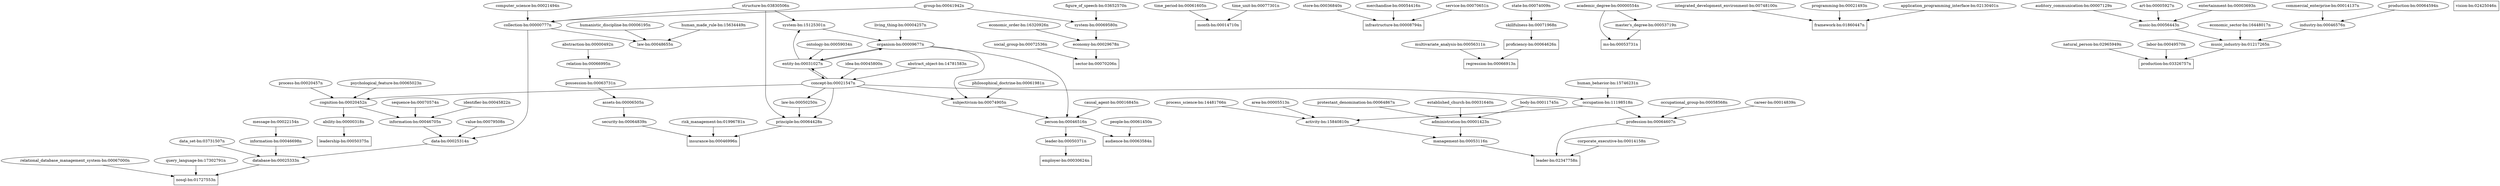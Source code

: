 digraph G {
"database-bn:00025333n" -> "nosql-bn:01727553n"
"nosql-bn:01727553n" [shape=rectangle]
"relational_database_management_system-bn:00067000n" -> "nosql-bn:01727553n"
"nosql-bn:01727553n" [shape=rectangle]
"query_language-bn:17302791n" -> "nosql-bn:01727553n"
"nosql-bn:01727553n" [shape=rectangle]
"information-bn:00046698n" -> "database-bn:00025333n"
"data-bn:00025314n" -> "database-bn:00025333n"
"data_set-bn:03731507n" -> "database-bn:00025333n"
"message-bn:00022154n" -> "information-bn:00046698n"
"collection-bn:00000777n" -> "data-bn:00025314n"
"value-bn:00079508n" -> "data-bn:00025314n"
"information-bn:00046705n" -> "data-bn:00025314n"
"group-bn:00041942n" -> "collection-bn:00000777n"
"computer_science-bn:00021494n" -> "collection-bn:00000777n"
"structure-bn:03830506n" -> "collection-bn:00000777n"
"cognition-bn:00020452n" -> "information-bn:00046705n"
"sequence-bn:00070574n" -> "information-bn:00046705n"
"identifier-bn:00045822n" -> "information-bn:00046705n"
"time_period-bn:00061605n" -> "month-bn:00014710n"
"month-bn:00014710n" [shape=rectangle]
"time_unit-bn:00077301n" -> "month-bn:00014710n"
"month-bn:00014710n" [shape=rectangle]
"security-bn:00064839n" -> "insurance-bn:00046996n"
"insurance-bn:00046996n" [shape=rectangle]
"principle-bn:00064428n" -> "insurance-bn:00046996n"
"insurance-bn:00046996n" [shape=rectangle]
"risk_management-bn:01996781n" -> "insurance-bn:00046996n"
"insurance-bn:00046996n" [shape=rectangle]
"assets-bn:00006505n" -> "security-bn:00064839n"
"possession-bn:00063731n" -> "assets-bn:00006505n"
"relation-bn:00066995n" -> "possession-bn:00063731n"
"abstraction-bn:00000492n" -> "relation-bn:00066995n"
"law-bn:00050250n" -> "principle-bn:00064428n"
"structure-bn:03830506n" -> "principle-bn:00064428n"
"concept-bn:00021547n" -> "principle-bn:00064428n"
"concept-bn:00021547n" -> "law-bn:00050250n"
"idea-bn:00045800n" -> "concept-bn:00021547n"
"abstract_object-bn:14781583n" -> "concept-bn:00021547n"
"entity-bn:00031027n" -> "concept-bn:00021547n"
"collection-bn:00000777n" -> "law-bn:00048655n"
"human_made_rule-bn:15634449n" -> "law-bn:00048655n"
"humanistic_discipline-bn:00006195n" -> "law-bn:00048655n"
"store-bn:00036840n" -> "infrastructure-bn:00008794n"
"infrastructure-bn:00008794n" [shape=rectangle]
"merchandise-bn:00054416n" -> "infrastructure-bn:00008794n"
"infrastructure-bn:00008794n" [shape=rectangle]
"service-bn:00070651n" -> "infrastructure-bn:00008794n"
"infrastructure-bn:00008794n" [shape=rectangle]
"skillfulness-bn:00071968n" -> "proficiency-bn:00064626n"
"proficiency-bn:00064626n" [shape=rectangle]
"state-bn:00074009n" -> "skillfulness-bn:00071968n"
"academic_degree-bn:00000554n" -> "ms-bn:00053731n"
"ms-bn:00053731n" [shape=rectangle]
"master's_degree-bn:00053719n" -> "ms-bn:00053731n"
"ms-bn:00053731n" [shape=rectangle]
"academic_degree-bn:00000554n" -> "master's_degree-bn:00053719n"
"integrated_development_environment-bn:00748100n" -> "framework-bn:01860447n"
"framework-bn:01860447n" [shape=rectangle]
"programming-bn:00021493n" -> "framework-bn:01860447n"
"framework-bn:01860447n" [shape=rectangle]
"application_programming_interface-bn:02130401n" -> "framework-bn:01860447n"
"framework-bn:01860447n" [shape=rectangle]
"natural_person-bn:02965949n" -> "production-bn:03326757n"
"production-bn:03326757n" [shape=rectangle]
"labor-bn:00049570n" -> "production-bn:03326757n"
"production-bn:03326757n" [shape=rectangle]
"music_industry-bn:01217265n" -> "production-bn:03326757n"
"production-bn:03326757n" [shape=rectangle]
"music-bn:00056443n" -> "music_industry-bn:01217265n"
"economic_sector-bn:16448017n" -> "music_industry-bn:01217265n"
"industry-bn:00046576n" -> "music_industry-bn:01217265n"
"auditory_communication-bn:00007129n" -> "music-bn:00056443n"
"art-bn:00005927n" -> "music-bn:00056443n"
"entertainment-bn:00003693n" -> "music-bn:00056443n"
"commercial_enterprise-bn:00014137n" -> "industry-bn:00046576n"
"production-bn:00064594n" -> "industry-bn:00046576n"
"leader-bn:00050371n" -> "employer-bn:00030624n"
"employer-bn:00030624n" [shape=rectangle]
"person-bn:00046516n" -> "leader-bn:00050371n"
"organism-bn:00009677n" -> "person-bn:00046516n"
"causal_agent-bn:00016845n" -> "person-bn:00046516n"
"subjectivism-bn:00074905n" -> "person-bn:00046516n"
"living_thing-bn:00004257n" -> "organism-bn:00009677n"
"system-bn:15125301n" -> "organism-bn:00009677n"
"entity-bn:00031027n" -> "organism-bn:00009677n"
"structure-bn:03830506n" -> "system-bn:15125301n"
"entity-bn:00031027n" -> "system-bn:15125301n"
"ontology-bn:00059034n" -> "entity-bn:00031027n"
"concept-bn:00021547n" -> "entity-bn:00031027n"
"organism-bn:00009677n" -> "entity-bn:00031027n"
"philosophical_doctrine-bn:00061981n" -> "subjectivism-bn:00074905n"
"concept-bn:00021547n" -> "subjectivism-bn:00074905n"
"organism-bn:00009677n" -> "subjectivism-bn:00074905n"
"ability-bn:00000318n" -> "leadership-bn:00050375n"
"leadership-bn:00050375n" [shape=rectangle]
"cognition-bn:00020452n" -> "ability-bn:00000318n"
"psychological_feature-bn:00065023n" -> "cognition-bn:00020452n"
"process-bn:00020457n" -> "cognition-bn:00020452n"
"concept-bn:00021547n" -> "cognition-bn:00020452n"
"social_group-bn:00072536n" -> "sector-bn:00070206n"
"sector-bn:00070206n" [shape=rectangle]
"economy-bn:00029678n" -> "sector-bn:00070206n"
"sector-bn:00070206n" [shape=rectangle]
"system-bn:00069580n" -> "economy-bn:00029678n"
"economic_order-bn:16320926n" -> "economy-bn:00029678n"
"group-bn:00041942n" -> "system-bn:00069580n"
"figure_of_speech-bn:03652570n" -> "system-bn:00069580n"
"people-bn:00061450n" -> "audience-bn:00063584n"
"audience-bn:00063584n" [shape=rectangle]
"person-bn:00046516n" -> "audience-bn:00063584n"
"audience-bn:00063584n" [shape=rectangle]
"multivariate_analysis-bn:00056311n" -> "regression-bn:00066913n"
"regression-bn:00066913n" [shape=rectangle]
"proficiency-bn:00064626n" -> "regression-bn:00066913n"
"regression-bn:00066913n" [shape=rectangle]
"profession-bn:00064607n" -> "leader-bn:02347758n"
"leader-bn:02347758n" [shape=rectangle]
"corporate_executive-bn:00014158n" -> "leader-bn:02347758n"
"leader-bn:02347758n" [shape=rectangle]
"management-bn:00053116n" -> "leader-bn:02347758n"
"leader-bn:02347758n" [shape=rectangle]
"occupational_group-bn:00058568n" -> "profession-bn:00064607n"
"occupation-bn:11198518n" -> "profession-bn:00064607n"
"career-bn:00014839n" -> "profession-bn:00064607n"
"concept-bn:00021547n" -> "occupation-bn:11198518n"
"human_behavior-bn:15746231n" -> "occupation-bn:11198518n"
"administration-bn:00001423n" -> "management-bn:00053116n"
"activity-bn:15840810n" -> "management-bn:00053116n"
"body-bn:00011745n" -> "administration-bn:00001423n"
"protestant_denomination-bn:00064867n" -> "administration-bn:00001423n"
"established_church-bn:00031640n" -> "administration-bn:00001423n"
"process_science-bn:14481766n" -> "activity-bn:15840810n"
"occupation-bn:11198518n" -> "activity-bn:15840810n"
"area-bn:00005513n" -> "activity-bn:15840810n"
"relational_database_management_system-bn:00067000n"
"query_language-bn:17302791n"
"information-bn:00046698n"
"data-bn:00025314n"
"data_set-bn:03731507n"
"message-bn:00022154n"
"collection-bn:00000777n"
"value-bn:00079508n"
"group-bn:00041942n"
"computer_science-bn:00021494n"
"structure-bn:03830506n"
"cognition-bn:00020452n"
"sequence-bn:00070574n"
"identifier-bn:00045822n"
"month-bn:00014710n"
"month-bn:00014710n" [shape=rectangle]
"time_period-bn:00061605n"
"time_unit-bn:00077301n"
"insurance-bn:00046996n"
"insurance-bn:00046996n" [shape=rectangle]
"security-bn:00064839n"
"principle-bn:00064428n"
"risk_management-bn:01996781n"
"assets-bn:00006505n"
"possession-bn:00063731n"
"relation-bn:00066995n"
"abstraction-bn:00000492n"
"law-bn:00050250n"
"concept-bn:00021547n"
"idea-bn:00045800n"
"abstract_object-bn:14781583n"
"entity-bn:00031027n"
"human_made_rule-bn:15634449n"
"humanistic_discipline-bn:00006195n"
"infrastructure-bn:00008794n"
"infrastructure-bn:00008794n" [shape=rectangle]
"store-bn:00036840n"
"merchandise-bn:00054416n"
"service-bn:00070651n"
"proficiency-bn:00064626n"
"proficiency-bn:00064626n" [shape=rectangle]
"skillfulness-bn:00071968n"
"state-bn:00074009n"
"ms-bn:00053731n"
"ms-bn:00053731n" [shape=rectangle]
"academic_degree-bn:00000554n"
"master's_degree-bn:00053719n"
"framework-bn:01860447n"
"framework-bn:01860447n" [shape=rectangle]
"integrated_development_environment-bn:00748100n"
"programming-bn:00021493n"
"application_programming_interface-bn:02130401n"
"production-bn:03326757n"
"production-bn:03326757n" [shape=rectangle]
"natural_person-bn:02965949n"
"labor-bn:00049570n"
"music_industry-bn:01217265n"
"music-bn:00056443n"
"economic_sector-bn:16448017n"
"industry-bn:00046576n"
"auditory_communication-bn:00007129n"
"art-bn:00005927n"
"entertainment-bn:00003693n"
"commercial_enterprise-bn:00014137n"
"employer-bn:00030624n"
"employer-bn:00030624n" [shape=rectangle]
"leader-bn:00050371n"
"person-bn:00046516n"
"organism-bn:00009677n"
"causal_agent-bn:00016845n"
"subjectivism-bn:00074905n"
"living_thing-bn:00004257n"
"system-bn:15125301n"
"ontology-bn:00059034n"
"philosophical_doctrine-bn:00061981n"
"leadership-bn:00050375n"
"leadership-bn:00050375n" [shape=rectangle]
"ability-bn:00000318n"
"psychological_feature-bn:00065023n"
"process-bn:00020457n"
"sector-bn:00070206n"
"sector-bn:00070206n" [shape=rectangle]
"social_group-bn:00072536n"
"economy-bn:00029678n"
"economic_order-bn:16320926n"
"figure_of_speech-bn:03652570n"
"audience-bn:00063584n"
"audience-bn:00063584n" [shape=rectangle]
"people-bn:00061450n"
"regression-bn:00066913n"
"regression-bn:00066913n" [shape=rectangle]
"multivariate_analysis-bn:00056311n"
"vision-bn:02425046n"
"vision-bn:02425046n" [shape=rectangle]
"profession-bn:00064607n"
"corporate_executive-bn:00014158n"
"management-bn:00053116n"
"occupational_group-bn:00058568n"
"occupation-bn:11198518n"
"career-bn:00014839n"
"human_behavior-bn:15746231n"
"administration-bn:00001423n"
"activity-bn:15840810n"
"body-bn:00011745n"
"protestant_denomination-bn:00064867n"
"established_church-bn:00031640n"
"process_science-bn:14481766n"
"area-bn:00005513n"
"database-bn:00025333n"
"query_language-bn:17302791n"
"information-bn:00046698n"
"data-bn:00025314n"
"data_set-bn:03731507n"
"message-bn:00022154n"
"collection-bn:00000777n"
"value-bn:00079508n"
"group-bn:00041942n"
"computer_science-bn:00021494n"
"structure-bn:03830506n"
"cognition-bn:00020452n"
"sequence-bn:00070574n"
"identifier-bn:00045822n"
"month-bn:00014710n"
"month-bn:00014710n" [shape=rectangle]
"time_period-bn:00061605n"
"time_unit-bn:00077301n"
"insurance-bn:00046996n"
"insurance-bn:00046996n" [shape=rectangle]
"security-bn:00064839n"
"principle-bn:00064428n"
"risk_management-bn:01996781n"
"assets-bn:00006505n"
"possession-bn:00063731n"
"relation-bn:00066995n"
"abstraction-bn:00000492n"
"law-bn:00050250n"
"concept-bn:00021547n"
"idea-bn:00045800n"
"abstract_object-bn:14781583n"
"entity-bn:00031027n"
"human_made_rule-bn:15634449n"
"humanistic_discipline-bn:00006195n"
"infrastructure-bn:00008794n"
"infrastructure-bn:00008794n" [shape=rectangle]
"store-bn:00036840n"
"merchandise-bn:00054416n"
"service-bn:00070651n"
"proficiency-bn:00064626n"
"proficiency-bn:00064626n" [shape=rectangle]
"skillfulness-bn:00071968n"
"state-bn:00074009n"
"ms-bn:00053731n"
"ms-bn:00053731n" [shape=rectangle]
"academic_degree-bn:00000554n"
"master's_degree-bn:00053719n"
"framework-bn:01860447n"
"framework-bn:01860447n" [shape=rectangle]
"integrated_development_environment-bn:00748100n"
"programming-bn:00021493n"
"application_programming_interface-bn:02130401n"
"production-bn:03326757n"
"production-bn:03326757n" [shape=rectangle]
"natural_person-bn:02965949n"
"labor-bn:00049570n"
"music_industry-bn:01217265n"
"music-bn:00056443n"
"economic_sector-bn:16448017n"
"industry-bn:00046576n"
"auditory_communication-bn:00007129n"
"art-bn:00005927n"
"entertainment-bn:00003693n"
"commercial_enterprise-bn:00014137n"
"employer-bn:00030624n"
"employer-bn:00030624n" [shape=rectangle]
"leader-bn:00050371n"
"person-bn:00046516n"
"organism-bn:00009677n"
"causal_agent-bn:00016845n"
"subjectivism-bn:00074905n"
"living_thing-bn:00004257n"
"system-bn:15125301n"
"ontology-bn:00059034n"
"philosophical_doctrine-bn:00061981n"
"leadership-bn:00050375n"
"leadership-bn:00050375n" [shape=rectangle]
"ability-bn:00000318n"
"psychological_feature-bn:00065023n"
"process-bn:00020457n"
"sector-bn:00070206n"
"sector-bn:00070206n" [shape=rectangle]
"social_group-bn:00072536n"
"economy-bn:00029678n"
"economic_order-bn:16320926n"
"figure_of_speech-bn:03652570n"
"audience-bn:00063584n"
"audience-bn:00063584n" [shape=rectangle]
"people-bn:00061450n"
"regression-bn:00066913n"
"regression-bn:00066913n" [shape=rectangle]
"multivariate_analysis-bn:00056311n"
"vision-bn:02425046n"
"vision-bn:02425046n" [shape=rectangle]
"profession-bn:00064607n"
"corporate_executive-bn:00014158n"
"management-bn:00053116n"
"occupational_group-bn:00058568n"
"occupation-bn:11198518n"
"career-bn:00014839n"
"human_behavior-bn:15746231n"
"administration-bn:00001423n"
"activity-bn:15840810n"
"body-bn:00011745n"
"protestant_denomination-bn:00064867n"
"established_church-bn:00031640n"
"process_science-bn:14481766n"
"area-bn:00005513n"
"database-bn:00025333n"
"relational_database_management_system-bn:00067000n"
"information-bn:00046698n"
"data-bn:00025314n"
"data_set-bn:03731507n"
"message-bn:00022154n"
"collection-bn:00000777n"
"value-bn:00079508n"
"group-bn:00041942n"
"computer_science-bn:00021494n"
"structure-bn:03830506n"
"cognition-bn:00020452n"
"sequence-bn:00070574n"
"identifier-bn:00045822n"
"month-bn:00014710n"
"month-bn:00014710n" [shape=rectangle]
"time_period-bn:00061605n"
"time_unit-bn:00077301n"
"insurance-bn:00046996n"
"insurance-bn:00046996n" [shape=rectangle]
"security-bn:00064839n"
"principle-bn:00064428n"
"risk_management-bn:01996781n"
"assets-bn:00006505n"
"possession-bn:00063731n"
"relation-bn:00066995n"
"abstraction-bn:00000492n"
"law-bn:00050250n"
"concept-bn:00021547n"
"idea-bn:00045800n"
"abstract_object-bn:14781583n"
"entity-bn:00031027n"
"human_made_rule-bn:15634449n"
"humanistic_discipline-bn:00006195n"
"infrastructure-bn:00008794n"
"infrastructure-bn:00008794n" [shape=rectangle]
"store-bn:00036840n"
"merchandise-bn:00054416n"
"service-bn:00070651n"
"proficiency-bn:00064626n"
"proficiency-bn:00064626n" [shape=rectangle]
"skillfulness-bn:00071968n"
"state-bn:00074009n"
"ms-bn:00053731n"
"ms-bn:00053731n" [shape=rectangle]
"academic_degree-bn:00000554n"
"master's_degree-bn:00053719n"
"framework-bn:01860447n"
"framework-bn:01860447n" [shape=rectangle]
"integrated_development_environment-bn:00748100n"
"programming-bn:00021493n"
"application_programming_interface-bn:02130401n"
"production-bn:03326757n"
"production-bn:03326757n" [shape=rectangle]
"natural_person-bn:02965949n"
"labor-bn:00049570n"
"music_industry-bn:01217265n"
"music-bn:00056443n"
"economic_sector-bn:16448017n"
"industry-bn:00046576n"
"auditory_communication-bn:00007129n"
"art-bn:00005927n"
"entertainment-bn:00003693n"
"commercial_enterprise-bn:00014137n"
"employer-bn:00030624n"
"employer-bn:00030624n" [shape=rectangle]
"leader-bn:00050371n"
"person-bn:00046516n"
"organism-bn:00009677n"
"causal_agent-bn:00016845n"
"subjectivism-bn:00074905n"
"living_thing-bn:00004257n"
"system-bn:15125301n"
"ontology-bn:00059034n"
"philosophical_doctrine-bn:00061981n"
"leadership-bn:00050375n"
"leadership-bn:00050375n" [shape=rectangle]
"ability-bn:00000318n"
"psychological_feature-bn:00065023n"
"process-bn:00020457n"
"sector-bn:00070206n"
"sector-bn:00070206n" [shape=rectangle]
"social_group-bn:00072536n"
"economy-bn:00029678n"
"economic_order-bn:16320926n"
"figure_of_speech-bn:03652570n"
"audience-bn:00063584n"
"audience-bn:00063584n" [shape=rectangle]
"people-bn:00061450n"
"regression-bn:00066913n"
"regression-bn:00066913n" [shape=rectangle]
"multivariate_analysis-bn:00056311n"
"vision-bn:02425046n"
"vision-bn:02425046n" [shape=rectangle]
"profession-bn:00064607n"
"corporate_executive-bn:00014158n"
"management-bn:00053116n"
"occupational_group-bn:00058568n"
"occupation-bn:11198518n"
"career-bn:00014839n"
"human_behavior-bn:15746231n"
"administration-bn:00001423n"
"activity-bn:15840810n"
"body-bn:00011745n"
"protestant_denomination-bn:00064867n"
"established_church-bn:00031640n"
"process_science-bn:14481766n"
"area-bn:00005513n"
"nosql-bn:01727553n"
"nosql-bn:01727553n" [shape=rectangle]
"relational_database_management_system-bn:00067000n"
"query_language-bn:17302791n"
"data-bn:00025314n"
"data_set-bn:03731507n"
"message-bn:00022154n"
"collection-bn:00000777n"
"value-bn:00079508n"
"group-bn:00041942n"
"computer_science-bn:00021494n"
"structure-bn:03830506n"
"cognition-bn:00020452n"
"sequence-bn:00070574n"
"identifier-bn:00045822n"
"month-bn:00014710n"
"month-bn:00014710n" [shape=rectangle]
"time_period-bn:00061605n"
"time_unit-bn:00077301n"
"insurance-bn:00046996n"
"insurance-bn:00046996n" [shape=rectangle]
"security-bn:00064839n"
"principle-bn:00064428n"
"risk_management-bn:01996781n"
"assets-bn:00006505n"
"possession-bn:00063731n"
"relation-bn:00066995n"
"abstraction-bn:00000492n"
"law-bn:00050250n"
"concept-bn:00021547n"
"idea-bn:00045800n"
"abstract_object-bn:14781583n"
"entity-bn:00031027n"
"human_made_rule-bn:15634449n"
"humanistic_discipline-bn:00006195n"
"infrastructure-bn:00008794n"
"infrastructure-bn:00008794n" [shape=rectangle]
"store-bn:00036840n"
"merchandise-bn:00054416n"
"service-bn:00070651n"
"proficiency-bn:00064626n"
"proficiency-bn:00064626n" [shape=rectangle]
"skillfulness-bn:00071968n"
"state-bn:00074009n"
"ms-bn:00053731n"
"ms-bn:00053731n" [shape=rectangle]
"academic_degree-bn:00000554n"
"master's_degree-bn:00053719n"
"framework-bn:01860447n"
"framework-bn:01860447n" [shape=rectangle]
"integrated_development_environment-bn:00748100n"
"programming-bn:00021493n"
"application_programming_interface-bn:02130401n"
"production-bn:03326757n"
"production-bn:03326757n" [shape=rectangle]
"natural_person-bn:02965949n"
"labor-bn:00049570n"
"music_industry-bn:01217265n"
"music-bn:00056443n"
"economic_sector-bn:16448017n"
"industry-bn:00046576n"
"auditory_communication-bn:00007129n"
"art-bn:00005927n"
"entertainment-bn:00003693n"
"commercial_enterprise-bn:00014137n"
"employer-bn:00030624n"
"employer-bn:00030624n" [shape=rectangle]
"leader-bn:00050371n"
"person-bn:00046516n"
"organism-bn:00009677n"
"causal_agent-bn:00016845n"
"subjectivism-bn:00074905n"
"living_thing-bn:00004257n"
"system-bn:15125301n"
"ontology-bn:00059034n"
"philosophical_doctrine-bn:00061981n"
"leadership-bn:00050375n"
"leadership-bn:00050375n" [shape=rectangle]
"ability-bn:00000318n"
"psychological_feature-bn:00065023n"
"process-bn:00020457n"
"sector-bn:00070206n"
"sector-bn:00070206n" [shape=rectangle]
"social_group-bn:00072536n"
"economy-bn:00029678n"
"economic_order-bn:16320926n"
"figure_of_speech-bn:03652570n"
"audience-bn:00063584n"
"audience-bn:00063584n" [shape=rectangle]
"people-bn:00061450n"
"regression-bn:00066913n"
"regression-bn:00066913n" [shape=rectangle]
"multivariate_analysis-bn:00056311n"
"vision-bn:02425046n"
"vision-bn:02425046n" [shape=rectangle]
"profession-bn:00064607n"
"corporate_executive-bn:00014158n"
"management-bn:00053116n"
"occupational_group-bn:00058568n"
"occupation-bn:11198518n"
"career-bn:00014839n"
"human_behavior-bn:15746231n"
"administration-bn:00001423n"
"activity-bn:15840810n"
"body-bn:00011745n"
"protestant_denomination-bn:00064867n"
"established_church-bn:00031640n"
"process_science-bn:14481766n"
"area-bn:00005513n"
"nosql-bn:01727553n"
"nosql-bn:01727553n" [shape=rectangle]
"relational_database_management_system-bn:00067000n"
"query_language-bn:17302791n"
"information-bn:00046698n"
"data_set-bn:03731507n"
"message-bn:00022154n"
"collection-bn:00000777n"
"value-bn:00079508n"
"group-bn:00041942n"
"computer_science-bn:00021494n"
"structure-bn:03830506n"
"cognition-bn:00020452n"
"sequence-bn:00070574n"
"identifier-bn:00045822n"
"month-bn:00014710n"
"month-bn:00014710n" [shape=rectangle]
"time_period-bn:00061605n"
"time_unit-bn:00077301n"
"insurance-bn:00046996n"
"insurance-bn:00046996n" [shape=rectangle]
"security-bn:00064839n"
"principle-bn:00064428n"
"risk_management-bn:01996781n"
"assets-bn:00006505n"
"possession-bn:00063731n"
"relation-bn:00066995n"
"abstraction-bn:00000492n"
"law-bn:00050250n"
"concept-bn:00021547n"
"idea-bn:00045800n"
"abstract_object-bn:14781583n"
"entity-bn:00031027n"
"human_made_rule-bn:15634449n"
"humanistic_discipline-bn:00006195n"
"infrastructure-bn:00008794n"
"infrastructure-bn:00008794n" [shape=rectangle]
"store-bn:00036840n"
"merchandise-bn:00054416n"
"service-bn:00070651n"
"proficiency-bn:00064626n"
"proficiency-bn:00064626n" [shape=rectangle]
"skillfulness-bn:00071968n"
"state-bn:00074009n"
"ms-bn:00053731n"
"ms-bn:00053731n" [shape=rectangle]
"academic_degree-bn:00000554n"
"master's_degree-bn:00053719n"
"framework-bn:01860447n"
"framework-bn:01860447n" [shape=rectangle]
"integrated_development_environment-bn:00748100n"
"programming-bn:00021493n"
"application_programming_interface-bn:02130401n"
"production-bn:03326757n"
"production-bn:03326757n" [shape=rectangle]
"natural_person-bn:02965949n"
"labor-bn:00049570n"
"music_industry-bn:01217265n"
"music-bn:00056443n"
"economic_sector-bn:16448017n"
"industry-bn:00046576n"
"auditory_communication-bn:00007129n"
"art-bn:00005927n"
"entertainment-bn:00003693n"
"commercial_enterprise-bn:00014137n"
"employer-bn:00030624n"
"employer-bn:00030624n" [shape=rectangle]
"leader-bn:00050371n"
"person-bn:00046516n"
"organism-bn:00009677n"
"causal_agent-bn:00016845n"
"subjectivism-bn:00074905n"
"living_thing-bn:00004257n"
"system-bn:15125301n"
"ontology-bn:00059034n"
"philosophical_doctrine-bn:00061981n"
"leadership-bn:00050375n"
"leadership-bn:00050375n" [shape=rectangle]
"ability-bn:00000318n"
"psychological_feature-bn:00065023n"
"process-bn:00020457n"
"sector-bn:00070206n"
"sector-bn:00070206n" [shape=rectangle]
"social_group-bn:00072536n"
"economy-bn:00029678n"
"economic_order-bn:16320926n"
"figure_of_speech-bn:03652570n"
"audience-bn:00063584n"
"audience-bn:00063584n" [shape=rectangle]
"people-bn:00061450n"
"regression-bn:00066913n"
"regression-bn:00066913n" [shape=rectangle]
"multivariate_analysis-bn:00056311n"
"vision-bn:02425046n"
"vision-bn:02425046n" [shape=rectangle]
"profession-bn:00064607n"
"corporate_executive-bn:00014158n"
"management-bn:00053116n"
"occupational_group-bn:00058568n"
"occupation-bn:11198518n"
"career-bn:00014839n"
"human_behavior-bn:15746231n"
"administration-bn:00001423n"
"activity-bn:15840810n"
"body-bn:00011745n"
"protestant_denomination-bn:00064867n"
"established_church-bn:00031640n"
"process_science-bn:14481766n"
"area-bn:00005513n"
"nosql-bn:01727553n"
"nosql-bn:01727553n" [shape=rectangle]
"relational_database_management_system-bn:00067000n"
"query_language-bn:17302791n"
"information-bn:00046698n"
"data-bn:00025314n"
"message-bn:00022154n"
"collection-bn:00000777n"
"value-bn:00079508n"
"group-bn:00041942n"
"computer_science-bn:00021494n"
"structure-bn:03830506n"
"cognition-bn:00020452n"
"sequence-bn:00070574n"
"identifier-bn:00045822n"
"month-bn:00014710n"
"month-bn:00014710n" [shape=rectangle]
"time_period-bn:00061605n"
"time_unit-bn:00077301n"
"insurance-bn:00046996n"
"insurance-bn:00046996n" [shape=rectangle]
"security-bn:00064839n"
"principle-bn:00064428n"
"risk_management-bn:01996781n"
"assets-bn:00006505n"
"possession-bn:00063731n"
"relation-bn:00066995n"
"abstraction-bn:00000492n"
"law-bn:00050250n"
"concept-bn:00021547n"
"idea-bn:00045800n"
"abstract_object-bn:14781583n"
"entity-bn:00031027n"
"human_made_rule-bn:15634449n"
"humanistic_discipline-bn:00006195n"
"infrastructure-bn:00008794n"
"infrastructure-bn:00008794n" [shape=rectangle]
"store-bn:00036840n"
"merchandise-bn:00054416n"
"service-bn:00070651n"
"proficiency-bn:00064626n"
"proficiency-bn:00064626n" [shape=rectangle]
"skillfulness-bn:00071968n"
"state-bn:00074009n"
"ms-bn:00053731n"
"ms-bn:00053731n" [shape=rectangle]
"academic_degree-bn:00000554n"
"master's_degree-bn:00053719n"
"framework-bn:01860447n"
"framework-bn:01860447n" [shape=rectangle]
"integrated_development_environment-bn:00748100n"
"programming-bn:00021493n"
"application_programming_interface-bn:02130401n"
"production-bn:03326757n"
"production-bn:03326757n" [shape=rectangle]
"natural_person-bn:02965949n"
"labor-bn:00049570n"
"music_industry-bn:01217265n"
"music-bn:00056443n"
"economic_sector-bn:16448017n"
"industry-bn:00046576n"
"auditory_communication-bn:00007129n"
"art-bn:00005927n"
"entertainment-bn:00003693n"
"commercial_enterprise-bn:00014137n"
"employer-bn:00030624n"
"employer-bn:00030624n" [shape=rectangle]
"leader-bn:00050371n"
"person-bn:00046516n"
"organism-bn:00009677n"
"causal_agent-bn:00016845n"
"subjectivism-bn:00074905n"
"living_thing-bn:00004257n"
"system-bn:15125301n"
"ontology-bn:00059034n"
"philosophical_doctrine-bn:00061981n"
"leadership-bn:00050375n"
"leadership-bn:00050375n" [shape=rectangle]
"ability-bn:00000318n"
"psychological_feature-bn:00065023n"
"process-bn:00020457n"
"sector-bn:00070206n"
"sector-bn:00070206n" [shape=rectangle]
"social_group-bn:00072536n"
"economy-bn:00029678n"
"economic_order-bn:16320926n"
"figure_of_speech-bn:03652570n"
"audience-bn:00063584n"
"audience-bn:00063584n" [shape=rectangle]
"people-bn:00061450n"
"regression-bn:00066913n"
"regression-bn:00066913n" [shape=rectangle]
"multivariate_analysis-bn:00056311n"
"vision-bn:02425046n"
"vision-bn:02425046n" [shape=rectangle]
"profession-bn:00064607n"
"corporate_executive-bn:00014158n"
"management-bn:00053116n"
"occupational_group-bn:00058568n"
"occupation-bn:11198518n"
"career-bn:00014839n"
"human_behavior-bn:15746231n"
"administration-bn:00001423n"
"activity-bn:15840810n"
"body-bn:00011745n"
"protestant_denomination-bn:00064867n"
"established_church-bn:00031640n"
"process_science-bn:14481766n"
"area-bn:00005513n"
"nosql-bn:01727553n"
"nosql-bn:01727553n" [shape=rectangle]
"database-bn:00025333n"
"relational_database_management_system-bn:00067000n"
"query_language-bn:17302791n"
"data-bn:00025314n"
"data_set-bn:03731507n"
"collection-bn:00000777n"
"value-bn:00079508n"
"group-bn:00041942n"
"computer_science-bn:00021494n"
"structure-bn:03830506n"
"cognition-bn:00020452n"
"sequence-bn:00070574n"
"identifier-bn:00045822n"
"month-bn:00014710n"
"month-bn:00014710n" [shape=rectangle]
"time_period-bn:00061605n"
"time_unit-bn:00077301n"
"insurance-bn:00046996n"
"insurance-bn:00046996n" [shape=rectangle]
"security-bn:00064839n"
"principle-bn:00064428n"
"risk_management-bn:01996781n"
"assets-bn:00006505n"
"possession-bn:00063731n"
"relation-bn:00066995n"
"abstraction-bn:00000492n"
"law-bn:00050250n"
"concept-bn:00021547n"
"idea-bn:00045800n"
"abstract_object-bn:14781583n"
"entity-bn:00031027n"
"human_made_rule-bn:15634449n"
"humanistic_discipline-bn:00006195n"
"infrastructure-bn:00008794n"
"infrastructure-bn:00008794n" [shape=rectangle]
"store-bn:00036840n"
"merchandise-bn:00054416n"
"service-bn:00070651n"
"proficiency-bn:00064626n"
"proficiency-bn:00064626n" [shape=rectangle]
"skillfulness-bn:00071968n"
"state-bn:00074009n"
"ms-bn:00053731n"
"ms-bn:00053731n" [shape=rectangle]
"academic_degree-bn:00000554n"
"master's_degree-bn:00053719n"
"framework-bn:01860447n"
"framework-bn:01860447n" [shape=rectangle]
"integrated_development_environment-bn:00748100n"
"programming-bn:00021493n"
"application_programming_interface-bn:02130401n"
"production-bn:03326757n"
"production-bn:03326757n" [shape=rectangle]
"natural_person-bn:02965949n"
"labor-bn:00049570n"
"music_industry-bn:01217265n"
"music-bn:00056443n"
"economic_sector-bn:16448017n"
"industry-bn:00046576n"
"auditory_communication-bn:00007129n"
"art-bn:00005927n"
"entertainment-bn:00003693n"
"commercial_enterprise-bn:00014137n"
"employer-bn:00030624n"
"employer-bn:00030624n" [shape=rectangle]
"leader-bn:00050371n"
"person-bn:00046516n"
"organism-bn:00009677n"
"causal_agent-bn:00016845n"
"subjectivism-bn:00074905n"
"living_thing-bn:00004257n"
"system-bn:15125301n"
"ontology-bn:00059034n"
"philosophical_doctrine-bn:00061981n"
"leadership-bn:00050375n"
"leadership-bn:00050375n" [shape=rectangle]
"ability-bn:00000318n"
"psychological_feature-bn:00065023n"
"process-bn:00020457n"
"sector-bn:00070206n"
"sector-bn:00070206n" [shape=rectangle]
"social_group-bn:00072536n"
"economy-bn:00029678n"
"economic_order-bn:16320926n"
"figure_of_speech-bn:03652570n"
"audience-bn:00063584n"
"audience-bn:00063584n" [shape=rectangle]
"people-bn:00061450n"
"regression-bn:00066913n"
"regression-bn:00066913n" [shape=rectangle]
"multivariate_analysis-bn:00056311n"
"vision-bn:02425046n"
"vision-bn:02425046n" [shape=rectangle]
"profession-bn:00064607n"
"corporate_executive-bn:00014158n"
"management-bn:00053116n"
"occupational_group-bn:00058568n"
"occupation-bn:11198518n"
"career-bn:00014839n"
"human_behavior-bn:15746231n"
"administration-bn:00001423n"
"activity-bn:15840810n"
"body-bn:00011745n"
"protestant_denomination-bn:00064867n"
"established_church-bn:00031640n"
"process_science-bn:14481766n"
"area-bn:00005513n"
"nosql-bn:01727553n"
"nosql-bn:01727553n" [shape=rectangle]
"database-bn:00025333n"
"relational_database_management_system-bn:00067000n"
"query_language-bn:17302791n"
"information-bn:00046698n"
"data_set-bn:03731507n"
"message-bn:00022154n"
"value-bn:00079508n"
"group-bn:00041942n"
"computer_science-bn:00021494n"
"structure-bn:03830506n"
"cognition-bn:00020452n"
"sequence-bn:00070574n"
"identifier-bn:00045822n"
"month-bn:00014710n"
"month-bn:00014710n" [shape=rectangle]
"time_period-bn:00061605n"
"time_unit-bn:00077301n"
"insurance-bn:00046996n"
"insurance-bn:00046996n" [shape=rectangle]
"security-bn:00064839n"
"principle-bn:00064428n"
"risk_management-bn:01996781n"
"assets-bn:00006505n"
"possession-bn:00063731n"
"relation-bn:00066995n"
"abstraction-bn:00000492n"
"law-bn:00050250n"
"concept-bn:00021547n"
"idea-bn:00045800n"
"abstract_object-bn:14781583n"
"entity-bn:00031027n"
"human_made_rule-bn:15634449n"
"humanistic_discipline-bn:00006195n"
"infrastructure-bn:00008794n"
"infrastructure-bn:00008794n" [shape=rectangle]
"store-bn:00036840n"
"merchandise-bn:00054416n"
"service-bn:00070651n"
"proficiency-bn:00064626n"
"proficiency-bn:00064626n" [shape=rectangle]
"skillfulness-bn:00071968n"
"state-bn:00074009n"
"ms-bn:00053731n"
"ms-bn:00053731n" [shape=rectangle]
"academic_degree-bn:00000554n"
"master's_degree-bn:00053719n"
"framework-bn:01860447n"
"framework-bn:01860447n" [shape=rectangle]
"integrated_development_environment-bn:00748100n"
"programming-bn:00021493n"
"application_programming_interface-bn:02130401n"
"production-bn:03326757n"
"production-bn:03326757n" [shape=rectangle]
"natural_person-bn:02965949n"
"labor-bn:00049570n"
"music_industry-bn:01217265n"
"music-bn:00056443n"
"economic_sector-bn:16448017n"
"industry-bn:00046576n"
"auditory_communication-bn:00007129n"
"art-bn:00005927n"
"entertainment-bn:00003693n"
"commercial_enterprise-bn:00014137n"
"employer-bn:00030624n"
"employer-bn:00030624n" [shape=rectangle]
"leader-bn:00050371n"
"person-bn:00046516n"
"organism-bn:00009677n"
"causal_agent-bn:00016845n"
"subjectivism-bn:00074905n"
"living_thing-bn:00004257n"
"system-bn:15125301n"
"ontology-bn:00059034n"
"philosophical_doctrine-bn:00061981n"
"leadership-bn:00050375n"
"leadership-bn:00050375n" [shape=rectangle]
"ability-bn:00000318n"
"psychological_feature-bn:00065023n"
"process-bn:00020457n"
"sector-bn:00070206n"
"sector-bn:00070206n" [shape=rectangle]
"social_group-bn:00072536n"
"economy-bn:00029678n"
"economic_order-bn:16320926n"
"figure_of_speech-bn:03652570n"
"audience-bn:00063584n"
"audience-bn:00063584n" [shape=rectangle]
"people-bn:00061450n"
"regression-bn:00066913n"
"regression-bn:00066913n" [shape=rectangle]
"multivariate_analysis-bn:00056311n"
"vision-bn:02425046n"
"vision-bn:02425046n" [shape=rectangle]
"profession-bn:00064607n"
"corporate_executive-bn:00014158n"
"management-bn:00053116n"
"occupational_group-bn:00058568n"
"occupation-bn:11198518n"
"career-bn:00014839n"
"human_behavior-bn:15746231n"
"administration-bn:00001423n"
"activity-bn:15840810n"
"body-bn:00011745n"
"protestant_denomination-bn:00064867n"
"established_church-bn:00031640n"
"process_science-bn:14481766n"
"area-bn:00005513n"
"nosql-bn:01727553n"
"nosql-bn:01727553n" [shape=rectangle]
"database-bn:00025333n"
"relational_database_management_system-bn:00067000n"
"query_language-bn:17302791n"
"information-bn:00046698n"
"data_set-bn:03731507n"
"message-bn:00022154n"
"collection-bn:00000777n"
"group-bn:00041942n"
"computer_science-bn:00021494n"
"structure-bn:03830506n"
"cognition-bn:00020452n"
"sequence-bn:00070574n"
"identifier-bn:00045822n"
"month-bn:00014710n"
"month-bn:00014710n" [shape=rectangle]
"time_period-bn:00061605n"
"time_unit-bn:00077301n"
"insurance-bn:00046996n"
"insurance-bn:00046996n" [shape=rectangle]
"security-bn:00064839n"
"principle-bn:00064428n"
"risk_management-bn:01996781n"
"assets-bn:00006505n"
"possession-bn:00063731n"
"relation-bn:00066995n"
"abstraction-bn:00000492n"
"law-bn:00050250n"
"concept-bn:00021547n"
"idea-bn:00045800n"
"abstract_object-bn:14781583n"
"entity-bn:00031027n"
"human_made_rule-bn:15634449n"
"humanistic_discipline-bn:00006195n"
"infrastructure-bn:00008794n"
"infrastructure-bn:00008794n" [shape=rectangle]
"store-bn:00036840n"
"merchandise-bn:00054416n"
"service-bn:00070651n"
"proficiency-bn:00064626n"
"proficiency-bn:00064626n" [shape=rectangle]
"skillfulness-bn:00071968n"
"state-bn:00074009n"
"ms-bn:00053731n"
"ms-bn:00053731n" [shape=rectangle]
"academic_degree-bn:00000554n"
"master's_degree-bn:00053719n"
"framework-bn:01860447n"
"framework-bn:01860447n" [shape=rectangle]
"integrated_development_environment-bn:00748100n"
"programming-bn:00021493n"
"application_programming_interface-bn:02130401n"
"production-bn:03326757n"
"production-bn:03326757n" [shape=rectangle]
"natural_person-bn:02965949n"
"labor-bn:00049570n"
"music_industry-bn:01217265n"
"music-bn:00056443n"
"economic_sector-bn:16448017n"
"industry-bn:00046576n"
"auditory_communication-bn:00007129n"
"art-bn:00005927n"
"entertainment-bn:00003693n"
"commercial_enterprise-bn:00014137n"
"employer-bn:00030624n"
"employer-bn:00030624n" [shape=rectangle]
"leader-bn:00050371n"
"person-bn:00046516n"
"organism-bn:00009677n"
"causal_agent-bn:00016845n"
"subjectivism-bn:00074905n"
"living_thing-bn:00004257n"
"system-bn:15125301n"
"ontology-bn:00059034n"
"philosophical_doctrine-bn:00061981n"
"leadership-bn:00050375n"
"leadership-bn:00050375n" [shape=rectangle]
"ability-bn:00000318n"
"psychological_feature-bn:00065023n"
"process-bn:00020457n"
"sector-bn:00070206n"
"sector-bn:00070206n" [shape=rectangle]
"social_group-bn:00072536n"
"economy-bn:00029678n"
"economic_order-bn:16320926n"
"figure_of_speech-bn:03652570n"
"audience-bn:00063584n"
"audience-bn:00063584n" [shape=rectangle]
"people-bn:00061450n"
"regression-bn:00066913n"
"regression-bn:00066913n" [shape=rectangle]
"multivariate_analysis-bn:00056311n"
"vision-bn:02425046n"
"vision-bn:02425046n" [shape=rectangle]
"profession-bn:00064607n"
"corporate_executive-bn:00014158n"
"management-bn:00053116n"
"occupational_group-bn:00058568n"
"occupation-bn:11198518n"
"career-bn:00014839n"
"human_behavior-bn:15746231n"
"administration-bn:00001423n"
"activity-bn:15840810n"
"body-bn:00011745n"
"protestant_denomination-bn:00064867n"
"established_church-bn:00031640n"
"process_science-bn:14481766n"
"area-bn:00005513n"
"nosql-bn:01727553n"
"nosql-bn:01727553n" [shape=rectangle]
"database-bn:00025333n"
"relational_database_management_system-bn:00067000n"
"query_language-bn:17302791n"
"data_set-bn:03731507n"
"message-bn:00022154n"
"collection-bn:00000777n"
"value-bn:00079508n"
"group-bn:00041942n"
"computer_science-bn:00021494n"
"structure-bn:03830506n"
"cognition-bn:00020452n"
"sequence-bn:00070574n"
"identifier-bn:00045822n"
"month-bn:00014710n"
"month-bn:00014710n" [shape=rectangle]
"time_period-bn:00061605n"
"time_unit-bn:00077301n"
"insurance-bn:00046996n"
"insurance-bn:00046996n" [shape=rectangle]
"security-bn:00064839n"
"principle-bn:00064428n"
"risk_management-bn:01996781n"
"assets-bn:00006505n"
"possession-bn:00063731n"
"relation-bn:00066995n"
"abstraction-bn:00000492n"
"law-bn:00050250n"
"concept-bn:00021547n"
"idea-bn:00045800n"
"abstract_object-bn:14781583n"
"entity-bn:00031027n"
"human_made_rule-bn:15634449n"
"humanistic_discipline-bn:00006195n"
"infrastructure-bn:00008794n"
"infrastructure-bn:00008794n" [shape=rectangle]
"store-bn:00036840n"
"merchandise-bn:00054416n"
"service-bn:00070651n"
"proficiency-bn:00064626n"
"proficiency-bn:00064626n" [shape=rectangle]
"skillfulness-bn:00071968n"
"state-bn:00074009n"
"ms-bn:00053731n"
"ms-bn:00053731n" [shape=rectangle]
"academic_degree-bn:00000554n"
"master's_degree-bn:00053719n"
"framework-bn:01860447n"
"framework-bn:01860447n" [shape=rectangle]
"integrated_development_environment-bn:00748100n"
"programming-bn:00021493n"
"application_programming_interface-bn:02130401n"
"production-bn:03326757n"
"production-bn:03326757n" [shape=rectangle]
"natural_person-bn:02965949n"
"labor-bn:00049570n"
"music_industry-bn:01217265n"
"music-bn:00056443n"
"economic_sector-bn:16448017n"
"industry-bn:00046576n"
"auditory_communication-bn:00007129n"
"art-bn:00005927n"
"entertainment-bn:00003693n"
"commercial_enterprise-bn:00014137n"
"employer-bn:00030624n"
"employer-bn:00030624n" [shape=rectangle]
"leader-bn:00050371n"
"person-bn:00046516n"
"organism-bn:00009677n"
"causal_agent-bn:00016845n"
"subjectivism-bn:00074905n"
"living_thing-bn:00004257n"
"system-bn:15125301n"
"ontology-bn:00059034n"
"philosophical_doctrine-bn:00061981n"
"leadership-bn:00050375n"
"leadership-bn:00050375n" [shape=rectangle]
"ability-bn:00000318n"
"psychological_feature-bn:00065023n"
"process-bn:00020457n"
"sector-bn:00070206n"
"sector-bn:00070206n" [shape=rectangle]
"social_group-bn:00072536n"
"economy-bn:00029678n"
"economic_order-bn:16320926n"
"figure_of_speech-bn:03652570n"
"audience-bn:00063584n"
"audience-bn:00063584n" [shape=rectangle]
"people-bn:00061450n"
"regression-bn:00066913n"
"regression-bn:00066913n" [shape=rectangle]
"multivariate_analysis-bn:00056311n"
"vision-bn:02425046n"
"vision-bn:02425046n" [shape=rectangle]
"profession-bn:00064607n"
"corporate_executive-bn:00014158n"
"management-bn:00053116n"
"occupational_group-bn:00058568n"
"occupation-bn:11198518n"
"career-bn:00014839n"
"human_behavior-bn:15746231n"
"administration-bn:00001423n"
"activity-bn:15840810n"
"body-bn:00011745n"
"protestant_denomination-bn:00064867n"
"established_church-bn:00031640n"
"process_science-bn:14481766n"
"area-bn:00005513n"
"nosql-bn:01727553n"
"nosql-bn:01727553n" [shape=rectangle]
"database-bn:00025333n"
"relational_database_management_system-bn:00067000n"
"query_language-bn:17302791n"
"information-bn:00046698n"
"data-bn:00025314n"
"data_set-bn:03731507n"
"message-bn:00022154n"
"value-bn:00079508n"
"computer_science-bn:00021494n"
"structure-bn:03830506n"
"cognition-bn:00020452n"
"sequence-bn:00070574n"
"identifier-bn:00045822n"
"month-bn:00014710n"
"month-bn:00014710n" [shape=rectangle]
"time_period-bn:00061605n"
"time_unit-bn:00077301n"
"insurance-bn:00046996n"
"insurance-bn:00046996n" [shape=rectangle]
"security-bn:00064839n"
"principle-bn:00064428n"
"risk_management-bn:01996781n"
"assets-bn:00006505n"
"possession-bn:00063731n"
"relation-bn:00066995n"
"abstraction-bn:00000492n"
"law-bn:00050250n"
"concept-bn:00021547n"
"idea-bn:00045800n"
"abstract_object-bn:14781583n"
"entity-bn:00031027n"
"human_made_rule-bn:15634449n"
"humanistic_discipline-bn:00006195n"
"infrastructure-bn:00008794n"
"infrastructure-bn:00008794n" [shape=rectangle]
"store-bn:00036840n"
"merchandise-bn:00054416n"
"service-bn:00070651n"
"proficiency-bn:00064626n"
"proficiency-bn:00064626n" [shape=rectangle]
"skillfulness-bn:00071968n"
"state-bn:00074009n"
"ms-bn:00053731n"
"ms-bn:00053731n" [shape=rectangle]
"academic_degree-bn:00000554n"
"master's_degree-bn:00053719n"
"framework-bn:01860447n"
"framework-bn:01860447n" [shape=rectangle]
"integrated_development_environment-bn:00748100n"
"programming-bn:00021493n"
"application_programming_interface-bn:02130401n"
"production-bn:03326757n"
"production-bn:03326757n" [shape=rectangle]
"natural_person-bn:02965949n"
"labor-bn:00049570n"
"music_industry-bn:01217265n"
"music-bn:00056443n"
"economic_sector-bn:16448017n"
"industry-bn:00046576n"
"auditory_communication-bn:00007129n"
"art-bn:00005927n"
"entertainment-bn:00003693n"
"commercial_enterprise-bn:00014137n"
"employer-bn:00030624n"
"employer-bn:00030624n" [shape=rectangle]
"leader-bn:00050371n"
"person-bn:00046516n"
"organism-bn:00009677n"
"causal_agent-bn:00016845n"
"subjectivism-bn:00074905n"
"living_thing-bn:00004257n"
"system-bn:15125301n"
"ontology-bn:00059034n"
"philosophical_doctrine-bn:00061981n"
"leadership-bn:00050375n"
"leadership-bn:00050375n" [shape=rectangle]
"ability-bn:00000318n"
"psychological_feature-bn:00065023n"
"process-bn:00020457n"
"sector-bn:00070206n"
"sector-bn:00070206n" [shape=rectangle]
"social_group-bn:00072536n"
"economy-bn:00029678n"
"economic_order-bn:16320926n"
"figure_of_speech-bn:03652570n"
"audience-bn:00063584n"
"audience-bn:00063584n" [shape=rectangle]
"people-bn:00061450n"
"regression-bn:00066913n"
"regression-bn:00066913n" [shape=rectangle]
"multivariate_analysis-bn:00056311n"
"vision-bn:02425046n"
"vision-bn:02425046n" [shape=rectangle]
"profession-bn:00064607n"
"corporate_executive-bn:00014158n"
"management-bn:00053116n"
"occupational_group-bn:00058568n"
"occupation-bn:11198518n"
"career-bn:00014839n"
"human_behavior-bn:15746231n"
"administration-bn:00001423n"
"activity-bn:15840810n"
"body-bn:00011745n"
"protestant_denomination-bn:00064867n"
"established_church-bn:00031640n"
"process_science-bn:14481766n"
"area-bn:00005513n"
"nosql-bn:01727553n"
"nosql-bn:01727553n" [shape=rectangle]
"database-bn:00025333n"
"relational_database_management_system-bn:00067000n"
"query_language-bn:17302791n"
"information-bn:00046698n"
"data-bn:00025314n"
"data_set-bn:03731507n"
"message-bn:00022154n"
"value-bn:00079508n"
"group-bn:00041942n"
"structure-bn:03830506n"
"cognition-bn:00020452n"
"sequence-bn:00070574n"
"identifier-bn:00045822n"
"month-bn:00014710n"
"month-bn:00014710n" [shape=rectangle]
"time_period-bn:00061605n"
"time_unit-bn:00077301n"
"insurance-bn:00046996n"
"insurance-bn:00046996n" [shape=rectangle]
"security-bn:00064839n"
"principle-bn:00064428n"
"risk_management-bn:01996781n"
"assets-bn:00006505n"
"possession-bn:00063731n"
"relation-bn:00066995n"
"abstraction-bn:00000492n"
"law-bn:00050250n"
"concept-bn:00021547n"
"idea-bn:00045800n"
"abstract_object-bn:14781583n"
"entity-bn:00031027n"
"human_made_rule-bn:15634449n"
"humanistic_discipline-bn:00006195n"
"infrastructure-bn:00008794n"
"infrastructure-bn:00008794n" [shape=rectangle]
"store-bn:00036840n"
"merchandise-bn:00054416n"
"service-bn:00070651n"
"proficiency-bn:00064626n"
"proficiency-bn:00064626n" [shape=rectangle]
"skillfulness-bn:00071968n"
"state-bn:00074009n"
"ms-bn:00053731n"
"ms-bn:00053731n" [shape=rectangle]
"academic_degree-bn:00000554n"
"master's_degree-bn:00053719n"
"framework-bn:01860447n"
"framework-bn:01860447n" [shape=rectangle]
"integrated_development_environment-bn:00748100n"
"programming-bn:00021493n"
"application_programming_interface-bn:02130401n"
"production-bn:03326757n"
"production-bn:03326757n" [shape=rectangle]
"natural_person-bn:02965949n"
"labor-bn:00049570n"
"music_industry-bn:01217265n"
"music-bn:00056443n"
"economic_sector-bn:16448017n"
"industry-bn:00046576n"
"auditory_communication-bn:00007129n"
"art-bn:00005927n"
"entertainment-bn:00003693n"
"commercial_enterprise-bn:00014137n"
"employer-bn:00030624n"
"employer-bn:00030624n" [shape=rectangle]
"leader-bn:00050371n"
"person-bn:00046516n"
"organism-bn:00009677n"
"causal_agent-bn:00016845n"
"subjectivism-bn:00074905n"
"living_thing-bn:00004257n"
"system-bn:15125301n"
"ontology-bn:00059034n"
"philosophical_doctrine-bn:00061981n"
"leadership-bn:00050375n"
"leadership-bn:00050375n" [shape=rectangle]
"ability-bn:00000318n"
"psychological_feature-bn:00065023n"
"process-bn:00020457n"
"sector-bn:00070206n"
"sector-bn:00070206n" [shape=rectangle]
"social_group-bn:00072536n"
"economy-bn:00029678n"
"economic_order-bn:16320926n"
"figure_of_speech-bn:03652570n"
"audience-bn:00063584n"
"audience-bn:00063584n" [shape=rectangle]
"people-bn:00061450n"
"regression-bn:00066913n"
"regression-bn:00066913n" [shape=rectangle]
"multivariate_analysis-bn:00056311n"
"vision-bn:02425046n"
"vision-bn:02425046n" [shape=rectangle]
"profession-bn:00064607n"
"corporate_executive-bn:00014158n"
"management-bn:00053116n"
"occupational_group-bn:00058568n"
"occupation-bn:11198518n"
"career-bn:00014839n"
"human_behavior-bn:15746231n"
"administration-bn:00001423n"
"activity-bn:15840810n"
"body-bn:00011745n"
"protestant_denomination-bn:00064867n"
"established_church-bn:00031640n"
"process_science-bn:14481766n"
"area-bn:00005513n"
"nosql-bn:01727553n"
"nosql-bn:01727553n" [shape=rectangle]
"database-bn:00025333n"
"relational_database_management_system-bn:00067000n"
"query_language-bn:17302791n"
"information-bn:00046698n"
"data-bn:00025314n"
"data_set-bn:03731507n"
"message-bn:00022154n"
"value-bn:00079508n"
"group-bn:00041942n"
"computer_science-bn:00021494n"
"cognition-bn:00020452n"
"sequence-bn:00070574n"
"identifier-bn:00045822n"
"month-bn:00014710n"
"month-bn:00014710n" [shape=rectangle]
"time_period-bn:00061605n"
"time_unit-bn:00077301n"
"insurance-bn:00046996n"
"insurance-bn:00046996n" [shape=rectangle]
"security-bn:00064839n"
"principle-bn:00064428n"
"risk_management-bn:01996781n"
"assets-bn:00006505n"
"possession-bn:00063731n"
"relation-bn:00066995n"
"abstraction-bn:00000492n"
"law-bn:00050250n"
"concept-bn:00021547n"
"idea-bn:00045800n"
"abstract_object-bn:14781583n"
"entity-bn:00031027n"
"human_made_rule-bn:15634449n"
"humanistic_discipline-bn:00006195n"
"infrastructure-bn:00008794n"
"infrastructure-bn:00008794n" [shape=rectangle]
"store-bn:00036840n"
"merchandise-bn:00054416n"
"service-bn:00070651n"
"proficiency-bn:00064626n"
"proficiency-bn:00064626n" [shape=rectangle]
"skillfulness-bn:00071968n"
"state-bn:00074009n"
"ms-bn:00053731n"
"ms-bn:00053731n" [shape=rectangle]
"academic_degree-bn:00000554n"
"master's_degree-bn:00053719n"
"framework-bn:01860447n"
"framework-bn:01860447n" [shape=rectangle]
"integrated_development_environment-bn:00748100n"
"programming-bn:00021493n"
"application_programming_interface-bn:02130401n"
"production-bn:03326757n"
"production-bn:03326757n" [shape=rectangle]
"natural_person-bn:02965949n"
"labor-bn:00049570n"
"music_industry-bn:01217265n"
"music-bn:00056443n"
"economic_sector-bn:16448017n"
"industry-bn:00046576n"
"auditory_communication-bn:00007129n"
"art-bn:00005927n"
"entertainment-bn:00003693n"
"commercial_enterprise-bn:00014137n"
"employer-bn:00030624n"
"employer-bn:00030624n" [shape=rectangle]
"leader-bn:00050371n"
"person-bn:00046516n"
"organism-bn:00009677n"
"causal_agent-bn:00016845n"
"subjectivism-bn:00074905n"
"living_thing-bn:00004257n"
"system-bn:15125301n"
"ontology-bn:00059034n"
"philosophical_doctrine-bn:00061981n"
"leadership-bn:00050375n"
"leadership-bn:00050375n" [shape=rectangle]
"ability-bn:00000318n"
"psychological_feature-bn:00065023n"
"process-bn:00020457n"
"sector-bn:00070206n"
"sector-bn:00070206n" [shape=rectangle]
"social_group-bn:00072536n"
"economy-bn:00029678n"
"economic_order-bn:16320926n"
"figure_of_speech-bn:03652570n"
"audience-bn:00063584n"
"audience-bn:00063584n" [shape=rectangle]
"people-bn:00061450n"
"regression-bn:00066913n"
"regression-bn:00066913n" [shape=rectangle]
"multivariate_analysis-bn:00056311n"
"vision-bn:02425046n"
"vision-bn:02425046n" [shape=rectangle]
"profession-bn:00064607n"
"corporate_executive-bn:00014158n"
"management-bn:00053116n"
"occupational_group-bn:00058568n"
"occupation-bn:11198518n"
"career-bn:00014839n"
"human_behavior-bn:15746231n"
"administration-bn:00001423n"
"activity-bn:15840810n"
"body-bn:00011745n"
"protestant_denomination-bn:00064867n"
"established_church-bn:00031640n"
"process_science-bn:14481766n"
"area-bn:00005513n"
"nosql-bn:01727553n"
"nosql-bn:01727553n" [shape=rectangle]
"database-bn:00025333n"
"relational_database_management_system-bn:00067000n"
"query_language-bn:17302791n"
"data-bn:00025314n"
"data_set-bn:03731507n"
"message-bn:00022154n"
"collection-bn:00000777n"
"value-bn:00079508n"
"group-bn:00041942n"
"computer_science-bn:00021494n"
"structure-bn:03830506n"
"sequence-bn:00070574n"
"identifier-bn:00045822n"
"month-bn:00014710n"
"month-bn:00014710n" [shape=rectangle]
"time_period-bn:00061605n"
"time_unit-bn:00077301n"
"insurance-bn:00046996n"
"insurance-bn:00046996n" [shape=rectangle]
"security-bn:00064839n"
"principle-bn:00064428n"
"risk_management-bn:01996781n"
"assets-bn:00006505n"
"possession-bn:00063731n"
"relation-bn:00066995n"
"abstraction-bn:00000492n"
"law-bn:00050250n"
"concept-bn:00021547n"
"idea-bn:00045800n"
"abstract_object-bn:14781583n"
"entity-bn:00031027n"
"human_made_rule-bn:15634449n"
"humanistic_discipline-bn:00006195n"
"infrastructure-bn:00008794n"
"infrastructure-bn:00008794n" [shape=rectangle]
"store-bn:00036840n"
"merchandise-bn:00054416n"
"service-bn:00070651n"
"proficiency-bn:00064626n"
"proficiency-bn:00064626n" [shape=rectangle]
"skillfulness-bn:00071968n"
"state-bn:00074009n"
"ms-bn:00053731n"
"ms-bn:00053731n" [shape=rectangle]
"academic_degree-bn:00000554n"
"master's_degree-bn:00053719n"
"framework-bn:01860447n"
"framework-bn:01860447n" [shape=rectangle]
"integrated_development_environment-bn:00748100n"
"programming-bn:00021493n"
"application_programming_interface-bn:02130401n"
"production-bn:03326757n"
"production-bn:03326757n" [shape=rectangle]
"natural_person-bn:02965949n"
"labor-bn:00049570n"
"music_industry-bn:01217265n"
"music-bn:00056443n"
"economic_sector-bn:16448017n"
"industry-bn:00046576n"
"auditory_communication-bn:00007129n"
"art-bn:00005927n"
"entertainment-bn:00003693n"
"commercial_enterprise-bn:00014137n"
"employer-bn:00030624n"
"employer-bn:00030624n" [shape=rectangle]
"leader-bn:00050371n"
"person-bn:00046516n"
"organism-bn:00009677n"
"causal_agent-bn:00016845n"
"subjectivism-bn:00074905n"
"living_thing-bn:00004257n"
"system-bn:15125301n"
"ontology-bn:00059034n"
"philosophical_doctrine-bn:00061981n"
"leadership-bn:00050375n"
"leadership-bn:00050375n" [shape=rectangle]
"ability-bn:00000318n"
"psychological_feature-bn:00065023n"
"process-bn:00020457n"
"sector-bn:00070206n"
"sector-bn:00070206n" [shape=rectangle]
"social_group-bn:00072536n"
"economy-bn:00029678n"
"economic_order-bn:16320926n"
"figure_of_speech-bn:03652570n"
"audience-bn:00063584n"
"audience-bn:00063584n" [shape=rectangle]
"people-bn:00061450n"
"regression-bn:00066913n"
"regression-bn:00066913n" [shape=rectangle]
"multivariate_analysis-bn:00056311n"
"vision-bn:02425046n"
"vision-bn:02425046n" [shape=rectangle]
"profession-bn:00064607n"
"corporate_executive-bn:00014158n"
"management-bn:00053116n"
"occupational_group-bn:00058568n"
"occupation-bn:11198518n"
"career-bn:00014839n"
"human_behavior-bn:15746231n"
"administration-bn:00001423n"
"activity-bn:15840810n"
"body-bn:00011745n"
"protestant_denomination-bn:00064867n"
"established_church-bn:00031640n"
"process_science-bn:14481766n"
"area-bn:00005513n"
"nosql-bn:01727553n"
"nosql-bn:01727553n" [shape=rectangle]
"database-bn:00025333n"
"relational_database_management_system-bn:00067000n"
"query_language-bn:17302791n"
"data-bn:00025314n"
"data_set-bn:03731507n"
"message-bn:00022154n"
"collection-bn:00000777n"
"value-bn:00079508n"
"group-bn:00041942n"
"computer_science-bn:00021494n"
"structure-bn:03830506n"
"cognition-bn:00020452n"
"identifier-bn:00045822n"
"month-bn:00014710n"
"month-bn:00014710n" [shape=rectangle]
"time_period-bn:00061605n"
"time_unit-bn:00077301n"
"insurance-bn:00046996n"
"insurance-bn:00046996n" [shape=rectangle]
"security-bn:00064839n"
"principle-bn:00064428n"
"risk_management-bn:01996781n"
"assets-bn:00006505n"
"possession-bn:00063731n"
"relation-bn:00066995n"
"abstraction-bn:00000492n"
"law-bn:00050250n"
"concept-bn:00021547n"
"idea-bn:00045800n"
"abstract_object-bn:14781583n"
"entity-bn:00031027n"
"human_made_rule-bn:15634449n"
"humanistic_discipline-bn:00006195n"
"infrastructure-bn:00008794n"
"infrastructure-bn:00008794n" [shape=rectangle]
"store-bn:00036840n"
"merchandise-bn:00054416n"
"service-bn:00070651n"
"proficiency-bn:00064626n"
"proficiency-bn:00064626n" [shape=rectangle]
"skillfulness-bn:00071968n"
"state-bn:00074009n"
"ms-bn:00053731n"
"ms-bn:00053731n" [shape=rectangle]
"academic_degree-bn:00000554n"
"master's_degree-bn:00053719n"
"framework-bn:01860447n"
"framework-bn:01860447n" [shape=rectangle]
"integrated_development_environment-bn:00748100n"
"programming-bn:00021493n"
"application_programming_interface-bn:02130401n"
"production-bn:03326757n"
"production-bn:03326757n" [shape=rectangle]
"natural_person-bn:02965949n"
"labor-bn:00049570n"
"music_industry-bn:01217265n"
"music-bn:00056443n"
"economic_sector-bn:16448017n"
"industry-bn:00046576n"
"auditory_communication-bn:00007129n"
"art-bn:00005927n"
"entertainment-bn:00003693n"
"commercial_enterprise-bn:00014137n"
"employer-bn:00030624n"
"employer-bn:00030624n" [shape=rectangle]
"leader-bn:00050371n"
"person-bn:00046516n"
"organism-bn:00009677n"
"causal_agent-bn:00016845n"
"subjectivism-bn:00074905n"
"living_thing-bn:00004257n"
"system-bn:15125301n"
"ontology-bn:00059034n"
"philosophical_doctrine-bn:00061981n"
"leadership-bn:00050375n"
"leadership-bn:00050375n" [shape=rectangle]
"ability-bn:00000318n"
"psychological_feature-bn:00065023n"
"process-bn:00020457n"
"sector-bn:00070206n"
"sector-bn:00070206n" [shape=rectangle]
"social_group-bn:00072536n"
"economy-bn:00029678n"
"economic_order-bn:16320926n"
"figure_of_speech-bn:03652570n"
"audience-bn:00063584n"
"audience-bn:00063584n" [shape=rectangle]
"people-bn:00061450n"
"regression-bn:00066913n"
"regression-bn:00066913n" [shape=rectangle]
"multivariate_analysis-bn:00056311n"
"vision-bn:02425046n"
"vision-bn:02425046n" [shape=rectangle]
"profession-bn:00064607n"
"corporate_executive-bn:00014158n"
"management-bn:00053116n"
"occupational_group-bn:00058568n"
"occupation-bn:11198518n"
"career-bn:00014839n"
"human_behavior-bn:15746231n"
"administration-bn:00001423n"
"activity-bn:15840810n"
"body-bn:00011745n"
"protestant_denomination-bn:00064867n"
"established_church-bn:00031640n"
"process_science-bn:14481766n"
"area-bn:00005513n"
"nosql-bn:01727553n"
"nosql-bn:01727553n" [shape=rectangle]
"database-bn:00025333n"
"relational_database_management_system-bn:00067000n"
"query_language-bn:17302791n"
"data-bn:00025314n"
"data_set-bn:03731507n"
"message-bn:00022154n"
"collection-bn:00000777n"
"value-bn:00079508n"
"group-bn:00041942n"
"computer_science-bn:00021494n"
"structure-bn:03830506n"
"cognition-bn:00020452n"
"sequence-bn:00070574n"
"month-bn:00014710n"
"month-bn:00014710n" [shape=rectangle]
"time_period-bn:00061605n"
"time_unit-bn:00077301n"
"insurance-bn:00046996n"
"insurance-bn:00046996n" [shape=rectangle]
"security-bn:00064839n"
"principle-bn:00064428n"
"risk_management-bn:01996781n"
"assets-bn:00006505n"
"possession-bn:00063731n"
"relation-bn:00066995n"
"abstraction-bn:00000492n"
"law-bn:00050250n"
"concept-bn:00021547n"
"idea-bn:00045800n"
"abstract_object-bn:14781583n"
"entity-bn:00031027n"
"human_made_rule-bn:15634449n"
"humanistic_discipline-bn:00006195n"
"infrastructure-bn:00008794n"
"infrastructure-bn:00008794n" [shape=rectangle]
"store-bn:00036840n"
"merchandise-bn:00054416n"
"service-bn:00070651n"
"proficiency-bn:00064626n"
"proficiency-bn:00064626n" [shape=rectangle]
"skillfulness-bn:00071968n"
"state-bn:00074009n"
"ms-bn:00053731n"
"ms-bn:00053731n" [shape=rectangle]
"academic_degree-bn:00000554n"
"master's_degree-bn:00053719n"
"framework-bn:01860447n"
"framework-bn:01860447n" [shape=rectangle]
"integrated_development_environment-bn:00748100n"
"programming-bn:00021493n"
"application_programming_interface-bn:02130401n"
"production-bn:03326757n"
"production-bn:03326757n" [shape=rectangle]
"natural_person-bn:02965949n"
"labor-bn:00049570n"
"music_industry-bn:01217265n"
"music-bn:00056443n"
"economic_sector-bn:16448017n"
"industry-bn:00046576n"
"auditory_communication-bn:00007129n"
"art-bn:00005927n"
"entertainment-bn:00003693n"
"commercial_enterprise-bn:00014137n"
"employer-bn:00030624n"
"employer-bn:00030624n" [shape=rectangle]
"leader-bn:00050371n"
"person-bn:00046516n"
"organism-bn:00009677n"
"causal_agent-bn:00016845n"
"subjectivism-bn:00074905n"
"living_thing-bn:00004257n"
"system-bn:15125301n"
"ontology-bn:00059034n"
"philosophical_doctrine-bn:00061981n"
"leadership-bn:00050375n"
"leadership-bn:00050375n" [shape=rectangle]
"ability-bn:00000318n"
"psychological_feature-bn:00065023n"
"process-bn:00020457n"
"sector-bn:00070206n"
"sector-bn:00070206n" [shape=rectangle]
"social_group-bn:00072536n"
"economy-bn:00029678n"
"economic_order-bn:16320926n"
"figure_of_speech-bn:03652570n"
"audience-bn:00063584n"
"audience-bn:00063584n" [shape=rectangle]
"people-bn:00061450n"
"regression-bn:00066913n"
"regression-bn:00066913n" [shape=rectangle]
"multivariate_analysis-bn:00056311n"
"vision-bn:02425046n"
"vision-bn:02425046n" [shape=rectangle]
"profession-bn:00064607n"
"corporate_executive-bn:00014158n"
"management-bn:00053116n"
"occupational_group-bn:00058568n"
"occupation-bn:11198518n"
"career-bn:00014839n"
"human_behavior-bn:15746231n"
"administration-bn:00001423n"
"activity-bn:15840810n"
"body-bn:00011745n"
"protestant_denomination-bn:00064867n"
"established_church-bn:00031640n"
"process_science-bn:14481766n"
"area-bn:00005513n"
"nosql-bn:01727553n"
"nosql-bn:01727553n" [shape=rectangle]
"database-bn:00025333n"
"relational_database_management_system-bn:00067000n"
"query_language-bn:17302791n"
"information-bn:00046698n"
"data-bn:00025314n"
"data_set-bn:03731507n"
"message-bn:00022154n"
"collection-bn:00000777n"
"value-bn:00079508n"
"group-bn:00041942n"
"computer_science-bn:00021494n"
"structure-bn:03830506n"
"cognition-bn:00020452n"
"sequence-bn:00070574n"
"identifier-bn:00045822n"
"time_unit-bn:00077301n"
"insurance-bn:00046996n"
"insurance-bn:00046996n" [shape=rectangle]
"security-bn:00064839n"
"principle-bn:00064428n"
"risk_management-bn:01996781n"
"assets-bn:00006505n"
"possession-bn:00063731n"
"relation-bn:00066995n"
"abstraction-bn:00000492n"
"law-bn:00050250n"
"concept-bn:00021547n"
"idea-bn:00045800n"
"abstract_object-bn:14781583n"
"entity-bn:00031027n"
"human_made_rule-bn:15634449n"
"humanistic_discipline-bn:00006195n"
"infrastructure-bn:00008794n"
"infrastructure-bn:00008794n" [shape=rectangle]
"store-bn:00036840n"
"merchandise-bn:00054416n"
"service-bn:00070651n"
"proficiency-bn:00064626n"
"proficiency-bn:00064626n" [shape=rectangle]
"skillfulness-bn:00071968n"
"state-bn:00074009n"
"ms-bn:00053731n"
"ms-bn:00053731n" [shape=rectangle]
"academic_degree-bn:00000554n"
"master's_degree-bn:00053719n"
"framework-bn:01860447n"
"framework-bn:01860447n" [shape=rectangle]
"integrated_development_environment-bn:00748100n"
"programming-bn:00021493n"
"application_programming_interface-bn:02130401n"
"production-bn:03326757n"
"production-bn:03326757n" [shape=rectangle]
"natural_person-bn:02965949n"
"labor-bn:00049570n"
"music_industry-bn:01217265n"
"music-bn:00056443n"
"economic_sector-bn:16448017n"
"industry-bn:00046576n"
"auditory_communication-bn:00007129n"
"art-bn:00005927n"
"entertainment-bn:00003693n"
"commercial_enterprise-bn:00014137n"
"employer-bn:00030624n"
"employer-bn:00030624n" [shape=rectangle]
"leader-bn:00050371n"
"person-bn:00046516n"
"organism-bn:00009677n"
"causal_agent-bn:00016845n"
"subjectivism-bn:00074905n"
"living_thing-bn:00004257n"
"system-bn:15125301n"
"ontology-bn:00059034n"
"philosophical_doctrine-bn:00061981n"
"leadership-bn:00050375n"
"leadership-bn:00050375n" [shape=rectangle]
"ability-bn:00000318n"
"psychological_feature-bn:00065023n"
"process-bn:00020457n"
"sector-bn:00070206n"
"sector-bn:00070206n" [shape=rectangle]
"social_group-bn:00072536n"
"economy-bn:00029678n"
"economic_order-bn:16320926n"
"figure_of_speech-bn:03652570n"
"audience-bn:00063584n"
"audience-bn:00063584n" [shape=rectangle]
"people-bn:00061450n"
"regression-bn:00066913n"
"regression-bn:00066913n" [shape=rectangle]
"multivariate_analysis-bn:00056311n"
"vision-bn:02425046n"
"vision-bn:02425046n" [shape=rectangle]
"profession-bn:00064607n"
"corporate_executive-bn:00014158n"
"management-bn:00053116n"
"occupational_group-bn:00058568n"
"occupation-bn:11198518n"
"career-bn:00014839n"
"human_behavior-bn:15746231n"
"administration-bn:00001423n"
"activity-bn:15840810n"
"body-bn:00011745n"
"protestant_denomination-bn:00064867n"
"established_church-bn:00031640n"
"process_science-bn:14481766n"
"area-bn:00005513n"
"nosql-bn:01727553n"
"nosql-bn:01727553n" [shape=rectangle]
"database-bn:00025333n"
"relational_database_management_system-bn:00067000n"
"query_language-bn:17302791n"
"information-bn:00046698n"
"data-bn:00025314n"
"data_set-bn:03731507n"
"message-bn:00022154n"
"collection-bn:00000777n"
"value-bn:00079508n"
"group-bn:00041942n"
"computer_science-bn:00021494n"
"structure-bn:03830506n"
"cognition-bn:00020452n"
"sequence-bn:00070574n"
"identifier-bn:00045822n"
"time_period-bn:00061605n"
"insurance-bn:00046996n"
"insurance-bn:00046996n" [shape=rectangle]
"security-bn:00064839n"
"principle-bn:00064428n"
"risk_management-bn:01996781n"
"assets-bn:00006505n"
"possession-bn:00063731n"
"relation-bn:00066995n"
"abstraction-bn:00000492n"
"law-bn:00050250n"
"concept-bn:00021547n"
"idea-bn:00045800n"
"abstract_object-bn:14781583n"
"entity-bn:00031027n"
"human_made_rule-bn:15634449n"
"humanistic_discipline-bn:00006195n"
"infrastructure-bn:00008794n"
"infrastructure-bn:00008794n" [shape=rectangle]
"store-bn:00036840n"
"merchandise-bn:00054416n"
"service-bn:00070651n"
"proficiency-bn:00064626n"
"proficiency-bn:00064626n" [shape=rectangle]
"skillfulness-bn:00071968n"
"state-bn:00074009n"
"ms-bn:00053731n"
"ms-bn:00053731n" [shape=rectangle]
"academic_degree-bn:00000554n"
"master's_degree-bn:00053719n"
"framework-bn:01860447n"
"framework-bn:01860447n" [shape=rectangle]
"integrated_development_environment-bn:00748100n"
"programming-bn:00021493n"
"application_programming_interface-bn:02130401n"
"production-bn:03326757n"
"production-bn:03326757n" [shape=rectangle]
"natural_person-bn:02965949n"
"labor-bn:00049570n"
"music_industry-bn:01217265n"
"music-bn:00056443n"
"economic_sector-bn:16448017n"
"industry-bn:00046576n"
"auditory_communication-bn:00007129n"
"art-bn:00005927n"
"entertainment-bn:00003693n"
"commercial_enterprise-bn:00014137n"
"employer-bn:00030624n"
"employer-bn:00030624n" [shape=rectangle]
"leader-bn:00050371n"
"person-bn:00046516n"
"organism-bn:00009677n"
"causal_agent-bn:00016845n"
"subjectivism-bn:00074905n"
"living_thing-bn:00004257n"
"system-bn:15125301n"
"ontology-bn:00059034n"
"philosophical_doctrine-bn:00061981n"
"leadership-bn:00050375n"
"leadership-bn:00050375n" [shape=rectangle]
"ability-bn:00000318n"
"psychological_feature-bn:00065023n"
"process-bn:00020457n"
"sector-bn:00070206n"
"sector-bn:00070206n" [shape=rectangle]
"social_group-bn:00072536n"
"economy-bn:00029678n"
"economic_order-bn:16320926n"
"figure_of_speech-bn:03652570n"
"audience-bn:00063584n"
"audience-bn:00063584n" [shape=rectangle]
"people-bn:00061450n"
"regression-bn:00066913n"
"regression-bn:00066913n" [shape=rectangle]
"multivariate_analysis-bn:00056311n"
"vision-bn:02425046n"
"vision-bn:02425046n" [shape=rectangle]
"profession-bn:00064607n"
"corporate_executive-bn:00014158n"
"management-bn:00053116n"
"occupational_group-bn:00058568n"
"occupation-bn:11198518n"
"career-bn:00014839n"
"human_behavior-bn:15746231n"
"administration-bn:00001423n"
"activity-bn:15840810n"
"body-bn:00011745n"
"protestant_denomination-bn:00064867n"
"established_church-bn:00031640n"
"process_science-bn:14481766n"
"area-bn:00005513n"
"nosql-bn:01727553n"
"nosql-bn:01727553n" [shape=rectangle]
"database-bn:00025333n"
"relational_database_management_system-bn:00067000n"
"query_language-bn:17302791n"
"information-bn:00046698n"
"data-bn:00025314n"
"data_set-bn:03731507n"
"message-bn:00022154n"
"collection-bn:00000777n"
"value-bn:00079508n"
"group-bn:00041942n"
"computer_science-bn:00021494n"
"structure-bn:03830506n"
"cognition-bn:00020452n"
"sequence-bn:00070574n"
"identifier-bn:00045822n"
"month-bn:00014710n"
"month-bn:00014710n" [shape=rectangle]
"time_period-bn:00061605n"
"time_unit-bn:00077301n"
"principle-bn:00064428n"
"risk_management-bn:01996781n"
"assets-bn:00006505n"
"possession-bn:00063731n"
"relation-bn:00066995n"
"abstraction-bn:00000492n"
"law-bn:00050250n"
"concept-bn:00021547n"
"idea-bn:00045800n"
"abstract_object-bn:14781583n"
"entity-bn:00031027n"
"human_made_rule-bn:15634449n"
"humanistic_discipline-bn:00006195n"
"infrastructure-bn:00008794n"
"infrastructure-bn:00008794n" [shape=rectangle]
"store-bn:00036840n"
"merchandise-bn:00054416n"
"service-bn:00070651n"
"proficiency-bn:00064626n"
"proficiency-bn:00064626n" [shape=rectangle]
"skillfulness-bn:00071968n"
"state-bn:00074009n"
"ms-bn:00053731n"
"ms-bn:00053731n" [shape=rectangle]
"academic_degree-bn:00000554n"
"master's_degree-bn:00053719n"
"framework-bn:01860447n"
"framework-bn:01860447n" [shape=rectangle]
"integrated_development_environment-bn:00748100n"
"programming-bn:00021493n"
"application_programming_interface-bn:02130401n"
"production-bn:03326757n"
"production-bn:03326757n" [shape=rectangle]
"natural_person-bn:02965949n"
"labor-bn:00049570n"
"music_industry-bn:01217265n"
"music-bn:00056443n"
"economic_sector-bn:16448017n"
"industry-bn:00046576n"
"auditory_communication-bn:00007129n"
"art-bn:00005927n"
"entertainment-bn:00003693n"
"commercial_enterprise-bn:00014137n"
"employer-bn:00030624n"
"employer-bn:00030624n" [shape=rectangle]
"leader-bn:00050371n"
"person-bn:00046516n"
"organism-bn:00009677n"
"causal_agent-bn:00016845n"
"subjectivism-bn:00074905n"
"living_thing-bn:00004257n"
"system-bn:15125301n"
"ontology-bn:00059034n"
"philosophical_doctrine-bn:00061981n"
"leadership-bn:00050375n"
"leadership-bn:00050375n" [shape=rectangle]
"ability-bn:00000318n"
"psychological_feature-bn:00065023n"
"process-bn:00020457n"
"sector-bn:00070206n"
"sector-bn:00070206n" [shape=rectangle]
"social_group-bn:00072536n"
"economy-bn:00029678n"
"economic_order-bn:16320926n"
"figure_of_speech-bn:03652570n"
"audience-bn:00063584n"
"audience-bn:00063584n" [shape=rectangle]
"people-bn:00061450n"
"regression-bn:00066913n"
"regression-bn:00066913n" [shape=rectangle]
"multivariate_analysis-bn:00056311n"
"vision-bn:02425046n"
"vision-bn:02425046n" [shape=rectangle]
"profession-bn:00064607n"
"corporate_executive-bn:00014158n"
"management-bn:00053116n"
"occupational_group-bn:00058568n"
"occupation-bn:11198518n"
"career-bn:00014839n"
"human_behavior-bn:15746231n"
"administration-bn:00001423n"
"activity-bn:15840810n"
"body-bn:00011745n"
"protestant_denomination-bn:00064867n"
"established_church-bn:00031640n"
"process_science-bn:14481766n"
"area-bn:00005513n"
"nosql-bn:01727553n"
"nosql-bn:01727553n" [shape=rectangle]
"database-bn:00025333n"
"relational_database_management_system-bn:00067000n"
"query_language-bn:17302791n"
"information-bn:00046698n"
"data-bn:00025314n"
"data_set-bn:03731507n"
"message-bn:00022154n"
"collection-bn:00000777n"
"value-bn:00079508n"
"group-bn:00041942n"
"computer_science-bn:00021494n"
"structure-bn:03830506n"
"cognition-bn:00020452n"
"sequence-bn:00070574n"
"identifier-bn:00045822n"
"month-bn:00014710n"
"month-bn:00014710n" [shape=rectangle]
"time_period-bn:00061605n"
"time_unit-bn:00077301n"
"security-bn:00064839n"
"risk_management-bn:01996781n"
"assets-bn:00006505n"
"possession-bn:00063731n"
"relation-bn:00066995n"
"abstraction-bn:00000492n"
"law-bn:00050250n"
"concept-bn:00021547n"
"idea-bn:00045800n"
"abstract_object-bn:14781583n"
"entity-bn:00031027n"
"human_made_rule-bn:15634449n"
"humanistic_discipline-bn:00006195n"
"infrastructure-bn:00008794n"
"infrastructure-bn:00008794n" [shape=rectangle]
"store-bn:00036840n"
"merchandise-bn:00054416n"
"service-bn:00070651n"
"proficiency-bn:00064626n"
"proficiency-bn:00064626n" [shape=rectangle]
"skillfulness-bn:00071968n"
"state-bn:00074009n"
"ms-bn:00053731n"
"ms-bn:00053731n" [shape=rectangle]
"academic_degree-bn:00000554n"
"master's_degree-bn:00053719n"
"framework-bn:01860447n"
"framework-bn:01860447n" [shape=rectangle]
"integrated_development_environment-bn:00748100n"
"programming-bn:00021493n"
"application_programming_interface-bn:02130401n"
"production-bn:03326757n"
"production-bn:03326757n" [shape=rectangle]
"natural_person-bn:02965949n"
"labor-bn:00049570n"
"music_industry-bn:01217265n"
"music-bn:00056443n"
"economic_sector-bn:16448017n"
"industry-bn:00046576n"
"auditory_communication-bn:00007129n"
"art-bn:00005927n"
"entertainment-bn:00003693n"
"commercial_enterprise-bn:00014137n"
"employer-bn:00030624n"
"employer-bn:00030624n" [shape=rectangle]
"leader-bn:00050371n"
"person-bn:00046516n"
"organism-bn:00009677n"
"causal_agent-bn:00016845n"
"subjectivism-bn:00074905n"
"living_thing-bn:00004257n"
"system-bn:15125301n"
"ontology-bn:00059034n"
"philosophical_doctrine-bn:00061981n"
"leadership-bn:00050375n"
"leadership-bn:00050375n" [shape=rectangle]
"ability-bn:00000318n"
"psychological_feature-bn:00065023n"
"process-bn:00020457n"
"sector-bn:00070206n"
"sector-bn:00070206n" [shape=rectangle]
"social_group-bn:00072536n"
"economy-bn:00029678n"
"economic_order-bn:16320926n"
"figure_of_speech-bn:03652570n"
"audience-bn:00063584n"
"audience-bn:00063584n" [shape=rectangle]
"people-bn:00061450n"
"regression-bn:00066913n"
"regression-bn:00066913n" [shape=rectangle]
"multivariate_analysis-bn:00056311n"
"vision-bn:02425046n"
"vision-bn:02425046n" [shape=rectangle]
"profession-bn:00064607n"
"corporate_executive-bn:00014158n"
"management-bn:00053116n"
"occupational_group-bn:00058568n"
"occupation-bn:11198518n"
"career-bn:00014839n"
"human_behavior-bn:15746231n"
"administration-bn:00001423n"
"activity-bn:15840810n"
"body-bn:00011745n"
"protestant_denomination-bn:00064867n"
"established_church-bn:00031640n"
"process_science-bn:14481766n"
"area-bn:00005513n"
"nosql-bn:01727553n"
"nosql-bn:01727553n" [shape=rectangle]
"database-bn:00025333n"
"relational_database_management_system-bn:00067000n"
"query_language-bn:17302791n"
"information-bn:00046698n"
"data-bn:00025314n"
"data_set-bn:03731507n"
"message-bn:00022154n"
"collection-bn:00000777n"
"value-bn:00079508n"
"group-bn:00041942n"
"computer_science-bn:00021494n"
"structure-bn:03830506n"
"cognition-bn:00020452n"
"sequence-bn:00070574n"
"identifier-bn:00045822n"
"month-bn:00014710n"
"month-bn:00014710n" [shape=rectangle]
"time_period-bn:00061605n"
"time_unit-bn:00077301n"
"security-bn:00064839n"
"principle-bn:00064428n"
"assets-bn:00006505n"
"possession-bn:00063731n"
"relation-bn:00066995n"
"abstraction-bn:00000492n"
"law-bn:00050250n"
"concept-bn:00021547n"
"idea-bn:00045800n"
"abstract_object-bn:14781583n"
"entity-bn:00031027n"
"human_made_rule-bn:15634449n"
"humanistic_discipline-bn:00006195n"
"infrastructure-bn:00008794n"
"infrastructure-bn:00008794n" [shape=rectangle]
"store-bn:00036840n"
"merchandise-bn:00054416n"
"service-bn:00070651n"
"proficiency-bn:00064626n"
"proficiency-bn:00064626n" [shape=rectangle]
"skillfulness-bn:00071968n"
"state-bn:00074009n"
"ms-bn:00053731n"
"ms-bn:00053731n" [shape=rectangle]
"academic_degree-bn:00000554n"
"master's_degree-bn:00053719n"
"framework-bn:01860447n"
"framework-bn:01860447n" [shape=rectangle]
"integrated_development_environment-bn:00748100n"
"programming-bn:00021493n"
"application_programming_interface-bn:02130401n"
"production-bn:03326757n"
"production-bn:03326757n" [shape=rectangle]
"natural_person-bn:02965949n"
"labor-bn:00049570n"
"music_industry-bn:01217265n"
"music-bn:00056443n"
"economic_sector-bn:16448017n"
"industry-bn:00046576n"
"auditory_communication-bn:00007129n"
"art-bn:00005927n"
"entertainment-bn:00003693n"
"commercial_enterprise-bn:00014137n"
"employer-bn:00030624n"
"employer-bn:00030624n" [shape=rectangle]
"leader-bn:00050371n"
"person-bn:00046516n"
"organism-bn:00009677n"
"causal_agent-bn:00016845n"
"subjectivism-bn:00074905n"
"living_thing-bn:00004257n"
"system-bn:15125301n"
"ontology-bn:00059034n"
"philosophical_doctrine-bn:00061981n"
"leadership-bn:00050375n"
"leadership-bn:00050375n" [shape=rectangle]
"ability-bn:00000318n"
"psychological_feature-bn:00065023n"
"process-bn:00020457n"
"sector-bn:00070206n"
"sector-bn:00070206n" [shape=rectangle]
"social_group-bn:00072536n"
"economy-bn:00029678n"
"economic_order-bn:16320926n"
"figure_of_speech-bn:03652570n"
"audience-bn:00063584n"
"audience-bn:00063584n" [shape=rectangle]
"people-bn:00061450n"
"regression-bn:00066913n"
"regression-bn:00066913n" [shape=rectangle]
"multivariate_analysis-bn:00056311n"
"vision-bn:02425046n"
"vision-bn:02425046n" [shape=rectangle]
"profession-bn:00064607n"
"corporate_executive-bn:00014158n"
"management-bn:00053116n"
"occupational_group-bn:00058568n"
"occupation-bn:11198518n"
"career-bn:00014839n"
"human_behavior-bn:15746231n"
"administration-bn:00001423n"
"activity-bn:15840810n"
"body-bn:00011745n"
"protestant_denomination-bn:00064867n"
"established_church-bn:00031640n"
"process_science-bn:14481766n"
"area-bn:00005513n"
"nosql-bn:01727553n"
"nosql-bn:01727553n" [shape=rectangle]
"database-bn:00025333n"
"relational_database_management_system-bn:00067000n"
"query_language-bn:17302791n"
"information-bn:00046698n"
"data-bn:00025314n"
"data_set-bn:03731507n"
"message-bn:00022154n"
"collection-bn:00000777n"
"value-bn:00079508n"
"group-bn:00041942n"
"computer_science-bn:00021494n"
"structure-bn:03830506n"
"cognition-bn:00020452n"
"sequence-bn:00070574n"
"identifier-bn:00045822n"
"month-bn:00014710n"
"month-bn:00014710n" [shape=rectangle]
"time_period-bn:00061605n"
"time_unit-bn:00077301n"
"insurance-bn:00046996n"
"insurance-bn:00046996n" [shape=rectangle]
"principle-bn:00064428n"
"risk_management-bn:01996781n"
"possession-bn:00063731n"
"relation-bn:00066995n"
"abstraction-bn:00000492n"
"law-bn:00050250n"
"concept-bn:00021547n"
"idea-bn:00045800n"
"abstract_object-bn:14781583n"
"entity-bn:00031027n"
"human_made_rule-bn:15634449n"
"humanistic_discipline-bn:00006195n"
"infrastructure-bn:00008794n"
"infrastructure-bn:00008794n" [shape=rectangle]
"store-bn:00036840n"
"merchandise-bn:00054416n"
"service-bn:00070651n"
"proficiency-bn:00064626n"
"proficiency-bn:00064626n" [shape=rectangle]
"skillfulness-bn:00071968n"
"state-bn:00074009n"
"ms-bn:00053731n"
"ms-bn:00053731n" [shape=rectangle]
"academic_degree-bn:00000554n"
"master's_degree-bn:00053719n"
"framework-bn:01860447n"
"framework-bn:01860447n" [shape=rectangle]
"integrated_development_environment-bn:00748100n"
"programming-bn:00021493n"
"application_programming_interface-bn:02130401n"
"production-bn:03326757n"
"production-bn:03326757n" [shape=rectangle]
"natural_person-bn:02965949n"
"labor-bn:00049570n"
"music_industry-bn:01217265n"
"music-bn:00056443n"
"economic_sector-bn:16448017n"
"industry-bn:00046576n"
"auditory_communication-bn:00007129n"
"art-bn:00005927n"
"entertainment-bn:00003693n"
"commercial_enterprise-bn:00014137n"
"employer-bn:00030624n"
"employer-bn:00030624n" [shape=rectangle]
"leader-bn:00050371n"
"person-bn:00046516n"
"organism-bn:00009677n"
"causal_agent-bn:00016845n"
"subjectivism-bn:00074905n"
"living_thing-bn:00004257n"
"system-bn:15125301n"
"ontology-bn:00059034n"
"philosophical_doctrine-bn:00061981n"
"leadership-bn:00050375n"
"leadership-bn:00050375n" [shape=rectangle]
"ability-bn:00000318n"
"psychological_feature-bn:00065023n"
"process-bn:00020457n"
"sector-bn:00070206n"
"sector-bn:00070206n" [shape=rectangle]
"social_group-bn:00072536n"
"economy-bn:00029678n"
"economic_order-bn:16320926n"
"figure_of_speech-bn:03652570n"
"audience-bn:00063584n"
"audience-bn:00063584n" [shape=rectangle]
"people-bn:00061450n"
"regression-bn:00066913n"
"regression-bn:00066913n" [shape=rectangle]
"multivariate_analysis-bn:00056311n"
"vision-bn:02425046n"
"vision-bn:02425046n" [shape=rectangle]
"profession-bn:00064607n"
"corporate_executive-bn:00014158n"
"management-bn:00053116n"
"occupational_group-bn:00058568n"
"occupation-bn:11198518n"
"career-bn:00014839n"
"human_behavior-bn:15746231n"
"administration-bn:00001423n"
"activity-bn:15840810n"
"body-bn:00011745n"
"protestant_denomination-bn:00064867n"
"established_church-bn:00031640n"
"process_science-bn:14481766n"
"area-bn:00005513n"
"nosql-bn:01727553n"
"nosql-bn:01727553n" [shape=rectangle]
"database-bn:00025333n"
"relational_database_management_system-bn:00067000n"
"query_language-bn:17302791n"
"information-bn:00046698n"
"data-bn:00025314n"
"data_set-bn:03731507n"
"message-bn:00022154n"
"collection-bn:00000777n"
"value-bn:00079508n"
"group-bn:00041942n"
"computer_science-bn:00021494n"
"structure-bn:03830506n"
"cognition-bn:00020452n"
"sequence-bn:00070574n"
"identifier-bn:00045822n"
"month-bn:00014710n"
"month-bn:00014710n" [shape=rectangle]
"time_period-bn:00061605n"
"time_unit-bn:00077301n"
"insurance-bn:00046996n"
"insurance-bn:00046996n" [shape=rectangle]
"security-bn:00064839n"
"principle-bn:00064428n"
"risk_management-bn:01996781n"
"relation-bn:00066995n"
"abstraction-bn:00000492n"
"law-bn:00050250n"
"concept-bn:00021547n"
"idea-bn:00045800n"
"abstract_object-bn:14781583n"
"entity-bn:00031027n"
"human_made_rule-bn:15634449n"
"humanistic_discipline-bn:00006195n"
"infrastructure-bn:00008794n"
"infrastructure-bn:00008794n" [shape=rectangle]
"store-bn:00036840n"
"merchandise-bn:00054416n"
"service-bn:00070651n"
"proficiency-bn:00064626n"
"proficiency-bn:00064626n" [shape=rectangle]
"skillfulness-bn:00071968n"
"state-bn:00074009n"
"ms-bn:00053731n"
"ms-bn:00053731n" [shape=rectangle]
"academic_degree-bn:00000554n"
"master's_degree-bn:00053719n"
"framework-bn:01860447n"
"framework-bn:01860447n" [shape=rectangle]
"integrated_development_environment-bn:00748100n"
"programming-bn:00021493n"
"application_programming_interface-bn:02130401n"
"production-bn:03326757n"
"production-bn:03326757n" [shape=rectangle]
"natural_person-bn:02965949n"
"labor-bn:00049570n"
"music_industry-bn:01217265n"
"music-bn:00056443n"
"economic_sector-bn:16448017n"
"industry-bn:00046576n"
"auditory_communication-bn:00007129n"
"art-bn:00005927n"
"entertainment-bn:00003693n"
"commercial_enterprise-bn:00014137n"
"employer-bn:00030624n"
"employer-bn:00030624n" [shape=rectangle]
"leader-bn:00050371n"
"person-bn:00046516n"
"organism-bn:00009677n"
"causal_agent-bn:00016845n"
"subjectivism-bn:00074905n"
"living_thing-bn:00004257n"
"system-bn:15125301n"
"ontology-bn:00059034n"
"philosophical_doctrine-bn:00061981n"
"leadership-bn:00050375n"
"leadership-bn:00050375n" [shape=rectangle]
"ability-bn:00000318n"
"psychological_feature-bn:00065023n"
"process-bn:00020457n"
"sector-bn:00070206n"
"sector-bn:00070206n" [shape=rectangle]
"social_group-bn:00072536n"
"economy-bn:00029678n"
"economic_order-bn:16320926n"
"figure_of_speech-bn:03652570n"
"audience-bn:00063584n"
"audience-bn:00063584n" [shape=rectangle]
"people-bn:00061450n"
"regression-bn:00066913n"
"regression-bn:00066913n" [shape=rectangle]
"multivariate_analysis-bn:00056311n"
"vision-bn:02425046n"
"vision-bn:02425046n" [shape=rectangle]
"profession-bn:00064607n"
"corporate_executive-bn:00014158n"
"management-bn:00053116n"
"occupational_group-bn:00058568n"
"occupation-bn:11198518n"
"career-bn:00014839n"
"human_behavior-bn:15746231n"
"administration-bn:00001423n"
"activity-bn:15840810n"
"body-bn:00011745n"
"protestant_denomination-bn:00064867n"
"established_church-bn:00031640n"
"process_science-bn:14481766n"
"area-bn:00005513n"
"nosql-bn:01727553n"
"nosql-bn:01727553n" [shape=rectangle]
"database-bn:00025333n"
"relational_database_management_system-bn:00067000n"
"query_language-bn:17302791n"
"information-bn:00046698n"
"data-bn:00025314n"
"data_set-bn:03731507n"
"message-bn:00022154n"
"collection-bn:00000777n"
"value-bn:00079508n"
"group-bn:00041942n"
"computer_science-bn:00021494n"
"structure-bn:03830506n"
"cognition-bn:00020452n"
"sequence-bn:00070574n"
"identifier-bn:00045822n"
"month-bn:00014710n"
"month-bn:00014710n" [shape=rectangle]
"time_period-bn:00061605n"
"time_unit-bn:00077301n"
"insurance-bn:00046996n"
"insurance-bn:00046996n" [shape=rectangle]
"security-bn:00064839n"
"principle-bn:00064428n"
"risk_management-bn:01996781n"
"assets-bn:00006505n"
"abstraction-bn:00000492n"
"law-bn:00050250n"
"concept-bn:00021547n"
"idea-bn:00045800n"
"abstract_object-bn:14781583n"
"entity-bn:00031027n"
"human_made_rule-bn:15634449n"
"humanistic_discipline-bn:00006195n"
"infrastructure-bn:00008794n"
"infrastructure-bn:00008794n" [shape=rectangle]
"store-bn:00036840n"
"merchandise-bn:00054416n"
"service-bn:00070651n"
"proficiency-bn:00064626n"
"proficiency-bn:00064626n" [shape=rectangle]
"skillfulness-bn:00071968n"
"state-bn:00074009n"
"ms-bn:00053731n"
"ms-bn:00053731n" [shape=rectangle]
"academic_degree-bn:00000554n"
"master's_degree-bn:00053719n"
"framework-bn:01860447n"
"framework-bn:01860447n" [shape=rectangle]
"integrated_development_environment-bn:00748100n"
"programming-bn:00021493n"
"application_programming_interface-bn:02130401n"
"production-bn:03326757n"
"production-bn:03326757n" [shape=rectangle]
"natural_person-bn:02965949n"
"labor-bn:00049570n"
"music_industry-bn:01217265n"
"music-bn:00056443n"
"economic_sector-bn:16448017n"
"industry-bn:00046576n"
"auditory_communication-bn:00007129n"
"art-bn:00005927n"
"entertainment-bn:00003693n"
"commercial_enterprise-bn:00014137n"
"employer-bn:00030624n"
"employer-bn:00030624n" [shape=rectangle]
"leader-bn:00050371n"
"person-bn:00046516n"
"organism-bn:00009677n"
"causal_agent-bn:00016845n"
"subjectivism-bn:00074905n"
"living_thing-bn:00004257n"
"system-bn:15125301n"
"ontology-bn:00059034n"
"philosophical_doctrine-bn:00061981n"
"leadership-bn:00050375n"
"leadership-bn:00050375n" [shape=rectangle]
"ability-bn:00000318n"
"psychological_feature-bn:00065023n"
"process-bn:00020457n"
"sector-bn:00070206n"
"sector-bn:00070206n" [shape=rectangle]
"social_group-bn:00072536n"
"economy-bn:00029678n"
"economic_order-bn:16320926n"
"figure_of_speech-bn:03652570n"
"audience-bn:00063584n"
"audience-bn:00063584n" [shape=rectangle]
"people-bn:00061450n"
"regression-bn:00066913n"
"regression-bn:00066913n" [shape=rectangle]
"multivariate_analysis-bn:00056311n"
"vision-bn:02425046n"
"vision-bn:02425046n" [shape=rectangle]
"profession-bn:00064607n"
"corporate_executive-bn:00014158n"
"management-bn:00053116n"
"occupational_group-bn:00058568n"
"occupation-bn:11198518n"
"career-bn:00014839n"
"human_behavior-bn:15746231n"
"administration-bn:00001423n"
"activity-bn:15840810n"
"body-bn:00011745n"
"protestant_denomination-bn:00064867n"
"established_church-bn:00031640n"
"process_science-bn:14481766n"
"area-bn:00005513n"
"nosql-bn:01727553n"
"nosql-bn:01727553n" [shape=rectangle]
"database-bn:00025333n"
"relational_database_management_system-bn:00067000n"
"query_language-bn:17302791n"
"information-bn:00046698n"
"data-bn:00025314n"
"data_set-bn:03731507n"
"message-bn:00022154n"
"collection-bn:00000777n"
"value-bn:00079508n"
"group-bn:00041942n"
"computer_science-bn:00021494n"
"structure-bn:03830506n"
"cognition-bn:00020452n"
"sequence-bn:00070574n"
"identifier-bn:00045822n"
"month-bn:00014710n"
"month-bn:00014710n" [shape=rectangle]
"time_period-bn:00061605n"
"time_unit-bn:00077301n"
"insurance-bn:00046996n"
"insurance-bn:00046996n" [shape=rectangle]
"security-bn:00064839n"
"principle-bn:00064428n"
"risk_management-bn:01996781n"
"assets-bn:00006505n"
"possession-bn:00063731n"
"law-bn:00050250n"
"concept-bn:00021547n"
"idea-bn:00045800n"
"abstract_object-bn:14781583n"
"entity-bn:00031027n"
"human_made_rule-bn:15634449n"
"humanistic_discipline-bn:00006195n"
"infrastructure-bn:00008794n"
"infrastructure-bn:00008794n" [shape=rectangle]
"store-bn:00036840n"
"merchandise-bn:00054416n"
"service-bn:00070651n"
"proficiency-bn:00064626n"
"proficiency-bn:00064626n" [shape=rectangle]
"skillfulness-bn:00071968n"
"state-bn:00074009n"
"ms-bn:00053731n"
"ms-bn:00053731n" [shape=rectangle]
"academic_degree-bn:00000554n"
"master's_degree-bn:00053719n"
"framework-bn:01860447n"
"framework-bn:01860447n" [shape=rectangle]
"integrated_development_environment-bn:00748100n"
"programming-bn:00021493n"
"application_programming_interface-bn:02130401n"
"production-bn:03326757n"
"production-bn:03326757n" [shape=rectangle]
"natural_person-bn:02965949n"
"labor-bn:00049570n"
"music_industry-bn:01217265n"
"music-bn:00056443n"
"economic_sector-bn:16448017n"
"industry-bn:00046576n"
"auditory_communication-bn:00007129n"
"art-bn:00005927n"
"entertainment-bn:00003693n"
"commercial_enterprise-bn:00014137n"
"employer-bn:00030624n"
"employer-bn:00030624n" [shape=rectangle]
"leader-bn:00050371n"
"person-bn:00046516n"
"organism-bn:00009677n"
"causal_agent-bn:00016845n"
"subjectivism-bn:00074905n"
"living_thing-bn:00004257n"
"system-bn:15125301n"
"ontology-bn:00059034n"
"philosophical_doctrine-bn:00061981n"
"leadership-bn:00050375n"
"leadership-bn:00050375n" [shape=rectangle]
"ability-bn:00000318n"
"psychological_feature-bn:00065023n"
"process-bn:00020457n"
"sector-bn:00070206n"
"sector-bn:00070206n" [shape=rectangle]
"social_group-bn:00072536n"
"economy-bn:00029678n"
"economic_order-bn:16320926n"
"figure_of_speech-bn:03652570n"
"audience-bn:00063584n"
"audience-bn:00063584n" [shape=rectangle]
"people-bn:00061450n"
"regression-bn:00066913n"
"regression-bn:00066913n" [shape=rectangle]
"multivariate_analysis-bn:00056311n"
"vision-bn:02425046n"
"vision-bn:02425046n" [shape=rectangle]
"profession-bn:00064607n"
"corporate_executive-bn:00014158n"
"management-bn:00053116n"
"occupational_group-bn:00058568n"
"occupation-bn:11198518n"
"career-bn:00014839n"
"human_behavior-bn:15746231n"
"administration-bn:00001423n"
"activity-bn:15840810n"
"body-bn:00011745n"
"protestant_denomination-bn:00064867n"
"established_church-bn:00031640n"
"process_science-bn:14481766n"
"area-bn:00005513n"
"nosql-bn:01727553n"
"nosql-bn:01727553n" [shape=rectangle]
"database-bn:00025333n"
"relational_database_management_system-bn:00067000n"
"query_language-bn:17302791n"
"information-bn:00046698n"
"data-bn:00025314n"
"data_set-bn:03731507n"
"message-bn:00022154n"
"collection-bn:00000777n"
"value-bn:00079508n"
"group-bn:00041942n"
"computer_science-bn:00021494n"
"structure-bn:03830506n"
"cognition-bn:00020452n"
"sequence-bn:00070574n"
"identifier-bn:00045822n"
"month-bn:00014710n"
"month-bn:00014710n" [shape=rectangle]
"time_period-bn:00061605n"
"time_unit-bn:00077301n"
"insurance-bn:00046996n"
"insurance-bn:00046996n" [shape=rectangle]
"security-bn:00064839n"
"risk_management-bn:01996781n"
"assets-bn:00006505n"
"possession-bn:00063731n"
"relation-bn:00066995n"
"abstraction-bn:00000492n"
"concept-bn:00021547n"
"idea-bn:00045800n"
"abstract_object-bn:14781583n"
"entity-bn:00031027n"
"human_made_rule-bn:15634449n"
"humanistic_discipline-bn:00006195n"
"infrastructure-bn:00008794n"
"infrastructure-bn:00008794n" [shape=rectangle]
"store-bn:00036840n"
"merchandise-bn:00054416n"
"service-bn:00070651n"
"proficiency-bn:00064626n"
"proficiency-bn:00064626n" [shape=rectangle]
"skillfulness-bn:00071968n"
"state-bn:00074009n"
"ms-bn:00053731n"
"ms-bn:00053731n" [shape=rectangle]
"academic_degree-bn:00000554n"
"master's_degree-bn:00053719n"
"framework-bn:01860447n"
"framework-bn:01860447n" [shape=rectangle]
"integrated_development_environment-bn:00748100n"
"programming-bn:00021493n"
"application_programming_interface-bn:02130401n"
"production-bn:03326757n"
"production-bn:03326757n" [shape=rectangle]
"natural_person-bn:02965949n"
"labor-bn:00049570n"
"music_industry-bn:01217265n"
"music-bn:00056443n"
"economic_sector-bn:16448017n"
"industry-bn:00046576n"
"auditory_communication-bn:00007129n"
"art-bn:00005927n"
"entertainment-bn:00003693n"
"commercial_enterprise-bn:00014137n"
"employer-bn:00030624n"
"employer-bn:00030624n" [shape=rectangle]
"leader-bn:00050371n"
"person-bn:00046516n"
"organism-bn:00009677n"
"causal_agent-bn:00016845n"
"subjectivism-bn:00074905n"
"living_thing-bn:00004257n"
"system-bn:15125301n"
"ontology-bn:00059034n"
"philosophical_doctrine-bn:00061981n"
"leadership-bn:00050375n"
"leadership-bn:00050375n" [shape=rectangle]
"ability-bn:00000318n"
"psychological_feature-bn:00065023n"
"process-bn:00020457n"
"sector-bn:00070206n"
"sector-bn:00070206n" [shape=rectangle]
"social_group-bn:00072536n"
"economy-bn:00029678n"
"economic_order-bn:16320926n"
"figure_of_speech-bn:03652570n"
"audience-bn:00063584n"
"audience-bn:00063584n" [shape=rectangle]
"people-bn:00061450n"
"regression-bn:00066913n"
"regression-bn:00066913n" [shape=rectangle]
"multivariate_analysis-bn:00056311n"
"vision-bn:02425046n"
"vision-bn:02425046n" [shape=rectangle]
"profession-bn:00064607n"
"corporate_executive-bn:00014158n"
"management-bn:00053116n"
"occupational_group-bn:00058568n"
"occupation-bn:11198518n"
"career-bn:00014839n"
"human_behavior-bn:15746231n"
"administration-bn:00001423n"
"activity-bn:15840810n"
"body-bn:00011745n"
"protestant_denomination-bn:00064867n"
"established_church-bn:00031640n"
"process_science-bn:14481766n"
"area-bn:00005513n"
"nosql-bn:01727553n"
"nosql-bn:01727553n" [shape=rectangle]
"database-bn:00025333n"
"relational_database_management_system-bn:00067000n"
"query_language-bn:17302791n"
"information-bn:00046698n"
"data-bn:00025314n"
"data_set-bn:03731507n"
"message-bn:00022154n"
"collection-bn:00000777n"
"value-bn:00079508n"
"group-bn:00041942n"
"computer_science-bn:00021494n"
"cognition-bn:00020452n"
"sequence-bn:00070574n"
"identifier-bn:00045822n"
"month-bn:00014710n"
"month-bn:00014710n" [shape=rectangle]
"time_period-bn:00061605n"
"time_unit-bn:00077301n"
"insurance-bn:00046996n"
"insurance-bn:00046996n" [shape=rectangle]
"security-bn:00064839n"
"risk_management-bn:01996781n"
"assets-bn:00006505n"
"possession-bn:00063731n"
"relation-bn:00066995n"
"abstraction-bn:00000492n"
"law-bn:00050250n"
"concept-bn:00021547n"
"idea-bn:00045800n"
"abstract_object-bn:14781583n"
"entity-bn:00031027n"
"human_made_rule-bn:15634449n"
"humanistic_discipline-bn:00006195n"
"infrastructure-bn:00008794n"
"infrastructure-bn:00008794n" [shape=rectangle]
"store-bn:00036840n"
"merchandise-bn:00054416n"
"service-bn:00070651n"
"proficiency-bn:00064626n"
"proficiency-bn:00064626n" [shape=rectangle]
"skillfulness-bn:00071968n"
"state-bn:00074009n"
"ms-bn:00053731n"
"ms-bn:00053731n" [shape=rectangle]
"academic_degree-bn:00000554n"
"master's_degree-bn:00053719n"
"framework-bn:01860447n"
"framework-bn:01860447n" [shape=rectangle]
"integrated_development_environment-bn:00748100n"
"programming-bn:00021493n"
"application_programming_interface-bn:02130401n"
"production-bn:03326757n"
"production-bn:03326757n" [shape=rectangle]
"natural_person-bn:02965949n"
"labor-bn:00049570n"
"music_industry-bn:01217265n"
"music-bn:00056443n"
"economic_sector-bn:16448017n"
"industry-bn:00046576n"
"auditory_communication-bn:00007129n"
"art-bn:00005927n"
"entertainment-bn:00003693n"
"commercial_enterprise-bn:00014137n"
"employer-bn:00030624n"
"employer-bn:00030624n" [shape=rectangle]
"leader-bn:00050371n"
"person-bn:00046516n"
"organism-bn:00009677n"
"causal_agent-bn:00016845n"
"subjectivism-bn:00074905n"
"living_thing-bn:00004257n"
"system-bn:15125301n"
"ontology-bn:00059034n"
"philosophical_doctrine-bn:00061981n"
"leadership-bn:00050375n"
"leadership-bn:00050375n" [shape=rectangle]
"ability-bn:00000318n"
"psychological_feature-bn:00065023n"
"process-bn:00020457n"
"sector-bn:00070206n"
"sector-bn:00070206n" [shape=rectangle]
"social_group-bn:00072536n"
"economy-bn:00029678n"
"economic_order-bn:16320926n"
"figure_of_speech-bn:03652570n"
"audience-bn:00063584n"
"audience-bn:00063584n" [shape=rectangle]
"people-bn:00061450n"
"regression-bn:00066913n"
"regression-bn:00066913n" [shape=rectangle]
"multivariate_analysis-bn:00056311n"
"vision-bn:02425046n"
"vision-bn:02425046n" [shape=rectangle]
"profession-bn:00064607n"
"corporate_executive-bn:00014158n"
"management-bn:00053116n"
"occupational_group-bn:00058568n"
"occupation-bn:11198518n"
"career-bn:00014839n"
"human_behavior-bn:15746231n"
"administration-bn:00001423n"
"activity-bn:15840810n"
"body-bn:00011745n"
"protestant_denomination-bn:00064867n"
"established_church-bn:00031640n"
"process_science-bn:14481766n"
"area-bn:00005513n"
"nosql-bn:01727553n"
"nosql-bn:01727553n" [shape=rectangle]
"database-bn:00025333n"
"relational_database_management_system-bn:00067000n"
"query_language-bn:17302791n"
"information-bn:00046698n"
"data-bn:00025314n"
"data_set-bn:03731507n"
"message-bn:00022154n"
"collection-bn:00000777n"
"value-bn:00079508n"
"group-bn:00041942n"
"computer_science-bn:00021494n"
"structure-bn:03830506n"
"cognition-bn:00020452n"
"sequence-bn:00070574n"
"identifier-bn:00045822n"
"month-bn:00014710n"
"month-bn:00014710n" [shape=rectangle]
"time_period-bn:00061605n"
"time_unit-bn:00077301n"
"insurance-bn:00046996n"
"insurance-bn:00046996n" [shape=rectangle]
"security-bn:00064839n"
"risk_management-bn:01996781n"
"assets-bn:00006505n"
"possession-bn:00063731n"
"relation-bn:00066995n"
"abstraction-bn:00000492n"
"law-bn:00050250n"
"idea-bn:00045800n"
"abstract_object-bn:14781583n"
"entity-bn:00031027n"
"human_made_rule-bn:15634449n"
"humanistic_discipline-bn:00006195n"
"infrastructure-bn:00008794n"
"infrastructure-bn:00008794n" [shape=rectangle]
"store-bn:00036840n"
"merchandise-bn:00054416n"
"service-bn:00070651n"
"proficiency-bn:00064626n"
"proficiency-bn:00064626n" [shape=rectangle]
"skillfulness-bn:00071968n"
"state-bn:00074009n"
"ms-bn:00053731n"
"ms-bn:00053731n" [shape=rectangle]
"academic_degree-bn:00000554n"
"master's_degree-bn:00053719n"
"framework-bn:01860447n"
"framework-bn:01860447n" [shape=rectangle]
"integrated_development_environment-bn:00748100n"
"programming-bn:00021493n"
"application_programming_interface-bn:02130401n"
"production-bn:03326757n"
"production-bn:03326757n" [shape=rectangle]
"natural_person-bn:02965949n"
"labor-bn:00049570n"
"music_industry-bn:01217265n"
"music-bn:00056443n"
"economic_sector-bn:16448017n"
"industry-bn:00046576n"
"auditory_communication-bn:00007129n"
"art-bn:00005927n"
"entertainment-bn:00003693n"
"commercial_enterprise-bn:00014137n"
"employer-bn:00030624n"
"employer-bn:00030624n" [shape=rectangle]
"leader-bn:00050371n"
"person-bn:00046516n"
"organism-bn:00009677n"
"causal_agent-bn:00016845n"
"subjectivism-bn:00074905n"
"living_thing-bn:00004257n"
"system-bn:15125301n"
"ontology-bn:00059034n"
"philosophical_doctrine-bn:00061981n"
"leadership-bn:00050375n"
"leadership-bn:00050375n" [shape=rectangle]
"ability-bn:00000318n"
"psychological_feature-bn:00065023n"
"process-bn:00020457n"
"sector-bn:00070206n"
"sector-bn:00070206n" [shape=rectangle]
"social_group-bn:00072536n"
"economy-bn:00029678n"
"economic_order-bn:16320926n"
"figure_of_speech-bn:03652570n"
"audience-bn:00063584n"
"audience-bn:00063584n" [shape=rectangle]
"people-bn:00061450n"
"regression-bn:00066913n"
"regression-bn:00066913n" [shape=rectangle]
"multivariate_analysis-bn:00056311n"
"vision-bn:02425046n"
"vision-bn:02425046n" [shape=rectangle]
"profession-bn:00064607n"
"corporate_executive-bn:00014158n"
"management-bn:00053116n"
"occupational_group-bn:00058568n"
"occupation-bn:11198518n"
"career-bn:00014839n"
"human_behavior-bn:15746231n"
"administration-bn:00001423n"
"activity-bn:15840810n"
"body-bn:00011745n"
"protestant_denomination-bn:00064867n"
"established_church-bn:00031640n"
"process_science-bn:14481766n"
"area-bn:00005513n"
"nosql-bn:01727553n"
"nosql-bn:01727553n" [shape=rectangle]
"database-bn:00025333n"
"relational_database_management_system-bn:00067000n"
"query_language-bn:17302791n"
"information-bn:00046698n"
"data-bn:00025314n"
"data_set-bn:03731507n"
"message-bn:00022154n"
"collection-bn:00000777n"
"value-bn:00079508n"
"group-bn:00041942n"
"computer_science-bn:00021494n"
"structure-bn:03830506n"
"cognition-bn:00020452n"
"sequence-bn:00070574n"
"identifier-bn:00045822n"
"month-bn:00014710n"
"month-bn:00014710n" [shape=rectangle]
"time_period-bn:00061605n"
"time_unit-bn:00077301n"
"insurance-bn:00046996n"
"insurance-bn:00046996n" [shape=rectangle]
"security-bn:00064839n"
"principle-bn:00064428n"
"risk_management-bn:01996781n"
"assets-bn:00006505n"
"possession-bn:00063731n"
"relation-bn:00066995n"
"abstraction-bn:00000492n"
"idea-bn:00045800n"
"abstract_object-bn:14781583n"
"entity-bn:00031027n"
"human_made_rule-bn:15634449n"
"humanistic_discipline-bn:00006195n"
"infrastructure-bn:00008794n"
"infrastructure-bn:00008794n" [shape=rectangle]
"store-bn:00036840n"
"merchandise-bn:00054416n"
"service-bn:00070651n"
"proficiency-bn:00064626n"
"proficiency-bn:00064626n" [shape=rectangle]
"skillfulness-bn:00071968n"
"state-bn:00074009n"
"ms-bn:00053731n"
"ms-bn:00053731n" [shape=rectangle]
"academic_degree-bn:00000554n"
"master's_degree-bn:00053719n"
"framework-bn:01860447n"
"framework-bn:01860447n" [shape=rectangle]
"integrated_development_environment-bn:00748100n"
"programming-bn:00021493n"
"application_programming_interface-bn:02130401n"
"production-bn:03326757n"
"production-bn:03326757n" [shape=rectangle]
"natural_person-bn:02965949n"
"labor-bn:00049570n"
"music_industry-bn:01217265n"
"music-bn:00056443n"
"economic_sector-bn:16448017n"
"industry-bn:00046576n"
"auditory_communication-bn:00007129n"
"art-bn:00005927n"
"entertainment-bn:00003693n"
"commercial_enterprise-bn:00014137n"
"employer-bn:00030624n"
"employer-bn:00030624n" [shape=rectangle]
"leader-bn:00050371n"
"person-bn:00046516n"
"organism-bn:00009677n"
"causal_agent-bn:00016845n"
"subjectivism-bn:00074905n"
"living_thing-bn:00004257n"
"system-bn:15125301n"
"ontology-bn:00059034n"
"philosophical_doctrine-bn:00061981n"
"leadership-bn:00050375n"
"leadership-bn:00050375n" [shape=rectangle]
"ability-bn:00000318n"
"psychological_feature-bn:00065023n"
"process-bn:00020457n"
"sector-bn:00070206n"
"sector-bn:00070206n" [shape=rectangle]
"social_group-bn:00072536n"
"economy-bn:00029678n"
"economic_order-bn:16320926n"
"figure_of_speech-bn:03652570n"
"audience-bn:00063584n"
"audience-bn:00063584n" [shape=rectangle]
"people-bn:00061450n"
"regression-bn:00066913n"
"regression-bn:00066913n" [shape=rectangle]
"multivariate_analysis-bn:00056311n"
"vision-bn:02425046n"
"vision-bn:02425046n" [shape=rectangle]
"profession-bn:00064607n"
"corporate_executive-bn:00014158n"
"management-bn:00053116n"
"occupational_group-bn:00058568n"
"occupation-bn:11198518n"
"career-bn:00014839n"
"human_behavior-bn:15746231n"
"administration-bn:00001423n"
"activity-bn:15840810n"
"body-bn:00011745n"
"protestant_denomination-bn:00064867n"
"established_church-bn:00031640n"
"process_science-bn:14481766n"
"area-bn:00005513n"
"nosql-bn:01727553n"
"nosql-bn:01727553n" [shape=rectangle]
"database-bn:00025333n"
"relational_database_management_system-bn:00067000n"
"query_language-bn:17302791n"
"information-bn:00046698n"
"data-bn:00025314n"
"data_set-bn:03731507n"
"message-bn:00022154n"
"collection-bn:00000777n"
"value-bn:00079508n"
"group-bn:00041942n"
"computer_science-bn:00021494n"
"structure-bn:03830506n"
"cognition-bn:00020452n"
"sequence-bn:00070574n"
"identifier-bn:00045822n"
"month-bn:00014710n"
"month-bn:00014710n" [shape=rectangle]
"time_period-bn:00061605n"
"time_unit-bn:00077301n"
"insurance-bn:00046996n"
"insurance-bn:00046996n" [shape=rectangle]
"security-bn:00064839n"
"principle-bn:00064428n"
"risk_management-bn:01996781n"
"assets-bn:00006505n"
"possession-bn:00063731n"
"relation-bn:00066995n"
"abstraction-bn:00000492n"
"law-bn:00050250n"
"abstract_object-bn:14781583n"
"entity-bn:00031027n"
"human_made_rule-bn:15634449n"
"humanistic_discipline-bn:00006195n"
"infrastructure-bn:00008794n"
"infrastructure-bn:00008794n" [shape=rectangle]
"store-bn:00036840n"
"merchandise-bn:00054416n"
"service-bn:00070651n"
"proficiency-bn:00064626n"
"proficiency-bn:00064626n" [shape=rectangle]
"skillfulness-bn:00071968n"
"state-bn:00074009n"
"ms-bn:00053731n"
"ms-bn:00053731n" [shape=rectangle]
"academic_degree-bn:00000554n"
"master's_degree-bn:00053719n"
"framework-bn:01860447n"
"framework-bn:01860447n" [shape=rectangle]
"integrated_development_environment-bn:00748100n"
"programming-bn:00021493n"
"application_programming_interface-bn:02130401n"
"production-bn:03326757n"
"production-bn:03326757n" [shape=rectangle]
"natural_person-bn:02965949n"
"labor-bn:00049570n"
"music_industry-bn:01217265n"
"music-bn:00056443n"
"economic_sector-bn:16448017n"
"industry-bn:00046576n"
"auditory_communication-bn:00007129n"
"art-bn:00005927n"
"entertainment-bn:00003693n"
"commercial_enterprise-bn:00014137n"
"employer-bn:00030624n"
"employer-bn:00030624n" [shape=rectangle]
"leader-bn:00050371n"
"person-bn:00046516n"
"organism-bn:00009677n"
"causal_agent-bn:00016845n"
"subjectivism-bn:00074905n"
"living_thing-bn:00004257n"
"system-bn:15125301n"
"ontology-bn:00059034n"
"philosophical_doctrine-bn:00061981n"
"leadership-bn:00050375n"
"leadership-bn:00050375n" [shape=rectangle]
"ability-bn:00000318n"
"psychological_feature-bn:00065023n"
"process-bn:00020457n"
"sector-bn:00070206n"
"sector-bn:00070206n" [shape=rectangle]
"social_group-bn:00072536n"
"economy-bn:00029678n"
"economic_order-bn:16320926n"
"figure_of_speech-bn:03652570n"
"audience-bn:00063584n"
"audience-bn:00063584n" [shape=rectangle]
"people-bn:00061450n"
"regression-bn:00066913n"
"regression-bn:00066913n" [shape=rectangle]
"multivariate_analysis-bn:00056311n"
"vision-bn:02425046n"
"vision-bn:02425046n" [shape=rectangle]
"profession-bn:00064607n"
"corporate_executive-bn:00014158n"
"management-bn:00053116n"
"occupational_group-bn:00058568n"
"occupation-bn:11198518n"
"career-bn:00014839n"
"human_behavior-bn:15746231n"
"administration-bn:00001423n"
"activity-bn:15840810n"
"body-bn:00011745n"
"protestant_denomination-bn:00064867n"
"established_church-bn:00031640n"
"process_science-bn:14481766n"
"area-bn:00005513n"
"nosql-bn:01727553n"
"nosql-bn:01727553n" [shape=rectangle]
"database-bn:00025333n"
"relational_database_management_system-bn:00067000n"
"query_language-bn:17302791n"
"information-bn:00046698n"
"data-bn:00025314n"
"data_set-bn:03731507n"
"message-bn:00022154n"
"collection-bn:00000777n"
"value-bn:00079508n"
"group-bn:00041942n"
"computer_science-bn:00021494n"
"structure-bn:03830506n"
"cognition-bn:00020452n"
"sequence-bn:00070574n"
"identifier-bn:00045822n"
"month-bn:00014710n"
"month-bn:00014710n" [shape=rectangle]
"time_period-bn:00061605n"
"time_unit-bn:00077301n"
"insurance-bn:00046996n"
"insurance-bn:00046996n" [shape=rectangle]
"security-bn:00064839n"
"principle-bn:00064428n"
"risk_management-bn:01996781n"
"assets-bn:00006505n"
"possession-bn:00063731n"
"relation-bn:00066995n"
"abstraction-bn:00000492n"
"law-bn:00050250n"
"idea-bn:00045800n"
"entity-bn:00031027n"
"human_made_rule-bn:15634449n"
"humanistic_discipline-bn:00006195n"
"infrastructure-bn:00008794n"
"infrastructure-bn:00008794n" [shape=rectangle]
"store-bn:00036840n"
"merchandise-bn:00054416n"
"service-bn:00070651n"
"proficiency-bn:00064626n"
"proficiency-bn:00064626n" [shape=rectangle]
"skillfulness-bn:00071968n"
"state-bn:00074009n"
"ms-bn:00053731n"
"ms-bn:00053731n" [shape=rectangle]
"academic_degree-bn:00000554n"
"master's_degree-bn:00053719n"
"framework-bn:01860447n"
"framework-bn:01860447n" [shape=rectangle]
"integrated_development_environment-bn:00748100n"
"programming-bn:00021493n"
"application_programming_interface-bn:02130401n"
"production-bn:03326757n"
"production-bn:03326757n" [shape=rectangle]
"natural_person-bn:02965949n"
"labor-bn:00049570n"
"music_industry-bn:01217265n"
"music-bn:00056443n"
"economic_sector-bn:16448017n"
"industry-bn:00046576n"
"auditory_communication-bn:00007129n"
"art-bn:00005927n"
"entertainment-bn:00003693n"
"commercial_enterprise-bn:00014137n"
"employer-bn:00030624n"
"employer-bn:00030624n" [shape=rectangle]
"leader-bn:00050371n"
"person-bn:00046516n"
"organism-bn:00009677n"
"causal_agent-bn:00016845n"
"subjectivism-bn:00074905n"
"living_thing-bn:00004257n"
"system-bn:15125301n"
"ontology-bn:00059034n"
"philosophical_doctrine-bn:00061981n"
"leadership-bn:00050375n"
"leadership-bn:00050375n" [shape=rectangle]
"ability-bn:00000318n"
"psychological_feature-bn:00065023n"
"process-bn:00020457n"
"sector-bn:00070206n"
"sector-bn:00070206n" [shape=rectangle]
"social_group-bn:00072536n"
"economy-bn:00029678n"
"economic_order-bn:16320926n"
"figure_of_speech-bn:03652570n"
"audience-bn:00063584n"
"audience-bn:00063584n" [shape=rectangle]
"people-bn:00061450n"
"regression-bn:00066913n"
"regression-bn:00066913n" [shape=rectangle]
"multivariate_analysis-bn:00056311n"
"vision-bn:02425046n"
"vision-bn:02425046n" [shape=rectangle]
"profession-bn:00064607n"
"corporate_executive-bn:00014158n"
"management-bn:00053116n"
"occupational_group-bn:00058568n"
"occupation-bn:11198518n"
"career-bn:00014839n"
"human_behavior-bn:15746231n"
"administration-bn:00001423n"
"activity-bn:15840810n"
"body-bn:00011745n"
"protestant_denomination-bn:00064867n"
"established_church-bn:00031640n"
"process_science-bn:14481766n"
"area-bn:00005513n"
"nosql-bn:01727553n"
"nosql-bn:01727553n" [shape=rectangle]
"database-bn:00025333n"
"relational_database_management_system-bn:00067000n"
"query_language-bn:17302791n"
"information-bn:00046698n"
"data-bn:00025314n"
"data_set-bn:03731507n"
"message-bn:00022154n"
"collection-bn:00000777n"
"value-bn:00079508n"
"group-bn:00041942n"
"computer_science-bn:00021494n"
"structure-bn:03830506n"
"cognition-bn:00020452n"
"sequence-bn:00070574n"
"identifier-bn:00045822n"
"month-bn:00014710n"
"month-bn:00014710n" [shape=rectangle]
"time_period-bn:00061605n"
"time_unit-bn:00077301n"
"insurance-bn:00046996n"
"insurance-bn:00046996n" [shape=rectangle]
"security-bn:00064839n"
"principle-bn:00064428n"
"risk_management-bn:01996781n"
"assets-bn:00006505n"
"possession-bn:00063731n"
"relation-bn:00066995n"
"abstraction-bn:00000492n"
"law-bn:00050250n"
"idea-bn:00045800n"
"abstract_object-bn:14781583n"
"human_made_rule-bn:15634449n"
"humanistic_discipline-bn:00006195n"
"infrastructure-bn:00008794n"
"infrastructure-bn:00008794n" [shape=rectangle]
"store-bn:00036840n"
"merchandise-bn:00054416n"
"service-bn:00070651n"
"proficiency-bn:00064626n"
"proficiency-bn:00064626n" [shape=rectangle]
"skillfulness-bn:00071968n"
"state-bn:00074009n"
"ms-bn:00053731n"
"ms-bn:00053731n" [shape=rectangle]
"academic_degree-bn:00000554n"
"master's_degree-bn:00053719n"
"framework-bn:01860447n"
"framework-bn:01860447n" [shape=rectangle]
"integrated_development_environment-bn:00748100n"
"programming-bn:00021493n"
"application_programming_interface-bn:02130401n"
"production-bn:03326757n"
"production-bn:03326757n" [shape=rectangle]
"natural_person-bn:02965949n"
"labor-bn:00049570n"
"music_industry-bn:01217265n"
"music-bn:00056443n"
"economic_sector-bn:16448017n"
"industry-bn:00046576n"
"auditory_communication-bn:00007129n"
"art-bn:00005927n"
"entertainment-bn:00003693n"
"commercial_enterprise-bn:00014137n"
"employer-bn:00030624n"
"employer-bn:00030624n" [shape=rectangle]
"leader-bn:00050371n"
"person-bn:00046516n"
"organism-bn:00009677n"
"causal_agent-bn:00016845n"
"subjectivism-bn:00074905n"
"living_thing-bn:00004257n"
"system-bn:15125301n"
"ontology-bn:00059034n"
"philosophical_doctrine-bn:00061981n"
"leadership-bn:00050375n"
"leadership-bn:00050375n" [shape=rectangle]
"ability-bn:00000318n"
"psychological_feature-bn:00065023n"
"process-bn:00020457n"
"sector-bn:00070206n"
"sector-bn:00070206n" [shape=rectangle]
"social_group-bn:00072536n"
"economy-bn:00029678n"
"economic_order-bn:16320926n"
"figure_of_speech-bn:03652570n"
"audience-bn:00063584n"
"audience-bn:00063584n" [shape=rectangle]
"people-bn:00061450n"
"regression-bn:00066913n"
"regression-bn:00066913n" [shape=rectangle]
"multivariate_analysis-bn:00056311n"
"vision-bn:02425046n"
"vision-bn:02425046n" [shape=rectangle]
"profession-bn:00064607n"
"corporate_executive-bn:00014158n"
"management-bn:00053116n"
"occupational_group-bn:00058568n"
"occupation-bn:11198518n"
"career-bn:00014839n"
"human_behavior-bn:15746231n"
"administration-bn:00001423n"
"activity-bn:15840810n"
"body-bn:00011745n"
"protestant_denomination-bn:00064867n"
"established_church-bn:00031640n"
"process_science-bn:14481766n"
"area-bn:00005513n"
"nosql-bn:01727553n"
"nosql-bn:01727553n" [shape=rectangle]
"database-bn:00025333n"
"relational_database_management_system-bn:00067000n"
"query_language-bn:17302791n"
"information-bn:00046698n"
"data-bn:00025314n"
"data_set-bn:03731507n"
"message-bn:00022154n"
"value-bn:00079508n"
"group-bn:00041942n"
"computer_science-bn:00021494n"
"structure-bn:03830506n"
"cognition-bn:00020452n"
"sequence-bn:00070574n"
"identifier-bn:00045822n"
"month-bn:00014710n"
"month-bn:00014710n" [shape=rectangle]
"time_period-bn:00061605n"
"time_unit-bn:00077301n"
"insurance-bn:00046996n"
"insurance-bn:00046996n" [shape=rectangle]
"security-bn:00064839n"
"principle-bn:00064428n"
"risk_management-bn:01996781n"
"assets-bn:00006505n"
"possession-bn:00063731n"
"relation-bn:00066995n"
"abstraction-bn:00000492n"
"concept-bn:00021547n"
"idea-bn:00045800n"
"abstract_object-bn:14781583n"
"entity-bn:00031027n"
"human_made_rule-bn:15634449n"
"humanistic_discipline-bn:00006195n"
"infrastructure-bn:00008794n"
"infrastructure-bn:00008794n" [shape=rectangle]
"store-bn:00036840n"
"merchandise-bn:00054416n"
"service-bn:00070651n"
"proficiency-bn:00064626n"
"proficiency-bn:00064626n" [shape=rectangle]
"skillfulness-bn:00071968n"
"state-bn:00074009n"
"ms-bn:00053731n"
"ms-bn:00053731n" [shape=rectangle]
"academic_degree-bn:00000554n"
"master's_degree-bn:00053719n"
"framework-bn:01860447n"
"framework-bn:01860447n" [shape=rectangle]
"integrated_development_environment-bn:00748100n"
"programming-bn:00021493n"
"application_programming_interface-bn:02130401n"
"production-bn:03326757n"
"production-bn:03326757n" [shape=rectangle]
"natural_person-bn:02965949n"
"labor-bn:00049570n"
"music_industry-bn:01217265n"
"music-bn:00056443n"
"economic_sector-bn:16448017n"
"industry-bn:00046576n"
"auditory_communication-bn:00007129n"
"art-bn:00005927n"
"entertainment-bn:00003693n"
"commercial_enterprise-bn:00014137n"
"employer-bn:00030624n"
"employer-bn:00030624n" [shape=rectangle]
"leader-bn:00050371n"
"person-bn:00046516n"
"organism-bn:00009677n"
"causal_agent-bn:00016845n"
"subjectivism-bn:00074905n"
"living_thing-bn:00004257n"
"system-bn:15125301n"
"ontology-bn:00059034n"
"philosophical_doctrine-bn:00061981n"
"leadership-bn:00050375n"
"leadership-bn:00050375n" [shape=rectangle]
"ability-bn:00000318n"
"psychological_feature-bn:00065023n"
"process-bn:00020457n"
"sector-bn:00070206n"
"sector-bn:00070206n" [shape=rectangle]
"social_group-bn:00072536n"
"economy-bn:00029678n"
"economic_order-bn:16320926n"
"figure_of_speech-bn:03652570n"
"audience-bn:00063584n"
"audience-bn:00063584n" [shape=rectangle]
"people-bn:00061450n"
"regression-bn:00066913n"
"regression-bn:00066913n" [shape=rectangle]
"multivariate_analysis-bn:00056311n"
"vision-bn:02425046n"
"vision-bn:02425046n" [shape=rectangle]
"profession-bn:00064607n"
"corporate_executive-bn:00014158n"
"management-bn:00053116n"
"occupational_group-bn:00058568n"
"occupation-bn:11198518n"
"career-bn:00014839n"
"human_behavior-bn:15746231n"
"administration-bn:00001423n"
"activity-bn:15840810n"
"body-bn:00011745n"
"protestant_denomination-bn:00064867n"
"established_church-bn:00031640n"
"process_science-bn:14481766n"
"area-bn:00005513n"
"nosql-bn:01727553n"
"nosql-bn:01727553n" [shape=rectangle]
"database-bn:00025333n"
"relational_database_management_system-bn:00067000n"
"query_language-bn:17302791n"
"information-bn:00046698n"
"data-bn:00025314n"
"data_set-bn:03731507n"
"message-bn:00022154n"
"collection-bn:00000777n"
"value-bn:00079508n"
"group-bn:00041942n"
"computer_science-bn:00021494n"
"structure-bn:03830506n"
"cognition-bn:00020452n"
"sequence-bn:00070574n"
"identifier-bn:00045822n"
"month-bn:00014710n"
"month-bn:00014710n" [shape=rectangle]
"time_period-bn:00061605n"
"time_unit-bn:00077301n"
"insurance-bn:00046996n"
"insurance-bn:00046996n" [shape=rectangle]
"security-bn:00064839n"
"principle-bn:00064428n"
"risk_management-bn:01996781n"
"assets-bn:00006505n"
"possession-bn:00063731n"
"relation-bn:00066995n"
"abstraction-bn:00000492n"
"concept-bn:00021547n"
"idea-bn:00045800n"
"abstract_object-bn:14781583n"
"entity-bn:00031027n"
"humanistic_discipline-bn:00006195n"
"infrastructure-bn:00008794n"
"infrastructure-bn:00008794n" [shape=rectangle]
"store-bn:00036840n"
"merchandise-bn:00054416n"
"service-bn:00070651n"
"proficiency-bn:00064626n"
"proficiency-bn:00064626n" [shape=rectangle]
"skillfulness-bn:00071968n"
"state-bn:00074009n"
"ms-bn:00053731n"
"ms-bn:00053731n" [shape=rectangle]
"academic_degree-bn:00000554n"
"master's_degree-bn:00053719n"
"framework-bn:01860447n"
"framework-bn:01860447n" [shape=rectangle]
"integrated_development_environment-bn:00748100n"
"programming-bn:00021493n"
"application_programming_interface-bn:02130401n"
"production-bn:03326757n"
"production-bn:03326757n" [shape=rectangle]
"natural_person-bn:02965949n"
"labor-bn:00049570n"
"music_industry-bn:01217265n"
"music-bn:00056443n"
"economic_sector-bn:16448017n"
"industry-bn:00046576n"
"auditory_communication-bn:00007129n"
"art-bn:00005927n"
"entertainment-bn:00003693n"
"commercial_enterprise-bn:00014137n"
"employer-bn:00030624n"
"employer-bn:00030624n" [shape=rectangle]
"leader-bn:00050371n"
"person-bn:00046516n"
"organism-bn:00009677n"
"causal_agent-bn:00016845n"
"subjectivism-bn:00074905n"
"living_thing-bn:00004257n"
"system-bn:15125301n"
"ontology-bn:00059034n"
"philosophical_doctrine-bn:00061981n"
"leadership-bn:00050375n"
"leadership-bn:00050375n" [shape=rectangle]
"ability-bn:00000318n"
"psychological_feature-bn:00065023n"
"process-bn:00020457n"
"sector-bn:00070206n"
"sector-bn:00070206n" [shape=rectangle]
"social_group-bn:00072536n"
"economy-bn:00029678n"
"economic_order-bn:16320926n"
"figure_of_speech-bn:03652570n"
"audience-bn:00063584n"
"audience-bn:00063584n" [shape=rectangle]
"people-bn:00061450n"
"regression-bn:00066913n"
"regression-bn:00066913n" [shape=rectangle]
"multivariate_analysis-bn:00056311n"
"vision-bn:02425046n"
"vision-bn:02425046n" [shape=rectangle]
"profession-bn:00064607n"
"corporate_executive-bn:00014158n"
"management-bn:00053116n"
"occupational_group-bn:00058568n"
"occupation-bn:11198518n"
"career-bn:00014839n"
"human_behavior-bn:15746231n"
"administration-bn:00001423n"
"activity-bn:15840810n"
"body-bn:00011745n"
"protestant_denomination-bn:00064867n"
"established_church-bn:00031640n"
"process_science-bn:14481766n"
"area-bn:00005513n"
"nosql-bn:01727553n"
"nosql-bn:01727553n" [shape=rectangle]
"database-bn:00025333n"
"relational_database_management_system-bn:00067000n"
"query_language-bn:17302791n"
"information-bn:00046698n"
"data-bn:00025314n"
"data_set-bn:03731507n"
"message-bn:00022154n"
"collection-bn:00000777n"
"value-bn:00079508n"
"group-bn:00041942n"
"computer_science-bn:00021494n"
"structure-bn:03830506n"
"cognition-bn:00020452n"
"sequence-bn:00070574n"
"identifier-bn:00045822n"
"month-bn:00014710n"
"month-bn:00014710n" [shape=rectangle]
"time_period-bn:00061605n"
"time_unit-bn:00077301n"
"insurance-bn:00046996n"
"insurance-bn:00046996n" [shape=rectangle]
"security-bn:00064839n"
"principle-bn:00064428n"
"risk_management-bn:01996781n"
"assets-bn:00006505n"
"possession-bn:00063731n"
"relation-bn:00066995n"
"abstraction-bn:00000492n"
"concept-bn:00021547n"
"idea-bn:00045800n"
"abstract_object-bn:14781583n"
"entity-bn:00031027n"
"human_made_rule-bn:15634449n"
"infrastructure-bn:00008794n"
"infrastructure-bn:00008794n" [shape=rectangle]
"store-bn:00036840n"
"merchandise-bn:00054416n"
"service-bn:00070651n"
"proficiency-bn:00064626n"
"proficiency-bn:00064626n" [shape=rectangle]
"skillfulness-bn:00071968n"
"state-bn:00074009n"
"ms-bn:00053731n"
"ms-bn:00053731n" [shape=rectangle]
"academic_degree-bn:00000554n"
"master's_degree-bn:00053719n"
"framework-bn:01860447n"
"framework-bn:01860447n" [shape=rectangle]
"integrated_development_environment-bn:00748100n"
"programming-bn:00021493n"
"application_programming_interface-bn:02130401n"
"production-bn:03326757n"
"production-bn:03326757n" [shape=rectangle]
"natural_person-bn:02965949n"
"labor-bn:00049570n"
"music_industry-bn:01217265n"
"music-bn:00056443n"
"economic_sector-bn:16448017n"
"industry-bn:00046576n"
"auditory_communication-bn:00007129n"
"art-bn:00005927n"
"entertainment-bn:00003693n"
"commercial_enterprise-bn:00014137n"
"employer-bn:00030624n"
"employer-bn:00030624n" [shape=rectangle]
"leader-bn:00050371n"
"person-bn:00046516n"
"organism-bn:00009677n"
"causal_agent-bn:00016845n"
"subjectivism-bn:00074905n"
"living_thing-bn:00004257n"
"system-bn:15125301n"
"ontology-bn:00059034n"
"philosophical_doctrine-bn:00061981n"
"leadership-bn:00050375n"
"leadership-bn:00050375n" [shape=rectangle]
"ability-bn:00000318n"
"psychological_feature-bn:00065023n"
"process-bn:00020457n"
"sector-bn:00070206n"
"sector-bn:00070206n" [shape=rectangle]
"social_group-bn:00072536n"
"economy-bn:00029678n"
"economic_order-bn:16320926n"
"figure_of_speech-bn:03652570n"
"audience-bn:00063584n"
"audience-bn:00063584n" [shape=rectangle]
"people-bn:00061450n"
"regression-bn:00066913n"
"regression-bn:00066913n" [shape=rectangle]
"multivariate_analysis-bn:00056311n"
"vision-bn:02425046n"
"vision-bn:02425046n" [shape=rectangle]
"profession-bn:00064607n"
"corporate_executive-bn:00014158n"
"management-bn:00053116n"
"occupational_group-bn:00058568n"
"occupation-bn:11198518n"
"career-bn:00014839n"
"human_behavior-bn:15746231n"
"administration-bn:00001423n"
"activity-bn:15840810n"
"body-bn:00011745n"
"protestant_denomination-bn:00064867n"
"established_church-bn:00031640n"
"process_science-bn:14481766n"
"area-bn:00005513n"
"nosql-bn:01727553n"
"nosql-bn:01727553n" [shape=rectangle]
"database-bn:00025333n"
"relational_database_management_system-bn:00067000n"
"query_language-bn:17302791n"
"information-bn:00046698n"
"data-bn:00025314n"
"data_set-bn:03731507n"
"message-bn:00022154n"
"collection-bn:00000777n"
"value-bn:00079508n"
"group-bn:00041942n"
"computer_science-bn:00021494n"
"structure-bn:03830506n"
"cognition-bn:00020452n"
"sequence-bn:00070574n"
"identifier-bn:00045822n"
"month-bn:00014710n"
"month-bn:00014710n" [shape=rectangle]
"time_period-bn:00061605n"
"time_unit-bn:00077301n"
"insurance-bn:00046996n"
"insurance-bn:00046996n" [shape=rectangle]
"security-bn:00064839n"
"principle-bn:00064428n"
"risk_management-bn:01996781n"
"assets-bn:00006505n"
"possession-bn:00063731n"
"relation-bn:00066995n"
"abstraction-bn:00000492n"
"law-bn:00050250n"
"concept-bn:00021547n"
"idea-bn:00045800n"
"abstract_object-bn:14781583n"
"entity-bn:00031027n"
"human_made_rule-bn:15634449n"
"humanistic_discipline-bn:00006195n"
"merchandise-bn:00054416n"
"service-bn:00070651n"
"proficiency-bn:00064626n"
"proficiency-bn:00064626n" [shape=rectangle]
"skillfulness-bn:00071968n"
"state-bn:00074009n"
"ms-bn:00053731n"
"ms-bn:00053731n" [shape=rectangle]
"academic_degree-bn:00000554n"
"master's_degree-bn:00053719n"
"framework-bn:01860447n"
"framework-bn:01860447n" [shape=rectangle]
"integrated_development_environment-bn:00748100n"
"programming-bn:00021493n"
"application_programming_interface-bn:02130401n"
"production-bn:03326757n"
"production-bn:03326757n" [shape=rectangle]
"natural_person-bn:02965949n"
"labor-bn:00049570n"
"music_industry-bn:01217265n"
"music-bn:00056443n"
"economic_sector-bn:16448017n"
"industry-bn:00046576n"
"auditory_communication-bn:00007129n"
"art-bn:00005927n"
"entertainment-bn:00003693n"
"commercial_enterprise-bn:00014137n"
"employer-bn:00030624n"
"employer-bn:00030624n" [shape=rectangle]
"leader-bn:00050371n"
"person-bn:00046516n"
"organism-bn:00009677n"
"causal_agent-bn:00016845n"
"subjectivism-bn:00074905n"
"living_thing-bn:00004257n"
"system-bn:15125301n"
"ontology-bn:00059034n"
"philosophical_doctrine-bn:00061981n"
"leadership-bn:00050375n"
"leadership-bn:00050375n" [shape=rectangle]
"ability-bn:00000318n"
"psychological_feature-bn:00065023n"
"process-bn:00020457n"
"sector-bn:00070206n"
"sector-bn:00070206n" [shape=rectangle]
"social_group-bn:00072536n"
"economy-bn:00029678n"
"economic_order-bn:16320926n"
"figure_of_speech-bn:03652570n"
"audience-bn:00063584n"
"audience-bn:00063584n" [shape=rectangle]
"people-bn:00061450n"
"regression-bn:00066913n"
"regression-bn:00066913n" [shape=rectangle]
"multivariate_analysis-bn:00056311n"
"vision-bn:02425046n"
"vision-bn:02425046n" [shape=rectangle]
"profession-bn:00064607n"
"corporate_executive-bn:00014158n"
"management-bn:00053116n"
"occupational_group-bn:00058568n"
"occupation-bn:11198518n"
"career-bn:00014839n"
"human_behavior-bn:15746231n"
"administration-bn:00001423n"
"activity-bn:15840810n"
"body-bn:00011745n"
"protestant_denomination-bn:00064867n"
"established_church-bn:00031640n"
"process_science-bn:14481766n"
"area-bn:00005513n"
"nosql-bn:01727553n"
"nosql-bn:01727553n" [shape=rectangle]
"database-bn:00025333n"
"relational_database_management_system-bn:00067000n"
"query_language-bn:17302791n"
"information-bn:00046698n"
"data-bn:00025314n"
"data_set-bn:03731507n"
"message-bn:00022154n"
"collection-bn:00000777n"
"value-bn:00079508n"
"group-bn:00041942n"
"computer_science-bn:00021494n"
"structure-bn:03830506n"
"cognition-bn:00020452n"
"sequence-bn:00070574n"
"identifier-bn:00045822n"
"month-bn:00014710n"
"month-bn:00014710n" [shape=rectangle]
"time_period-bn:00061605n"
"time_unit-bn:00077301n"
"insurance-bn:00046996n"
"insurance-bn:00046996n" [shape=rectangle]
"security-bn:00064839n"
"principle-bn:00064428n"
"risk_management-bn:01996781n"
"assets-bn:00006505n"
"possession-bn:00063731n"
"relation-bn:00066995n"
"abstraction-bn:00000492n"
"law-bn:00050250n"
"concept-bn:00021547n"
"idea-bn:00045800n"
"abstract_object-bn:14781583n"
"entity-bn:00031027n"
"human_made_rule-bn:15634449n"
"humanistic_discipline-bn:00006195n"
"store-bn:00036840n"
"service-bn:00070651n"
"proficiency-bn:00064626n"
"proficiency-bn:00064626n" [shape=rectangle]
"skillfulness-bn:00071968n"
"state-bn:00074009n"
"ms-bn:00053731n"
"ms-bn:00053731n" [shape=rectangle]
"academic_degree-bn:00000554n"
"master's_degree-bn:00053719n"
"framework-bn:01860447n"
"framework-bn:01860447n" [shape=rectangle]
"integrated_development_environment-bn:00748100n"
"programming-bn:00021493n"
"application_programming_interface-bn:02130401n"
"production-bn:03326757n"
"production-bn:03326757n" [shape=rectangle]
"natural_person-bn:02965949n"
"labor-bn:00049570n"
"music_industry-bn:01217265n"
"music-bn:00056443n"
"economic_sector-bn:16448017n"
"industry-bn:00046576n"
"auditory_communication-bn:00007129n"
"art-bn:00005927n"
"entertainment-bn:00003693n"
"commercial_enterprise-bn:00014137n"
"employer-bn:00030624n"
"employer-bn:00030624n" [shape=rectangle]
"leader-bn:00050371n"
"person-bn:00046516n"
"organism-bn:00009677n"
"causal_agent-bn:00016845n"
"subjectivism-bn:00074905n"
"living_thing-bn:00004257n"
"system-bn:15125301n"
"ontology-bn:00059034n"
"philosophical_doctrine-bn:00061981n"
"leadership-bn:00050375n"
"leadership-bn:00050375n" [shape=rectangle]
"ability-bn:00000318n"
"psychological_feature-bn:00065023n"
"process-bn:00020457n"
"sector-bn:00070206n"
"sector-bn:00070206n" [shape=rectangle]
"social_group-bn:00072536n"
"economy-bn:00029678n"
"economic_order-bn:16320926n"
"figure_of_speech-bn:03652570n"
"audience-bn:00063584n"
"audience-bn:00063584n" [shape=rectangle]
"people-bn:00061450n"
"regression-bn:00066913n"
"regression-bn:00066913n" [shape=rectangle]
"multivariate_analysis-bn:00056311n"
"vision-bn:02425046n"
"vision-bn:02425046n" [shape=rectangle]
"profession-bn:00064607n"
"corporate_executive-bn:00014158n"
"management-bn:00053116n"
"occupational_group-bn:00058568n"
"occupation-bn:11198518n"
"career-bn:00014839n"
"human_behavior-bn:15746231n"
"administration-bn:00001423n"
"activity-bn:15840810n"
"body-bn:00011745n"
"protestant_denomination-bn:00064867n"
"established_church-bn:00031640n"
"process_science-bn:14481766n"
"area-bn:00005513n"
"nosql-bn:01727553n"
"nosql-bn:01727553n" [shape=rectangle]
"database-bn:00025333n"
"relational_database_management_system-bn:00067000n"
"query_language-bn:17302791n"
"information-bn:00046698n"
"data-bn:00025314n"
"data_set-bn:03731507n"
"message-bn:00022154n"
"collection-bn:00000777n"
"value-bn:00079508n"
"group-bn:00041942n"
"computer_science-bn:00021494n"
"structure-bn:03830506n"
"cognition-bn:00020452n"
"sequence-bn:00070574n"
"identifier-bn:00045822n"
"month-bn:00014710n"
"month-bn:00014710n" [shape=rectangle]
"time_period-bn:00061605n"
"time_unit-bn:00077301n"
"insurance-bn:00046996n"
"insurance-bn:00046996n" [shape=rectangle]
"security-bn:00064839n"
"principle-bn:00064428n"
"risk_management-bn:01996781n"
"assets-bn:00006505n"
"possession-bn:00063731n"
"relation-bn:00066995n"
"abstraction-bn:00000492n"
"law-bn:00050250n"
"concept-bn:00021547n"
"idea-bn:00045800n"
"abstract_object-bn:14781583n"
"entity-bn:00031027n"
"human_made_rule-bn:15634449n"
"humanistic_discipline-bn:00006195n"
"store-bn:00036840n"
"merchandise-bn:00054416n"
"proficiency-bn:00064626n"
"proficiency-bn:00064626n" [shape=rectangle]
"skillfulness-bn:00071968n"
"state-bn:00074009n"
"ms-bn:00053731n"
"ms-bn:00053731n" [shape=rectangle]
"academic_degree-bn:00000554n"
"master's_degree-bn:00053719n"
"framework-bn:01860447n"
"framework-bn:01860447n" [shape=rectangle]
"integrated_development_environment-bn:00748100n"
"programming-bn:00021493n"
"application_programming_interface-bn:02130401n"
"production-bn:03326757n"
"production-bn:03326757n" [shape=rectangle]
"natural_person-bn:02965949n"
"labor-bn:00049570n"
"music_industry-bn:01217265n"
"music-bn:00056443n"
"economic_sector-bn:16448017n"
"industry-bn:00046576n"
"auditory_communication-bn:00007129n"
"art-bn:00005927n"
"entertainment-bn:00003693n"
"commercial_enterprise-bn:00014137n"
"employer-bn:00030624n"
"employer-bn:00030624n" [shape=rectangle]
"leader-bn:00050371n"
"person-bn:00046516n"
"organism-bn:00009677n"
"causal_agent-bn:00016845n"
"subjectivism-bn:00074905n"
"living_thing-bn:00004257n"
"system-bn:15125301n"
"ontology-bn:00059034n"
"philosophical_doctrine-bn:00061981n"
"leadership-bn:00050375n"
"leadership-bn:00050375n" [shape=rectangle]
"ability-bn:00000318n"
"psychological_feature-bn:00065023n"
"process-bn:00020457n"
"sector-bn:00070206n"
"sector-bn:00070206n" [shape=rectangle]
"social_group-bn:00072536n"
"economy-bn:00029678n"
"economic_order-bn:16320926n"
"figure_of_speech-bn:03652570n"
"audience-bn:00063584n"
"audience-bn:00063584n" [shape=rectangle]
"people-bn:00061450n"
"regression-bn:00066913n"
"regression-bn:00066913n" [shape=rectangle]
"multivariate_analysis-bn:00056311n"
"vision-bn:02425046n"
"vision-bn:02425046n" [shape=rectangle]
"profession-bn:00064607n"
"corporate_executive-bn:00014158n"
"management-bn:00053116n"
"occupational_group-bn:00058568n"
"occupation-bn:11198518n"
"career-bn:00014839n"
"human_behavior-bn:15746231n"
"administration-bn:00001423n"
"activity-bn:15840810n"
"body-bn:00011745n"
"protestant_denomination-bn:00064867n"
"established_church-bn:00031640n"
"process_science-bn:14481766n"
"area-bn:00005513n"
"nosql-bn:01727553n"
"nosql-bn:01727553n" [shape=rectangle]
"database-bn:00025333n"
"relational_database_management_system-bn:00067000n"
"query_language-bn:17302791n"
"information-bn:00046698n"
"data-bn:00025314n"
"data_set-bn:03731507n"
"message-bn:00022154n"
"collection-bn:00000777n"
"value-bn:00079508n"
"group-bn:00041942n"
"computer_science-bn:00021494n"
"structure-bn:03830506n"
"cognition-bn:00020452n"
"sequence-bn:00070574n"
"identifier-bn:00045822n"
"month-bn:00014710n"
"month-bn:00014710n" [shape=rectangle]
"time_period-bn:00061605n"
"time_unit-bn:00077301n"
"insurance-bn:00046996n"
"insurance-bn:00046996n" [shape=rectangle]
"security-bn:00064839n"
"principle-bn:00064428n"
"risk_management-bn:01996781n"
"assets-bn:00006505n"
"possession-bn:00063731n"
"relation-bn:00066995n"
"abstraction-bn:00000492n"
"law-bn:00050250n"
"concept-bn:00021547n"
"idea-bn:00045800n"
"abstract_object-bn:14781583n"
"entity-bn:00031027n"
"human_made_rule-bn:15634449n"
"humanistic_discipline-bn:00006195n"
"infrastructure-bn:00008794n"
"infrastructure-bn:00008794n" [shape=rectangle]
"store-bn:00036840n"
"merchandise-bn:00054416n"
"service-bn:00070651n"
"state-bn:00074009n"
"ms-bn:00053731n"
"ms-bn:00053731n" [shape=rectangle]
"academic_degree-bn:00000554n"
"master's_degree-bn:00053719n"
"framework-bn:01860447n"
"framework-bn:01860447n" [shape=rectangle]
"integrated_development_environment-bn:00748100n"
"programming-bn:00021493n"
"application_programming_interface-bn:02130401n"
"production-bn:03326757n"
"production-bn:03326757n" [shape=rectangle]
"natural_person-bn:02965949n"
"labor-bn:00049570n"
"music_industry-bn:01217265n"
"music-bn:00056443n"
"economic_sector-bn:16448017n"
"industry-bn:00046576n"
"auditory_communication-bn:00007129n"
"art-bn:00005927n"
"entertainment-bn:00003693n"
"commercial_enterprise-bn:00014137n"
"employer-bn:00030624n"
"employer-bn:00030624n" [shape=rectangle]
"leader-bn:00050371n"
"person-bn:00046516n"
"organism-bn:00009677n"
"causal_agent-bn:00016845n"
"subjectivism-bn:00074905n"
"living_thing-bn:00004257n"
"system-bn:15125301n"
"ontology-bn:00059034n"
"philosophical_doctrine-bn:00061981n"
"leadership-bn:00050375n"
"leadership-bn:00050375n" [shape=rectangle]
"ability-bn:00000318n"
"psychological_feature-bn:00065023n"
"process-bn:00020457n"
"sector-bn:00070206n"
"sector-bn:00070206n" [shape=rectangle]
"social_group-bn:00072536n"
"economy-bn:00029678n"
"economic_order-bn:16320926n"
"figure_of_speech-bn:03652570n"
"audience-bn:00063584n"
"audience-bn:00063584n" [shape=rectangle]
"people-bn:00061450n"
"regression-bn:00066913n"
"regression-bn:00066913n" [shape=rectangle]
"multivariate_analysis-bn:00056311n"
"vision-bn:02425046n"
"vision-bn:02425046n" [shape=rectangle]
"profession-bn:00064607n"
"corporate_executive-bn:00014158n"
"management-bn:00053116n"
"occupational_group-bn:00058568n"
"occupation-bn:11198518n"
"career-bn:00014839n"
"human_behavior-bn:15746231n"
"administration-bn:00001423n"
"activity-bn:15840810n"
"body-bn:00011745n"
"protestant_denomination-bn:00064867n"
"established_church-bn:00031640n"
"process_science-bn:14481766n"
"area-bn:00005513n"
"nosql-bn:01727553n"
"nosql-bn:01727553n" [shape=rectangle]
"database-bn:00025333n"
"relational_database_management_system-bn:00067000n"
"query_language-bn:17302791n"
"information-bn:00046698n"
"data-bn:00025314n"
"data_set-bn:03731507n"
"message-bn:00022154n"
"collection-bn:00000777n"
"value-bn:00079508n"
"group-bn:00041942n"
"computer_science-bn:00021494n"
"structure-bn:03830506n"
"cognition-bn:00020452n"
"sequence-bn:00070574n"
"identifier-bn:00045822n"
"month-bn:00014710n"
"month-bn:00014710n" [shape=rectangle]
"time_period-bn:00061605n"
"time_unit-bn:00077301n"
"insurance-bn:00046996n"
"insurance-bn:00046996n" [shape=rectangle]
"security-bn:00064839n"
"principle-bn:00064428n"
"risk_management-bn:01996781n"
"assets-bn:00006505n"
"possession-bn:00063731n"
"relation-bn:00066995n"
"abstraction-bn:00000492n"
"law-bn:00050250n"
"concept-bn:00021547n"
"idea-bn:00045800n"
"abstract_object-bn:14781583n"
"entity-bn:00031027n"
"human_made_rule-bn:15634449n"
"humanistic_discipline-bn:00006195n"
"infrastructure-bn:00008794n"
"infrastructure-bn:00008794n" [shape=rectangle]
"store-bn:00036840n"
"merchandise-bn:00054416n"
"service-bn:00070651n"
"proficiency-bn:00064626n"
"proficiency-bn:00064626n" [shape=rectangle]
"ms-bn:00053731n"
"ms-bn:00053731n" [shape=rectangle]
"academic_degree-bn:00000554n"
"master's_degree-bn:00053719n"
"framework-bn:01860447n"
"framework-bn:01860447n" [shape=rectangle]
"integrated_development_environment-bn:00748100n"
"programming-bn:00021493n"
"application_programming_interface-bn:02130401n"
"production-bn:03326757n"
"production-bn:03326757n" [shape=rectangle]
"natural_person-bn:02965949n"
"labor-bn:00049570n"
"music_industry-bn:01217265n"
"music-bn:00056443n"
"economic_sector-bn:16448017n"
"industry-bn:00046576n"
"auditory_communication-bn:00007129n"
"art-bn:00005927n"
"entertainment-bn:00003693n"
"commercial_enterprise-bn:00014137n"
"employer-bn:00030624n"
"employer-bn:00030624n" [shape=rectangle]
"leader-bn:00050371n"
"person-bn:00046516n"
"organism-bn:00009677n"
"causal_agent-bn:00016845n"
"subjectivism-bn:00074905n"
"living_thing-bn:00004257n"
"system-bn:15125301n"
"ontology-bn:00059034n"
"philosophical_doctrine-bn:00061981n"
"leadership-bn:00050375n"
"leadership-bn:00050375n" [shape=rectangle]
"ability-bn:00000318n"
"psychological_feature-bn:00065023n"
"process-bn:00020457n"
"sector-bn:00070206n"
"sector-bn:00070206n" [shape=rectangle]
"social_group-bn:00072536n"
"economy-bn:00029678n"
"economic_order-bn:16320926n"
"figure_of_speech-bn:03652570n"
"audience-bn:00063584n"
"audience-bn:00063584n" [shape=rectangle]
"people-bn:00061450n"
"regression-bn:00066913n"
"regression-bn:00066913n" [shape=rectangle]
"multivariate_analysis-bn:00056311n"
"vision-bn:02425046n"
"vision-bn:02425046n" [shape=rectangle]
"profession-bn:00064607n"
"corporate_executive-bn:00014158n"
"management-bn:00053116n"
"occupational_group-bn:00058568n"
"occupation-bn:11198518n"
"career-bn:00014839n"
"human_behavior-bn:15746231n"
"administration-bn:00001423n"
"activity-bn:15840810n"
"body-bn:00011745n"
"protestant_denomination-bn:00064867n"
"established_church-bn:00031640n"
"process_science-bn:14481766n"
"area-bn:00005513n"
"nosql-bn:01727553n"
"nosql-bn:01727553n" [shape=rectangle]
"database-bn:00025333n"
"relational_database_management_system-bn:00067000n"
"query_language-bn:17302791n"
"information-bn:00046698n"
"data-bn:00025314n"
"data_set-bn:03731507n"
"message-bn:00022154n"
"collection-bn:00000777n"
"value-bn:00079508n"
"group-bn:00041942n"
"computer_science-bn:00021494n"
"structure-bn:03830506n"
"cognition-bn:00020452n"
"sequence-bn:00070574n"
"identifier-bn:00045822n"
"month-bn:00014710n"
"month-bn:00014710n" [shape=rectangle]
"time_period-bn:00061605n"
"time_unit-bn:00077301n"
"insurance-bn:00046996n"
"insurance-bn:00046996n" [shape=rectangle]
"security-bn:00064839n"
"principle-bn:00064428n"
"risk_management-bn:01996781n"
"assets-bn:00006505n"
"possession-bn:00063731n"
"relation-bn:00066995n"
"abstraction-bn:00000492n"
"law-bn:00050250n"
"concept-bn:00021547n"
"idea-bn:00045800n"
"abstract_object-bn:14781583n"
"entity-bn:00031027n"
"human_made_rule-bn:15634449n"
"humanistic_discipline-bn:00006195n"
"infrastructure-bn:00008794n"
"infrastructure-bn:00008794n" [shape=rectangle]
"store-bn:00036840n"
"merchandise-bn:00054416n"
"service-bn:00070651n"
"proficiency-bn:00064626n"
"proficiency-bn:00064626n" [shape=rectangle]
"skillfulness-bn:00071968n"
"state-bn:00074009n"
"master's_degree-bn:00053719n"
"framework-bn:01860447n"
"framework-bn:01860447n" [shape=rectangle]
"integrated_development_environment-bn:00748100n"
"programming-bn:00021493n"
"application_programming_interface-bn:02130401n"
"production-bn:03326757n"
"production-bn:03326757n" [shape=rectangle]
"natural_person-bn:02965949n"
"labor-bn:00049570n"
"music_industry-bn:01217265n"
"music-bn:00056443n"
"economic_sector-bn:16448017n"
"industry-bn:00046576n"
"auditory_communication-bn:00007129n"
"art-bn:00005927n"
"entertainment-bn:00003693n"
"commercial_enterprise-bn:00014137n"
"employer-bn:00030624n"
"employer-bn:00030624n" [shape=rectangle]
"leader-bn:00050371n"
"person-bn:00046516n"
"organism-bn:00009677n"
"causal_agent-bn:00016845n"
"subjectivism-bn:00074905n"
"living_thing-bn:00004257n"
"system-bn:15125301n"
"ontology-bn:00059034n"
"philosophical_doctrine-bn:00061981n"
"leadership-bn:00050375n"
"leadership-bn:00050375n" [shape=rectangle]
"ability-bn:00000318n"
"psychological_feature-bn:00065023n"
"process-bn:00020457n"
"sector-bn:00070206n"
"sector-bn:00070206n" [shape=rectangle]
"social_group-bn:00072536n"
"economy-bn:00029678n"
"economic_order-bn:16320926n"
"figure_of_speech-bn:03652570n"
"audience-bn:00063584n"
"audience-bn:00063584n" [shape=rectangle]
"people-bn:00061450n"
"regression-bn:00066913n"
"regression-bn:00066913n" [shape=rectangle]
"multivariate_analysis-bn:00056311n"
"vision-bn:02425046n"
"vision-bn:02425046n" [shape=rectangle]
"profession-bn:00064607n"
"corporate_executive-bn:00014158n"
"management-bn:00053116n"
"occupational_group-bn:00058568n"
"occupation-bn:11198518n"
"career-bn:00014839n"
"human_behavior-bn:15746231n"
"administration-bn:00001423n"
"activity-bn:15840810n"
"body-bn:00011745n"
"protestant_denomination-bn:00064867n"
"established_church-bn:00031640n"
"process_science-bn:14481766n"
"area-bn:00005513n"
"nosql-bn:01727553n"
"nosql-bn:01727553n" [shape=rectangle]
"database-bn:00025333n"
"relational_database_management_system-bn:00067000n"
"query_language-bn:17302791n"
"information-bn:00046698n"
"data-bn:00025314n"
"data_set-bn:03731507n"
"message-bn:00022154n"
"collection-bn:00000777n"
"value-bn:00079508n"
"group-bn:00041942n"
"computer_science-bn:00021494n"
"structure-bn:03830506n"
"cognition-bn:00020452n"
"sequence-bn:00070574n"
"identifier-bn:00045822n"
"month-bn:00014710n"
"month-bn:00014710n" [shape=rectangle]
"time_period-bn:00061605n"
"time_unit-bn:00077301n"
"insurance-bn:00046996n"
"insurance-bn:00046996n" [shape=rectangle]
"security-bn:00064839n"
"principle-bn:00064428n"
"risk_management-bn:01996781n"
"assets-bn:00006505n"
"possession-bn:00063731n"
"relation-bn:00066995n"
"abstraction-bn:00000492n"
"law-bn:00050250n"
"concept-bn:00021547n"
"idea-bn:00045800n"
"abstract_object-bn:14781583n"
"entity-bn:00031027n"
"human_made_rule-bn:15634449n"
"humanistic_discipline-bn:00006195n"
"infrastructure-bn:00008794n"
"infrastructure-bn:00008794n" [shape=rectangle]
"store-bn:00036840n"
"merchandise-bn:00054416n"
"service-bn:00070651n"
"proficiency-bn:00064626n"
"proficiency-bn:00064626n" [shape=rectangle]
"skillfulness-bn:00071968n"
"state-bn:00074009n"
"academic_degree-bn:00000554n"
"framework-bn:01860447n"
"framework-bn:01860447n" [shape=rectangle]
"integrated_development_environment-bn:00748100n"
"programming-bn:00021493n"
"application_programming_interface-bn:02130401n"
"production-bn:03326757n"
"production-bn:03326757n" [shape=rectangle]
"natural_person-bn:02965949n"
"labor-bn:00049570n"
"music_industry-bn:01217265n"
"music-bn:00056443n"
"economic_sector-bn:16448017n"
"industry-bn:00046576n"
"auditory_communication-bn:00007129n"
"art-bn:00005927n"
"entertainment-bn:00003693n"
"commercial_enterprise-bn:00014137n"
"employer-bn:00030624n"
"employer-bn:00030624n" [shape=rectangle]
"leader-bn:00050371n"
"person-bn:00046516n"
"organism-bn:00009677n"
"causal_agent-bn:00016845n"
"subjectivism-bn:00074905n"
"living_thing-bn:00004257n"
"system-bn:15125301n"
"ontology-bn:00059034n"
"philosophical_doctrine-bn:00061981n"
"leadership-bn:00050375n"
"leadership-bn:00050375n" [shape=rectangle]
"ability-bn:00000318n"
"psychological_feature-bn:00065023n"
"process-bn:00020457n"
"sector-bn:00070206n"
"sector-bn:00070206n" [shape=rectangle]
"social_group-bn:00072536n"
"economy-bn:00029678n"
"economic_order-bn:16320926n"
"figure_of_speech-bn:03652570n"
"audience-bn:00063584n"
"audience-bn:00063584n" [shape=rectangle]
"people-bn:00061450n"
"regression-bn:00066913n"
"regression-bn:00066913n" [shape=rectangle]
"multivariate_analysis-bn:00056311n"
"vision-bn:02425046n"
"vision-bn:02425046n" [shape=rectangle]
"profession-bn:00064607n"
"corporate_executive-bn:00014158n"
"management-bn:00053116n"
"occupational_group-bn:00058568n"
"occupation-bn:11198518n"
"career-bn:00014839n"
"human_behavior-bn:15746231n"
"administration-bn:00001423n"
"activity-bn:15840810n"
"body-bn:00011745n"
"protestant_denomination-bn:00064867n"
"established_church-bn:00031640n"
"process_science-bn:14481766n"
"area-bn:00005513n"
"nosql-bn:01727553n"
"nosql-bn:01727553n" [shape=rectangle]
"database-bn:00025333n"
"relational_database_management_system-bn:00067000n"
"query_language-bn:17302791n"
"information-bn:00046698n"
"data-bn:00025314n"
"data_set-bn:03731507n"
"message-bn:00022154n"
"collection-bn:00000777n"
"value-bn:00079508n"
"group-bn:00041942n"
"computer_science-bn:00021494n"
"structure-bn:03830506n"
"cognition-bn:00020452n"
"sequence-bn:00070574n"
"identifier-bn:00045822n"
"month-bn:00014710n"
"month-bn:00014710n" [shape=rectangle]
"time_period-bn:00061605n"
"time_unit-bn:00077301n"
"insurance-bn:00046996n"
"insurance-bn:00046996n" [shape=rectangle]
"security-bn:00064839n"
"principle-bn:00064428n"
"risk_management-bn:01996781n"
"assets-bn:00006505n"
"possession-bn:00063731n"
"relation-bn:00066995n"
"abstraction-bn:00000492n"
"law-bn:00050250n"
"concept-bn:00021547n"
"idea-bn:00045800n"
"abstract_object-bn:14781583n"
"entity-bn:00031027n"
"human_made_rule-bn:15634449n"
"humanistic_discipline-bn:00006195n"
"infrastructure-bn:00008794n"
"infrastructure-bn:00008794n" [shape=rectangle]
"store-bn:00036840n"
"merchandise-bn:00054416n"
"service-bn:00070651n"
"proficiency-bn:00064626n"
"proficiency-bn:00064626n" [shape=rectangle]
"skillfulness-bn:00071968n"
"state-bn:00074009n"
"ms-bn:00053731n"
"ms-bn:00053731n" [shape=rectangle]
"framework-bn:01860447n"
"framework-bn:01860447n" [shape=rectangle]
"integrated_development_environment-bn:00748100n"
"programming-bn:00021493n"
"application_programming_interface-bn:02130401n"
"production-bn:03326757n"
"production-bn:03326757n" [shape=rectangle]
"natural_person-bn:02965949n"
"labor-bn:00049570n"
"music_industry-bn:01217265n"
"music-bn:00056443n"
"economic_sector-bn:16448017n"
"industry-bn:00046576n"
"auditory_communication-bn:00007129n"
"art-bn:00005927n"
"entertainment-bn:00003693n"
"commercial_enterprise-bn:00014137n"
"employer-bn:00030624n"
"employer-bn:00030624n" [shape=rectangle]
"leader-bn:00050371n"
"person-bn:00046516n"
"organism-bn:00009677n"
"causal_agent-bn:00016845n"
"subjectivism-bn:00074905n"
"living_thing-bn:00004257n"
"system-bn:15125301n"
"ontology-bn:00059034n"
"philosophical_doctrine-bn:00061981n"
"leadership-bn:00050375n"
"leadership-bn:00050375n" [shape=rectangle]
"ability-bn:00000318n"
"psychological_feature-bn:00065023n"
"process-bn:00020457n"
"sector-bn:00070206n"
"sector-bn:00070206n" [shape=rectangle]
"social_group-bn:00072536n"
"economy-bn:00029678n"
"economic_order-bn:16320926n"
"figure_of_speech-bn:03652570n"
"audience-bn:00063584n"
"audience-bn:00063584n" [shape=rectangle]
"people-bn:00061450n"
"regression-bn:00066913n"
"regression-bn:00066913n" [shape=rectangle]
"multivariate_analysis-bn:00056311n"
"vision-bn:02425046n"
"vision-bn:02425046n" [shape=rectangle]
"profession-bn:00064607n"
"corporate_executive-bn:00014158n"
"management-bn:00053116n"
"occupational_group-bn:00058568n"
"occupation-bn:11198518n"
"career-bn:00014839n"
"human_behavior-bn:15746231n"
"administration-bn:00001423n"
"activity-bn:15840810n"
"body-bn:00011745n"
"protestant_denomination-bn:00064867n"
"established_church-bn:00031640n"
"process_science-bn:14481766n"
"area-bn:00005513n"
"nosql-bn:01727553n"
"nosql-bn:01727553n" [shape=rectangle]
"database-bn:00025333n"
"relational_database_management_system-bn:00067000n"
"query_language-bn:17302791n"
"information-bn:00046698n"
"data-bn:00025314n"
"data_set-bn:03731507n"
"message-bn:00022154n"
"collection-bn:00000777n"
"value-bn:00079508n"
"group-bn:00041942n"
"computer_science-bn:00021494n"
"structure-bn:03830506n"
"cognition-bn:00020452n"
"sequence-bn:00070574n"
"identifier-bn:00045822n"
"month-bn:00014710n"
"month-bn:00014710n" [shape=rectangle]
"time_period-bn:00061605n"
"time_unit-bn:00077301n"
"insurance-bn:00046996n"
"insurance-bn:00046996n" [shape=rectangle]
"security-bn:00064839n"
"principle-bn:00064428n"
"risk_management-bn:01996781n"
"assets-bn:00006505n"
"possession-bn:00063731n"
"relation-bn:00066995n"
"abstraction-bn:00000492n"
"law-bn:00050250n"
"concept-bn:00021547n"
"idea-bn:00045800n"
"abstract_object-bn:14781583n"
"entity-bn:00031027n"
"human_made_rule-bn:15634449n"
"humanistic_discipline-bn:00006195n"
"infrastructure-bn:00008794n"
"infrastructure-bn:00008794n" [shape=rectangle]
"store-bn:00036840n"
"merchandise-bn:00054416n"
"service-bn:00070651n"
"proficiency-bn:00064626n"
"proficiency-bn:00064626n" [shape=rectangle]
"skillfulness-bn:00071968n"
"state-bn:00074009n"
"ms-bn:00053731n"
"ms-bn:00053731n" [shape=rectangle]
"academic_degree-bn:00000554n"
"master's_degree-bn:00053719n"
"programming-bn:00021493n"
"application_programming_interface-bn:02130401n"
"production-bn:03326757n"
"production-bn:03326757n" [shape=rectangle]
"natural_person-bn:02965949n"
"labor-bn:00049570n"
"music_industry-bn:01217265n"
"music-bn:00056443n"
"economic_sector-bn:16448017n"
"industry-bn:00046576n"
"auditory_communication-bn:00007129n"
"art-bn:00005927n"
"entertainment-bn:00003693n"
"commercial_enterprise-bn:00014137n"
"employer-bn:00030624n"
"employer-bn:00030624n" [shape=rectangle]
"leader-bn:00050371n"
"person-bn:00046516n"
"organism-bn:00009677n"
"causal_agent-bn:00016845n"
"subjectivism-bn:00074905n"
"living_thing-bn:00004257n"
"system-bn:15125301n"
"ontology-bn:00059034n"
"philosophical_doctrine-bn:00061981n"
"leadership-bn:00050375n"
"leadership-bn:00050375n" [shape=rectangle]
"ability-bn:00000318n"
"psychological_feature-bn:00065023n"
"process-bn:00020457n"
"sector-bn:00070206n"
"sector-bn:00070206n" [shape=rectangle]
"social_group-bn:00072536n"
"economy-bn:00029678n"
"economic_order-bn:16320926n"
"figure_of_speech-bn:03652570n"
"audience-bn:00063584n"
"audience-bn:00063584n" [shape=rectangle]
"people-bn:00061450n"
"regression-bn:00066913n"
"regression-bn:00066913n" [shape=rectangle]
"multivariate_analysis-bn:00056311n"
"vision-bn:02425046n"
"vision-bn:02425046n" [shape=rectangle]
"profession-bn:00064607n"
"corporate_executive-bn:00014158n"
"management-bn:00053116n"
"occupational_group-bn:00058568n"
"occupation-bn:11198518n"
"career-bn:00014839n"
"human_behavior-bn:15746231n"
"administration-bn:00001423n"
"activity-bn:15840810n"
"body-bn:00011745n"
"protestant_denomination-bn:00064867n"
"established_church-bn:00031640n"
"process_science-bn:14481766n"
"area-bn:00005513n"
"nosql-bn:01727553n"
"nosql-bn:01727553n" [shape=rectangle]
"database-bn:00025333n"
"relational_database_management_system-bn:00067000n"
"query_language-bn:17302791n"
"information-bn:00046698n"
"data-bn:00025314n"
"data_set-bn:03731507n"
"message-bn:00022154n"
"collection-bn:00000777n"
"value-bn:00079508n"
"group-bn:00041942n"
"computer_science-bn:00021494n"
"structure-bn:03830506n"
"cognition-bn:00020452n"
"sequence-bn:00070574n"
"identifier-bn:00045822n"
"month-bn:00014710n"
"month-bn:00014710n" [shape=rectangle]
"time_period-bn:00061605n"
"time_unit-bn:00077301n"
"insurance-bn:00046996n"
"insurance-bn:00046996n" [shape=rectangle]
"security-bn:00064839n"
"principle-bn:00064428n"
"risk_management-bn:01996781n"
"assets-bn:00006505n"
"possession-bn:00063731n"
"relation-bn:00066995n"
"abstraction-bn:00000492n"
"law-bn:00050250n"
"concept-bn:00021547n"
"idea-bn:00045800n"
"abstract_object-bn:14781583n"
"entity-bn:00031027n"
"human_made_rule-bn:15634449n"
"humanistic_discipline-bn:00006195n"
"infrastructure-bn:00008794n"
"infrastructure-bn:00008794n" [shape=rectangle]
"store-bn:00036840n"
"merchandise-bn:00054416n"
"service-bn:00070651n"
"proficiency-bn:00064626n"
"proficiency-bn:00064626n" [shape=rectangle]
"skillfulness-bn:00071968n"
"state-bn:00074009n"
"ms-bn:00053731n"
"ms-bn:00053731n" [shape=rectangle]
"academic_degree-bn:00000554n"
"master's_degree-bn:00053719n"
"integrated_development_environment-bn:00748100n"
"application_programming_interface-bn:02130401n"
"production-bn:03326757n"
"production-bn:03326757n" [shape=rectangle]
"natural_person-bn:02965949n"
"labor-bn:00049570n"
"music_industry-bn:01217265n"
"music-bn:00056443n"
"economic_sector-bn:16448017n"
"industry-bn:00046576n"
"auditory_communication-bn:00007129n"
"art-bn:00005927n"
"entertainment-bn:00003693n"
"commercial_enterprise-bn:00014137n"
"employer-bn:00030624n"
"employer-bn:00030624n" [shape=rectangle]
"leader-bn:00050371n"
"person-bn:00046516n"
"organism-bn:00009677n"
"causal_agent-bn:00016845n"
"subjectivism-bn:00074905n"
"living_thing-bn:00004257n"
"system-bn:15125301n"
"ontology-bn:00059034n"
"philosophical_doctrine-bn:00061981n"
"leadership-bn:00050375n"
"leadership-bn:00050375n" [shape=rectangle]
"ability-bn:00000318n"
"psychological_feature-bn:00065023n"
"process-bn:00020457n"
"sector-bn:00070206n"
"sector-bn:00070206n" [shape=rectangle]
"social_group-bn:00072536n"
"economy-bn:00029678n"
"economic_order-bn:16320926n"
"figure_of_speech-bn:03652570n"
"audience-bn:00063584n"
"audience-bn:00063584n" [shape=rectangle]
"people-bn:00061450n"
"regression-bn:00066913n"
"regression-bn:00066913n" [shape=rectangle]
"multivariate_analysis-bn:00056311n"
"vision-bn:02425046n"
"vision-bn:02425046n" [shape=rectangle]
"profession-bn:00064607n"
"corporate_executive-bn:00014158n"
"management-bn:00053116n"
"occupational_group-bn:00058568n"
"occupation-bn:11198518n"
"career-bn:00014839n"
"human_behavior-bn:15746231n"
"administration-bn:00001423n"
"activity-bn:15840810n"
"body-bn:00011745n"
"protestant_denomination-bn:00064867n"
"established_church-bn:00031640n"
"process_science-bn:14481766n"
"area-bn:00005513n"
"nosql-bn:01727553n"
"nosql-bn:01727553n" [shape=rectangle]
"database-bn:00025333n"
"relational_database_management_system-bn:00067000n"
"query_language-bn:17302791n"
"information-bn:00046698n"
"data-bn:00025314n"
"data_set-bn:03731507n"
"message-bn:00022154n"
"collection-bn:00000777n"
"value-bn:00079508n"
"group-bn:00041942n"
"computer_science-bn:00021494n"
"structure-bn:03830506n"
"cognition-bn:00020452n"
"sequence-bn:00070574n"
"identifier-bn:00045822n"
"month-bn:00014710n"
"month-bn:00014710n" [shape=rectangle]
"time_period-bn:00061605n"
"time_unit-bn:00077301n"
"insurance-bn:00046996n"
"insurance-bn:00046996n" [shape=rectangle]
"security-bn:00064839n"
"principle-bn:00064428n"
"risk_management-bn:01996781n"
"assets-bn:00006505n"
"possession-bn:00063731n"
"relation-bn:00066995n"
"abstraction-bn:00000492n"
"law-bn:00050250n"
"concept-bn:00021547n"
"idea-bn:00045800n"
"abstract_object-bn:14781583n"
"entity-bn:00031027n"
"human_made_rule-bn:15634449n"
"humanistic_discipline-bn:00006195n"
"infrastructure-bn:00008794n"
"infrastructure-bn:00008794n" [shape=rectangle]
"store-bn:00036840n"
"merchandise-bn:00054416n"
"service-bn:00070651n"
"proficiency-bn:00064626n"
"proficiency-bn:00064626n" [shape=rectangle]
"skillfulness-bn:00071968n"
"state-bn:00074009n"
"ms-bn:00053731n"
"ms-bn:00053731n" [shape=rectangle]
"academic_degree-bn:00000554n"
"master's_degree-bn:00053719n"
"integrated_development_environment-bn:00748100n"
"programming-bn:00021493n"
"production-bn:03326757n"
"production-bn:03326757n" [shape=rectangle]
"natural_person-bn:02965949n"
"labor-bn:00049570n"
"music_industry-bn:01217265n"
"music-bn:00056443n"
"economic_sector-bn:16448017n"
"industry-bn:00046576n"
"auditory_communication-bn:00007129n"
"art-bn:00005927n"
"entertainment-bn:00003693n"
"commercial_enterprise-bn:00014137n"
"employer-bn:00030624n"
"employer-bn:00030624n" [shape=rectangle]
"leader-bn:00050371n"
"person-bn:00046516n"
"organism-bn:00009677n"
"causal_agent-bn:00016845n"
"subjectivism-bn:00074905n"
"living_thing-bn:00004257n"
"system-bn:15125301n"
"ontology-bn:00059034n"
"philosophical_doctrine-bn:00061981n"
"leadership-bn:00050375n"
"leadership-bn:00050375n" [shape=rectangle]
"ability-bn:00000318n"
"psychological_feature-bn:00065023n"
"process-bn:00020457n"
"sector-bn:00070206n"
"sector-bn:00070206n" [shape=rectangle]
"social_group-bn:00072536n"
"economy-bn:00029678n"
"economic_order-bn:16320926n"
"figure_of_speech-bn:03652570n"
"audience-bn:00063584n"
"audience-bn:00063584n" [shape=rectangle]
"people-bn:00061450n"
"regression-bn:00066913n"
"regression-bn:00066913n" [shape=rectangle]
"multivariate_analysis-bn:00056311n"
"vision-bn:02425046n"
"vision-bn:02425046n" [shape=rectangle]
"profession-bn:00064607n"
"corporate_executive-bn:00014158n"
"management-bn:00053116n"
"occupational_group-bn:00058568n"
"occupation-bn:11198518n"
"career-bn:00014839n"
"human_behavior-bn:15746231n"
"administration-bn:00001423n"
"activity-bn:15840810n"
"body-bn:00011745n"
"protestant_denomination-bn:00064867n"
"established_church-bn:00031640n"
"process_science-bn:14481766n"
"area-bn:00005513n"
"nosql-bn:01727553n"
"nosql-bn:01727553n" [shape=rectangle]
"database-bn:00025333n"
"relational_database_management_system-bn:00067000n"
"query_language-bn:17302791n"
"information-bn:00046698n"
"data-bn:00025314n"
"data_set-bn:03731507n"
"message-bn:00022154n"
"collection-bn:00000777n"
"value-bn:00079508n"
"group-bn:00041942n"
"computer_science-bn:00021494n"
"structure-bn:03830506n"
"cognition-bn:00020452n"
"sequence-bn:00070574n"
"identifier-bn:00045822n"
"month-bn:00014710n"
"month-bn:00014710n" [shape=rectangle]
"time_period-bn:00061605n"
"time_unit-bn:00077301n"
"insurance-bn:00046996n"
"insurance-bn:00046996n" [shape=rectangle]
"security-bn:00064839n"
"principle-bn:00064428n"
"risk_management-bn:01996781n"
"assets-bn:00006505n"
"possession-bn:00063731n"
"relation-bn:00066995n"
"abstraction-bn:00000492n"
"law-bn:00050250n"
"concept-bn:00021547n"
"idea-bn:00045800n"
"abstract_object-bn:14781583n"
"entity-bn:00031027n"
"human_made_rule-bn:15634449n"
"humanistic_discipline-bn:00006195n"
"infrastructure-bn:00008794n"
"infrastructure-bn:00008794n" [shape=rectangle]
"store-bn:00036840n"
"merchandise-bn:00054416n"
"service-bn:00070651n"
"proficiency-bn:00064626n"
"proficiency-bn:00064626n" [shape=rectangle]
"skillfulness-bn:00071968n"
"state-bn:00074009n"
"ms-bn:00053731n"
"ms-bn:00053731n" [shape=rectangle]
"academic_degree-bn:00000554n"
"master's_degree-bn:00053719n"
"framework-bn:01860447n"
"framework-bn:01860447n" [shape=rectangle]
"integrated_development_environment-bn:00748100n"
"programming-bn:00021493n"
"application_programming_interface-bn:02130401n"
"labor-bn:00049570n"
"music_industry-bn:01217265n"
"music-bn:00056443n"
"economic_sector-bn:16448017n"
"industry-bn:00046576n"
"auditory_communication-bn:00007129n"
"art-bn:00005927n"
"entertainment-bn:00003693n"
"commercial_enterprise-bn:00014137n"
"employer-bn:00030624n"
"employer-bn:00030624n" [shape=rectangle]
"leader-bn:00050371n"
"person-bn:00046516n"
"organism-bn:00009677n"
"causal_agent-bn:00016845n"
"subjectivism-bn:00074905n"
"living_thing-bn:00004257n"
"system-bn:15125301n"
"ontology-bn:00059034n"
"philosophical_doctrine-bn:00061981n"
"leadership-bn:00050375n"
"leadership-bn:00050375n" [shape=rectangle]
"ability-bn:00000318n"
"psychological_feature-bn:00065023n"
"process-bn:00020457n"
"sector-bn:00070206n"
"sector-bn:00070206n" [shape=rectangle]
"social_group-bn:00072536n"
"economy-bn:00029678n"
"economic_order-bn:16320926n"
"figure_of_speech-bn:03652570n"
"audience-bn:00063584n"
"audience-bn:00063584n" [shape=rectangle]
"people-bn:00061450n"
"regression-bn:00066913n"
"regression-bn:00066913n" [shape=rectangle]
"multivariate_analysis-bn:00056311n"
"vision-bn:02425046n"
"vision-bn:02425046n" [shape=rectangle]
"profession-bn:00064607n"
"corporate_executive-bn:00014158n"
"management-bn:00053116n"
"occupational_group-bn:00058568n"
"occupation-bn:11198518n"
"career-bn:00014839n"
"human_behavior-bn:15746231n"
"administration-bn:00001423n"
"activity-bn:15840810n"
"body-bn:00011745n"
"protestant_denomination-bn:00064867n"
"established_church-bn:00031640n"
"process_science-bn:14481766n"
"area-bn:00005513n"
"nosql-bn:01727553n"
"nosql-bn:01727553n" [shape=rectangle]
"database-bn:00025333n"
"relational_database_management_system-bn:00067000n"
"query_language-bn:17302791n"
"information-bn:00046698n"
"data-bn:00025314n"
"data_set-bn:03731507n"
"message-bn:00022154n"
"collection-bn:00000777n"
"value-bn:00079508n"
"group-bn:00041942n"
"computer_science-bn:00021494n"
"structure-bn:03830506n"
"cognition-bn:00020452n"
"sequence-bn:00070574n"
"identifier-bn:00045822n"
"month-bn:00014710n"
"month-bn:00014710n" [shape=rectangle]
"time_period-bn:00061605n"
"time_unit-bn:00077301n"
"insurance-bn:00046996n"
"insurance-bn:00046996n" [shape=rectangle]
"security-bn:00064839n"
"principle-bn:00064428n"
"risk_management-bn:01996781n"
"assets-bn:00006505n"
"possession-bn:00063731n"
"relation-bn:00066995n"
"abstraction-bn:00000492n"
"law-bn:00050250n"
"concept-bn:00021547n"
"idea-bn:00045800n"
"abstract_object-bn:14781583n"
"entity-bn:00031027n"
"human_made_rule-bn:15634449n"
"humanistic_discipline-bn:00006195n"
"infrastructure-bn:00008794n"
"infrastructure-bn:00008794n" [shape=rectangle]
"store-bn:00036840n"
"merchandise-bn:00054416n"
"service-bn:00070651n"
"proficiency-bn:00064626n"
"proficiency-bn:00064626n" [shape=rectangle]
"skillfulness-bn:00071968n"
"state-bn:00074009n"
"ms-bn:00053731n"
"ms-bn:00053731n" [shape=rectangle]
"academic_degree-bn:00000554n"
"master's_degree-bn:00053719n"
"framework-bn:01860447n"
"framework-bn:01860447n" [shape=rectangle]
"integrated_development_environment-bn:00748100n"
"programming-bn:00021493n"
"application_programming_interface-bn:02130401n"
"natural_person-bn:02965949n"
"music_industry-bn:01217265n"
"music-bn:00056443n"
"economic_sector-bn:16448017n"
"industry-bn:00046576n"
"auditory_communication-bn:00007129n"
"art-bn:00005927n"
"entertainment-bn:00003693n"
"commercial_enterprise-bn:00014137n"
"employer-bn:00030624n"
"employer-bn:00030624n" [shape=rectangle]
"leader-bn:00050371n"
"person-bn:00046516n"
"organism-bn:00009677n"
"causal_agent-bn:00016845n"
"subjectivism-bn:00074905n"
"living_thing-bn:00004257n"
"system-bn:15125301n"
"ontology-bn:00059034n"
"philosophical_doctrine-bn:00061981n"
"leadership-bn:00050375n"
"leadership-bn:00050375n" [shape=rectangle]
"ability-bn:00000318n"
"psychological_feature-bn:00065023n"
"process-bn:00020457n"
"sector-bn:00070206n"
"sector-bn:00070206n" [shape=rectangle]
"social_group-bn:00072536n"
"economy-bn:00029678n"
"economic_order-bn:16320926n"
"figure_of_speech-bn:03652570n"
"audience-bn:00063584n"
"audience-bn:00063584n" [shape=rectangle]
"people-bn:00061450n"
"regression-bn:00066913n"
"regression-bn:00066913n" [shape=rectangle]
"multivariate_analysis-bn:00056311n"
"vision-bn:02425046n"
"vision-bn:02425046n" [shape=rectangle]
"profession-bn:00064607n"
"corporate_executive-bn:00014158n"
"management-bn:00053116n"
"occupational_group-bn:00058568n"
"occupation-bn:11198518n"
"career-bn:00014839n"
"human_behavior-bn:15746231n"
"administration-bn:00001423n"
"activity-bn:15840810n"
"body-bn:00011745n"
"protestant_denomination-bn:00064867n"
"established_church-bn:00031640n"
"process_science-bn:14481766n"
"area-bn:00005513n"
"nosql-bn:01727553n"
"nosql-bn:01727553n" [shape=rectangle]
"database-bn:00025333n"
"relational_database_management_system-bn:00067000n"
"query_language-bn:17302791n"
"information-bn:00046698n"
"data-bn:00025314n"
"data_set-bn:03731507n"
"message-bn:00022154n"
"collection-bn:00000777n"
"value-bn:00079508n"
"group-bn:00041942n"
"computer_science-bn:00021494n"
"structure-bn:03830506n"
"cognition-bn:00020452n"
"sequence-bn:00070574n"
"identifier-bn:00045822n"
"month-bn:00014710n"
"month-bn:00014710n" [shape=rectangle]
"time_period-bn:00061605n"
"time_unit-bn:00077301n"
"insurance-bn:00046996n"
"insurance-bn:00046996n" [shape=rectangle]
"security-bn:00064839n"
"principle-bn:00064428n"
"risk_management-bn:01996781n"
"assets-bn:00006505n"
"possession-bn:00063731n"
"relation-bn:00066995n"
"abstraction-bn:00000492n"
"law-bn:00050250n"
"concept-bn:00021547n"
"idea-bn:00045800n"
"abstract_object-bn:14781583n"
"entity-bn:00031027n"
"human_made_rule-bn:15634449n"
"humanistic_discipline-bn:00006195n"
"infrastructure-bn:00008794n"
"infrastructure-bn:00008794n" [shape=rectangle]
"store-bn:00036840n"
"merchandise-bn:00054416n"
"service-bn:00070651n"
"proficiency-bn:00064626n"
"proficiency-bn:00064626n" [shape=rectangle]
"skillfulness-bn:00071968n"
"state-bn:00074009n"
"ms-bn:00053731n"
"ms-bn:00053731n" [shape=rectangle]
"academic_degree-bn:00000554n"
"master's_degree-bn:00053719n"
"framework-bn:01860447n"
"framework-bn:01860447n" [shape=rectangle]
"integrated_development_environment-bn:00748100n"
"programming-bn:00021493n"
"application_programming_interface-bn:02130401n"
"natural_person-bn:02965949n"
"labor-bn:00049570n"
"music-bn:00056443n"
"economic_sector-bn:16448017n"
"industry-bn:00046576n"
"auditory_communication-bn:00007129n"
"art-bn:00005927n"
"entertainment-bn:00003693n"
"commercial_enterprise-bn:00014137n"
"employer-bn:00030624n"
"employer-bn:00030624n" [shape=rectangle]
"leader-bn:00050371n"
"person-bn:00046516n"
"organism-bn:00009677n"
"causal_agent-bn:00016845n"
"subjectivism-bn:00074905n"
"living_thing-bn:00004257n"
"system-bn:15125301n"
"ontology-bn:00059034n"
"philosophical_doctrine-bn:00061981n"
"leadership-bn:00050375n"
"leadership-bn:00050375n" [shape=rectangle]
"ability-bn:00000318n"
"psychological_feature-bn:00065023n"
"process-bn:00020457n"
"sector-bn:00070206n"
"sector-bn:00070206n" [shape=rectangle]
"social_group-bn:00072536n"
"economy-bn:00029678n"
"economic_order-bn:16320926n"
"figure_of_speech-bn:03652570n"
"audience-bn:00063584n"
"audience-bn:00063584n" [shape=rectangle]
"people-bn:00061450n"
"regression-bn:00066913n"
"regression-bn:00066913n" [shape=rectangle]
"multivariate_analysis-bn:00056311n"
"vision-bn:02425046n"
"vision-bn:02425046n" [shape=rectangle]
"profession-bn:00064607n"
"corporate_executive-bn:00014158n"
"management-bn:00053116n"
"occupational_group-bn:00058568n"
"occupation-bn:11198518n"
"career-bn:00014839n"
"human_behavior-bn:15746231n"
"administration-bn:00001423n"
"activity-bn:15840810n"
"body-bn:00011745n"
"protestant_denomination-bn:00064867n"
"established_church-bn:00031640n"
"process_science-bn:14481766n"
"area-bn:00005513n"
"nosql-bn:01727553n"
"nosql-bn:01727553n" [shape=rectangle]
"database-bn:00025333n"
"relational_database_management_system-bn:00067000n"
"query_language-bn:17302791n"
"information-bn:00046698n"
"data-bn:00025314n"
"data_set-bn:03731507n"
"message-bn:00022154n"
"collection-bn:00000777n"
"value-bn:00079508n"
"group-bn:00041942n"
"computer_science-bn:00021494n"
"structure-bn:03830506n"
"cognition-bn:00020452n"
"sequence-bn:00070574n"
"identifier-bn:00045822n"
"month-bn:00014710n"
"month-bn:00014710n" [shape=rectangle]
"time_period-bn:00061605n"
"time_unit-bn:00077301n"
"insurance-bn:00046996n"
"insurance-bn:00046996n" [shape=rectangle]
"security-bn:00064839n"
"principle-bn:00064428n"
"risk_management-bn:01996781n"
"assets-bn:00006505n"
"possession-bn:00063731n"
"relation-bn:00066995n"
"abstraction-bn:00000492n"
"law-bn:00050250n"
"concept-bn:00021547n"
"idea-bn:00045800n"
"abstract_object-bn:14781583n"
"entity-bn:00031027n"
"human_made_rule-bn:15634449n"
"humanistic_discipline-bn:00006195n"
"infrastructure-bn:00008794n"
"infrastructure-bn:00008794n" [shape=rectangle]
"store-bn:00036840n"
"merchandise-bn:00054416n"
"service-bn:00070651n"
"proficiency-bn:00064626n"
"proficiency-bn:00064626n" [shape=rectangle]
"skillfulness-bn:00071968n"
"state-bn:00074009n"
"ms-bn:00053731n"
"ms-bn:00053731n" [shape=rectangle]
"academic_degree-bn:00000554n"
"master's_degree-bn:00053719n"
"framework-bn:01860447n"
"framework-bn:01860447n" [shape=rectangle]
"integrated_development_environment-bn:00748100n"
"programming-bn:00021493n"
"application_programming_interface-bn:02130401n"
"production-bn:03326757n"
"production-bn:03326757n" [shape=rectangle]
"natural_person-bn:02965949n"
"labor-bn:00049570n"
"economic_sector-bn:16448017n"
"industry-bn:00046576n"
"auditory_communication-bn:00007129n"
"art-bn:00005927n"
"entertainment-bn:00003693n"
"commercial_enterprise-bn:00014137n"
"employer-bn:00030624n"
"employer-bn:00030624n" [shape=rectangle]
"leader-bn:00050371n"
"person-bn:00046516n"
"organism-bn:00009677n"
"causal_agent-bn:00016845n"
"subjectivism-bn:00074905n"
"living_thing-bn:00004257n"
"system-bn:15125301n"
"ontology-bn:00059034n"
"philosophical_doctrine-bn:00061981n"
"leadership-bn:00050375n"
"leadership-bn:00050375n" [shape=rectangle]
"ability-bn:00000318n"
"psychological_feature-bn:00065023n"
"process-bn:00020457n"
"sector-bn:00070206n"
"sector-bn:00070206n" [shape=rectangle]
"social_group-bn:00072536n"
"economy-bn:00029678n"
"economic_order-bn:16320926n"
"figure_of_speech-bn:03652570n"
"audience-bn:00063584n"
"audience-bn:00063584n" [shape=rectangle]
"people-bn:00061450n"
"regression-bn:00066913n"
"regression-bn:00066913n" [shape=rectangle]
"multivariate_analysis-bn:00056311n"
"vision-bn:02425046n"
"vision-bn:02425046n" [shape=rectangle]
"profession-bn:00064607n"
"corporate_executive-bn:00014158n"
"management-bn:00053116n"
"occupational_group-bn:00058568n"
"occupation-bn:11198518n"
"career-bn:00014839n"
"human_behavior-bn:15746231n"
"administration-bn:00001423n"
"activity-bn:15840810n"
"body-bn:00011745n"
"protestant_denomination-bn:00064867n"
"established_church-bn:00031640n"
"process_science-bn:14481766n"
"area-bn:00005513n"
"nosql-bn:01727553n"
"nosql-bn:01727553n" [shape=rectangle]
"database-bn:00025333n"
"relational_database_management_system-bn:00067000n"
"query_language-bn:17302791n"
"information-bn:00046698n"
"data-bn:00025314n"
"data_set-bn:03731507n"
"message-bn:00022154n"
"collection-bn:00000777n"
"value-bn:00079508n"
"group-bn:00041942n"
"computer_science-bn:00021494n"
"structure-bn:03830506n"
"cognition-bn:00020452n"
"sequence-bn:00070574n"
"identifier-bn:00045822n"
"month-bn:00014710n"
"month-bn:00014710n" [shape=rectangle]
"time_period-bn:00061605n"
"time_unit-bn:00077301n"
"insurance-bn:00046996n"
"insurance-bn:00046996n" [shape=rectangle]
"security-bn:00064839n"
"principle-bn:00064428n"
"risk_management-bn:01996781n"
"assets-bn:00006505n"
"possession-bn:00063731n"
"relation-bn:00066995n"
"abstraction-bn:00000492n"
"law-bn:00050250n"
"concept-bn:00021547n"
"idea-bn:00045800n"
"abstract_object-bn:14781583n"
"entity-bn:00031027n"
"human_made_rule-bn:15634449n"
"humanistic_discipline-bn:00006195n"
"infrastructure-bn:00008794n"
"infrastructure-bn:00008794n" [shape=rectangle]
"store-bn:00036840n"
"merchandise-bn:00054416n"
"service-bn:00070651n"
"proficiency-bn:00064626n"
"proficiency-bn:00064626n" [shape=rectangle]
"skillfulness-bn:00071968n"
"state-bn:00074009n"
"ms-bn:00053731n"
"ms-bn:00053731n" [shape=rectangle]
"academic_degree-bn:00000554n"
"master's_degree-bn:00053719n"
"framework-bn:01860447n"
"framework-bn:01860447n" [shape=rectangle]
"integrated_development_environment-bn:00748100n"
"programming-bn:00021493n"
"application_programming_interface-bn:02130401n"
"production-bn:03326757n"
"production-bn:03326757n" [shape=rectangle]
"natural_person-bn:02965949n"
"labor-bn:00049570n"
"music-bn:00056443n"
"industry-bn:00046576n"
"auditory_communication-bn:00007129n"
"art-bn:00005927n"
"entertainment-bn:00003693n"
"commercial_enterprise-bn:00014137n"
"employer-bn:00030624n"
"employer-bn:00030624n" [shape=rectangle]
"leader-bn:00050371n"
"person-bn:00046516n"
"organism-bn:00009677n"
"causal_agent-bn:00016845n"
"subjectivism-bn:00074905n"
"living_thing-bn:00004257n"
"system-bn:15125301n"
"ontology-bn:00059034n"
"philosophical_doctrine-bn:00061981n"
"leadership-bn:00050375n"
"leadership-bn:00050375n" [shape=rectangle]
"ability-bn:00000318n"
"psychological_feature-bn:00065023n"
"process-bn:00020457n"
"sector-bn:00070206n"
"sector-bn:00070206n" [shape=rectangle]
"social_group-bn:00072536n"
"economy-bn:00029678n"
"economic_order-bn:16320926n"
"figure_of_speech-bn:03652570n"
"audience-bn:00063584n"
"audience-bn:00063584n" [shape=rectangle]
"people-bn:00061450n"
"regression-bn:00066913n"
"regression-bn:00066913n" [shape=rectangle]
"multivariate_analysis-bn:00056311n"
"vision-bn:02425046n"
"vision-bn:02425046n" [shape=rectangle]
"profession-bn:00064607n"
"corporate_executive-bn:00014158n"
"management-bn:00053116n"
"occupational_group-bn:00058568n"
"occupation-bn:11198518n"
"career-bn:00014839n"
"human_behavior-bn:15746231n"
"administration-bn:00001423n"
"activity-bn:15840810n"
"body-bn:00011745n"
"protestant_denomination-bn:00064867n"
"established_church-bn:00031640n"
"process_science-bn:14481766n"
"area-bn:00005513n"
"nosql-bn:01727553n"
"nosql-bn:01727553n" [shape=rectangle]
"database-bn:00025333n"
"relational_database_management_system-bn:00067000n"
"query_language-bn:17302791n"
"information-bn:00046698n"
"data-bn:00025314n"
"data_set-bn:03731507n"
"message-bn:00022154n"
"collection-bn:00000777n"
"value-bn:00079508n"
"group-bn:00041942n"
"computer_science-bn:00021494n"
"structure-bn:03830506n"
"cognition-bn:00020452n"
"sequence-bn:00070574n"
"identifier-bn:00045822n"
"month-bn:00014710n"
"month-bn:00014710n" [shape=rectangle]
"time_period-bn:00061605n"
"time_unit-bn:00077301n"
"insurance-bn:00046996n"
"insurance-bn:00046996n" [shape=rectangle]
"security-bn:00064839n"
"principle-bn:00064428n"
"risk_management-bn:01996781n"
"assets-bn:00006505n"
"possession-bn:00063731n"
"relation-bn:00066995n"
"abstraction-bn:00000492n"
"law-bn:00050250n"
"concept-bn:00021547n"
"idea-bn:00045800n"
"abstract_object-bn:14781583n"
"entity-bn:00031027n"
"human_made_rule-bn:15634449n"
"humanistic_discipline-bn:00006195n"
"infrastructure-bn:00008794n"
"infrastructure-bn:00008794n" [shape=rectangle]
"store-bn:00036840n"
"merchandise-bn:00054416n"
"service-bn:00070651n"
"proficiency-bn:00064626n"
"proficiency-bn:00064626n" [shape=rectangle]
"skillfulness-bn:00071968n"
"state-bn:00074009n"
"ms-bn:00053731n"
"ms-bn:00053731n" [shape=rectangle]
"academic_degree-bn:00000554n"
"master's_degree-bn:00053719n"
"framework-bn:01860447n"
"framework-bn:01860447n" [shape=rectangle]
"integrated_development_environment-bn:00748100n"
"programming-bn:00021493n"
"application_programming_interface-bn:02130401n"
"production-bn:03326757n"
"production-bn:03326757n" [shape=rectangle]
"natural_person-bn:02965949n"
"labor-bn:00049570n"
"music-bn:00056443n"
"economic_sector-bn:16448017n"
"auditory_communication-bn:00007129n"
"art-bn:00005927n"
"entertainment-bn:00003693n"
"commercial_enterprise-bn:00014137n"
"employer-bn:00030624n"
"employer-bn:00030624n" [shape=rectangle]
"leader-bn:00050371n"
"person-bn:00046516n"
"organism-bn:00009677n"
"causal_agent-bn:00016845n"
"subjectivism-bn:00074905n"
"living_thing-bn:00004257n"
"system-bn:15125301n"
"ontology-bn:00059034n"
"philosophical_doctrine-bn:00061981n"
"leadership-bn:00050375n"
"leadership-bn:00050375n" [shape=rectangle]
"ability-bn:00000318n"
"psychological_feature-bn:00065023n"
"process-bn:00020457n"
"sector-bn:00070206n"
"sector-bn:00070206n" [shape=rectangle]
"social_group-bn:00072536n"
"economy-bn:00029678n"
"economic_order-bn:16320926n"
"figure_of_speech-bn:03652570n"
"audience-bn:00063584n"
"audience-bn:00063584n" [shape=rectangle]
"people-bn:00061450n"
"regression-bn:00066913n"
"regression-bn:00066913n" [shape=rectangle]
"multivariate_analysis-bn:00056311n"
"vision-bn:02425046n"
"vision-bn:02425046n" [shape=rectangle]
"profession-bn:00064607n"
"corporate_executive-bn:00014158n"
"management-bn:00053116n"
"occupational_group-bn:00058568n"
"occupation-bn:11198518n"
"career-bn:00014839n"
"human_behavior-bn:15746231n"
"administration-bn:00001423n"
"activity-bn:15840810n"
"body-bn:00011745n"
"protestant_denomination-bn:00064867n"
"established_church-bn:00031640n"
"process_science-bn:14481766n"
"area-bn:00005513n"
"nosql-bn:01727553n"
"nosql-bn:01727553n" [shape=rectangle]
"database-bn:00025333n"
"relational_database_management_system-bn:00067000n"
"query_language-bn:17302791n"
"information-bn:00046698n"
"data-bn:00025314n"
"data_set-bn:03731507n"
"message-bn:00022154n"
"collection-bn:00000777n"
"value-bn:00079508n"
"group-bn:00041942n"
"computer_science-bn:00021494n"
"structure-bn:03830506n"
"cognition-bn:00020452n"
"sequence-bn:00070574n"
"identifier-bn:00045822n"
"month-bn:00014710n"
"month-bn:00014710n" [shape=rectangle]
"time_period-bn:00061605n"
"time_unit-bn:00077301n"
"insurance-bn:00046996n"
"insurance-bn:00046996n" [shape=rectangle]
"security-bn:00064839n"
"principle-bn:00064428n"
"risk_management-bn:01996781n"
"assets-bn:00006505n"
"possession-bn:00063731n"
"relation-bn:00066995n"
"abstraction-bn:00000492n"
"law-bn:00050250n"
"concept-bn:00021547n"
"idea-bn:00045800n"
"abstract_object-bn:14781583n"
"entity-bn:00031027n"
"human_made_rule-bn:15634449n"
"humanistic_discipline-bn:00006195n"
"infrastructure-bn:00008794n"
"infrastructure-bn:00008794n" [shape=rectangle]
"store-bn:00036840n"
"merchandise-bn:00054416n"
"service-bn:00070651n"
"proficiency-bn:00064626n"
"proficiency-bn:00064626n" [shape=rectangle]
"skillfulness-bn:00071968n"
"state-bn:00074009n"
"ms-bn:00053731n"
"ms-bn:00053731n" [shape=rectangle]
"academic_degree-bn:00000554n"
"master's_degree-bn:00053719n"
"framework-bn:01860447n"
"framework-bn:01860447n" [shape=rectangle]
"integrated_development_environment-bn:00748100n"
"programming-bn:00021493n"
"application_programming_interface-bn:02130401n"
"production-bn:03326757n"
"production-bn:03326757n" [shape=rectangle]
"natural_person-bn:02965949n"
"labor-bn:00049570n"
"music_industry-bn:01217265n"
"economic_sector-bn:16448017n"
"industry-bn:00046576n"
"art-bn:00005927n"
"entertainment-bn:00003693n"
"commercial_enterprise-bn:00014137n"
"employer-bn:00030624n"
"employer-bn:00030624n" [shape=rectangle]
"leader-bn:00050371n"
"person-bn:00046516n"
"organism-bn:00009677n"
"causal_agent-bn:00016845n"
"subjectivism-bn:00074905n"
"living_thing-bn:00004257n"
"system-bn:15125301n"
"ontology-bn:00059034n"
"philosophical_doctrine-bn:00061981n"
"leadership-bn:00050375n"
"leadership-bn:00050375n" [shape=rectangle]
"ability-bn:00000318n"
"psychological_feature-bn:00065023n"
"process-bn:00020457n"
"sector-bn:00070206n"
"sector-bn:00070206n" [shape=rectangle]
"social_group-bn:00072536n"
"economy-bn:00029678n"
"economic_order-bn:16320926n"
"figure_of_speech-bn:03652570n"
"audience-bn:00063584n"
"audience-bn:00063584n" [shape=rectangle]
"people-bn:00061450n"
"regression-bn:00066913n"
"regression-bn:00066913n" [shape=rectangle]
"multivariate_analysis-bn:00056311n"
"vision-bn:02425046n"
"vision-bn:02425046n" [shape=rectangle]
"profession-bn:00064607n"
"corporate_executive-bn:00014158n"
"management-bn:00053116n"
"occupational_group-bn:00058568n"
"occupation-bn:11198518n"
"career-bn:00014839n"
"human_behavior-bn:15746231n"
"administration-bn:00001423n"
"activity-bn:15840810n"
"body-bn:00011745n"
"protestant_denomination-bn:00064867n"
"established_church-bn:00031640n"
"process_science-bn:14481766n"
"area-bn:00005513n"
"nosql-bn:01727553n"
"nosql-bn:01727553n" [shape=rectangle]
"database-bn:00025333n"
"relational_database_management_system-bn:00067000n"
"query_language-bn:17302791n"
"information-bn:00046698n"
"data-bn:00025314n"
"data_set-bn:03731507n"
"message-bn:00022154n"
"collection-bn:00000777n"
"value-bn:00079508n"
"group-bn:00041942n"
"computer_science-bn:00021494n"
"structure-bn:03830506n"
"cognition-bn:00020452n"
"sequence-bn:00070574n"
"identifier-bn:00045822n"
"month-bn:00014710n"
"month-bn:00014710n" [shape=rectangle]
"time_period-bn:00061605n"
"time_unit-bn:00077301n"
"insurance-bn:00046996n"
"insurance-bn:00046996n" [shape=rectangle]
"security-bn:00064839n"
"principle-bn:00064428n"
"risk_management-bn:01996781n"
"assets-bn:00006505n"
"possession-bn:00063731n"
"relation-bn:00066995n"
"abstraction-bn:00000492n"
"law-bn:00050250n"
"concept-bn:00021547n"
"idea-bn:00045800n"
"abstract_object-bn:14781583n"
"entity-bn:00031027n"
"human_made_rule-bn:15634449n"
"humanistic_discipline-bn:00006195n"
"infrastructure-bn:00008794n"
"infrastructure-bn:00008794n" [shape=rectangle]
"store-bn:00036840n"
"merchandise-bn:00054416n"
"service-bn:00070651n"
"proficiency-bn:00064626n"
"proficiency-bn:00064626n" [shape=rectangle]
"skillfulness-bn:00071968n"
"state-bn:00074009n"
"ms-bn:00053731n"
"ms-bn:00053731n" [shape=rectangle]
"academic_degree-bn:00000554n"
"master's_degree-bn:00053719n"
"framework-bn:01860447n"
"framework-bn:01860447n" [shape=rectangle]
"integrated_development_environment-bn:00748100n"
"programming-bn:00021493n"
"application_programming_interface-bn:02130401n"
"production-bn:03326757n"
"production-bn:03326757n" [shape=rectangle]
"natural_person-bn:02965949n"
"labor-bn:00049570n"
"music_industry-bn:01217265n"
"economic_sector-bn:16448017n"
"industry-bn:00046576n"
"auditory_communication-bn:00007129n"
"entertainment-bn:00003693n"
"commercial_enterprise-bn:00014137n"
"employer-bn:00030624n"
"employer-bn:00030624n" [shape=rectangle]
"leader-bn:00050371n"
"person-bn:00046516n"
"organism-bn:00009677n"
"causal_agent-bn:00016845n"
"subjectivism-bn:00074905n"
"living_thing-bn:00004257n"
"system-bn:15125301n"
"ontology-bn:00059034n"
"philosophical_doctrine-bn:00061981n"
"leadership-bn:00050375n"
"leadership-bn:00050375n" [shape=rectangle]
"ability-bn:00000318n"
"psychological_feature-bn:00065023n"
"process-bn:00020457n"
"sector-bn:00070206n"
"sector-bn:00070206n" [shape=rectangle]
"social_group-bn:00072536n"
"economy-bn:00029678n"
"economic_order-bn:16320926n"
"figure_of_speech-bn:03652570n"
"audience-bn:00063584n"
"audience-bn:00063584n" [shape=rectangle]
"people-bn:00061450n"
"regression-bn:00066913n"
"regression-bn:00066913n" [shape=rectangle]
"multivariate_analysis-bn:00056311n"
"vision-bn:02425046n"
"vision-bn:02425046n" [shape=rectangle]
"profession-bn:00064607n"
"corporate_executive-bn:00014158n"
"management-bn:00053116n"
"occupational_group-bn:00058568n"
"occupation-bn:11198518n"
"career-bn:00014839n"
"human_behavior-bn:15746231n"
"administration-bn:00001423n"
"activity-bn:15840810n"
"body-bn:00011745n"
"protestant_denomination-bn:00064867n"
"established_church-bn:00031640n"
"process_science-bn:14481766n"
"area-bn:00005513n"
"nosql-bn:01727553n"
"nosql-bn:01727553n" [shape=rectangle]
"database-bn:00025333n"
"relational_database_management_system-bn:00067000n"
"query_language-bn:17302791n"
"information-bn:00046698n"
"data-bn:00025314n"
"data_set-bn:03731507n"
"message-bn:00022154n"
"collection-bn:00000777n"
"value-bn:00079508n"
"group-bn:00041942n"
"computer_science-bn:00021494n"
"structure-bn:03830506n"
"cognition-bn:00020452n"
"sequence-bn:00070574n"
"identifier-bn:00045822n"
"month-bn:00014710n"
"month-bn:00014710n" [shape=rectangle]
"time_period-bn:00061605n"
"time_unit-bn:00077301n"
"insurance-bn:00046996n"
"insurance-bn:00046996n" [shape=rectangle]
"security-bn:00064839n"
"principle-bn:00064428n"
"risk_management-bn:01996781n"
"assets-bn:00006505n"
"possession-bn:00063731n"
"relation-bn:00066995n"
"abstraction-bn:00000492n"
"law-bn:00050250n"
"concept-bn:00021547n"
"idea-bn:00045800n"
"abstract_object-bn:14781583n"
"entity-bn:00031027n"
"human_made_rule-bn:15634449n"
"humanistic_discipline-bn:00006195n"
"infrastructure-bn:00008794n"
"infrastructure-bn:00008794n" [shape=rectangle]
"store-bn:00036840n"
"merchandise-bn:00054416n"
"service-bn:00070651n"
"proficiency-bn:00064626n"
"proficiency-bn:00064626n" [shape=rectangle]
"skillfulness-bn:00071968n"
"state-bn:00074009n"
"ms-bn:00053731n"
"ms-bn:00053731n" [shape=rectangle]
"academic_degree-bn:00000554n"
"master's_degree-bn:00053719n"
"framework-bn:01860447n"
"framework-bn:01860447n" [shape=rectangle]
"integrated_development_environment-bn:00748100n"
"programming-bn:00021493n"
"application_programming_interface-bn:02130401n"
"production-bn:03326757n"
"production-bn:03326757n" [shape=rectangle]
"natural_person-bn:02965949n"
"labor-bn:00049570n"
"music_industry-bn:01217265n"
"economic_sector-bn:16448017n"
"industry-bn:00046576n"
"auditory_communication-bn:00007129n"
"art-bn:00005927n"
"commercial_enterprise-bn:00014137n"
"employer-bn:00030624n"
"employer-bn:00030624n" [shape=rectangle]
"leader-bn:00050371n"
"person-bn:00046516n"
"organism-bn:00009677n"
"causal_agent-bn:00016845n"
"subjectivism-bn:00074905n"
"living_thing-bn:00004257n"
"system-bn:15125301n"
"ontology-bn:00059034n"
"philosophical_doctrine-bn:00061981n"
"leadership-bn:00050375n"
"leadership-bn:00050375n" [shape=rectangle]
"ability-bn:00000318n"
"psychological_feature-bn:00065023n"
"process-bn:00020457n"
"sector-bn:00070206n"
"sector-bn:00070206n" [shape=rectangle]
"social_group-bn:00072536n"
"economy-bn:00029678n"
"economic_order-bn:16320926n"
"figure_of_speech-bn:03652570n"
"audience-bn:00063584n"
"audience-bn:00063584n" [shape=rectangle]
"people-bn:00061450n"
"regression-bn:00066913n"
"regression-bn:00066913n" [shape=rectangle]
"multivariate_analysis-bn:00056311n"
"vision-bn:02425046n"
"vision-bn:02425046n" [shape=rectangle]
"profession-bn:00064607n"
"corporate_executive-bn:00014158n"
"management-bn:00053116n"
"occupational_group-bn:00058568n"
"occupation-bn:11198518n"
"career-bn:00014839n"
"human_behavior-bn:15746231n"
"administration-bn:00001423n"
"activity-bn:15840810n"
"body-bn:00011745n"
"protestant_denomination-bn:00064867n"
"established_church-bn:00031640n"
"process_science-bn:14481766n"
"area-bn:00005513n"
"nosql-bn:01727553n"
"nosql-bn:01727553n" [shape=rectangle]
"database-bn:00025333n"
"relational_database_management_system-bn:00067000n"
"query_language-bn:17302791n"
"information-bn:00046698n"
"data-bn:00025314n"
"data_set-bn:03731507n"
"message-bn:00022154n"
"collection-bn:00000777n"
"value-bn:00079508n"
"group-bn:00041942n"
"computer_science-bn:00021494n"
"structure-bn:03830506n"
"cognition-bn:00020452n"
"sequence-bn:00070574n"
"identifier-bn:00045822n"
"month-bn:00014710n"
"month-bn:00014710n" [shape=rectangle]
"time_period-bn:00061605n"
"time_unit-bn:00077301n"
"insurance-bn:00046996n"
"insurance-bn:00046996n" [shape=rectangle]
"security-bn:00064839n"
"principle-bn:00064428n"
"risk_management-bn:01996781n"
"assets-bn:00006505n"
"possession-bn:00063731n"
"relation-bn:00066995n"
"abstraction-bn:00000492n"
"law-bn:00050250n"
"concept-bn:00021547n"
"idea-bn:00045800n"
"abstract_object-bn:14781583n"
"entity-bn:00031027n"
"human_made_rule-bn:15634449n"
"humanistic_discipline-bn:00006195n"
"infrastructure-bn:00008794n"
"infrastructure-bn:00008794n" [shape=rectangle]
"store-bn:00036840n"
"merchandise-bn:00054416n"
"service-bn:00070651n"
"proficiency-bn:00064626n"
"proficiency-bn:00064626n" [shape=rectangle]
"skillfulness-bn:00071968n"
"state-bn:00074009n"
"ms-bn:00053731n"
"ms-bn:00053731n" [shape=rectangle]
"academic_degree-bn:00000554n"
"master's_degree-bn:00053719n"
"framework-bn:01860447n"
"framework-bn:01860447n" [shape=rectangle]
"integrated_development_environment-bn:00748100n"
"programming-bn:00021493n"
"application_programming_interface-bn:02130401n"
"production-bn:03326757n"
"production-bn:03326757n" [shape=rectangle]
"natural_person-bn:02965949n"
"labor-bn:00049570n"
"music_industry-bn:01217265n"
"music-bn:00056443n"
"economic_sector-bn:16448017n"
"auditory_communication-bn:00007129n"
"art-bn:00005927n"
"entertainment-bn:00003693n"
"employer-bn:00030624n"
"employer-bn:00030624n" [shape=rectangle]
"leader-bn:00050371n"
"person-bn:00046516n"
"organism-bn:00009677n"
"causal_agent-bn:00016845n"
"subjectivism-bn:00074905n"
"living_thing-bn:00004257n"
"system-bn:15125301n"
"ontology-bn:00059034n"
"philosophical_doctrine-bn:00061981n"
"leadership-bn:00050375n"
"leadership-bn:00050375n" [shape=rectangle]
"ability-bn:00000318n"
"psychological_feature-bn:00065023n"
"process-bn:00020457n"
"sector-bn:00070206n"
"sector-bn:00070206n" [shape=rectangle]
"social_group-bn:00072536n"
"economy-bn:00029678n"
"economic_order-bn:16320926n"
"figure_of_speech-bn:03652570n"
"audience-bn:00063584n"
"audience-bn:00063584n" [shape=rectangle]
"people-bn:00061450n"
"regression-bn:00066913n"
"regression-bn:00066913n" [shape=rectangle]
"multivariate_analysis-bn:00056311n"
"vision-bn:02425046n"
"vision-bn:02425046n" [shape=rectangle]
"profession-bn:00064607n"
"corporate_executive-bn:00014158n"
"management-bn:00053116n"
"occupational_group-bn:00058568n"
"occupation-bn:11198518n"
"career-bn:00014839n"
"human_behavior-bn:15746231n"
"administration-bn:00001423n"
"activity-bn:15840810n"
"body-bn:00011745n"
"protestant_denomination-bn:00064867n"
"established_church-bn:00031640n"
"process_science-bn:14481766n"
"area-bn:00005513n"
"nosql-bn:01727553n"
"nosql-bn:01727553n" [shape=rectangle]
"database-bn:00025333n"
"relational_database_management_system-bn:00067000n"
"query_language-bn:17302791n"
"information-bn:00046698n"
"data-bn:00025314n"
"data_set-bn:03731507n"
"message-bn:00022154n"
"collection-bn:00000777n"
"value-bn:00079508n"
"group-bn:00041942n"
"computer_science-bn:00021494n"
"structure-bn:03830506n"
"cognition-bn:00020452n"
"sequence-bn:00070574n"
"identifier-bn:00045822n"
"month-bn:00014710n"
"month-bn:00014710n" [shape=rectangle]
"time_period-bn:00061605n"
"time_unit-bn:00077301n"
"insurance-bn:00046996n"
"insurance-bn:00046996n" [shape=rectangle]
"security-bn:00064839n"
"principle-bn:00064428n"
"risk_management-bn:01996781n"
"assets-bn:00006505n"
"possession-bn:00063731n"
"relation-bn:00066995n"
"abstraction-bn:00000492n"
"law-bn:00050250n"
"concept-bn:00021547n"
"idea-bn:00045800n"
"abstract_object-bn:14781583n"
"entity-bn:00031027n"
"human_made_rule-bn:15634449n"
"humanistic_discipline-bn:00006195n"
"infrastructure-bn:00008794n"
"infrastructure-bn:00008794n" [shape=rectangle]
"store-bn:00036840n"
"merchandise-bn:00054416n"
"service-bn:00070651n"
"proficiency-bn:00064626n"
"proficiency-bn:00064626n" [shape=rectangle]
"skillfulness-bn:00071968n"
"state-bn:00074009n"
"ms-bn:00053731n"
"ms-bn:00053731n" [shape=rectangle]
"academic_degree-bn:00000554n"
"master's_degree-bn:00053719n"
"framework-bn:01860447n"
"framework-bn:01860447n" [shape=rectangle]
"integrated_development_environment-bn:00748100n"
"programming-bn:00021493n"
"application_programming_interface-bn:02130401n"
"natural_person-bn:02965949n"
"labor-bn:00049570n"
"music_industry-bn:01217265n"
"music-bn:00056443n"
"economic_sector-bn:16448017n"
"auditory_communication-bn:00007129n"
"art-bn:00005927n"
"entertainment-bn:00003693n"
"commercial_enterprise-bn:00014137n"
"employer-bn:00030624n"
"employer-bn:00030624n" [shape=rectangle]
"leader-bn:00050371n"
"person-bn:00046516n"
"organism-bn:00009677n"
"causal_agent-bn:00016845n"
"subjectivism-bn:00074905n"
"living_thing-bn:00004257n"
"system-bn:15125301n"
"ontology-bn:00059034n"
"philosophical_doctrine-bn:00061981n"
"leadership-bn:00050375n"
"leadership-bn:00050375n" [shape=rectangle]
"ability-bn:00000318n"
"psychological_feature-bn:00065023n"
"process-bn:00020457n"
"sector-bn:00070206n"
"sector-bn:00070206n" [shape=rectangle]
"social_group-bn:00072536n"
"economy-bn:00029678n"
"economic_order-bn:16320926n"
"figure_of_speech-bn:03652570n"
"audience-bn:00063584n"
"audience-bn:00063584n" [shape=rectangle]
"people-bn:00061450n"
"regression-bn:00066913n"
"regression-bn:00066913n" [shape=rectangle]
"multivariate_analysis-bn:00056311n"
"vision-bn:02425046n"
"vision-bn:02425046n" [shape=rectangle]
"profession-bn:00064607n"
"corporate_executive-bn:00014158n"
"management-bn:00053116n"
"occupational_group-bn:00058568n"
"occupation-bn:11198518n"
"career-bn:00014839n"
"human_behavior-bn:15746231n"
"administration-bn:00001423n"
"activity-bn:15840810n"
"body-bn:00011745n"
"protestant_denomination-bn:00064867n"
"established_church-bn:00031640n"
"process_science-bn:14481766n"
"area-bn:00005513n"
"nosql-bn:01727553n"
"nosql-bn:01727553n" [shape=rectangle]
"database-bn:00025333n"
"relational_database_management_system-bn:00067000n"
"query_language-bn:17302791n"
"information-bn:00046698n"
"data-bn:00025314n"
"data_set-bn:03731507n"
"message-bn:00022154n"
"collection-bn:00000777n"
"value-bn:00079508n"
"group-bn:00041942n"
"computer_science-bn:00021494n"
"structure-bn:03830506n"
"cognition-bn:00020452n"
"sequence-bn:00070574n"
"identifier-bn:00045822n"
"month-bn:00014710n"
"month-bn:00014710n" [shape=rectangle]
"time_period-bn:00061605n"
"time_unit-bn:00077301n"
"insurance-bn:00046996n"
"insurance-bn:00046996n" [shape=rectangle]
"security-bn:00064839n"
"principle-bn:00064428n"
"risk_management-bn:01996781n"
"assets-bn:00006505n"
"possession-bn:00063731n"
"relation-bn:00066995n"
"abstraction-bn:00000492n"
"law-bn:00050250n"
"concept-bn:00021547n"
"idea-bn:00045800n"
"abstract_object-bn:14781583n"
"entity-bn:00031027n"
"human_made_rule-bn:15634449n"
"humanistic_discipline-bn:00006195n"
"infrastructure-bn:00008794n"
"infrastructure-bn:00008794n" [shape=rectangle]
"store-bn:00036840n"
"merchandise-bn:00054416n"
"service-bn:00070651n"
"proficiency-bn:00064626n"
"proficiency-bn:00064626n" [shape=rectangle]
"skillfulness-bn:00071968n"
"state-bn:00074009n"
"ms-bn:00053731n"
"ms-bn:00053731n" [shape=rectangle]
"academic_degree-bn:00000554n"
"master's_degree-bn:00053719n"
"framework-bn:01860447n"
"framework-bn:01860447n" [shape=rectangle]
"integrated_development_environment-bn:00748100n"
"programming-bn:00021493n"
"application_programming_interface-bn:02130401n"
"production-bn:03326757n"
"production-bn:03326757n" [shape=rectangle]
"natural_person-bn:02965949n"
"labor-bn:00049570n"
"music_industry-bn:01217265n"
"music-bn:00056443n"
"economic_sector-bn:16448017n"
"industry-bn:00046576n"
"auditory_communication-bn:00007129n"
"art-bn:00005927n"
"entertainment-bn:00003693n"
"commercial_enterprise-bn:00014137n"
"person-bn:00046516n"
"organism-bn:00009677n"
"causal_agent-bn:00016845n"
"subjectivism-bn:00074905n"
"living_thing-bn:00004257n"
"system-bn:15125301n"
"ontology-bn:00059034n"
"philosophical_doctrine-bn:00061981n"
"leadership-bn:00050375n"
"leadership-bn:00050375n" [shape=rectangle]
"ability-bn:00000318n"
"psychological_feature-bn:00065023n"
"process-bn:00020457n"
"sector-bn:00070206n"
"sector-bn:00070206n" [shape=rectangle]
"social_group-bn:00072536n"
"economy-bn:00029678n"
"economic_order-bn:16320926n"
"figure_of_speech-bn:03652570n"
"audience-bn:00063584n"
"audience-bn:00063584n" [shape=rectangle]
"people-bn:00061450n"
"regression-bn:00066913n"
"regression-bn:00066913n" [shape=rectangle]
"multivariate_analysis-bn:00056311n"
"vision-bn:02425046n"
"vision-bn:02425046n" [shape=rectangle]
"profession-bn:00064607n"
"corporate_executive-bn:00014158n"
"management-bn:00053116n"
"occupational_group-bn:00058568n"
"occupation-bn:11198518n"
"career-bn:00014839n"
"human_behavior-bn:15746231n"
"administration-bn:00001423n"
"activity-bn:15840810n"
"body-bn:00011745n"
"protestant_denomination-bn:00064867n"
"established_church-bn:00031640n"
"process_science-bn:14481766n"
"area-bn:00005513n"
"nosql-bn:01727553n"
"nosql-bn:01727553n" [shape=rectangle]
"database-bn:00025333n"
"relational_database_management_system-bn:00067000n"
"query_language-bn:17302791n"
"information-bn:00046698n"
"data-bn:00025314n"
"data_set-bn:03731507n"
"message-bn:00022154n"
"collection-bn:00000777n"
"value-bn:00079508n"
"group-bn:00041942n"
"computer_science-bn:00021494n"
"structure-bn:03830506n"
"cognition-bn:00020452n"
"sequence-bn:00070574n"
"identifier-bn:00045822n"
"month-bn:00014710n"
"month-bn:00014710n" [shape=rectangle]
"time_period-bn:00061605n"
"time_unit-bn:00077301n"
"insurance-bn:00046996n"
"insurance-bn:00046996n" [shape=rectangle]
"security-bn:00064839n"
"principle-bn:00064428n"
"risk_management-bn:01996781n"
"assets-bn:00006505n"
"possession-bn:00063731n"
"relation-bn:00066995n"
"abstraction-bn:00000492n"
"law-bn:00050250n"
"concept-bn:00021547n"
"idea-bn:00045800n"
"abstract_object-bn:14781583n"
"entity-bn:00031027n"
"human_made_rule-bn:15634449n"
"humanistic_discipline-bn:00006195n"
"infrastructure-bn:00008794n"
"infrastructure-bn:00008794n" [shape=rectangle]
"store-bn:00036840n"
"merchandise-bn:00054416n"
"service-bn:00070651n"
"proficiency-bn:00064626n"
"proficiency-bn:00064626n" [shape=rectangle]
"skillfulness-bn:00071968n"
"state-bn:00074009n"
"ms-bn:00053731n"
"ms-bn:00053731n" [shape=rectangle]
"academic_degree-bn:00000554n"
"master's_degree-bn:00053719n"
"framework-bn:01860447n"
"framework-bn:01860447n" [shape=rectangle]
"integrated_development_environment-bn:00748100n"
"programming-bn:00021493n"
"application_programming_interface-bn:02130401n"
"production-bn:03326757n"
"production-bn:03326757n" [shape=rectangle]
"natural_person-bn:02965949n"
"labor-bn:00049570n"
"music_industry-bn:01217265n"
"music-bn:00056443n"
"economic_sector-bn:16448017n"
"industry-bn:00046576n"
"auditory_communication-bn:00007129n"
"art-bn:00005927n"
"entertainment-bn:00003693n"
"commercial_enterprise-bn:00014137n"
"employer-bn:00030624n"
"employer-bn:00030624n" [shape=rectangle]
"organism-bn:00009677n"
"causal_agent-bn:00016845n"
"subjectivism-bn:00074905n"
"living_thing-bn:00004257n"
"system-bn:15125301n"
"ontology-bn:00059034n"
"philosophical_doctrine-bn:00061981n"
"leadership-bn:00050375n"
"leadership-bn:00050375n" [shape=rectangle]
"ability-bn:00000318n"
"psychological_feature-bn:00065023n"
"process-bn:00020457n"
"sector-bn:00070206n"
"sector-bn:00070206n" [shape=rectangle]
"social_group-bn:00072536n"
"economy-bn:00029678n"
"economic_order-bn:16320926n"
"figure_of_speech-bn:03652570n"
"audience-bn:00063584n"
"audience-bn:00063584n" [shape=rectangle]
"people-bn:00061450n"
"regression-bn:00066913n"
"regression-bn:00066913n" [shape=rectangle]
"multivariate_analysis-bn:00056311n"
"vision-bn:02425046n"
"vision-bn:02425046n" [shape=rectangle]
"profession-bn:00064607n"
"corporate_executive-bn:00014158n"
"management-bn:00053116n"
"occupational_group-bn:00058568n"
"occupation-bn:11198518n"
"career-bn:00014839n"
"human_behavior-bn:15746231n"
"administration-bn:00001423n"
"activity-bn:15840810n"
"body-bn:00011745n"
"protestant_denomination-bn:00064867n"
"established_church-bn:00031640n"
"process_science-bn:14481766n"
"area-bn:00005513n"
"nosql-bn:01727553n"
"nosql-bn:01727553n" [shape=rectangle]
"database-bn:00025333n"
"relational_database_management_system-bn:00067000n"
"query_language-bn:17302791n"
"information-bn:00046698n"
"data-bn:00025314n"
"data_set-bn:03731507n"
"message-bn:00022154n"
"collection-bn:00000777n"
"value-bn:00079508n"
"group-bn:00041942n"
"computer_science-bn:00021494n"
"structure-bn:03830506n"
"cognition-bn:00020452n"
"sequence-bn:00070574n"
"identifier-bn:00045822n"
"month-bn:00014710n"
"month-bn:00014710n" [shape=rectangle]
"time_period-bn:00061605n"
"time_unit-bn:00077301n"
"insurance-bn:00046996n"
"insurance-bn:00046996n" [shape=rectangle]
"security-bn:00064839n"
"principle-bn:00064428n"
"risk_management-bn:01996781n"
"assets-bn:00006505n"
"possession-bn:00063731n"
"relation-bn:00066995n"
"abstraction-bn:00000492n"
"law-bn:00050250n"
"concept-bn:00021547n"
"idea-bn:00045800n"
"abstract_object-bn:14781583n"
"entity-bn:00031027n"
"human_made_rule-bn:15634449n"
"humanistic_discipline-bn:00006195n"
"infrastructure-bn:00008794n"
"infrastructure-bn:00008794n" [shape=rectangle]
"store-bn:00036840n"
"merchandise-bn:00054416n"
"service-bn:00070651n"
"proficiency-bn:00064626n"
"proficiency-bn:00064626n" [shape=rectangle]
"skillfulness-bn:00071968n"
"state-bn:00074009n"
"ms-bn:00053731n"
"ms-bn:00053731n" [shape=rectangle]
"academic_degree-bn:00000554n"
"master's_degree-bn:00053719n"
"framework-bn:01860447n"
"framework-bn:01860447n" [shape=rectangle]
"integrated_development_environment-bn:00748100n"
"programming-bn:00021493n"
"application_programming_interface-bn:02130401n"
"production-bn:03326757n"
"production-bn:03326757n" [shape=rectangle]
"natural_person-bn:02965949n"
"labor-bn:00049570n"
"music_industry-bn:01217265n"
"music-bn:00056443n"
"economic_sector-bn:16448017n"
"industry-bn:00046576n"
"auditory_communication-bn:00007129n"
"art-bn:00005927n"
"entertainment-bn:00003693n"
"commercial_enterprise-bn:00014137n"
"employer-bn:00030624n"
"employer-bn:00030624n" [shape=rectangle]
"leader-bn:00050371n"
"causal_agent-bn:00016845n"
"subjectivism-bn:00074905n"
"living_thing-bn:00004257n"
"system-bn:15125301n"
"ontology-bn:00059034n"
"philosophical_doctrine-bn:00061981n"
"leadership-bn:00050375n"
"leadership-bn:00050375n" [shape=rectangle]
"ability-bn:00000318n"
"psychological_feature-bn:00065023n"
"process-bn:00020457n"
"sector-bn:00070206n"
"sector-bn:00070206n" [shape=rectangle]
"social_group-bn:00072536n"
"economy-bn:00029678n"
"economic_order-bn:16320926n"
"figure_of_speech-bn:03652570n"
"audience-bn:00063584n"
"audience-bn:00063584n" [shape=rectangle]
"people-bn:00061450n"
"regression-bn:00066913n"
"regression-bn:00066913n" [shape=rectangle]
"multivariate_analysis-bn:00056311n"
"vision-bn:02425046n"
"vision-bn:02425046n" [shape=rectangle]
"profession-bn:00064607n"
"corporate_executive-bn:00014158n"
"management-bn:00053116n"
"occupational_group-bn:00058568n"
"occupation-bn:11198518n"
"career-bn:00014839n"
"human_behavior-bn:15746231n"
"administration-bn:00001423n"
"activity-bn:15840810n"
"body-bn:00011745n"
"protestant_denomination-bn:00064867n"
"established_church-bn:00031640n"
"process_science-bn:14481766n"
"area-bn:00005513n"
"nosql-bn:01727553n"
"nosql-bn:01727553n" [shape=rectangle]
"database-bn:00025333n"
"relational_database_management_system-bn:00067000n"
"query_language-bn:17302791n"
"information-bn:00046698n"
"data-bn:00025314n"
"data_set-bn:03731507n"
"message-bn:00022154n"
"collection-bn:00000777n"
"value-bn:00079508n"
"group-bn:00041942n"
"computer_science-bn:00021494n"
"structure-bn:03830506n"
"cognition-bn:00020452n"
"sequence-bn:00070574n"
"identifier-bn:00045822n"
"month-bn:00014710n"
"month-bn:00014710n" [shape=rectangle]
"time_period-bn:00061605n"
"time_unit-bn:00077301n"
"insurance-bn:00046996n"
"insurance-bn:00046996n" [shape=rectangle]
"security-bn:00064839n"
"principle-bn:00064428n"
"risk_management-bn:01996781n"
"assets-bn:00006505n"
"possession-bn:00063731n"
"relation-bn:00066995n"
"abstraction-bn:00000492n"
"law-bn:00050250n"
"concept-bn:00021547n"
"idea-bn:00045800n"
"abstract_object-bn:14781583n"
"entity-bn:00031027n"
"human_made_rule-bn:15634449n"
"humanistic_discipline-bn:00006195n"
"infrastructure-bn:00008794n"
"infrastructure-bn:00008794n" [shape=rectangle]
"store-bn:00036840n"
"merchandise-bn:00054416n"
"service-bn:00070651n"
"proficiency-bn:00064626n"
"proficiency-bn:00064626n" [shape=rectangle]
"skillfulness-bn:00071968n"
"state-bn:00074009n"
"ms-bn:00053731n"
"ms-bn:00053731n" [shape=rectangle]
"academic_degree-bn:00000554n"
"master's_degree-bn:00053719n"
"framework-bn:01860447n"
"framework-bn:01860447n" [shape=rectangle]
"integrated_development_environment-bn:00748100n"
"programming-bn:00021493n"
"application_programming_interface-bn:02130401n"
"production-bn:03326757n"
"production-bn:03326757n" [shape=rectangle]
"natural_person-bn:02965949n"
"labor-bn:00049570n"
"music_industry-bn:01217265n"
"music-bn:00056443n"
"economic_sector-bn:16448017n"
"industry-bn:00046576n"
"auditory_communication-bn:00007129n"
"art-bn:00005927n"
"entertainment-bn:00003693n"
"commercial_enterprise-bn:00014137n"
"employer-bn:00030624n"
"employer-bn:00030624n" [shape=rectangle]
"leader-bn:00050371n"
"organism-bn:00009677n"
"subjectivism-bn:00074905n"
"living_thing-bn:00004257n"
"system-bn:15125301n"
"ontology-bn:00059034n"
"philosophical_doctrine-bn:00061981n"
"leadership-bn:00050375n"
"leadership-bn:00050375n" [shape=rectangle]
"ability-bn:00000318n"
"psychological_feature-bn:00065023n"
"process-bn:00020457n"
"sector-bn:00070206n"
"sector-bn:00070206n" [shape=rectangle]
"social_group-bn:00072536n"
"economy-bn:00029678n"
"economic_order-bn:16320926n"
"figure_of_speech-bn:03652570n"
"audience-bn:00063584n"
"audience-bn:00063584n" [shape=rectangle]
"people-bn:00061450n"
"regression-bn:00066913n"
"regression-bn:00066913n" [shape=rectangle]
"multivariate_analysis-bn:00056311n"
"vision-bn:02425046n"
"vision-bn:02425046n" [shape=rectangle]
"profession-bn:00064607n"
"corporate_executive-bn:00014158n"
"management-bn:00053116n"
"occupational_group-bn:00058568n"
"occupation-bn:11198518n"
"career-bn:00014839n"
"human_behavior-bn:15746231n"
"administration-bn:00001423n"
"activity-bn:15840810n"
"body-bn:00011745n"
"protestant_denomination-bn:00064867n"
"established_church-bn:00031640n"
"process_science-bn:14481766n"
"area-bn:00005513n"
"nosql-bn:01727553n"
"nosql-bn:01727553n" [shape=rectangle]
"database-bn:00025333n"
"relational_database_management_system-bn:00067000n"
"query_language-bn:17302791n"
"information-bn:00046698n"
"data-bn:00025314n"
"data_set-bn:03731507n"
"message-bn:00022154n"
"collection-bn:00000777n"
"value-bn:00079508n"
"group-bn:00041942n"
"computer_science-bn:00021494n"
"structure-bn:03830506n"
"cognition-bn:00020452n"
"sequence-bn:00070574n"
"identifier-bn:00045822n"
"month-bn:00014710n"
"month-bn:00014710n" [shape=rectangle]
"time_period-bn:00061605n"
"time_unit-bn:00077301n"
"insurance-bn:00046996n"
"insurance-bn:00046996n" [shape=rectangle]
"security-bn:00064839n"
"principle-bn:00064428n"
"risk_management-bn:01996781n"
"assets-bn:00006505n"
"possession-bn:00063731n"
"relation-bn:00066995n"
"abstraction-bn:00000492n"
"law-bn:00050250n"
"concept-bn:00021547n"
"idea-bn:00045800n"
"abstract_object-bn:14781583n"
"entity-bn:00031027n"
"human_made_rule-bn:15634449n"
"humanistic_discipline-bn:00006195n"
"infrastructure-bn:00008794n"
"infrastructure-bn:00008794n" [shape=rectangle]
"store-bn:00036840n"
"merchandise-bn:00054416n"
"service-bn:00070651n"
"proficiency-bn:00064626n"
"proficiency-bn:00064626n" [shape=rectangle]
"skillfulness-bn:00071968n"
"state-bn:00074009n"
"ms-bn:00053731n"
"ms-bn:00053731n" [shape=rectangle]
"academic_degree-bn:00000554n"
"master's_degree-bn:00053719n"
"framework-bn:01860447n"
"framework-bn:01860447n" [shape=rectangle]
"integrated_development_environment-bn:00748100n"
"programming-bn:00021493n"
"application_programming_interface-bn:02130401n"
"production-bn:03326757n"
"production-bn:03326757n" [shape=rectangle]
"natural_person-bn:02965949n"
"labor-bn:00049570n"
"music_industry-bn:01217265n"
"music-bn:00056443n"
"economic_sector-bn:16448017n"
"industry-bn:00046576n"
"auditory_communication-bn:00007129n"
"art-bn:00005927n"
"entertainment-bn:00003693n"
"commercial_enterprise-bn:00014137n"
"employer-bn:00030624n"
"employer-bn:00030624n" [shape=rectangle]
"leader-bn:00050371n"
"organism-bn:00009677n"
"causal_agent-bn:00016845n"
"living_thing-bn:00004257n"
"system-bn:15125301n"
"ontology-bn:00059034n"
"philosophical_doctrine-bn:00061981n"
"leadership-bn:00050375n"
"leadership-bn:00050375n" [shape=rectangle]
"ability-bn:00000318n"
"psychological_feature-bn:00065023n"
"process-bn:00020457n"
"sector-bn:00070206n"
"sector-bn:00070206n" [shape=rectangle]
"social_group-bn:00072536n"
"economy-bn:00029678n"
"economic_order-bn:16320926n"
"figure_of_speech-bn:03652570n"
"audience-bn:00063584n"
"audience-bn:00063584n" [shape=rectangle]
"people-bn:00061450n"
"regression-bn:00066913n"
"regression-bn:00066913n" [shape=rectangle]
"multivariate_analysis-bn:00056311n"
"vision-bn:02425046n"
"vision-bn:02425046n" [shape=rectangle]
"profession-bn:00064607n"
"corporate_executive-bn:00014158n"
"management-bn:00053116n"
"occupational_group-bn:00058568n"
"occupation-bn:11198518n"
"career-bn:00014839n"
"human_behavior-bn:15746231n"
"administration-bn:00001423n"
"activity-bn:15840810n"
"body-bn:00011745n"
"protestant_denomination-bn:00064867n"
"established_church-bn:00031640n"
"process_science-bn:14481766n"
"area-bn:00005513n"
"nosql-bn:01727553n"
"nosql-bn:01727553n" [shape=rectangle]
"database-bn:00025333n"
"relational_database_management_system-bn:00067000n"
"query_language-bn:17302791n"
"information-bn:00046698n"
"data-bn:00025314n"
"data_set-bn:03731507n"
"message-bn:00022154n"
"collection-bn:00000777n"
"value-bn:00079508n"
"group-bn:00041942n"
"computer_science-bn:00021494n"
"structure-bn:03830506n"
"cognition-bn:00020452n"
"sequence-bn:00070574n"
"identifier-bn:00045822n"
"month-bn:00014710n"
"month-bn:00014710n" [shape=rectangle]
"time_period-bn:00061605n"
"time_unit-bn:00077301n"
"insurance-bn:00046996n"
"insurance-bn:00046996n" [shape=rectangle]
"security-bn:00064839n"
"principle-bn:00064428n"
"risk_management-bn:01996781n"
"assets-bn:00006505n"
"possession-bn:00063731n"
"relation-bn:00066995n"
"abstraction-bn:00000492n"
"law-bn:00050250n"
"concept-bn:00021547n"
"idea-bn:00045800n"
"abstract_object-bn:14781583n"
"entity-bn:00031027n"
"human_made_rule-bn:15634449n"
"humanistic_discipline-bn:00006195n"
"infrastructure-bn:00008794n"
"infrastructure-bn:00008794n" [shape=rectangle]
"store-bn:00036840n"
"merchandise-bn:00054416n"
"service-bn:00070651n"
"proficiency-bn:00064626n"
"proficiency-bn:00064626n" [shape=rectangle]
"skillfulness-bn:00071968n"
"state-bn:00074009n"
"ms-bn:00053731n"
"ms-bn:00053731n" [shape=rectangle]
"academic_degree-bn:00000554n"
"master's_degree-bn:00053719n"
"framework-bn:01860447n"
"framework-bn:01860447n" [shape=rectangle]
"integrated_development_environment-bn:00748100n"
"programming-bn:00021493n"
"application_programming_interface-bn:02130401n"
"production-bn:03326757n"
"production-bn:03326757n" [shape=rectangle]
"natural_person-bn:02965949n"
"labor-bn:00049570n"
"music_industry-bn:01217265n"
"music-bn:00056443n"
"economic_sector-bn:16448017n"
"industry-bn:00046576n"
"auditory_communication-bn:00007129n"
"art-bn:00005927n"
"entertainment-bn:00003693n"
"commercial_enterprise-bn:00014137n"
"employer-bn:00030624n"
"employer-bn:00030624n" [shape=rectangle]
"leader-bn:00050371n"
"person-bn:00046516n"
"causal_agent-bn:00016845n"
"subjectivism-bn:00074905n"
"system-bn:15125301n"
"ontology-bn:00059034n"
"philosophical_doctrine-bn:00061981n"
"leadership-bn:00050375n"
"leadership-bn:00050375n" [shape=rectangle]
"ability-bn:00000318n"
"psychological_feature-bn:00065023n"
"process-bn:00020457n"
"sector-bn:00070206n"
"sector-bn:00070206n" [shape=rectangle]
"social_group-bn:00072536n"
"economy-bn:00029678n"
"economic_order-bn:16320926n"
"figure_of_speech-bn:03652570n"
"audience-bn:00063584n"
"audience-bn:00063584n" [shape=rectangle]
"people-bn:00061450n"
"regression-bn:00066913n"
"regression-bn:00066913n" [shape=rectangle]
"multivariate_analysis-bn:00056311n"
"vision-bn:02425046n"
"vision-bn:02425046n" [shape=rectangle]
"profession-bn:00064607n"
"corporate_executive-bn:00014158n"
"management-bn:00053116n"
"occupational_group-bn:00058568n"
"occupation-bn:11198518n"
"career-bn:00014839n"
"human_behavior-bn:15746231n"
"administration-bn:00001423n"
"activity-bn:15840810n"
"body-bn:00011745n"
"protestant_denomination-bn:00064867n"
"established_church-bn:00031640n"
"process_science-bn:14481766n"
"area-bn:00005513n"
"nosql-bn:01727553n"
"nosql-bn:01727553n" [shape=rectangle]
"database-bn:00025333n"
"relational_database_management_system-bn:00067000n"
"query_language-bn:17302791n"
"information-bn:00046698n"
"data-bn:00025314n"
"data_set-bn:03731507n"
"message-bn:00022154n"
"collection-bn:00000777n"
"value-bn:00079508n"
"group-bn:00041942n"
"computer_science-bn:00021494n"
"structure-bn:03830506n"
"cognition-bn:00020452n"
"sequence-bn:00070574n"
"identifier-bn:00045822n"
"month-bn:00014710n"
"month-bn:00014710n" [shape=rectangle]
"time_period-bn:00061605n"
"time_unit-bn:00077301n"
"insurance-bn:00046996n"
"insurance-bn:00046996n" [shape=rectangle]
"security-bn:00064839n"
"principle-bn:00064428n"
"risk_management-bn:01996781n"
"assets-bn:00006505n"
"possession-bn:00063731n"
"relation-bn:00066995n"
"abstraction-bn:00000492n"
"law-bn:00050250n"
"concept-bn:00021547n"
"idea-bn:00045800n"
"abstract_object-bn:14781583n"
"entity-bn:00031027n"
"human_made_rule-bn:15634449n"
"humanistic_discipline-bn:00006195n"
"infrastructure-bn:00008794n"
"infrastructure-bn:00008794n" [shape=rectangle]
"store-bn:00036840n"
"merchandise-bn:00054416n"
"service-bn:00070651n"
"proficiency-bn:00064626n"
"proficiency-bn:00064626n" [shape=rectangle]
"skillfulness-bn:00071968n"
"state-bn:00074009n"
"ms-bn:00053731n"
"ms-bn:00053731n" [shape=rectangle]
"academic_degree-bn:00000554n"
"master's_degree-bn:00053719n"
"framework-bn:01860447n"
"framework-bn:01860447n" [shape=rectangle]
"integrated_development_environment-bn:00748100n"
"programming-bn:00021493n"
"application_programming_interface-bn:02130401n"
"production-bn:03326757n"
"production-bn:03326757n" [shape=rectangle]
"natural_person-bn:02965949n"
"labor-bn:00049570n"
"music_industry-bn:01217265n"
"music-bn:00056443n"
"economic_sector-bn:16448017n"
"industry-bn:00046576n"
"auditory_communication-bn:00007129n"
"art-bn:00005927n"
"entertainment-bn:00003693n"
"commercial_enterprise-bn:00014137n"
"employer-bn:00030624n"
"employer-bn:00030624n" [shape=rectangle]
"leader-bn:00050371n"
"person-bn:00046516n"
"causal_agent-bn:00016845n"
"subjectivism-bn:00074905n"
"living_thing-bn:00004257n"
"ontology-bn:00059034n"
"philosophical_doctrine-bn:00061981n"
"leadership-bn:00050375n"
"leadership-bn:00050375n" [shape=rectangle]
"ability-bn:00000318n"
"psychological_feature-bn:00065023n"
"process-bn:00020457n"
"sector-bn:00070206n"
"sector-bn:00070206n" [shape=rectangle]
"social_group-bn:00072536n"
"economy-bn:00029678n"
"economic_order-bn:16320926n"
"figure_of_speech-bn:03652570n"
"audience-bn:00063584n"
"audience-bn:00063584n" [shape=rectangle]
"people-bn:00061450n"
"regression-bn:00066913n"
"regression-bn:00066913n" [shape=rectangle]
"multivariate_analysis-bn:00056311n"
"vision-bn:02425046n"
"vision-bn:02425046n" [shape=rectangle]
"profession-bn:00064607n"
"corporate_executive-bn:00014158n"
"management-bn:00053116n"
"occupational_group-bn:00058568n"
"occupation-bn:11198518n"
"career-bn:00014839n"
"human_behavior-bn:15746231n"
"administration-bn:00001423n"
"activity-bn:15840810n"
"body-bn:00011745n"
"protestant_denomination-bn:00064867n"
"established_church-bn:00031640n"
"process_science-bn:14481766n"
"area-bn:00005513n"
"nosql-bn:01727553n"
"nosql-bn:01727553n" [shape=rectangle]
"database-bn:00025333n"
"relational_database_management_system-bn:00067000n"
"query_language-bn:17302791n"
"information-bn:00046698n"
"data-bn:00025314n"
"data_set-bn:03731507n"
"message-bn:00022154n"
"collection-bn:00000777n"
"value-bn:00079508n"
"group-bn:00041942n"
"computer_science-bn:00021494n"
"structure-bn:03830506n"
"cognition-bn:00020452n"
"sequence-bn:00070574n"
"identifier-bn:00045822n"
"month-bn:00014710n"
"month-bn:00014710n" [shape=rectangle]
"time_period-bn:00061605n"
"time_unit-bn:00077301n"
"insurance-bn:00046996n"
"insurance-bn:00046996n" [shape=rectangle]
"security-bn:00064839n"
"principle-bn:00064428n"
"risk_management-bn:01996781n"
"assets-bn:00006505n"
"possession-bn:00063731n"
"relation-bn:00066995n"
"abstraction-bn:00000492n"
"law-bn:00050250n"
"concept-bn:00021547n"
"idea-bn:00045800n"
"abstract_object-bn:14781583n"
"human_made_rule-bn:15634449n"
"humanistic_discipline-bn:00006195n"
"infrastructure-bn:00008794n"
"infrastructure-bn:00008794n" [shape=rectangle]
"store-bn:00036840n"
"merchandise-bn:00054416n"
"service-bn:00070651n"
"proficiency-bn:00064626n"
"proficiency-bn:00064626n" [shape=rectangle]
"skillfulness-bn:00071968n"
"state-bn:00074009n"
"ms-bn:00053731n"
"ms-bn:00053731n" [shape=rectangle]
"academic_degree-bn:00000554n"
"master's_degree-bn:00053719n"
"framework-bn:01860447n"
"framework-bn:01860447n" [shape=rectangle]
"integrated_development_environment-bn:00748100n"
"programming-bn:00021493n"
"application_programming_interface-bn:02130401n"
"production-bn:03326757n"
"production-bn:03326757n" [shape=rectangle]
"natural_person-bn:02965949n"
"labor-bn:00049570n"
"music_industry-bn:01217265n"
"music-bn:00056443n"
"economic_sector-bn:16448017n"
"industry-bn:00046576n"
"auditory_communication-bn:00007129n"
"art-bn:00005927n"
"entertainment-bn:00003693n"
"commercial_enterprise-bn:00014137n"
"employer-bn:00030624n"
"employer-bn:00030624n" [shape=rectangle]
"leader-bn:00050371n"
"person-bn:00046516n"
"causal_agent-bn:00016845n"
"subjectivism-bn:00074905n"
"living_thing-bn:00004257n"
"system-bn:15125301n"
"ontology-bn:00059034n"
"philosophical_doctrine-bn:00061981n"
"leadership-bn:00050375n"
"leadership-bn:00050375n" [shape=rectangle]
"ability-bn:00000318n"
"psychological_feature-bn:00065023n"
"process-bn:00020457n"
"sector-bn:00070206n"
"sector-bn:00070206n" [shape=rectangle]
"social_group-bn:00072536n"
"economy-bn:00029678n"
"economic_order-bn:16320926n"
"figure_of_speech-bn:03652570n"
"audience-bn:00063584n"
"audience-bn:00063584n" [shape=rectangle]
"people-bn:00061450n"
"regression-bn:00066913n"
"regression-bn:00066913n" [shape=rectangle]
"multivariate_analysis-bn:00056311n"
"vision-bn:02425046n"
"vision-bn:02425046n" [shape=rectangle]
"profession-bn:00064607n"
"corporate_executive-bn:00014158n"
"management-bn:00053116n"
"occupational_group-bn:00058568n"
"occupation-bn:11198518n"
"career-bn:00014839n"
"human_behavior-bn:15746231n"
"administration-bn:00001423n"
"activity-bn:15840810n"
"body-bn:00011745n"
"protestant_denomination-bn:00064867n"
"established_church-bn:00031640n"
"process_science-bn:14481766n"
"area-bn:00005513n"
"nosql-bn:01727553n"
"nosql-bn:01727553n" [shape=rectangle]
"database-bn:00025333n"
"relational_database_management_system-bn:00067000n"
"query_language-bn:17302791n"
"information-bn:00046698n"
"data-bn:00025314n"
"data_set-bn:03731507n"
"message-bn:00022154n"
"collection-bn:00000777n"
"value-bn:00079508n"
"group-bn:00041942n"
"computer_science-bn:00021494n"
"cognition-bn:00020452n"
"sequence-bn:00070574n"
"identifier-bn:00045822n"
"month-bn:00014710n"
"month-bn:00014710n" [shape=rectangle]
"time_period-bn:00061605n"
"time_unit-bn:00077301n"
"insurance-bn:00046996n"
"insurance-bn:00046996n" [shape=rectangle]
"security-bn:00064839n"
"principle-bn:00064428n"
"risk_management-bn:01996781n"
"assets-bn:00006505n"
"possession-bn:00063731n"
"relation-bn:00066995n"
"abstraction-bn:00000492n"
"law-bn:00050250n"
"concept-bn:00021547n"
"idea-bn:00045800n"
"abstract_object-bn:14781583n"
"entity-bn:00031027n"
"human_made_rule-bn:15634449n"
"humanistic_discipline-bn:00006195n"
"infrastructure-bn:00008794n"
"infrastructure-bn:00008794n" [shape=rectangle]
"store-bn:00036840n"
"merchandise-bn:00054416n"
"service-bn:00070651n"
"proficiency-bn:00064626n"
"proficiency-bn:00064626n" [shape=rectangle]
"skillfulness-bn:00071968n"
"state-bn:00074009n"
"ms-bn:00053731n"
"ms-bn:00053731n" [shape=rectangle]
"academic_degree-bn:00000554n"
"master's_degree-bn:00053719n"
"framework-bn:01860447n"
"framework-bn:01860447n" [shape=rectangle]
"integrated_development_environment-bn:00748100n"
"programming-bn:00021493n"
"application_programming_interface-bn:02130401n"
"production-bn:03326757n"
"production-bn:03326757n" [shape=rectangle]
"natural_person-bn:02965949n"
"labor-bn:00049570n"
"music_industry-bn:01217265n"
"music-bn:00056443n"
"economic_sector-bn:16448017n"
"industry-bn:00046576n"
"auditory_communication-bn:00007129n"
"art-bn:00005927n"
"entertainment-bn:00003693n"
"commercial_enterprise-bn:00014137n"
"employer-bn:00030624n"
"employer-bn:00030624n" [shape=rectangle]
"leader-bn:00050371n"
"person-bn:00046516n"
"organism-bn:00009677n"
"causal_agent-bn:00016845n"
"subjectivism-bn:00074905n"
"living_thing-bn:00004257n"
"ontology-bn:00059034n"
"philosophical_doctrine-bn:00061981n"
"leadership-bn:00050375n"
"leadership-bn:00050375n" [shape=rectangle]
"ability-bn:00000318n"
"psychological_feature-bn:00065023n"
"process-bn:00020457n"
"sector-bn:00070206n"
"sector-bn:00070206n" [shape=rectangle]
"social_group-bn:00072536n"
"economy-bn:00029678n"
"economic_order-bn:16320926n"
"figure_of_speech-bn:03652570n"
"audience-bn:00063584n"
"audience-bn:00063584n" [shape=rectangle]
"people-bn:00061450n"
"regression-bn:00066913n"
"regression-bn:00066913n" [shape=rectangle]
"multivariate_analysis-bn:00056311n"
"vision-bn:02425046n"
"vision-bn:02425046n" [shape=rectangle]
"profession-bn:00064607n"
"corporate_executive-bn:00014158n"
"management-bn:00053116n"
"occupational_group-bn:00058568n"
"occupation-bn:11198518n"
"career-bn:00014839n"
"human_behavior-bn:15746231n"
"administration-bn:00001423n"
"activity-bn:15840810n"
"body-bn:00011745n"
"protestant_denomination-bn:00064867n"
"established_church-bn:00031640n"
"process_science-bn:14481766n"
"area-bn:00005513n"
"nosql-bn:01727553n"
"nosql-bn:01727553n" [shape=rectangle]
"database-bn:00025333n"
"relational_database_management_system-bn:00067000n"
"query_language-bn:17302791n"
"information-bn:00046698n"
"data-bn:00025314n"
"data_set-bn:03731507n"
"message-bn:00022154n"
"collection-bn:00000777n"
"value-bn:00079508n"
"group-bn:00041942n"
"computer_science-bn:00021494n"
"structure-bn:03830506n"
"cognition-bn:00020452n"
"sequence-bn:00070574n"
"identifier-bn:00045822n"
"month-bn:00014710n"
"month-bn:00014710n" [shape=rectangle]
"time_period-bn:00061605n"
"time_unit-bn:00077301n"
"insurance-bn:00046996n"
"insurance-bn:00046996n" [shape=rectangle]
"security-bn:00064839n"
"principle-bn:00064428n"
"risk_management-bn:01996781n"
"assets-bn:00006505n"
"possession-bn:00063731n"
"relation-bn:00066995n"
"abstraction-bn:00000492n"
"law-bn:00050250n"
"concept-bn:00021547n"
"idea-bn:00045800n"
"abstract_object-bn:14781583n"
"human_made_rule-bn:15634449n"
"humanistic_discipline-bn:00006195n"
"infrastructure-bn:00008794n"
"infrastructure-bn:00008794n" [shape=rectangle]
"store-bn:00036840n"
"merchandise-bn:00054416n"
"service-bn:00070651n"
"proficiency-bn:00064626n"
"proficiency-bn:00064626n" [shape=rectangle]
"skillfulness-bn:00071968n"
"state-bn:00074009n"
"ms-bn:00053731n"
"ms-bn:00053731n" [shape=rectangle]
"academic_degree-bn:00000554n"
"master's_degree-bn:00053719n"
"framework-bn:01860447n"
"framework-bn:01860447n" [shape=rectangle]
"integrated_development_environment-bn:00748100n"
"programming-bn:00021493n"
"application_programming_interface-bn:02130401n"
"production-bn:03326757n"
"production-bn:03326757n" [shape=rectangle]
"natural_person-bn:02965949n"
"labor-bn:00049570n"
"music_industry-bn:01217265n"
"music-bn:00056443n"
"economic_sector-bn:16448017n"
"industry-bn:00046576n"
"auditory_communication-bn:00007129n"
"art-bn:00005927n"
"entertainment-bn:00003693n"
"commercial_enterprise-bn:00014137n"
"employer-bn:00030624n"
"employer-bn:00030624n" [shape=rectangle]
"leader-bn:00050371n"
"person-bn:00046516n"
"organism-bn:00009677n"
"causal_agent-bn:00016845n"
"subjectivism-bn:00074905n"
"living_thing-bn:00004257n"
"ontology-bn:00059034n"
"philosophical_doctrine-bn:00061981n"
"leadership-bn:00050375n"
"leadership-bn:00050375n" [shape=rectangle]
"ability-bn:00000318n"
"psychological_feature-bn:00065023n"
"process-bn:00020457n"
"sector-bn:00070206n"
"sector-bn:00070206n" [shape=rectangle]
"social_group-bn:00072536n"
"economy-bn:00029678n"
"economic_order-bn:16320926n"
"figure_of_speech-bn:03652570n"
"audience-bn:00063584n"
"audience-bn:00063584n" [shape=rectangle]
"people-bn:00061450n"
"regression-bn:00066913n"
"regression-bn:00066913n" [shape=rectangle]
"multivariate_analysis-bn:00056311n"
"vision-bn:02425046n"
"vision-bn:02425046n" [shape=rectangle]
"profession-bn:00064607n"
"corporate_executive-bn:00014158n"
"management-bn:00053116n"
"occupational_group-bn:00058568n"
"occupation-bn:11198518n"
"career-bn:00014839n"
"human_behavior-bn:15746231n"
"administration-bn:00001423n"
"activity-bn:15840810n"
"body-bn:00011745n"
"protestant_denomination-bn:00064867n"
"established_church-bn:00031640n"
"process_science-bn:14481766n"
"area-bn:00005513n"
"nosql-bn:01727553n"
"nosql-bn:01727553n" [shape=rectangle]
"database-bn:00025333n"
"relational_database_management_system-bn:00067000n"
"query_language-bn:17302791n"
"information-bn:00046698n"
"data-bn:00025314n"
"data_set-bn:03731507n"
"message-bn:00022154n"
"collection-bn:00000777n"
"value-bn:00079508n"
"group-bn:00041942n"
"computer_science-bn:00021494n"
"structure-bn:03830506n"
"cognition-bn:00020452n"
"sequence-bn:00070574n"
"identifier-bn:00045822n"
"month-bn:00014710n"
"month-bn:00014710n" [shape=rectangle]
"time_period-bn:00061605n"
"time_unit-bn:00077301n"
"insurance-bn:00046996n"
"insurance-bn:00046996n" [shape=rectangle]
"security-bn:00064839n"
"principle-bn:00064428n"
"risk_management-bn:01996781n"
"assets-bn:00006505n"
"possession-bn:00063731n"
"relation-bn:00066995n"
"abstraction-bn:00000492n"
"law-bn:00050250n"
"concept-bn:00021547n"
"idea-bn:00045800n"
"abstract_object-bn:14781583n"
"human_made_rule-bn:15634449n"
"humanistic_discipline-bn:00006195n"
"infrastructure-bn:00008794n"
"infrastructure-bn:00008794n" [shape=rectangle]
"store-bn:00036840n"
"merchandise-bn:00054416n"
"service-bn:00070651n"
"proficiency-bn:00064626n"
"proficiency-bn:00064626n" [shape=rectangle]
"skillfulness-bn:00071968n"
"state-bn:00074009n"
"ms-bn:00053731n"
"ms-bn:00053731n" [shape=rectangle]
"academic_degree-bn:00000554n"
"master's_degree-bn:00053719n"
"framework-bn:01860447n"
"framework-bn:01860447n" [shape=rectangle]
"integrated_development_environment-bn:00748100n"
"programming-bn:00021493n"
"application_programming_interface-bn:02130401n"
"production-bn:03326757n"
"production-bn:03326757n" [shape=rectangle]
"natural_person-bn:02965949n"
"labor-bn:00049570n"
"music_industry-bn:01217265n"
"music-bn:00056443n"
"economic_sector-bn:16448017n"
"industry-bn:00046576n"
"auditory_communication-bn:00007129n"
"art-bn:00005927n"
"entertainment-bn:00003693n"
"commercial_enterprise-bn:00014137n"
"employer-bn:00030624n"
"employer-bn:00030624n" [shape=rectangle]
"leader-bn:00050371n"
"person-bn:00046516n"
"organism-bn:00009677n"
"causal_agent-bn:00016845n"
"subjectivism-bn:00074905n"
"living_thing-bn:00004257n"
"system-bn:15125301n"
"philosophical_doctrine-bn:00061981n"
"leadership-bn:00050375n"
"leadership-bn:00050375n" [shape=rectangle]
"ability-bn:00000318n"
"psychological_feature-bn:00065023n"
"process-bn:00020457n"
"sector-bn:00070206n"
"sector-bn:00070206n" [shape=rectangle]
"social_group-bn:00072536n"
"economy-bn:00029678n"
"economic_order-bn:16320926n"
"figure_of_speech-bn:03652570n"
"audience-bn:00063584n"
"audience-bn:00063584n" [shape=rectangle]
"people-bn:00061450n"
"regression-bn:00066913n"
"regression-bn:00066913n" [shape=rectangle]
"multivariate_analysis-bn:00056311n"
"vision-bn:02425046n"
"vision-bn:02425046n" [shape=rectangle]
"profession-bn:00064607n"
"corporate_executive-bn:00014158n"
"management-bn:00053116n"
"occupational_group-bn:00058568n"
"occupation-bn:11198518n"
"career-bn:00014839n"
"human_behavior-bn:15746231n"
"administration-bn:00001423n"
"activity-bn:15840810n"
"body-bn:00011745n"
"protestant_denomination-bn:00064867n"
"established_church-bn:00031640n"
"process_science-bn:14481766n"
"area-bn:00005513n"
"nosql-bn:01727553n"
"nosql-bn:01727553n" [shape=rectangle]
"database-bn:00025333n"
"relational_database_management_system-bn:00067000n"
"query_language-bn:17302791n"
"information-bn:00046698n"
"data-bn:00025314n"
"data_set-bn:03731507n"
"message-bn:00022154n"
"collection-bn:00000777n"
"value-bn:00079508n"
"group-bn:00041942n"
"computer_science-bn:00021494n"
"structure-bn:03830506n"
"cognition-bn:00020452n"
"sequence-bn:00070574n"
"identifier-bn:00045822n"
"month-bn:00014710n"
"month-bn:00014710n" [shape=rectangle]
"time_period-bn:00061605n"
"time_unit-bn:00077301n"
"insurance-bn:00046996n"
"insurance-bn:00046996n" [shape=rectangle]
"security-bn:00064839n"
"principle-bn:00064428n"
"risk_management-bn:01996781n"
"assets-bn:00006505n"
"possession-bn:00063731n"
"relation-bn:00066995n"
"abstraction-bn:00000492n"
"law-bn:00050250n"
"idea-bn:00045800n"
"abstract_object-bn:14781583n"
"human_made_rule-bn:15634449n"
"humanistic_discipline-bn:00006195n"
"infrastructure-bn:00008794n"
"infrastructure-bn:00008794n" [shape=rectangle]
"store-bn:00036840n"
"merchandise-bn:00054416n"
"service-bn:00070651n"
"proficiency-bn:00064626n"
"proficiency-bn:00064626n" [shape=rectangle]
"skillfulness-bn:00071968n"
"state-bn:00074009n"
"ms-bn:00053731n"
"ms-bn:00053731n" [shape=rectangle]
"academic_degree-bn:00000554n"
"master's_degree-bn:00053719n"
"framework-bn:01860447n"
"framework-bn:01860447n" [shape=rectangle]
"integrated_development_environment-bn:00748100n"
"programming-bn:00021493n"
"application_programming_interface-bn:02130401n"
"production-bn:03326757n"
"production-bn:03326757n" [shape=rectangle]
"natural_person-bn:02965949n"
"labor-bn:00049570n"
"music_industry-bn:01217265n"
"music-bn:00056443n"
"economic_sector-bn:16448017n"
"industry-bn:00046576n"
"auditory_communication-bn:00007129n"
"art-bn:00005927n"
"entertainment-bn:00003693n"
"commercial_enterprise-bn:00014137n"
"employer-bn:00030624n"
"employer-bn:00030624n" [shape=rectangle]
"leader-bn:00050371n"
"person-bn:00046516n"
"organism-bn:00009677n"
"causal_agent-bn:00016845n"
"subjectivism-bn:00074905n"
"living_thing-bn:00004257n"
"system-bn:15125301n"
"ontology-bn:00059034n"
"philosophical_doctrine-bn:00061981n"
"leadership-bn:00050375n"
"leadership-bn:00050375n" [shape=rectangle]
"ability-bn:00000318n"
"psychological_feature-bn:00065023n"
"process-bn:00020457n"
"sector-bn:00070206n"
"sector-bn:00070206n" [shape=rectangle]
"social_group-bn:00072536n"
"economy-bn:00029678n"
"economic_order-bn:16320926n"
"figure_of_speech-bn:03652570n"
"audience-bn:00063584n"
"audience-bn:00063584n" [shape=rectangle]
"people-bn:00061450n"
"regression-bn:00066913n"
"regression-bn:00066913n" [shape=rectangle]
"multivariate_analysis-bn:00056311n"
"vision-bn:02425046n"
"vision-bn:02425046n" [shape=rectangle]
"profession-bn:00064607n"
"corporate_executive-bn:00014158n"
"management-bn:00053116n"
"occupational_group-bn:00058568n"
"occupation-bn:11198518n"
"career-bn:00014839n"
"human_behavior-bn:15746231n"
"administration-bn:00001423n"
"activity-bn:15840810n"
"body-bn:00011745n"
"protestant_denomination-bn:00064867n"
"established_church-bn:00031640n"
"process_science-bn:14481766n"
"area-bn:00005513n"
"nosql-bn:01727553n"
"nosql-bn:01727553n" [shape=rectangle]
"database-bn:00025333n"
"relational_database_management_system-bn:00067000n"
"query_language-bn:17302791n"
"information-bn:00046698n"
"data-bn:00025314n"
"data_set-bn:03731507n"
"message-bn:00022154n"
"collection-bn:00000777n"
"value-bn:00079508n"
"group-bn:00041942n"
"computer_science-bn:00021494n"
"structure-bn:03830506n"
"cognition-bn:00020452n"
"sequence-bn:00070574n"
"identifier-bn:00045822n"
"month-bn:00014710n"
"month-bn:00014710n" [shape=rectangle]
"time_period-bn:00061605n"
"time_unit-bn:00077301n"
"insurance-bn:00046996n"
"insurance-bn:00046996n" [shape=rectangle]
"security-bn:00064839n"
"principle-bn:00064428n"
"risk_management-bn:01996781n"
"assets-bn:00006505n"
"possession-bn:00063731n"
"relation-bn:00066995n"
"abstraction-bn:00000492n"
"law-bn:00050250n"
"concept-bn:00021547n"
"idea-bn:00045800n"
"abstract_object-bn:14781583n"
"human_made_rule-bn:15634449n"
"humanistic_discipline-bn:00006195n"
"infrastructure-bn:00008794n"
"infrastructure-bn:00008794n" [shape=rectangle]
"store-bn:00036840n"
"merchandise-bn:00054416n"
"service-bn:00070651n"
"proficiency-bn:00064626n"
"proficiency-bn:00064626n" [shape=rectangle]
"skillfulness-bn:00071968n"
"state-bn:00074009n"
"ms-bn:00053731n"
"ms-bn:00053731n" [shape=rectangle]
"academic_degree-bn:00000554n"
"master's_degree-bn:00053719n"
"framework-bn:01860447n"
"framework-bn:01860447n" [shape=rectangle]
"integrated_development_environment-bn:00748100n"
"programming-bn:00021493n"
"application_programming_interface-bn:02130401n"
"production-bn:03326757n"
"production-bn:03326757n" [shape=rectangle]
"natural_person-bn:02965949n"
"labor-bn:00049570n"
"music_industry-bn:01217265n"
"music-bn:00056443n"
"economic_sector-bn:16448017n"
"industry-bn:00046576n"
"auditory_communication-bn:00007129n"
"art-bn:00005927n"
"entertainment-bn:00003693n"
"commercial_enterprise-bn:00014137n"
"employer-bn:00030624n"
"employer-bn:00030624n" [shape=rectangle]
"leader-bn:00050371n"
"person-bn:00046516n"
"causal_agent-bn:00016845n"
"subjectivism-bn:00074905n"
"living_thing-bn:00004257n"
"system-bn:15125301n"
"ontology-bn:00059034n"
"philosophical_doctrine-bn:00061981n"
"leadership-bn:00050375n"
"leadership-bn:00050375n" [shape=rectangle]
"ability-bn:00000318n"
"psychological_feature-bn:00065023n"
"process-bn:00020457n"
"sector-bn:00070206n"
"sector-bn:00070206n" [shape=rectangle]
"social_group-bn:00072536n"
"economy-bn:00029678n"
"economic_order-bn:16320926n"
"figure_of_speech-bn:03652570n"
"audience-bn:00063584n"
"audience-bn:00063584n" [shape=rectangle]
"people-bn:00061450n"
"regression-bn:00066913n"
"regression-bn:00066913n" [shape=rectangle]
"multivariate_analysis-bn:00056311n"
"vision-bn:02425046n"
"vision-bn:02425046n" [shape=rectangle]
"profession-bn:00064607n"
"corporate_executive-bn:00014158n"
"management-bn:00053116n"
"occupational_group-bn:00058568n"
"occupation-bn:11198518n"
"career-bn:00014839n"
"human_behavior-bn:15746231n"
"administration-bn:00001423n"
"activity-bn:15840810n"
"body-bn:00011745n"
"protestant_denomination-bn:00064867n"
"established_church-bn:00031640n"
"process_science-bn:14481766n"
"area-bn:00005513n"
"nosql-bn:01727553n"
"nosql-bn:01727553n" [shape=rectangle]
"database-bn:00025333n"
"relational_database_management_system-bn:00067000n"
"query_language-bn:17302791n"
"information-bn:00046698n"
"data-bn:00025314n"
"data_set-bn:03731507n"
"message-bn:00022154n"
"collection-bn:00000777n"
"value-bn:00079508n"
"group-bn:00041942n"
"computer_science-bn:00021494n"
"structure-bn:03830506n"
"cognition-bn:00020452n"
"sequence-bn:00070574n"
"identifier-bn:00045822n"
"month-bn:00014710n"
"month-bn:00014710n" [shape=rectangle]
"time_period-bn:00061605n"
"time_unit-bn:00077301n"
"insurance-bn:00046996n"
"insurance-bn:00046996n" [shape=rectangle]
"security-bn:00064839n"
"principle-bn:00064428n"
"risk_management-bn:01996781n"
"assets-bn:00006505n"
"possession-bn:00063731n"
"relation-bn:00066995n"
"abstraction-bn:00000492n"
"law-bn:00050250n"
"concept-bn:00021547n"
"idea-bn:00045800n"
"abstract_object-bn:14781583n"
"entity-bn:00031027n"
"human_made_rule-bn:15634449n"
"humanistic_discipline-bn:00006195n"
"infrastructure-bn:00008794n"
"infrastructure-bn:00008794n" [shape=rectangle]
"store-bn:00036840n"
"merchandise-bn:00054416n"
"service-bn:00070651n"
"proficiency-bn:00064626n"
"proficiency-bn:00064626n" [shape=rectangle]
"skillfulness-bn:00071968n"
"state-bn:00074009n"
"ms-bn:00053731n"
"ms-bn:00053731n" [shape=rectangle]
"academic_degree-bn:00000554n"
"master's_degree-bn:00053719n"
"framework-bn:01860447n"
"framework-bn:01860447n" [shape=rectangle]
"integrated_development_environment-bn:00748100n"
"programming-bn:00021493n"
"application_programming_interface-bn:02130401n"
"production-bn:03326757n"
"production-bn:03326757n" [shape=rectangle]
"natural_person-bn:02965949n"
"labor-bn:00049570n"
"music_industry-bn:01217265n"
"music-bn:00056443n"
"economic_sector-bn:16448017n"
"industry-bn:00046576n"
"auditory_communication-bn:00007129n"
"art-bn:00005927n"
"entertainment-bn:00003693n"
"commercial_enterprise-bn:00014137n"
"employer-bn:00030624n"
"employer-bn:00030624n" [shape=rectangle]
"leader-bn:00050371n"
"person-bn:00046516n"
"organism-bn:00009677n"
"causal_agent-bn:00016845n"
"living_thing-bn:00004257n"
"system-bn:15125301n"
"ontology-bn:00059034n"
"leadership-bn:00050375n"
"leadership-bn:00050375n" [shape=rectangle]
"ability-bn:00000318n"
"psychological_feature-bn:00065023n"
"process-bn:00020457n"
"sector-bn:00070206n"
"sector-bn:00070206n" [shape=rectangle]
"social_group-bn:00072536n"
"economy-bn:00029678n"
"economic_order-bn:16320926n"
"figure_of_speech-bn:03652570n"
"audience-bn:00063584n"
"audience-bn:00063584n" [shape=rectangle]
"people-bn:00061450n"
"regression-bn:00066913n"
"regression-bn:00066913n" [shape=rectangle]
"multivariate_analysis-bn:00056311n"
"vision-bn:02425046n"
"vision-bn:02425046n" [shape=rectangle]
"profession-bn:00064607n"
"corporate_executive-bn:00014158n"
"management-bn:00053116n"
"occupational_group-bn:00058568n"
"occupation-bn:11198518n"
"career-bn:00014839n"
"human_behavior-bn:15746231n"
"administration-bn:00001423n"
"activity-bn:15840810n"
"body-bn:00011745n"
"protestant_denomination-bn:00064867n"
"established_church-bn:00031640n"
"process_science-bn:14481766n"
"area-bn:00005513n"
"nosql-bn:01727553n"
"nosql-bn:01727553n" [shape=rectangle]
"database-bn:00025333n"
"relational_database_management_system-bn:00067000n"
"query_language-bn:17302791n"
"information-bn:00046698n"
"data-bn:00025314n"
"data_set-bn:03731507n"
"message-bn:00022154n"
"collection-bn:00000777n"
"value-bn:00079508n"
"group-bn:00041942n"
"computer_science-bn:00021494n"
"structure-bn:03830506n"
"cognition-bn:00020452n"
"sequence-bn:00070574n"
"identifier-bn:00045822n"
"month-bn:00014710n"
"month-bn:00014710n" [shape=rectangle]
"time_period-bn:00061605n"
"time_unit-bn:00077301n"
"insurance-bn:00046996n"
"insurance-bn:00046996n" [shape=rectangle]
"security-bn:00064839n"
"principle-bn:00064428n"
"risk_management-bn:01996781n"
"assets-bn:00006505n"
"possession-bn:00063731n"
"relation-bn:00066995n"
"abstraction-bn:00000492n"
"law-bn:00050250n"
"idea-bn:00045800n"
"abstract_object-bn:14781583n"
"entity-bn:00031027n"
"human_made_rule-bn:15634449n"
"humanistic_discipline-bn:00006195n"
"infrastructure-bn:00008794n"
"infrastructure-bn:00008794n" [shape=rectangle]
"store-bn:00036840n"
"merchandise-bn:00054416n"
"service-bn:00070651n"
"proficiency-bn:00064626n"
"proficiency-bn:00064626n" [shape=rectangle]
"skillfulness-bn:00071968n"
"state-bn:00074009n"
"ms-bn:00053731n"
"ms-bn:00053731n" [shape=rectangle]
"academic_degree-bn:00000554n"
"master's_degree-bn:00053719n"
"framework-bn:01860447n"
"framework-bn:01860447n" [shape=rectangle]
"integrated_development_environment-bn:00748100n"
"programming-bn:00021493n"
"application_programming_interface-bn:02130401n"
"production-bn:03326757n"
"production-bn:03326757n" [shape=rectangle]
"natural_person-bn:02965949n"
"labor-bn:00049570n"
"music_industry-bn:01217265n"
"music-bn:00056443n"
"economic_sector-bn:16448017n"
"industry-bn:00046576n"
"auditory_communication-bn:00007129n"
"art-bn:00005927n"
"entertainment-bn:00003693n"
"commercial_enterprise-bn:00014137n"
"employer-bn:00030624n"
"employer-bn:00030624n" [shape=rectangle]
"leader-bn:00050371n"
"person-bn:00046516n"
"organism-bn:00009677n"
"causal_agent-bn:00016845n"
"living_thing-bn:00004257n"
"system-bn:15125301n"
"ontology-bn:00059034n"
"philosophical_doctrine-bn:00061981n"
"leadership-bn:00050375n"
"leadership-bn:00050375n" [shape=rectangle]
"ability-bn:00000318n"
"psychological_feature-bn:00065023n"
"process-bn:00020457n"
"sector-bn:00070206n"
"sector-bn:00070206n" [shape=rectangle]
"social_group-bn:00072536n"
"economy-bn:00029678n"
"economic_order-bn:16320926n"
"figure_of_speech-bn:03652570n"
"audience-bn:00063584n"
"audience-bn:00063584n" [shape=rectangle]
"people-bn:00061450n"
"regression-bn:00066913n"
"regression-bn:00066913n" [shape=rectangle]
"multivariate_analysis-bn:00056311n"
"vision-bn:02425046n"
"vision-bn:02425046n" [shape=rectangle]
"profession-bn:00064607n"
"corporate_executive-bn:00014158n"
"management-bn:00053116n"
"occupational_group-bn:00058568n"
"occupation-bn:11198518n"
"career-bn:00014839n"
"human_behavior-bn:15746231n"
"administration-bn:00001423n"
"activity-bn:15840810n"
"body-bn:00011745n"
"protestant_denomination-bn:00064867n"
"established_church-bn:00031640n"
"process_science-bn:14481766n"
"area-bn:00005513n"
"nosql-bn:01727553n"
"nosql-bn:01727553n" [shape=rectangle]
"database-bn:00025333n"
"relational_database_management_system-bn:00067000n"
"query_language-bn:17302791n"
"information-bn:00046698n"
"data-bn:00025314n"
"data_set-bn:03731507n"
"message-bn:00022154n"
"collection-bn:00000777n"
"value-bn:00079508n"
"group-bn:00041942n"
"computer_science-bn:00021494n"
"structure-bn:03830506n"
"cognition-bn:00020452n"
"sequence-bn:00070574n"
"identifier-bn:00045822n"
"month-bn:00014710n"
"month-bn:00014710n" [shape=rectangle]
"time_period-bn:00061605n"
"time_unit-bn:00077301n"
"insurance-bn:00046996n"
"insurance-bn:00046996n" [shape=rectangle]
"security-bn:00064839n"
"principle-bn:00064428n"
"risk_management-bn:01996781n"
"assets-bn:00006505n"
"possession-bn:00063731n"
"relation-bn:00066995n"
"abstraction-bn:00000492n"
"law-bn:00050250n"
"concept-bn:00021547n"
"idea-bn:00045800n"
"abstract_object-bn:14781583n"
"entity-bn:00031027n"
"human_made_rule-bn:15634449n"
"humanistic_discipline-bn:00006195n"
"infrastructure-bn:00008794n"
"infrastructure-bn:00008794n" [shape=rectangle]
"store-bn:00036840n"
"merchandise-bn:00054416n"
"service-bn:00070651n"
"proficiency-bn:00064626n"
"proficiency-bn:00064626n" [shape=rectangle]
"skillfulness-bn:00071968n"
"state-bn:00074009n"
"ms-bn:00053731n"
"ms-bn:00053731n" [shape=rectangle]
"academic_degree-bn:00000554n"
"master's_degree-bn:00053719n"
"framework-bn:01860447n"
"framework-bn:01860447n" [shape=rectangle]
"integrated_development_environment-bn:00748100n"
"programming-bn:00021493n"
"application_programming_interface-bn:02130401n"
"production-bn:03326757n"
"production-bn:03326757n" [shape=rectangle]
"natural_person-bn:02965949n"
"labor-bn:00049570n"
"music_industry-bn:01217265n"
"music-bn:00056443n"
"economic_sector-bn:16448017n"
"industry-bn:00046576n"
"auditory_communication-bn:00007129n"
"art-bn:00005927n"
"entertainment-bn:00003693n"
"commercial_enterprise-bn:00014137n"
"employer-bn:00030624n"
"employer-bn:00030624n" [shape=rectangle]
"leader-bn:00050371n"
"person-bn:00046516n"
"causal_agent-bn:00016845n"
"living_thing-bn:00004257n"
"system-bn:15125301n"
"ontology-bn:00059034n"
"philosophical_doctrine-bn:00061981n"
"leadership-bn:00050375n"
"leadership-bn:00050375n" [shape=rectangle]
"ability-bn:00000318n"
"psychological_feature-bn:00065023n"
"process-bn:00020457n"
"sector-bn:00070206n"
"sector-bn:00070206n" [shape=rectangle]
"social_group-bn:00072536n"
"economy-bn:00029678n"
"economic_order-bn:16320926n"
"figure_of_speech-bn:03652570n"
"audience-bn:00063584n"
"audience-bn:00063584n" [shape=rectangle]
"people-bn:00061450n"
"regression-bn:00066913n"
"regression-bn:00066913n" [shape=rectangle]
"multivariate_analysis-bn:00056311n"
"vision-bn:02425046n"
"vision-bn:02425046n" [shape=rectangle]
"profession-bn:00064607n"
"corporate_executive-bn:00014158n"
"management-bn:00053116n"
"occupational_group-bn:00058568n"
"occupation-bn:11198518n"
"career-bn:00014839n"
"human_behavior-bn:15746231n"
"administration-bn:00001423n"
"activity-bn:15840810n"
"body-bn:00011745n"
"protestant_denomination-bn:00064867n"
"established_church-bn:00031640n"
"process_science-bn:14481766n"
"area-bn:00005513n"
"nosql-bn:01727553n"
"nosql-bn:01727553n" [shape=rectangle]
"database-bn:00025333n"
"relational_database_management_system-bn:00067000n"
"query_language-bn:17302791n"
"information-bn:00046698n"
"data-bn:00025314n"
"data_set-bn:03731507n"
"message-bn:00022154n"
"collection-bn:00000777n"
"value-bn:00079508n"
"group-bn:00041942n"
"computer_science-bn:00021494n"
"structure-bn:03830506n"
"cognition-bn:00020452n"
"sequence-bn:00070574n"
"identifier-bn:00045822n"
"month-bn:00014710n"
"month-bn:00014710n" [shape=rectangle]
"time_period-bn:00061605n"
"time_unit-bn:00077301n"
"insurance-bn:00046996n"
"insurance-bn:00046996n" [shape=rectangle]
"security-bn:00064839n"
"principle-bn:00064428n"
"risk_management-bn:01996781n"
"assets-bn:00006505n"
"possession-bn:00063731n"
"relation-bn:00066995n"
"abstraction-bn:00000492n"
"law-bn:00050250n"
"concept-bn:00021547n"
"idea-bn:00045800n"
"abstract_object-bn:14781583n"
"entity-bn:00031027n"
"human_made_rule-bn:15634449n"
"humanistic_discipline-bn:00006195n"
"infrastructure-bn:00008794n"
"infrastructure-bn:00008794n" [shape=rectangle]
"store-bn:00036840n"
"merchandise-bn:00054416n"
"service-bn:00070651n"
"proficiency-bn:00064626n"
"proficiency-bn:00064626n" [shape=rectangle]
"skillfulness-bn:00071968n"
"state-bn:00074009n"
"ms-bn:00053731n"
"ms-bn:00053731n" [shape=rectangle]
"academic_degree-bn:00000554n"
"master's_degree-bn:00053719n"
"framework-bn:01860447n"
"framework-bn:01860447n" [shape=rectangle]
"integrated_development_environment-bn:00748100n"
"programming-bn:00021493n"
"application_programming_interface-bn:02130401n"
"production-bn:03326757n"
"production-bn:03326757n" [shape=rectangle]
"natural_person-bn:02965949n"
"labor-bn:00049570n"
"music_industry-bn:01217265n"
"music-bn:00056443n"
"economic_sector-bn:16448017n"
"industry-bn:00046576n"
"auditory_communication-bn:00007129n"
"art-bn:00005927n"
"entertainment-bn:00003693n"
"commercial_enterprise-bn:00014137n"
"employer-bn:00030624n"
"employer-bn:00030624n" [shape=rectangle]
"leader-bn:00050371n"
"person-bn:00046516n"
"organism-bn:00009677n"
"causal_agent-bn:00016845n"
"subjectivism-bn:00074905n"
"living_thing-bn:00004257n"
"system-bn:15125301n"
"ontology-bn:00059034n"
"philosophical_doctrine-bn:00061981n"
"psychological_feature-bn:00065023n"
"process-bn:00020457n"
"sector-bn:00070206n"
"sector-bn:00070206n" [shape=rectangle]
"social_group-bn:00072536n"
"economy-bn:00029678n"
"economic_order-bn:16320926n"
"figure_of_speech-bn:03652570n"
"audience-bn:00063584n"
"audience-bn:00063584n" [shape=rectangle]
"people-bn:00061450n"
"regression-bn:00066913n"
"regression-bn:00066913n" [shape=rectangle]
"multivariate_analysis-bn:00056311n"
"vision-bn:02425046n"
"vision-bn:02425046n" [shape=rectangle]
"profession-bn:00064607n"
"corporate_executive-bn:00014158n"
"management-bn:00053116n"
"occupational_group-bn:00058568n"
"occupation-bn:11198518n"
"career-bn:00014839n"
"human_behavior-bn:15746231n"
"administration-bn:00001423n"
"activity-bn:15840810n"
"body-bn:00011745n"
"protestant_denomination-bn:00064867n"
"established_church-bn:00031640n"
"process_science-bn:14481766n"
"area-bn:00005513n"
"nosql-bn:01727553n"
"nosql-bn:01727553n" [shape=rectangle]
"database-bn:00025333n"
"relational_database_management_system-bn:00067000n"
"query_language-bn:17302791n"
"information-bn:00046698n"
"data-bn:00025314n"
"data_set-bn:03731507n"
"message-bn:00022154n"
"collection-bn:00000777n"
"value-bn:00079508n"
"group-bn:00041942n"
"computer_science-bn:00021494n"
"structure-bn:03830506n"
"sequence-bn:00070574n"
"identifier-bn:00045822n"
"month-bn:00014710n"
"month-bn:00014710n" [shape=rectangle]
"time_period-bn:00061605n"
"time_unit-bn:00077301n"
"insurance-bn:00046996n"
"insurance-bn:00046996n" [shape=rectangle]
"security-bn:00064839n"
"principle-bn:00064428n"
"risk_management-bn:01996781n"
"assets-bn:00006505n"
"possession-bn:00063731n"
"relation-bn:00066995n"
"abstraction-bn:00000492n"
"law-bn:00050250n"
"concept-bn:00021547n"
"idea-bn:00045800n"
"abstract_object-bn:14781583n"
"entity-bn:00031027n"
"human_made_rule-bn:15634449n"
"humanistic_discipline-bn:00006195n"
"infrastructure-bn:00008794n"
"infrastructure-bn:00008794n" [shape=rectangle]
"store-bn:00036840n"
"merchandise-bn:00054416n"
"service-bn:00070651n"
"proficiency-bn:00064626n"
"proficiency-bn:00064626n" [shape=rectangle]
"skillfulness-bn:00071968n"
"state-bn:00074009n"
"ms-bn:00053731n"
"ms-bn:00053731n" [shape=rectangle]
"academic_degree-bn:00000554n"
"master's_degree-bn:00053719n"
"framework-bn:01860447n"
"framework-bn:01860447n" [shape=rectangle]
"integrated_development_environment-bn:00748100n"
"programming-bn:00021493n"
"application_programming_interface-bn:02130401n"
"production-bn:03326757n"
"production-bn:03326757n" [shape=rectangle]
"natural_person-bn:02965949n"
"labor-bn:00049570n"
"music_industry-bn:01217265n"
"music-bn:00056443n"
"economic_sector-bn:16448017n"
"industry-bn:00046576n"
"auditory_communication-bn:00007129n"
"art-bn:00005927n"
"entertainment-bn:00003693n"
"commercial_enterprise-bn:00014137n"
"employer-bn:00030624n"
"employer-bn:00030624n" [shape=rectangle]
"leader-bn:00050371n"
"person-bn:00046516n"
"organism-bn:00009677n"
"causal_agent-bn:00016845n"
"subjectivism-bn:00074905n"
"living_thing-bn:00004257n"
"system-bn:15125301n"
"ontology-bn:00059034n"
"philosophical_doctrine-bn:00061981n"
"leadership-bn:00050375n"
"leadership-bn:00050375n" [shape=rectangle]
"psychological_feature-bn:00065023n"
"process-bn:00020457n"
"sector-bn:00070206n"
"sector-bn:00070206n" [shape=rectangle]
"social_group-bn:00072536n"
"economy-bn:00029678n"
"economic_order-bn:16320926n"
"figure_of_speech-bn:03652570n"
"audience-bn:00063584n"
"audience-bn:00063584n" [shape=rectangle]
"people-bn:00061450n"
"regression-bn:00066913n"
"regression-bn:00066913n" [shape=rectangle]
"multivariate_analysis-bn:00056311n"
"vision-bn:02425046n"
"vision-bn:02425046n" [shape=rectangle]
"profession-bn:00064607n"
"corporate_executive-bn:00014158n"
"management-bn:00053116n"
"occupational_group-bn:00058568n"
"occupation-bn:11198518n"
"career-bn:00014839n"
"human_behavior-bn:15746231n"
"administration-bn:00001423n"
"activity-bn:15840810n"
"body-bn:00011745n"
"protestant_denomination-bn:00064867n"
"established_church-bn:00031640n"
"process_science-bn:14481766n"
"area-bn:00005513n"
"nosql-bn:01727553n"
"nosql-bn:01727553n" [shape=rectangle]
"database-bn:00025333n"
"relational_database_management_system-bn:00067000n"
"query_language-bn:17302791n"
"information-bn:00046698n"
"data-bn:00025314n"
"data_set-bn:03731507n"
"message-bn:00022154n"
"collection-bn:00000777n"
"value-bn:00079508n"
"group-bn:00041942n"
"computer_science-bn:00021494n"
"structure-bn:03830506n"
"sequence-bn:00070574n"
"identifier-bn:00045822n"
"month-bn:00014710n"
"month-bn:00014710n" [shape=rectangle]
"time_period-bn:00061605n"
"time_unit-bn:00077301n"
"insurance-bn:00046996n"
"insurance-bn:00046996n" [shape=rectangle]
"security-bn:00064839n"
"principle-bn:00064428n"
"risk_management-bn:01996781n"
"assets-bn:00006505n"
"possession-bn:00063731n"
"relation-bn:00066995n"
"abstraction-bn:00000492n"
"law-bn:00050250n"
"concept-bn:00021547n"
"idea-bn:00045800n"
"abstract_object-bn:14781583n"
"entity-bn:00031027n"
"human_made_rule-bn:15634449n"
"humanistic_discipline-bn:00006195n"
"infrastructure-bn:00008794n"
"infrastructure-bn:00008794n" [shape=rectangle]
"store-bn:00036840n"
"merchandise-bn:00054416n"
"service-bn:00070651n"
"proficiency-bn:00064626n"
"proficiency-bn:00064626n" [shape=rectangle]
"skillfulness-bn:00071968n"
"state-bn:00074009n"
"ms-bn:00053731n"
"ms-bn:00053731n" [shape=rectangle]
"academic_degree-bn:00000554n"
"master's_degree-bn:00053719n"
"framework-bn:01860447n"
"framework-bn:01860447n" [shape=rectangle]
"integrated_development_environment-bn:00748100n"
"programming-bn:00021493n"
"application_programming_interface-bn:02130401n"
"production-bn:03326757n"
"production-bn:03326757n" [shape=rectangle]
"natural_person-bn:02965949n"
"labor-bn:00049570n"
"music_industry-bn:01217265n"
"music-bn:00056443n"
"economic_sector-bn:16448017n"
"industry-bn:00046576n"
"auditory_communication-bn:00007129n"
"art-bn:00005927n"
"entertainment-bn:00003693n"
"commercial_enterprise-bn:00014137n"
"employer-bn:00030624n"
"employer-bn:00030624n" [shape=rectangle]
"leader-bn:00050371n"
"person-bn:00046516n"
"organism-bn:00009677n"
"causal_agent-bn:00016845n"
"subjectivism-bn:00074905n"
"living_thing-bn:00004257n"
"system-bn:15125301n"
"ontology-bn:00059034n"
"philosophical_doctrine-bn:00061981n"
"leadership-bn:00050375n"
"leadership-bn:00050375n" [shape=rectangle]
"ability-bn:00000318n"
"process-bn:00020457n"
"sector-bn:00070206n"
"sector-bn:00070206n" [shape=rectangle]
"social_group-bn:00072536n"
"economy-bn:00029678n"
"economic_order-bn:16320926n"
"figure_of_speech-bn:03652570n"
"audience-bn:00063584n"
"audience-bn:00063584n" [shape=rectangle]
"people-bn:00061450n"
"regression-bn:00066913n"
"regression-bn:00066913n" [shape=rectangle]
"multivariate_analysis-bn:00056311n"
"vision-bn:02425046n"
"vision-bn:02425046n" [shape=rectangle]
"profession-bn:00064607n"
"corporate_executive-bn:00014158n"
"management-bn:00053116n"
"occupational_group-bn:00058568n"
"occupation-bn:11198518n"
"career-bn:00014839n"
"human_behavior-bn:15746231n"
"administration-bn:00001423n"
"activity-bn:15840810n"
"body-bn:00011745n"
"protestant_denomination-bn:00064867n"
"established_church-bn:00031640n"
"process_science-bn:14481766n"
"area-bn:00005513n"
"nosql-bn:01727553n"
"nosql-bn:01727553n" [shape=rectangle]
"database-bn:00025333n"
"relational_database_management_system-bn:00067000n"
"query_language-bn:17302791n"
"information-bn:00046698n"
"data-bn:00025314n"
"data_set-bn:03731507n"
"message-bn:00022154n"
"collection-bn:00000777n"
"value-bn:00079508n"
"group-bn:00041942n"
"computer_science-bn:00021494n"
"structure-bn:03830506n"
"sequence-bn:00070574n"
"identifier-bn:00045822n"
"month-bn:00014710n"
"month-bn:00014710n" [shape=rectangle]
"time_period-bn:00061605n"
"time_unit-bn:00077301n"
"insurance-bn:00046996n"
"insurance-bn:00046996n" [shape=rectangle]
"security-bn:00064839n"
"principle-bn:00064428n"
"risk_management-bn:01996781n"
"assets-bn:00006505n"
"possession-bn:00063731n"
"relation-bn:00066995n"
"abstraction-bn:00000492n"
"law-bn:00050250n"
"concept-bn:00021547n"
"idea-bn:00045800n"
"abstract_object-bn:14781583n"
"entity-bn:00031027n"
"human_made_rule-bn:15634449n"
"humanistic_discipline-bn:00006195n"
"infrastructure-bn:00008794n"
"infrastructure-bn:00008794n" [shape=rectangle]
"store-bn:00036840n"
"merchandise-bn:00054416n"
"service-bn:00070651n"
"proficiency-bn:00064626n"
"proficiency-bn:00064626n" [shape=rectangle]
"skillfulness-bn:00071968n"
"state-bn:00074009n"
"ms-bn:00053731n"
"ms-bn:00053731n" [shape=rectangle]
"academic_degree-bn:00000554n"
"master's_degree-bn:00053719n"
"framework-bn:01860447n"
"framework-bn:01860447n" [shape=rectangle]
"integrated_development_environment-bn:00748100n"
"programming-bn:00021493n"
"application_programming_interface-bn:02130401n"
"production-bn:03326757n"
"production-bn:03326757n" [shape=rectangle]
"natural_person-bn:02965949n"
"labor-bn:00049570n"
"music_industry-bn:01217265n"
"music-bn:00056443n"
"economic_sector-bn:16448017n"
"industry-bn:00046576n"
"auditory_communication-bn:00007129n"
"art-bn:00005927n"
"entertainment-bn:00003693n"
"commercial_enterprise-bn:00014137n"
"employer-bn:00030624n"
"employer-bn:00030624n" [shape=rectangle]
"leader-bn:00050371n"
"person-bn:00046516n"
"organism-bn:00009677n"
"causal_agent-bn:00016845n"
"subjectivism-bn:00074905n"
"living_thing-bn:00004257n"
"system-bn:15125301n"
"ontology-bn:00059034n"
"philosophical_doctrine-bn:00061981n"
"leadership-bn:00050375n"
"leadership-bn:00050375n" [shape=rectangle]
"ability-bn:00000318n"
"psychological_feature-bn:00065023n"
"sector-bn:00070206n"
"sector-bn:00070206n" [shape=rectangle]
"social_group-bn:00072536n"
"economy-bn:00029678n"
"economic_order-bn:16320926n"
"figure_of_speech-bn:03652570n"
"audience-bn:00063584n"
"audience-bn:00063584n" [shape=rectangle]
"people-bn:00061450n"
"regression-bn:00066913n"
"regression-bn:00066913n" [shape=rectangle]
"multivariate_analysis-bn:00056311n"
"vision-bn:02425046n"
"vision-bn:02425046n" [shape=rectangle]
"profession-bn:00064607n"
"corporate_executive-bn:00014158n"
"management-bn:00053116n"
"occupational_group-bn:00058568n"
"occupation-bn:11198518n"
"career-bn:00014839n"
"human_behavior-bn:15746231n"
"administration-bn:00001423n"
"activity-bn:15840810n"
"body-bn:00011745n"
"protestant_denomination-bn:00064867n"
"established_church-bn:00031640n"
"process_science-bn:14481766n"
"area-bn:00005513n"
"nosql-bn:01727553n"
"nosql-bn:01727553n" [shape=rectangle]
"database-bn:00025333n"
"relational_database_management_system-bn:00067000n"
"query_language-bn:17302791n"
"information-bn:00046698n"
"data-bn:00025314n"
"data_set-bn:03731507n"
"message-bn:00022154n"
"collection-bn:00000777n"
"value-bn:00079508n"
"group-bn:00041942n"
"computer_science-bn:00021494n"
"structure-bn:03830506n"
"sequence-bn:00070574n"
"identifier-bn:00045822n"
"month-bn:00014710n"
"month-bn:00014710n" [shape=rectangle]
"time_period-bn:00061605n"
"time_unit-bn:00077301n"
"insurance-bn:00046996n"
"insurance-bn:00046996n" [shape=rectangle]
"security-bn:00064839n"
"principle-bn:00064428n"
"risk_management-bn:01996781n"
"assets-bn:00006505n"
"possession-bn:00063731n"
"relation-bn:00066995n"
"abstraction-bn:00000492n"
"law-bn:00050250n"
"idea-bn:00045800n"
"abstract_object-bn:14781583n"
"entity-bn:00031027n"
"human_made_rule-bn:15634449n"
"humanistic_discipline-bn:00006195n"
"infrastructure-bn:00008794n"
"infrastructure-bn:00008794n" [shape=rectangle]
"store-bn:00036840n"
"merchandise-bn:00054416n"
"service-bn:00070651n"
"proficiency-bn:00064626n"
"proficiency-bn:00064626n" [shape=rectangle]
"skillfulness-bn:00071968n"
"state-bn:00074009n"
"ms-bn:00053731n"
"ms-bn:00053731n" [shape=rectangle]
"academic_degree-bn:00000554n"
"master's_degree-bn:00053719n"
"framework-bn:01860447n"
"framework-bn:01860447n" [shape=rectangle]
"integrated_development_environment-bn:00748100n"
"programming-bn:00021493n"
"application_programming_interface-bn:02130401n"
"production-bn:03326757n"
"production-bn:03326757n" [shape=rectangle]
"natural_person-bn:02965949n"
"labor-bn:00049570n"
"music_industry-bn:01217265n"
"music-bn:00056443n"
"economic_sector-bn:16448017n"
"industry-bn:00046576n"
"auditory_communication-bn:00007129n"
"art-bn:00005927n"
"entertainment-bn:00003693n"
"commercial_enterprise-bn:00014137n"
"employer-bn:00030624n"
"employer-bn:00030624n" [shape=rectangle]
"leader-bn:00050371n"
"person-bn:00046516n"
"organism-bn:00009677n"
"causal_agent-bn:00016845n"
"subjectivism-bn:00074905n"
"living_thing-bn:00004257n"
"system-bn:15125301n"
"ontology-bn:00059034n"
"philosophical_doctrine-bn:00061981n"
"leadership-bn:00050375n"
"leadership-bn:00050375n" [shape=rectangle]
"ability-bn:00000318n"
"psychological_feature-bn:00065023n"
"process-bn:00020457n"
"sector-bn:00070206n"
"sector-bn:00070206n" [shape=rectangle]
"social_group-bn:00072536n"
"economy-bn:00029678n"
"economic_order-bn:16320926n"
"figure_of_speech-bn:03652570n"
"audience-bn:00063584n"
"audience-bn:00063584n" [shape=rectangle]
"people-bn:00061450n"
"regression-bn:00066913n"
"regression-bn:00066913n" [shape=rectangle]
"multivariate_analysis-bn:00056311n"
"vision-bn:02425046n"
"vision-bn:02425046n" [shape=rectangle]
"profession-bn:00064607n"
"corporate_executive-bn:00014158n"
"management-bn:00053116n"
"occupational_group-bn:00058568n"
"occupation-bn:11198518n"
"career-bn:00014839n"
"human_behavior-bn:15746231n"
"administration-bn:00001423n"
"activity-bn:15840810n"
"body-bn:00011745n"
"protestant_denomination-bn:00064867n"
"established_church-bn:00031640n"
"process_science-bn:14481766n"
"area-bn:00005513n"
"nosql-bn:01727553n"
"nosql-bn:01727553n" [shape=rectangle]
"database-bn:00025333n"
"relational_database_management_system-bn:00067000n"
"query_language-bn:17302791n"
"information-bn:00046698n"
"data-bn:00025314n"
"data_set-bn:03731507n"
"message-bn:00022154n"
"collection-bn:00000777n"
"value-bn:00079508n"
"group-bn:00041942n"
"computer_science-bn:00021494n"
"structure-bn:03830506n"
"cognition-bn:00020452n"
"sequence-bn:00070574n"
"identifier-bn:00045822n"
"month-bn:00014710n"
"month-bn:00014710n" [shape=rectangle]
"time_period-bn:00061605n"
"time_unit-bn:00077301n"
"insurance-bn:00046996n"
"insurance-bn:00046996n" [shape=rectangle]
"security-bn:00064839n"
"principle-bn:00064428n"
"risk_management-bn:01996781n"
"assets-bn:00006505n"
"possession-bn:00063731n"
"relation-bn:00066995n"
"abstraction-bn:00000492n"
"law-bn:00050250n"
"concept-bn:00021547n"
"idea-bn:00045800n"
"abstract_object-bn:14781583n"
"entity-bn:00031027n"
"human_made_rule-bn:15634449n"
"humanistic_discipline-bn:00006195n"
"infrastructure-bn:00008794n"
"infrastructure-bn:00008794n" [shape=rectangle]
"store-bn:00036840n"
"merchandise-bn:00054416n"
"service-bn:00070651n"
"proficiency-bn:00064626n"
"proficiency-bn:00064626n" [shape=rectangle]
"skillfulness-bn:00071968n"
"state-bn:00074009n"
"ms-bn:00053731n"
"ms-bn:00053731n" [shape=rectangle]
"academic_degree-bn:00000554n"
"master's_degree-bn:00053719n"
"framework-bn:01860447n"
"framework-bn:01860447n" [shape=rectangle]
"integrated_development_environment-bn:00748100n"
"programming-bn:00021493n"
"application_programming_interface-bn:02130401n"
"production-bn:03326757n"
"production-bn:03326757n" [shape=rectangle]
"natural_person-bn:02965949n"
"labor-bn:00049570n"
"music_industry-bn:01217265n"
"music-bn:00056443n"
"economic_sector-bn:16448017n"
"industry-bn:00046576n"
"auditory_communication-bn:00007129n"
"art-bn:00005927n"
"entertainment-bn:00003693n"
"commercial_enterprise-bn:00014137n"
"employer-bn:00030624n"
"employer-bn:00030624n" [shape=rectangle]
"leader-bn:00050371n"
"person-bn:00046516n"
"organism-bn:00009677n"
"causal_agent-bn:00016845n"
"subjectivism-bn:00074905n"
"living_thing-bn:00004257n"
"system-bn:15125301n"
"ontology-bn:00059034n"
"philosophical_doctrine-bn:00061981n"
"leadership-bn:00050375n"
"leadership-bn:00050375n" [shape=rectangle]
"ability-bn:00000318n"
"psychological_feature-bn:00065023n"
"process-bn:00020457n"
"economy-bn:00029678n"
"economic_order-bn:16320926n"
"figure_of_speech-bn:03652570n"
"audience-bn:00063584n"
"audience-bn:00063584n" [shape=rectangle]
"people-bn:00061450n"
"regression-bn:00066913n"
"regression-bn:00066913n" [shape=rectangle]
"multivariate_analysis-bn:00056311n"
"vision-bn:02425046n"
"vision-bn:02425046n" [shape=rectangle]
"profession-bn:00064607n"
"corporate_executive-bn:00014158n"
"management-bn:00053116n"
"occupational_group-bn:00058568n"
"occupation-bn:11198518n"
"career-bn:00014839n"
"human_behavior-bn:15746231n"
"administration-bn:00001423n"
"activity-bn:15840810n"
"body-bn:00011745n"
"protestant_denomination-bn:00064867n"
"established_church-bn:00031640n"
"process_science-bn:14481766n"
"area-bn:00005513n"
"nosql-bn:01727553n"
"nosql-bn:01727553n" [shape=rectangle]
"database-bn:00025333n"
"relational_database_management_system-bn:00067000n"
"query_language-bn:17302791n"
"information-bn:00046698n"
"data-bn:00025314n"
"data_set-bn:03731507n"
"message-bn:00022154n"
"collection-bn:00000777n"
"value-bn:00079508n"
"group-bn:00041942n"
"computer_science-bn:00021494n"
"structure-bn:03830506n"
"cognition-bn:00020452n"
"sequence-bn:00070574n"
"identifier-bn:00045822n"
"month-bn:00014710n"
"month-bn:00014710n" [shape=rectangle]
"time_period-bn:00061605n"
"time_unit-bn:00077301n"
"insurance-bn:00046996n"
"insurance-bn:00046996n" [shape=rectangle]
"security-bn:00064839n"
"principle-bn:00064428n"
"risk_management-bn:01996781n"
"assets-bn:00006505n"
"possession-bn:00063731n"
"relation-bn:00066995n"
"abstraction-bn:00000492n"
"law-bn:00050250n"
"concept-bn:00021547n"
"idea-bn:00045800n"
"abstract_object-bn:14781583n"
"entity-bn:00031027n"
"human_made_rule-bn:15634449n"
"humanistic_discipline-bn:00006195n"
"infrastructure-bn:00008794n"
"infrastructure-bn:00008794n" [shape=rectangle]
"store-bn:00036840n"
"merchandise-bn:00054416n"
"service-bn:00070651n"
"proficiency-bn:00064626n"
"proficiency-bn:00064626n" [shape=rectangle]
"skillfulness-bn:00071968n"
"state-bn:00074009n"
"ms-bn:00053731n"
"ms-bn:00053731n" [shape=rectangle]
"academic_degree-bn:00000554n"
"master's_degree-bn:00053719n"
"framework-bn:01860447n"
"framework-bn:01860447n" [shape=rectangle]
"integrated_development_environment-bn:00748100n"
"programming-bn:00021493n"
"application_programming_interface-bn:02130401n"
"production-bn:03326757n"
"production-bn:03326757n" [shape=rectangle]
"natural_person-bn:02965949n"
"labor-bn:00049570n"
"music_industry-bn:01217265n"
"music-bn:00056443n"
"economic_sector-bn:16448017n"
"industry-bn:00046576n"
"auditory_communication-bn:00007129n"
"art-bn:00005927n"
"entertainment-bn:00003693n"
"commercial_enterprise-bn:00014137n"
"employer-bn:00030624n"
"employer-bn:00030624n" [shape=rectangle]
"leader-bn:00050371n"
"person-bn:00046516n"
"organism-bn:00009677n"
"causal_agent-bn:00016845n"
"subjectivism-bn:00074905n"
"living_thing-bn:00004257n"
"system-bn:15125301n"
"ontology-bn:00059034n"
"philosophical_doctrine-bn:00061981n"
"leadership-bn:00050375n"
"leadership-bn:00050375n" [shape=rectangle]
"ability-bn:00000318n"
"psychological_feature-bn:00065023n"
"process-bn:00020457n"
"social_group-bn:00072536n"
"economic_order-bn:16320926n"
"figure_of_speech-bn:03652570n"
"audience-bn:00063584n"
"audience-bn:00063584n" [shape=rectangle]
"people-bn:00061450n"
"regression-bn:00066913n"
"regression-bn:00066913n" [shape=rectangle]
"multivariate_analysis-bn:00056311n"
"vision-bn:02425046n"
"vision-bn:02425046n" [shape=rectangle]
"profession-bn:00064607n"
"corporate_executive-bn:00014158n"
"management-bn:00053116n"
"occupational_group-bn:00058568n"
"occupation-bn:11198518n"
"career-bn:00014839n"
"human_behavior-bn:15746231n"
"administration-bn:00001423n"
"activity-bn:15840810n"
"body-bn:00011745n"
"protestant_denomination-bn:00064867n"
"established_church-bn:00031640n"
"process_science-bn:14481766n"
"area-bn:00005513n"
"nosql-bn:01727553n"
"nosql-bn:01727553n" [shape=rectangle]
"database-bn:00025333n"
"relational_database_management_system-bn:00067000n"
"query_language-bn:17302791n"
"information-bn:00046698n"
"data-bn:00025314n"
"data_set-bn:03731507n"
"message-bn:00022154n"
"collection-bn:00000777n"
"value-bn:00079508n"
"group-bn:00041942n"
"computer_science-bn:00021494n"
"structure-bn:03830506n"
"cognition-bn:00020452n"
"sequence-bn:00070574n"
"identifier-bn:00045822n"
"month-bn:00014710n"
"month-bn:00014710n" [shape=rectangle]
"time_period-bn:00061605n"
"time_unit-bn:00077301n"
"insurance-bn:00046996n"
"insurance-bn:00046996n" [shape=rectangle]
"security-bn:00064839n"
"principle-bn:00064428n"
"risk_management-bn:01996781n"
"assets-bn:00006505n"
"possession-bn:00063731n"
"relation-bn:00066995n"
"abstraction-bn:00000492n"
"law-bn:00050250n"
"concept-bn:00021547n"
"idea-bn:00045800n"
"abstract_object-bn:14781583n"
"entity-bn:00031027n"
"human_made_rule-bn:15634449n"
"humanistic_discipline-bn:00006195n"
"infrastructure-bn:00008794n"
"infrastructure-bn:00008794n" [shape=rectangle]
"store-bn:00036840n"
"merchandise-bn:00054416n"
"service-bn:00070651n"
"proficiency-bn:00064626n"
"proficiency-bn:00064626n" [shape=rectangle]
"skillfulness-bn:00071968n"
"state-bn:00074009n"
"ms-bn:00053731n"
"ms-bn:00053731n" [shape=rectangle]
"academic_degree-bn:00000554n"
"master's_degree-bn:00053719n"
"framework-bn:01860447n"
"framework-bn:01860447n" [shape=rectangle]
"integrated_development_environment-bn:00748100n"
"programming-bn:00021493n"
"application_programming_interface-bn:02130401n"
"production-bn:03326757n"
"production-bn:03326757n" [shape=rectangle]
"natural_person-bn:02965949n"
"labor-bn:00049570n"
"music_industry-bn:01217265n"
"music-bn:00056443n"
"economic_sector-bn:16448017n"
"industry-bn:00046576n"
"auditory_communication-bn:00007129n"
"art-bn:00005927n"
"entertainment-bn:00003693n"
"commercial_enterprise-bn:00014137n"
"employer-bn:00030624n"
"employer-bn:00030624n" [shape=rectangle]
"leader-bn:00050371n"
"person-bn:00046516n"
"organism-bn:00009677n"
"causal_agent-bn:00016845n"
"subjectivism-bn:00074905n"
"living_thing-bn:00004257n"
"ontology-bn:00059034n"
"philosophical_doctrine-bn:00061981n"
"leadership-bn:00050375n"
"leadership-bn:00050375n" [shape=rectangle]
"ability-bn:00000318n"
"psychological_feature-bn:00065023n"
"process-bn:00020457n"
"sector-bn:00070206n"
"sector-bn:00070206n" [shape=rectangle]
"social_group-bn:00072536n"
"economic_order-bn:16320926n"
"figure_of_speech-bn:03652570n"
"audience-bn:00063584n"
"audience-bn:00063584n" [shape=rectangle]
"people-bn:00061450n"
"regression-bn:00066913n"
"regression-bn:00066913n" [shape=rectangle]
"multivariate_analysis-bn:00056311n"
"vision-bn:02425046n"
"vision-bn:02425046n" [shape=rectangle]
"profession-bn:00064607n"
"corporate_executive-bn:00014158n"
"management-bn:00053116n"
"occupational_group-bn:00058568n"
"occupation-bn:11198518n"
"career-bn:00014839n"
"human_behavior-bn:15746231n"
"administration-bn:00001423n"
"activity-bn:15840810n"
"body-bn:00011745n"
"protestant_denomination-bn:00064867n"
"established_church-bn:00031640n"
"process_science-bn:14481766n"
"area-bn:00005513n"
"nosql-bn:01727553n"
"nosql-bn:01727553n" [shape=rectangle]
"database-bn:00025333n"
"relational_database_management_system-bn:00067000n"
"query_language-bn:17302791n"
"information-bn:00046698n"
"data-bn:00025314n"
"data_set-bn:03731507n"
"message-bn:00022154n"
"collection-bn:00000777n"
"value-bn:00079508n"
"group-bn:00041942n"
"computer_science-bn:00021494n"
"structure-bn:03830506n"
"cognition-bn:00020452n"
"sequence-bn:00070574n"
"identifier-bn:00045822n"
"month-bn:00014710n"
"month-bn:00014710n" [shape=rectangle]
"time_period-bn:00061605n"
"time_unit-bn:00077301n"
"insurance-bn:00046996n"
"insurance-bn:00046996n" [shape=rectangle]
"security-bn:00064839n"
"principle-bn:00064428n"
"risk_management-bn:01996781n"
"assets-bn:00006505n"
"possession-bn:00063731n"
"relation-bn:00066995n"
"abstraction-bn:00000492n"
"law-bn:00050250n"
"concept-bn:00021547n"
"idea-bn:00045800n"
"abstract_object-bn:14781583n"
"entity-bn:00031027n"
"human_made_rule-bn:15634449n"
"humanistic_discipline-bn:00006195n"
"infrastructure-bn:00008794n"
"infrastructure-bn:00008794n" [shape=rectangle]
"store-bn:00036840n"
"merchandise-bn:00054416n"
"service-bn:00070651n"
"proficiency-bn:00064626n"
"proficiency-bn:00064626n" [shape=rectangle]
"skillfulness-bn:00071968n"
"state-bn:00074009n"
"ms-bn:00053731n"
"ms-bn:00053731n" [shape=rectangle]
"academic_degree-bn:00000554n"
"master's_degree-bn:00053719n"
"framework-bn:01860447n"
"framework-bn:01860447n" [shape=rectangle]
"integrated_development_environment-bn:00748100n"
"programming-bn:00021493n"
"application_programming_interface-bn:02130401n"
"production-bn:03326757n"
"production-bn:03326757n" [shape=rectangle]
"natural_person-bn:02965949n"
"labor-bn:00049570n"
"music_industry-bn:01217265n"
"music-bn:00056443n"
"economic_sector-bn:16448017n"
"industry-bn:00046576n"
"auditory_communication-bn:00007129n"
"art-bn:00005927n"
"entertainment-bn:00003693n"
"commercial_enterprise-bn:00014137n"
"employer-bn:00030624n"
"employer-bn:00030624n" [shape=rectangle]
"leader-bn:00050371n"
"person-bn:00046516n"
"organism-bn:00009677n"
"causal_agent-bn:00016845n"
"subjectivism-bn:00074905n"
"living_thing-bn:00004257n"
"system-bn:15125301n"
"ontology-bn:00059034n"
"philosophical_doctrine-bn:00061981n"
"leadership-bn:00050375n"
"leadership-bn:00050375n" [shape=rectangle]
"ability-bn:00000318n"
"psychological_feature-bn:00065023n"
"process-bn:00020457n"
"sector-bn:00070206n"
"sector-bn:00070206n" [shape=rectangle]
"social_group-bn:00072536n"
"figure_of_speech-bn:03652570n"
"audience-bn:00063584n"
"audience-bn:00063584n" [shape=rectangle]
"people-bn:00061450n"
"regression-bn:00066913n"
"regression-bn:00066913n" [shape=rectangle]
"multivariate_analysis-bn:00056311n"
"vision-bn:02425046n"
"vision-bn:02425046n" [shape=rectangle]
"profession-bn:00064607n"
"corporate_executive-bn:00014158n"
"management-bn:00053116n"
"occupational_group-bn:00058568n"
"occupation-bn:11198518n"
"career-bn:00014839n"
"human_behavior-bn:15746231n"
"administration-bn:00001423n"
"activity-bn:15840810n"
"body-bn:00011745n"
"protestant_denomination-bn:00064867n"
"established_church-bn:00031640n"
"process_science-bn:14481766n"
"area-bn:00005513n"
"nosql-bn:01727553n"
"nosql-bn:01727553n" [shape=rectangle]
"database-bn:00025333n"
"relational_database_management_system-bn:00067000n"
"query_language-bn:17302791n"
"information-bn:00046698n"
"data-bn:00025314n"
"data_set-bn:03731507n"
"message-bn:00022154n"
"collection-bn:00000777n"
"value-bn:00079508n"
"computer_science-bn:00021494n"
"structure-bn:03830506n"
"cognition-bn:00020452n"
"sequence-bn:00070574n"
"identifier-bn:00045822n"
"month-bn:00014710n"
"month-bn:00014710n" [shape=rectangle]
"time_period-bn:00061605n"
"time_unit-bn:00077301n"
"insurance-bn:00046996n"
"insurance-bn:00046996n" [shape=rectangle]
"security-bn:00064839n"
"principle-bn:00064428n"
"risk_management-bn:01996781n"
"assets-bn:00006505n"
"possession-bn:00063731n"
"relation-bn:00066995n"
"abstraction-bn:00000492n"
"law-bn:00050250n"
"concept-bn:00021547n"
"idea-bn:00045800n"
"abstract_object-bn:14781583n"
"entity-bn:00031027n"
"human_made_rule-bn:15634449n"
"humanistic_discipline-bn:00006195n"
"infrastructure-bn:00008794n"
"infrastructure-bn:00008794n" [shape=rectangle]
"store-bn:00036840n"
"merchandise-bn:00054416n"
"service-bn:00070651n"
"proficiency-bn:00064626n"
"proficiency-bn:00064626n" [shape=rectangle]
"skillfulness-bn:00071968n"
"state-bn:00074009n"
"ms-bn:00053731n"
"ms-bn:00053731n" [shape=rectangle]
"academic_degree-bn:00000554n"
"master's_degree-bn:00053719n"
"framework-bn:01860447n"
"framework-bn:01860447n" [shape=rectangle]
"integrated_development_environment-bn:00748100n"
"programming-bn:00021493n"
"application_programming_interface-bn:02130401n"
"production-bn:03326757n"
"production-bn:03326757n" [shape=rectangle]
"natural_person-bn:02965949n"
"labor-bn:00049570n"
"music_industry-bn:01217265n"
"music-bn:00056443n"
"economic_sector-bn:16448017n"
"industry-bn:00046576n"
"auditory_communication-bn:00007129n"
"art-bn:00005927n"
"entertainment-bn:00003693n"
"commercial_enterprise-bn:00014137n"
"employer-bn:00030624n"
"employer-bn:00030624n" [shape=rectangle]
"leader-bn:00050371n"
"person-bn:00046516n"
"organism-bn:00009677n"
"causal_agent-bn:00016845n"
"subjectivism-bn:00074905n"
"living_thing-bn:00004257n"
"ontology-bn:00059034n"
"philosophical_doctrine-bn:00061981n"
"leadership-bn:00050375n"
"leadership-bn:00050375n" [shape=rectangle]
"ability-bn:00000318n"
"psychological_feature-bn:00065023n"
"process-bn:00020457n"
"sector-bn:00070206n"
"sector-bn:00070206n" [shape=rectangle]
"social_group-bn:00072536n"
"economy-bn:00029678n"
"economic_order-bn:16320926n"
"figure_of_speech-bn:03652570n"
"audience-bn:00063584n"
"audience-bn:00063584n" [shape=rectangle]
"people-bn:00061450n"
"regression-bn:00066913n"
"regression-bn:00066913n" [shape=rectangle]
"multivariate_analysis-bn:00056311n"
"vision-bn:02425046n"
"vision-bn:02425046n" [shape=rectangle]
"profession-bn:00064607n"
"corporate_executive-bn:00014158n"
"management-bn:00053116n"
"occupational_group-bn:00058568n"
"occupation-bn:11198518n"
"career-bn:00014839n"
"human_behavior-bn:15746231n"
"administration-bn:00001423n"
"activity-bn:15840810n"
"body-bn:00011745n"
"protestant_denomination-bn:00064867n"
"established_church-bn:00031640n"
"process_science-bn:14481766n"
"area-bn:00005513n"
"nosql-bn:01727553n"
"nosql-bn:01727553n" [shape=rectangle]
"database-bn:00025333n"
"relational_database_management_system-bn:00067000n"
"query_language-bn:17302791n"
"information-bn:00046698n"
"data-bn:00025314n"
"data_set-bn:03731507n"
"message-bn:00022154n"
"collection-bn:00000777n"
"value-bn:00079508n"
"group-bn:00041942n"
"computer_science-bn:00021494n"
"structure-bn:03830506n"
"cognition-bn:00020452n"
"sequence-bn:00070574n"
"identifier-bn:00045822n"
"month-bn:00014710n"
"month-bn:00014710n" [shape=rectangle]
"time_period-bn:00061605n"
"time_unit-bn:00077301n"
"insurance-bn:00046996n"
"insurance-bn:00046996n" [shape=rectangle]
"security-bn:00064839n"
"principle-bn:00064428n"
"risk_management-bn:01996781n"
"assets-bn:00006505n"
"possession-bn:00063731n"
"relation-bn:00066995n"
"abstraction-bn:00000492n"
"law-bn:00050250n"
"concept-bn:00021547n"
"idea-bn:00045800n"
"abstract_object-bn:14781583n"
"entity-bn:00031027n"
"human_made_rule-bn:15634449n"
"humanistic_discipline-bn:00006195n"
"infrastructure-bn:00008794n"
"infrastructure-bn:00008794n" [shape=rectangle]
"store-bn:00036840n"
"merchandise-bn:00054416n"
"service-bn:00070651n"
"proficiency-bn:00064626n"
"proficiency-bn:00064626n" [shape=rectangle]
"skillfulness-bn:00071968n"
"state-bn:00074009n"
"ms-bn:00053731n"
"ms-bn:00053731n" [shape=rectangle]
"academic_degree-bn:00000554n"
"master's_degree-bn:00053719n"
"framework-bn:01860447n"
"framework-bn:01860447n" [shape=rectangle]
"integrated_development_environment-bn:00748100n"
"programming-bn:00021493n"
"application_programming_interface-bn:02130401n"
"production-bn:03326757n"
"production-bn:03326757n" [shape=rectangle]
"natural_person-bn:02965949n"
"labor-bn:00049570n"
"music_industry-bn:01217265n"
"music-bn:00056443n"
"economic_sector-bn:16448017n"
"industry-bn:00046576n"
"auditory_communication-bn:00007129n"
"art-bn:00005927n"
"entertainment-bn:00003693n"
"commercial_enterprise-bn:00014137n"
"employer-bn:00030624n"
"employer-bn:00030624n" [shape=rectangle]
"leader-bn:00050371n"
"person-bn:00046516n"
"organism-bn:00009677n"
"causal_agent-bn:00016845n"
"subjectivism-bn:00074905n"
"living_thing-bn:00004257n"
"ontology-bn:00059034n"
"philosophical_doctrine-bn:00061981n"
"leadership-bn:00050375n"
"leadership-bn:00050375n" [shape=rectangle]
"ability-bn:00000318n"
"psychological_feature-bn:00065023n"
"process-bn:00020457n"
"sector-bn:00070206n"
"sector-bn:00070206n" [shape=rectangle]
"social_group-bn:00072536n"
"economy-bn:00029678n"
"economic_order-bn:16320926n"
"audience-bn:00063584n"
"audience-bn:00063584n" [shape=rectangle]
"people-bn:00061450n"
"regression-bn:00066913n"
"regression-bn:00066913n" [shape=rectangle]
"multivariate_analysis-bn:00056311n"
"vision-bn:02425046n"
"vision-bn:02425046n" [shape=rectangle]
"profession-bn:00064607n"
"corporate_executive-bn:00014158n"
"management-bn:00053116n"
"occupational_group-bn:00058568n"
"occupation-bn:11198518n"
"career-bn:00014839n"
"human_behavior-bn:15746231n"
"administration-bn:00001423n"
"activity-bn:15840810n"
"body-bn:00011745n"
"protestant_denomination-bn:00064867n"
"established_church-bn:00031640n"
"process_science-bn:14481766n"
"area-bn:00005513n"
"nosql-bn:01727553n"
"nosql-bn:01727553n" [shape=rectangle]
"database-bn:00025333n"
"relational_database_management_system-bn:00067000n"
"query_language-bn:17302791n"
"information-bn:00046698n"
"data-bn:00025314n"
"data_set-bn:03731507n"
"message-bn:00022154n"
"collection-bn:00000777n"
"value-bn:00079508n"
"group-bn:00041942n"
"computer_science-bn:00021494n"
"structure-bn:03830506n"
"cognition-bn:00020452n"
"sequence-bn:00070574n"
"identifier-bn:00045822n"
"month-bn:00014710n"
"month-bn:00014710n" [shape=rectangle]
"time_period-bn:00061605n"
"time_unit-bn:00077301n"
"insurance-bn:00046996n"
"insurance-bn:00046996n" [shape=rectangle]
"security-bn:00064839n"
"principle-bn:00064428n"
"risk_management-bn:01996781n"
"assets-bn:00006505n"
"possession-bn:00063731n"
"relation-bn:00066995n"
"abstraction-bn:00000492n"
"law-bn:00050250n"
"concept-bn:00021547n"
"idea-bn:00045800n"
"abstract_object-bn:14781583n"
"entity-bn:00031027n"
"human_made_rule-bn:15634449n"
"humanistic_discipline-bn:00006195n"
"infrastructure-bn:00008794n"
"infrastructure-bn:00008794n" [shape=rectangle]
"store-bn:00036840n"
"merchandise-bn:00054416n"
"service-bn:00070651n"
"proficiency-bn:00064626n"
"proficiency-bn:00064626n" [shape=rectangle]
"skillfulness-bn:00071968n"
"state-bn:00074009n"
"ms-bn:00053731n"
"ms-bn:00053731n" [shape=rectangle]
"academic_degree-bn:00000554n"
"master's_degree-bn:00053719n"
"framework-bn:01860447n"
"framework-bn:01860447n" [shape=rectangle]
"integrated_development_environment-bn:00748100n"
"programming-bn:00021493n"
"application_programming_interface-bn:02130401n"
"production-bn:03326757n"
"production-bn:03326757n" [shape=rectangle]
"natural_person-bn:02965949n"
"labor-bn:00049570n"
"music_industry-bn:01217265n"
"music-bn:00056443n"
"economic_sector-bn:16448017n"
"industry-bn:00046576n"
"auditory_communication-bn:00007129n"
"art-bn:00005927n"
"entertainment-bn:00003693n"
"commercial_enterprise-bn:00014137n"
"employer-bn:00030624n"
"employer-bn:00030624n" [shape=rectangle]
"leader-bn:00050371n"
"person-bn:00046516n"
"organism-bn:00009677n"
"causal_agent-bn:00016845n"
"subjectivism-bn:00074905n"
"living_thing-bn:00004257n"
"system-bn:15125301n"
"ontology-bn:00059034n"
"philosophical_doctrine-bn:00061981n"
"leadership-bn:00050375n"
"leadership-bn:00050375n" [shape=rectangle]
"ability-bn:00000318n"
"psychological_feature-bn:00065023n"
"process-bn:00020457n"
"sector-bn:00070206n"
"sector-bn:00070206n" [shape=rectangle]
"social_group-bn:00072536n"
"economy-bn:00029678n"
"economic_order-bn:16320926n"
"figure_of_speech-bn:03652570n"
"regression-bn:00066913n"
"regression-bn:00066913n" [shape=rectangle]
"multivariate_analysis-bn:00056311n"
"vision-bn:02425046n"
"vision-bn:02425046n" [shape=rectangle]
"profession-bn:00064607n"
"corporate_executive-bn:00014158n"
"management-bn:00053116n"
"occupational_group-bn:00058568n"
"occupation-bn:11198518n"
"career-bn:00014839n"
"human_behavior-bn:15746231n"
"administration-bn:00001423n"
"activity-bn:15840810n"
"body-bn:00011745n"
"protestant_denomination-bn:00064867n"
"established_church-bn:00031640n"
"process_science-bn:14481766n"
"area-bn:00005513n"
"nosql-bn:01727553n"
"nosql-bn:01727553n" [shape=rectangle]
"database-bn:00025333n"
"relational_database_management_system-bn:00067000n"
"query_language-bn:17302791n"
"information-bn:00046698n"
"data-bn:00025314n"
"data_set-bn:03731507n"
"message-bn:00022154n"
"collection-bn:00000777n"
"value-bn:00079508n"
"group-bn:00041942n"
"computer_science-bn:00021494n"
"structure-bn:03830506n"
"cognition-bn:00020452n"
"sequence-bn:00070574n"
"identifier-bn:00045822n"
"month-bn:00014710n"
"month-bn:00014710n" [shape=rectangle]
"time_period-bn:00061605n"
"time_unit-bn:00077301n"
"insurance-bn:00046996n"
"insurance-bn:00046996n" [shape=rectangle]
"security-bn:00064839n"
"principle-bn:00064428n"
"risk_management-bn:01996781n"
"assets-bn:00006505n"
"possession-bn:00063731n"
"relation-bn:00066995n"
"abstraction-bn:00000492n"
"law-bn:00050250n"
"concept-bn:00021547n"
"idea-bn:00045800n"
"abstract_object-bn:14781583n"
"entity-bn:00031027n"
"human_made_rule-bn:15634449n"
"humanistic_discipline-bn:00006195n"
"infrastructure-bn:00008794n"
"infrastructure-bn:00008794n" [shape=rectangle]
"store-bn:00036840n"
"merchandise-bn:00054416n"
"service-bn:00070651n"
"proficiency-bn:00064626n"
"proficiency-bn:00064626n" [shape=rectangle]
"skillfulness-bn:00071968n"
"state-bn:00074009n"
"ms-bn:00053731n"
"ms-bn:00053731n" [shape=rectangle]
"academic_degree-bn:00000554n"
"master's_degree-bn:00053719n"
"framework-bn:01860447n"
"framework-bn:01860447n" [shape=rectangle]
"integrated_development_environment-bn:00748100n"
"programming-bn:00021493n"
"application_programming_interface-bn:02130401n"
"production-bn:03326757n"
"production-bn:03326757n" [shape=rectangle]
"natural_person-bn:02965949n"
"labor-bn:00049570n"
"music_industry-bn:01217265n"
"music-bn:00056443n"
"economic_sector-bn:16448017n"
"industry-bn:00046576n"
"auditory_communication-bn:00007129n"
"art-bn:00005927n"
"entertainment-bn:00003693n"
"commercial_enterprise-bn:00014137n"
"employer-bn:00030624n"
"employer-bn:00030624n" [shape=rectangle]
"leader-bn:00050371n"
"organism-bn:00009677n"
"causal_agent-bn:00016845n"
"subjectivism-bn:00074905n"
"living_thing-bn:00004257n"
"system-bn:15125301n"
"ontology-bn:00059034n"
"philosophical_doctrine-bn:00061981n"
"leadership-bn:00050375n"
"leadership-bn:00050375n" [shape=rectangle]
"ability-bn:00000318n"
"psychological_feature-bn:00065023n"
"process-bn:00020457n"
"sector-bn:00070206n"
"sector-bn:00070206n" [shape=rectangle]
"social_group-bn:00072536n"
"economy-bn:00029678n"
"economic_order-bn:16320926n"
"figure_of_speech-bn:03652570n"
"people-bn:00061450n"
"regression-bn:00066913n"
"regression-bn:00066913n" [shape=rectangle]
"multivariate_analysis-bn:00056311n"
"vision-bn:02425046n"
"vision-bn:02425046n" [shape=rectangle]
"profession-bn:00064607n"
"corporate_executive-bn:00014158n"
"management-bn:00053116n"
"occupational_group-bn:00058568n"
"occupation-bn:11198518n"
"career-bn:00014839n"
"human_behavior-bn:15746231n"
"administration-bn:00001423n"
"activity-bn:15840810n"
"body-bn:00011745n"
"protestant_denomination-bn:00064867n"
"established_church-bn:00031640n"
"process_science-bn:14481766n"
"area-bn:00005513n"
"nosql-bn:01727553n"
"nosql-bn:01727553n" [shape=rectangle]
"database-bn:00025333n"
"relational_database_management_system-bn:00067000n"
"query_language-bn:17302791n"
"information-bn:00046698n"
"data-bn:00025314n"
"data_set-bn:03731507n"
"message-bn:00022154n"
"collection-bn:00000777n"
"value-bn:00079508n"
"group-bn:00041942n"
"computer_science-bn:00021494n"
"structure-bn:03830506n"
"cognition-bn:00020452n"
"sequence-bn:00070574n"
"identifier-bn:00045822n"
"month-bn:00014710n"
"month-bn:00014710n" [shape=rectangle]
"time_period-bn:00061605n"
"time_unit-bn:00077301n"
"insurance-bn:00046996n"
"insurance-bn:00046996n" [shape=rectangle]
"security-bn:00064839n"
"principle-bn:00064428n"
"risk_management-bn:01996781n"
"assets-bn:00006505n"
"possession-bn:00063731n"
"relation-bn:00066995n"
"abstraction-bn:00000492n"
"law-bn:00050250n"
"concept-bn:00021547n"
"idea-bn:00045800n"
"abstract_object-bn:14781583n"
"entity-bn:00031027n"
"human_made_rule-bn:15634449n"
"humanistic_discipline-bn:00006195n"
"infrastructure-bn:00008794n"
"infrastructure-bn:00008794n" [shape=rectangle]
"store-bn:00036840n"
"merchandise-bn:00054416n"
"service-bn:00070651n"
"proficiency-bn:00064626n"
"proficiency-bn:00064626n" [shape=rectangle]
"skillfulness-bn:00071968n"
"state-bn:00074009n"
"ms-bn:00053731n"
"ms-bn:00053731n" [shape=rectangle]
"academic_degree-bn:00000554n"
"master's_degree-bn:00053719n"
"framework-bn:01860447n"
"framework-bn:01860447n" [shape=rectangle]
"integrated_development_environment-bn:00748100n"
"programming-bn:00021493n"
"application_programming_interface-bn:02130401n"
"production-bn:03326757n"
"production-bn:03326757n" [shape=rectangle]
"natural_person-bn:02965949n"
"labor-bn:00049570n"
"music_industry-bn:01217265n"
"music-bn:00056443n"
"economic_sector-bn:16448017n"
"industry-bn:00046576n"
"auditory_communication-bn:00007129n"
"art-bn:00005927n"
"entertainment-bn:00003693n"
"commercial_enterprise-bn:00014137n"
"employer-bn:00030624n"
"employer-bn:00030624n" [shape=rectangle]
"leader-bn:00050371n"
"person-bn:00046516n"
"organism-bn:00009677n"
"causal_agent-bn:00016845n"
"subjectivism-bn:00074905n"
"living_thing-bn:00004257n"
"system-bn:15125301n"
"ontology-bn:00059034n"
"philosophical_doctrine-bn:00061981n"
"leadership-bn:00050375n"
"leadership-bn:00050375n" [shape=rectangle]
"ability-bn:00000318n"
"psychological_feature-bn:00065023n"
"process-bn:00020457n"
"sector-bn:00070206n"
"sector-bn:00070206n" [shape=rectangle]
"social_group-bn:00072536n"
"economy-bn:00029678n"
"economic_order-bn:16320926n"
"figure_of_speech-bn:03652570n"
"audience-bn:00063584n"
"audience-bn:00063584n" [shape=rectangle]
"people-bn:00061450n"
"vision-bn:02425046n"
"vision-bn:02425046n" [shape=rectangle]
"profession-bn:00064607n"
"corporate_executive-bn:00014158n"
"management-bn:00053116n"
"occupational_group-bn:00058568n"
"occupation-bn:11198518n"
"career-bn:00014839n"
"human_behavior-bn:15746231n"
"administration-bn:00001423n"
"activity-bn:15840810n"
"body-bn:00011745n"
"protestant_denomination-bn:00064867n"
"established_church-bn:00031640n"
"process_science-bn:14481766n"
"area-bn:00005513n"
"nosql-bn:01727553n"
"nosql-bn:01727553n" [shape=rectangle]
"database-bn:00025333n"
"relational_database_management_system-bn:00067000n"
"query_language-bn:17302791n"
"information-bn:00046698n"
"data-bn:00025314n"
"data_set-bn:03731507n"
"message-bn:00022154n"
"collection-bn:00000777n"
"value-bn:00079508n"
"group-bn:00041942n"
"computer_science-bn:00021494n"
"structure-bn:03830506n"
"cognition-bn:00020452n"
"sequence-bn:00070574n"
"identifier-bn:00045822n"
"month-bn:00014710n"
"month-bn:00014710n" [shape=rectangle]
"time_period-bn:00061605n"
"time_unit-bn:00077301n"
"insurance-bn:00046996n"
"insurance-bn:00046996n" [shape=rectangle]
"security-bn:00064839n"
"principle-bn:00064428n"
"risk_management-bn:01996781n"
"assets-bn:00006505n"
"possession-bn:00063731n"
"relation-bn:00066995n"
"abstraction-bn:00000492n"
"law-bn:00050250n"
"concept-bn:00021547n"
"idea-bn:00045800n"
"abstract_object-bn:14781583n"
"entity-bn:00031027n"
"human_made_rule-bn:15634449n"
"humanistic_discipline-bn:00006195n"
"infrastructure-bn:00008794n"
"infrastructure-bn:00008794n" [shape=rectangle]
"store-bn:00036840n"
"merchandise-bn:00054416n"
"service-bn:00070651n"
"skillfulness-bn:00071968n"
"state-bn:00074009n"
"ms-bn:00053731n"
"ms-bn:00053731n" [shape=rectangle]
"academic_degree-bn:00000554n"
"master's_degree-bn:00053719n"
"framework-bn:01860447n"
"framework-bn:01860447n" [shape=rectangle]
"integrated_development_environment-bn:00748100n"
"programming-bn:00021493n"
"application_programming_interface-bn:02130401n"
"production-bn:03326757n"
"production-bn:03326757n" [shape=rectangle]
"natural_person-bn:02965949n"
"labor-bn:00049570n"
"music_industry-bn:01217265n"
"music-bn:00056443n"
"economic_sector-bn:16448017n"
"industry-bn:00046576n"
"auditory_communication-bn:00007129n"
"art-bn:00005927n"
"entertainment-bn:00003693n"
"commercial_enterprise-bn:00014137n"
"employer-bn:00030624n"
"employer-bn:00030624n" [shape=rectangle]
"leader-bn:00050371n"
"person-bn:00046516n"
"organism-bn:00009677n"
"causal_agent-bn:00016845n"
"subjectivism-bn:00074905n"
"living_thing-bn:00004257n"
"system-bn:15125301n"
"ontology-bn:00059034n"
"philosophical_doctrine-bn:00061981n"
"leadership-bn:00050375n"
"leadership-bn:00050375n" [shape=rectangle]
"ability-bn:00000318n"
"psychological_feature-bn:00065023n"
"process-bn:00020457n"
"sector-bn:00070206n"
"sector-bn:00070206n" [shape=rectangle]
"social_group-bn:00072536n"
"economy-bn:00029678n"
"economic_order-bn:16320926n"
"figure_of_speech-bn:03652570n"
"audience-bn:00063584n"
"audience-bn:00063584n" [shape=rectangle]
"people-bn:00061450n"
"multivariate_analysis-bn:00056311n"
"vision-bn:02425046n"
"vision-bn:02425046n" [shape=rectangle]
"profession-bn:00064607n"
"corporate_executive-bn:00014158n"
"management-bn:00053116n"
"occupational_group-bn:00058568n"
"occupation-bn:11198518n"
"career-bn:00014839n"
"human_behavior-bn:15746231n"
"administration-bn:00001423n"
"activity-bn:15840810n"
"body-bn:00011745n"
"protestant_denomination-bn:00064867n"
"established_church-bn:00031640n"
"process_science-bn:14481766n"
"area-bn:00005513n"
"nosql-bn:01727553n"
"nosql-bn:01727553n" [shape=rectangle]
"database-bn:00025333n"
"relational_database_management_system-bn:00067000n"
"query_language-bn:17302791n"
"information-bn:00046698n"
"data-bn:00025314n"
"data_set-bn:03731507n"
"message-bn:00022154n"
"collection-bn:00000777n"
"value-bn:00079508n"
"group-bn:00041942n"
"computer_science-bn:00021494n"
"structure-bn:03830506n"
"cognition-bn:00020452n"
"sequence-bn:00070574n"
"identifier-bn:00045822n"
"month-bn:00014710n"
"month-bn:00014710n" [shape=rectangle]
"time_period-bn:00061605n"
"time_unit-bn:00077301n"
"insurance-bn:00046996n"
"insurance-bn:00046996n" [shape=rectangle]
"security-bn:00064839n"
"principle-bn:00064428n"
"risk_management-bn:01996781n"
"assets-bn:00006505n"
"possession-bn:00063731n"
"relation-bn:00066995n"
"abstraction-bn:00000492n"
"law-bn:00050250n"
"concept-bn:00021547n"
"idea-bn:00045800n"
"abstract_object-bn:14781583n"
"entity-bn:00031027n"
"human_made_rule-bn:15634449n"
"humanistic_discipline-bn:00006195n"
"infrastructure-bn:00008794n"
"infrastructure-bn:00008794n" [shape=rectangle]
"store-bn:00036840n"
"merchandise-bn:00054416n"
"service-bn:00070651n"
"proficiency-bn:00064626n"
"proficiency-bn:00064626n" [shape=rectangle]
"skillfulness-bn:00071968n"
"state-bn:00074009n"
"ms-bn:00053731n"
"ms-bn:00053731n" [shape=rectangle]
"academic_degree-bn:00000554n"
"master's_degree-bn:00053719n"
"framework-bn:01860447n"
"framework-bn:01860447n" [shape=rectangle]
"integrated_development_environment-bn:00748100n"
"programming-bn:00021493n"
"application_programming_interface-bn:02130401n"
"production-bn:03326757n"
"production-bn:03326757n" [shape=rectangle]
"natural_person-bn:02965949n"
"labor-bn:00049570n"
"music_industry-bn:01217265n"
"music-bn:00056443n"
"economic_sector-bn:16448017n"
"industry-bn:00046576n"
"auditory_communication-bn:00007129n"
"art-bn:00005927n"
"entertainment-bn:00003693n"
"commercial_enterprise-bn:00014137n"
"employer-bn:00030624n"
"employer-bn:00030624n" [shape=rectangle]
"person-bn:00046516n"
"organism-bn:00009677n"
"causal_agent-bn:00016845n"
"subjectivism-bn:00074905n"
"living_thing-bn:00004257n"
"system-bn:15125301n"
"ontology-bn:00059034n"
"philosophical_doctrine-bn:00061981n"
"leadership-bn:00050375n"
"leadership-bn:00050375n" [shape=rectangle]
"ability-bn:00000318n"
"psychological_feature-bn:00065023n"
"process-bn:00020457n"
"sector-bn:00070206n"
"sector-bn:00070206n" [shape=rectangle]
"social_group-bn:00072536n"
"economy-bn:00029678n"
"economic_order-bn:16320926n"
"figure_of_speech-bn:03652570n"
"audience-bn:00063584n"
"audience-bn:00063584n" [shape=rectangle]
"people-bn:00061450n"
"regression-bn:00066913n"
"regression-bn:00066913n" [shape=rectangle]
"multivariate_analysis-bn:00056311n"
"vision-bn:02425046n"
"vision-bn:02425046n" [shape=rectangle]
"corporate_executive-bn:00014158n"
"management-bn:00053116n"
"occupational_group-bn:00058568n"
"occupation-bn:11198518n"
"career-bn:00014839n"
"human_behavior-bn:15746231n"
"administration-bn:00001423n"
"activity-bn:15840810n"
"body-bn:00011745n"
"protestant_denomination-bn:00064867n"
"established_church-bn:00031640n"
"process_science-bn:14481766n"
"area-bn:00005513n"
"nosql-bn:01727553n"
"nosql-bn:01727553n" [shape=rectangle]
"database-bn:00025333n"
"relational_database_management_system-bn:00067000n"
"query_language-bn:17302791n"
"information-bn:00046698n"
"data-bn:00025314n"
"data_set-bn:03731507n"
"message-bn:00022154n"
"collection-bn:00000777n"
"value-bn:00079508n"
"group-bn:00041942n"
"computer_science-bn:00021494n"
"structure-bn:03830506n"
"cognition-bn:00020452n"
"sequence-bn:00070574n"
"identifier-bn:00045822n"
"month-bn:00014710n"
"month-bn:00014710n" [shape=rectangle]
"time_period-bn:00061605n"
"time_unit-bn:00077301n"
"insurance-bn:00046996n"
"insurance-bn:00046996n" [shape=rectangle]
"security-bn:00064839n"
"principle-bn:00064428n"
"risk_management-bn:01996781n"
"assets-bn:00006505n"
"possession-bn:00063731n"
"relation-bn:00066995n"
"abstraction-bn:00000492n"
"law-bn:00050250n"
"concept-bn:00021547n"
"idea-bn:00045800n"
"abstract_object-bn:14781583n"
"entity-bn:00031027n"
"human_made_rule-bn:15634449n"
"humanistic_discipline-bn:00006195n"
"infrastructure-bn:00008794n"
"infrastructure-bn:00008794n" [shape=rectangle]
"store-bn:00036840n"
"merchandise-bn:00054416n"
"service-bn:00070651n"
"proficiency-bn:00064626n"
"proficiency-bn:00064626n" [shape=rectangle]
"skillfulness-bn:00071968n"
"state-bn:00074009n"
"ms-bn:00053731n"
"ms-bn:00053731n" [shape=rectangle]
"academic_degree-bn:00000554n"
"master's_degree-bn:00053719n"
"framework-bn:01860447n"
"framework-bn:01860447n" [shape=rectangle]
"integrated_development_environment-bn:00748100n"
"programming-bn:00021493n"
"application_programming_interface-bn:02130401n"
"production-bn:03326757n"
"production-bn:03326757n" [shape=rectangle]
"natural_person-bn:02965949n"
"labor-bn:00049570n"
"music_industry-bn:01217265n"
"music-bn:00056443n"
"economic_sector-bn:16448017n"
"industry-bn:00046576n"
"auditory_communication-bn:00007129n"
"art-bn:00005927n"
"entertainment-bn:00003693n"
"commercial_enterprise-bn:00014137n"
"employer-bn:00030624n"
"employer-bn:00030624n" [shape=rectangle]
"person-bn:00046516n"
"organism-bn:00009677n"
"causal_agent-bn:00016845n"
"subjectivism-bn:00074905n"
"living_thing-bn:00004257n"
"system-bn:15125301n"
"ontology-bn:00059034n"
"philosophical_doctrine-bn:00061981n"
"leadership-bn:00050375n"
"leadership-bn:00050375n" [shape=rectangle]
"ability-bn:00000318n"
"psychological_feature-bn:00065023n"
"process-bn:00020457n"
"sector-bn:00070206n"
"sector-bn:00070206n" [shape=rectangle]
"social_group-bn:00072536n"
"economy-bn:00029678n"
"economic_order-bn:16320926n"
"figure_of_speech-bn:03652570n"
"audience-bn:00063584n"
"audience-bn:00063584n" [shape=rectangle]
"people-bn:00061450n"
"regression-bn:00066913n"
"regression-bn:00066913n" [shape=rectangle]
"multivariate_analysis-bn:00056311n"
"vision-bn:02425046n"
"vision-bn:02425046n" [shape=rectangle]
"profession-bn:00064607n"
"management-bn:00053116n"
"occupational_group-bn:00058568n"
"occupation-bn:11198518n"
"career-bn:00014839n"
"human_behavior-bn:15746231n"
"administration-bn:00001423n"
"activity-bn:15840810n"
"body-bn:00011745n"
"protestant_denomination-bn:00064867n"
"established_church-bn:00031640n"
"process_science-bn:14481766n"
"area-bn:00005513n"
"nosql-bn:01727553n"
"nosql-bn:01727553n" [shape=rectangle]
"database-bn:00025333n"
"relational_database_management_system-bn:00067000n"
"query_language-bn:17302791n"
"information-bn:00046698n"
"data-bn:00025314n"
"data_set-bn:03731507n"
"message-bn:00022154n"
"collection-bn:00000777n"
"value-bn:00079508n"
"group-bn:00041942n"
"computer_science-bn:00021494n"
"structure-bn:03830506n"
"cognition-bn:00020452n"
"sequence-bn:00070574n"
"identifier-bn:00045822n"
"month-bn:00014710n"
"month-bn:00014710n" [shape=rectangle]
"time_period-bn:00061605n"
"time_unit-bn:00077301n"
"insurance-bn:00046996n"
"insurance-bn:00046996n" [shape=rectangle]
"security-bn:00064839n"
"principle-bn:00064428n"
"risk_management-bn:01996781n"
"assets-bn:00006505n"
"possession-bn:00063731n"
"relation-bn:00066995n"
"abstraction-bn:00000492n"
"law-bn:00050250n"
"concept-bn:00021547n"
"idea-bn:00045800n"
"abstract_object-bn:14781583n"
"entity-bn:00031027n"
"human_made_rule-bn:15634449n"
"humanistic_discipline-bn:00006195n"
"infrastructure-bn:00008794n"
"infrastructure-bn:00008794n" [shape=rectangle]
"store-bn:00036840n"
"merchandise-bn:00054416n"
"service-bn:00070651n"
"proficiency-bn:00064626n"
"proficiency-bn:00064626n" [shape=rectangle]
"skillfulness-bn:00071968n"
"state-bn:00074009n"
"ms-bn:00053731n"
"ms-bn:00053731n" [shape=rectangle]
"academic_degree-bn:00000554n"
"master's_degree-bn:00053719n"
"framework-bn:01860447n"
"framework-bn:01860447n" [shape=rectangle]
"integrated_development_environment-bn:00748100n"
"programming-bn:00021493n"
"application_programming_interface-bn:02130401n"
"production-bn:03326757n"
"production-bn:03326757n" [shape=rectangle]
"natural_person-bn:02965949n"
"labor-bn:00049570n"
"music_industry-bn:01217265n"
"music-bn:00056443n"
"economic_sector-bn:16448017n"
"industry-bn:00046576n"
"auditory_communication-bn:00007129n"
"art-bn:00005927n"
"entertainment-bn:00003693n"
"commercial_enterprise-bn:00014137n"
"employer-bn:00030624n"
"employer-bn:00030624n" [shape=rectangle]
"person-bn:00046516n"
"organism-bn:00009677n"
"causal_agent-bn:00016845n"
"subjectivism-bn:00074905n"
"living_thing-bn:00004257n"
"system-bn:15125301n"
"ontology-bn:00059034n"
"philosophical_doctrine-bn:00061981n"
"leadership-bn:00050375n"
"leadership-bn:00050375n" [shape=rectangle]
"ability-bn:00000318n"
"psychological_feature-bn:00065023n"
"process-bn:00020457n"
"sector-bn:00070206n"
"sector-bn:00070206n" [shape=rectangle]
"social_group-bn:00072536n"
"economy-bn:00029678n"
"economic_order-bn:16320926n"
"figure_of_speech-bn:03652570n"
"audience-bn:00063584n"
"audience-bn:00063584n" [shape=rectangle]
"people-bn:00061450n"
"regression-bn:00066913n"
"regression-bn:00066913n" [shape=rectangle]
"multivariate_analysis-bn:00056311n"
"vision-bn:02425046n"
"vision-bn:02425046n" [shape=rectangle]
"profession-bn:00064607n"
"corporate_executive-bn:00014158n"
"occupational_group-bn:00058568n"
"occupation-bn:11198518n"
"career-bn:00014839n"
"human_behavior-bn:15746231n"
"administration-bn:00001423n"
"activity-bn:15840810n"
"body-bn:00011745n"
"protestant_denomination-bn:00064867n"
"established_church-bn:00031640n"
"process_science-bn:14481766n"
"area-bn:00005513n"
"nosql-bn:01727553n"
"nosql-bn:01727553n" [shape=rectangle]
"database-bn:00025333n"
"relational_database_management_system-bn:00067000n"
"query_language-bn:17302791n"
"information-bn:00046698n"
"data-bn:00025314n"
"data_set-bn:03731507n"
"message-bn:00022154n"
"collection-bn:00000777n"
"value-bn:00079508n"
"group-bn:00041942n"
"computer_science-bn:00021494n"
"structure-bn:03830506n"
"cognition-bn:00020452n"
"sequence-bn:00070574n"
"identifier-bn:00045822n"
"month-bn:00014710n"
"month-bn:00014710n" [shape=rectangle]
"time_period-bn:00061605n"
"time_unit-bn:00077301n"
"insurance-bn:00046996n"
"insurance-bn:00046996n" [shape=rectangle]
"security-bn:00064839n"
"principle-bn:00064428n"
"risk_management-bn:01996781n"
"assets-bn:00006505n"
"possession-bn:00063731n"
"relation-bn:00066995n"
"abstraction-bn:00000492n"
"law-bn:00050250n"
"concept-bn:00021547n"
"idea-bn:00045800n"
"abstract_object-bn:14781583n"
"entity-bn:00031027n"
"human_made_rule-bn:15634449n"
"humanistic_discipline-bn:00006195n"
"infrastructure-bn:00008794n"
"infrastructure-bn:00008794n" [shape=rectangle]
"store-bn:00036840n"
"merchandise-bn:00054416n"
"service-bn:00070651n"
"proficiency-bn:00064626n"
"proficiency-bn:00064626n" [shape=rectangle]
"skillfulness-bn:00071968n"
"state-bn:00074009n"
"ms-bn:00053731n"
"ms-bn:00053731n" [shape=rectangle]
"academic_degree-bn:00000554n"
"master's_degree-bn:00053719n"
"framework-bn:01860447n"
"framework-bn:01860447n" [shape=rectangle]
"integrated_development_environment-bn:00748100n"
"programming-bn:00021493n"
"application_programming_interface-bn:02130401n"
"production-bn:03326757n"
"production-bn:03326757n" [shape=rectangle]
"natural_person-bn:02965949n"
"labor-bn:00049570n"
"music_industry-bn:01217265n"
"music-bn:00056443n"
"economic_sector-bn:16448017n"
"industry-bn:00046576n"
"auditory_communication-bn:00007129n"
"art-bn:00005927n"
"entertainment-bn:00003693n"
"commercial_enterprise-bn:00014137n"
"employer-bn:00030624n"
"employer-bn:00030624n" [shape=rectangle]
"leader-bn:00050371n"
"person-bn:00046516n"
"organism-bn:00009677n"
"causal_agent-bn:00016845n"
"subjectivism-bn:00074905n"
"living_thing-bn:00004257n"
"system-bn:15125301n"
"ontology-bn:00059034n"
"philosophical_doctrine-bn:00061981n"
"leadership-bn:00050375n"
"leadership-bn:00050375n" [shape=rectangle]
"ability-bn:00000318n"
"psychological_feature-bn:00065023n"
"process-bn:00020457n"
"sector-bn:00070206n"
"sector-bn:00070206n" [shape=rectangle]
"social_group-bn:00072536n"
"economy-bn:00029678n"
"economic_order-bn:16320926n"
"figure_of_speech-bn:03652570n"
"audience-bn:00063584n"
"audience-bn:00063584n" [shape=rectangle]
"people-bn:00061450n"
"regression-bn:00066913n"
"regression-bn:00066913n" [shape=rectangle]
"multivariate_analysis-bn:00056311n"
"vision-bn:02425046n"
"vision-bn:02425046n" [shape=rectangle]
"corporate_executive-bn:00014158n"
"management-bn:00053116n"
"occupation-bn:11198518n"
"career-bn:00014839n"
"human_behavior-bn:15746231n"
"administration-bn:00001423n"
"activity-bn:15840810n"
"body-bn:00011745n"
"protestant_denomination-bn:00064867n"
"established_church-bn:00031640n"
"process_science-bn:14481766n"
"area-bn:00005513n"
"nosql-bn:01727553n"
"nosql-bn:01727553n" [shape=rectangle]
"database-bn:00025333n"
"relational_database_management_system-bn:00067000n"
"query_language-bn:17302791n"
"information-bn:00046698n"
"data-bn:00025314n"
"data_set-bn:03731507n"
"message-bn:00022154n"
"collection-bn:00000777n"
"value-bn:00079508n"
"group-bn:00041942n"
"computer_science-bn:00021494n"
"structure-bn:03830506n"
"cognition-bn:00020452n"
"sequence-bn:00070574n"
"identifier-bn:00045822n"
"month-bn:00014710n"
"month-bn:00014710n" [shape=rectangle]
"time_period-bn:00061605n"
"time_unit-bn:00077301n"
"insurance-bn:00046996n"
"insurance-bn:00046996n" [shape=rectangle]
"security-bn:00064839n"
"principle-bn:00064428n"
"risk_management-bn:01996781n"
"assets-bn:00006505n"
"possession-bn:00063731n"
"relation-bn:00066995n"
"abstraction-bn:00000492n"
"law-bn:00050250n"
"concept-bn:00021547n"
"idea-bn:00045800n"
"abstract_object-bn:14781583n"
"entity-bn:00031027n"
"human_made_rule-bn:15634449n"
"humanistic_discipline-bn:00006195n"
"infrastructure-bn:00008794n"
"infrastructure-bn:00008794n" [shape=rectangle]
"store-bn:00036840n"
"merchandise-bn:00054416n"
"service-bn:00070651n"
"proficiency-bn:00064626n"
"proficiency-bn:00064626n" [shape=rectangle]
"skillfulness-bn:00071968n"
"state-bn:00074009n"
"ms-bn:00053731n"
"ms-bn:00053731n" [shape=rectangle]
"academic_degree-bn:00000554n"
"master's_degree-bn:00053719n"
"framework-bn:01860447n"
"framework-bn:01860447n" [shape=rectangle]
"integrated_development_environment-bn:00748100n"
"programming-bn:00021493n"
"application_programming_interface-bn:02130401n"
"production-bn:03326757n"
"production-bn:03326757n" [shape=rectangle]
"natural_person-bn:02965949n"
"labor-bn:00049570n"
"music_industry-bn:01217265n"
"music-bn:00056443n"
"economic_sector-bn:16448017n"
"industry-bn:00046576n"
"auditory_communication-bn:00007129n"
"art-bn:00005927n"
"entertainment-bn:00003693n"
"commercial_enterprise-bn:00014137n"
"employer-bn:00030624n"
"employer-bn:00030624n" [shape=rectangle]
"leader-bn:00050371n"
"person-bn:00046516n"
"organism-bn:00009677n"
"causal_agent-bn:00016845n"
"subjectivism-bn:00074905n"
"living_thing-bn:00004257n"
"system-bn:15125301n"
"ontology-bn:00059034n"
"philosophical_doctrine-bn:00061981n"
"leadership-bn:00050375n"
"leadership-bn:00050375n" [shape=rectangle]
"ability-bn:00000318n"
"psychological_feature-bn:00065023n"
"process-bn:00020457n"
"sector-bn:00070206n"
"sector-bn:00070206n" [shape=rectangle]
"social_group-bn:00072536n"
"economy-bn:00029678n"
"economic_order-bn:16320926n"
"figure_of_speech-bn:03652570n"
"audience-bn:00063584n"
"audience-bn:00063584n" [shape=rectangle]
"people-bn:00061450n"
"regression-bn:00066913n"
"regression-bn:00066913n" [shape=rectangle]
"multivariate_analysis-bn:00056311n"
"vision-bn:02425046n"
"vision-bn:02425046n" [shape=rectangle]
"corporate_executive-bn:00014158n"
"management-bn:00053116n"
"occupational_group-bn:00058568n"
"career-bn:00014839n"
"human_behavior-bn:15746231n"
"administration-bn:00001423n"
"activity-bn:15840810n"
"body-bn:00011745n"
"protestant_denomination-bn:00064867n"
"established_church-bn:00031640n"
"process_science-bn:14481766n"
"area-bn:00005513n"
"nosql-bn:01727553n"
"nosql-bn:01727553n" [shape=rectangle]
"database-bn:00025333n"
"relational_database_management_system-bn:00067000n"
"query_language-bn:17302791n"
"information-bn:00046698n"
"data-bn:00025314n"
"data_set-bn:03731507n"
"message-bn:00022154n"
"collection-bn:00000777n"
"value-bn:00079508n"
"group-bn:00041942n"
"computer_science-bn:00021494n"
"structure-bn:03830506n"
"cognition-bn:00020452n"
"sequence-bn:00070574n"
"identifier-bn:00045822n"
"month-bn:00014710n"
"month-bn:00014710n" [shape=rectangle]
"time_period-bn:00061605n"
"time_unit-bn:00077301n"
"insurance-bn:00046996n"
"insurance-bn:00046996n" [shape=rectangle]
"security-bn:00064839n"
"principle-bn:00064428n"
"risk_management-bn:01996781n"
"assets-bn:00006505n"
"possession-bn:00063731n"
"relation-bn:00066995n"
"abstraction-bn:00000492n"
"law-bn:00050250n"
"concept-bn:00021547n"
"idea-bn:00045800n"
"abstract_object-bn:14781583n"
"entity-bn:00031027n"
"human_made_rule-bn:15634449n"
"humanistic_discipline-bn:00006195n"
"infrastructure-bn:00008794n"
"infrastructure-bn:00008794n" [shape=rectangle]
"store-bn:00036840n"
"merchandise-bn:00054416n"
"service-bn:00070651n"
"proficiency-bn:00064626n"
"proficiency-bn:00064626n" [shape=rectangle]
"skillfulness-bn:00071968n"
"state-bn:00074009n"
"ms-bn:00053731n"
"ms-bn:00053731n" [shape=rectangle]
"academic_degree-bn:00000554n"
"master's_degree-bn:00053719n"
"framework-bn:01860447n"
"framework-bn:01860447n" [shape=rectangle]
"integrated_development_environment-bn:00748100n"
"programming-bn:00021493n"
"application_programming_interface-bn:02130401n"
"production-bn:03326757n"
"production-bn:03326757n" [shape=rectangle]
"natural_person-bn:02965949n"
"labor-bn:00049570n"
"music_industry-bn:01217265n"
"music-bn:00056443n"
"economic_sector-bn:16448017n"
"industry-bn:00046576n"
"auditory_communication-bn:00007129n"
"art-bn:00005927n"
"entertainment-bn:00003693n"
"commercial_enterprise-bn:00014137n"
"employer-bn:00030624n"
"employer-bn:00030624n" [shape=rectangle]
"leader-bn:00050371n"
"person-bn:00046516n"
"organism-bn:00009677n"
"causal_agent-bn:00016845n"
"subjectivism-bn:00074905n"
"living_thing-bn:00004257n"
"system-bn:15125301n"
"ontology-bn:00059034n"
"philosophical_doctrine-bn:00061981n"
"leadership-bn:00050375n"
"leadership-bn:00050375n" [shape=rectangle]
"ability-bn:00000318n"
"psychological_feature-bn:00065023n"
"process-bn:00020457n"
"sector-bn:00070206n"
"sector-bn:00070206n" [shape=rectangle]
"social_group-bn:00072536n"
"economy-bn:00029678n"
"economic_order-bn:16320926n"
"figure_of_speech-bn:03652570n"
"audience-bn:00063584n"
"audience-bn:00063584n" [shape=rectangle]
"people-bn:00061450n"
"regression-bn:00066913n"
"regression-bn:00066913n" [shape=rectangle]
"multivariate_analysis-bn:00056311n"
"vision-bn:02425046n"
"vision-bn:02425046n" [shape=rectangle]
"corporate_executive-bn:00014158n"
"management-bn:00053116n"
"occupational_group-bn:00058568n"
"occupation-bn:11198518n"
"human_behavior-bn:15746231n"
"administration-bn:00001423n"
"activity-bn:15840810n"
"body-bn:00011745n"
"protestant_denomination-bn:00064867n"
"established_church-bn:00031640n"
"process_science-bn:14481766n"
"area-bn:00005513n"
"nosql-bn:01727553n"
"nosql-bn:01727553n" [shape=rectangle]
"database-bn:00025333n"
"relational_database_management_system-bn:00067000n"
"query_language-bn:17302791n"
"information-bn:00046698n"
"data-bn:00025314n"
"data_set-bn:03731507n"
"message-bn:00022154n"
"collection-bn:00000777n"
"value-bn:00079508n"
"group-bn:00041942n"
"computer_science-bn:00021494n"
"structure-bn:03830506n"
"cognition-bn:00020452n"
"sequence-bn:00070574n"
"identifier-bn:00045822n"
"month-bn:00014710n"
"month-bn:00014710n" [shape=rectangle]
"time_period-bn:00061605n"
"time_unit-bn:00077301n"
"insurance-bn:00046996n"
"insurance-bn:00046996n" [shape=rectangle]
"security-bn:00064839n"
"principle-bn:00064428n"
"risk_management-bn:01996781n"
"assets-bn:00006505n"
"possession-bn:00063731n"
"relation-bn:00066995n"
"abstraction-bn:00000492n"
"law-bn:00050250n"
"idea-bn:00045800n"
"abstract_object-bn:14781583n"
"entity-bn:00031027n"
"human_made_rule-bn:15634449n"
"humanistic_discipline-bn:00006195n"
"infrastructure-bn:00008794n"
"infrastructure-bn:00008794n" [shape=rectangle]
"store-bn:00036840n"
"merchandise-bn:00054416n"
"service-bn:00070651n"
"proficiency-bn:00064626n"
"proficiency-bn:00064626n" [shape=rectangle]
"skillfulness-bn:00071968n"
"state-bn:00074009n"
"ms-bn:00053731n"
"ms-bn:00053731n" [shape=rectangle]
"academic_degree-bn:00000554n"
"master's_degree-bn:00053719n"
"framework-bn:01860447n"
"framework-bn:01860447n" [shape=rectangle]
"integrated_development_environment-bn:00748100n"
"programming-bn:00021493n"
"application_programming_interface-bn:02130401n"
"production-bn:03326757n"
"production-bn:03326757n" [shape=rectangle]
"natural_person-bn:02965949n"
"labor-bn:00049570n"
"music_industry-bn:01217265n"
"music-bn:00056443n"
"economic_sector-bn:16448017n"
"industry-bn:00046576n"
"auditory_communication-bn:00007129n"
"art-bn:00005927n"
"entertainment-bn:00003693n"
"commercial_enterprise-bn:00014137n"
"employer-bn:00030624n"
"employer-bn:00030624n" [shape=rectangle]
"leader-bn:00050371n"
"person-bn:00046516n"
"organism-bn:00009677n"
"causal_agent-bn:00016845n"
"subjectivism-bn:00074905n"
"living_thing-bn:00004257n"
"system-bn:15125301n"
"ontology-bn:00059034n"
"philosophical_doctrine-bn:00061981n"
"leadership-bn:00050375n"
"leadership-bn:00050375n" [shape=rectangle]
"ability-bn:00000318n"
"psychological_feature-bn:00065023n"
"process-bn:00020457n"
"sector-bn:00070206n"
"sector-bn:00070206n" [shape=rectangle]
"social_group-bn:00072536n"
"economy-bn:00029678n"
"economic_order-bn:16320926n"
"figure_of_speech-bn:03652570n"
"audience-bn:00063584n"
"audience-bn:00063584n" [shape=rectangle]
"people-bn:00061450n"
"regression-bn:00066913n"
"regression-bn:00066913n" [shape=rectangle]
"multivariate_analysis-bn:00056311n"
"vision-bn:02425046n"
"vision-bn:02425046n" [shape=rectangle]
"profession-bn:00064607n"
"corporate_executive-bn:00014158n"
"management-bn:00053116n"
"occupational_group-bn:00058568n"
"career-bn:00014839n"
"human_behavior-bn:15746231n"
"administration-bn:00001423n"
"activity-bn:15840810n"
"body-bn:00011745n"
"protestant_denomination-bn:00064867n"
"established_church-bn:00031640n"
"process_science-bn:14481766n"
"area-bn:00005513n"
"nosql-bn:01727553n"
"nosql-bn:01727553n" [shape=rectangle]
"database-bn:00025333n"
"relational_database_management_system-bn:00067000n"
"query_language-bn:17302791n"
"information-bn:00046698n"
"data-bn:00025314n"
"data_set-bn:03731507n"
"message-bn:00022154n"
"collection-bn:00000777n"
"value-bn:00079508n"
"group-bn:00041942n"
"computer_science-bn:00021494n"
"structure-bn:03830506n"
"cognition-bn:00020452n"
"sequence-bn:00070574n"
"identifier-bn:00045822n"
"month-bn:00014710n"
"month-bn:00014710n" [shape=rectangle]
"time_period-bn:00061605n"
"time_unit-bn:00077301n"
"insurance-bn:00046996n"
"insurance-bn:00046996n" [shape=rectangle]
"security-bn:00064839n"
"principle-bn:00064428n"
"risk_management-bn:01996781n"
"assets-bn:00006505n"
"possession-bn:00063731n"
"relation-bn:00066995n"
"abstraction-bn:00000492n"
"law-bn:00050250n"
"concept-bn:00021547n"
"idea-bn:00045800n"
"abstract_object-bn:14781583n"
"entity-bn:00031027n"
"human_made_rule-bn:15634449n"
"humanistic_discipline-bn:00006195n"
"infrastructure-bn:00008794n"
"infrastructure-bn:00008794n" [shape=rectangle]
"store-bn:00036840n"
"merchandise-bn:00054416n"
"service-bn:00070651n"
"proficiency-bn:00064626n"
"proficiency-bn:00064626n" [shape=rectangle]
"skillfulness-bn:00071968n"
"state-bn:00074009n"
"ms-bn:00053731n"
"ms-bn:00053731n" [shape=rectangle]
"academic_degree-bn:00000554n"
"master's_degree-bn:00053719n"
"framework-bn:01860447n"
"framework-bn:01860447n" [shape=rectangle]
"integrated_development_environment-bn:00748100n"
"programming-bn:00021493n"
"application_programming_interface-bn:02130401n"
"production-bn:03326757n"
"production-bn:03326757n" [shape=rectangle]
"natural_person-bn:02965949n"
"labor-bn:00049570n"
"music_industry-bn:01217265n"
"music-bn:00056443n"
"economic_sector-bn:16448017n"
"industry-bn:00046576n"
"auditory_communication-bn:00007129n"
"art-bn:00005927n"
"entertainment-bn:00003693n"
"commercial_enterprise-bn:00014137n"
"employer-bn:00030624n"
"employer-bn:00030624n" [shape=rectangle]
"leader-bn:00050371n"
"person-bn:00046516n"
"organism-bn:00009677n"
"causal_agent-bn:00016845n"
"subjectivism-bn:00074905n"
"living_thing-bn:00004257n"
"system-bn:15125301n"
"ontology-bn:00059034n"
"philosophical_doctrine-bn:00061981n"
"leadership-bn:00050375n"
"leadership-bn:00050375n" [shape=rectangle]
"ability-bn:00000318n"
"psychological_feature-bn:00065023n"
"process-bn:00020457n"
"sector-bn:00070206n"
"sector-bn:00070206n" [shape=rectangle]
"social_group-bn:00072536n"
"economy-bn:00029678n"
"economic_order-bn:16320926n"
"figure_of_speech-bn:03652570n"
"audience-bn:00063584n"
"audience-bn:00063584n" [shape=rectangle]
"people-bn:00061450n"
"regression-bn:00066913n"
"regression-bn:00066913n" [shape=rectangle]
"multivariate_analysis-bn:00056311n"
"vision-bn:02425046n"
"vision-bn:02425046n" [shape=rectangle]
"profession-bn:00064607n"
"corporate_executive-bn:00014158n"
"management-bn:00053116n"
"occupational_group-bn:00058568n"
"career-bn:00014839n"
"administration-bn:00001423n"
"activity-bn:15840810n"
"body-bn:00011745n"
"protestant_denomination-bn:00064867n"
"established_church-bn:00031640n"
"process_science-bn:14481766n"
"area-bn:00005513n"
"nosql-bn:01727553n"
"nosql-bn:01727553n" [shape=rectangle]
"database-bn:00025333n"
"relational_database_management_system-bn:00067000n"
"query_language-bn:17302791n"
"information-bn:00046698n"
"data-bn:00025314n"
"data_set-bn:03731507n"
"message-bn:00022154n"
"collection-bn:00000777n"
"value-bn:00079508n"
"group-bn:00041942n"
"computer_science-bn:00021494n"
"structure-bn:03830506n"
"cognition-bn:00020452n"
"sequence-bn:00070574n"
"identifier-bn:00045822n"
"month-bn:00014710n"
"month-bn:00014710n" [shape=rectangle]
"time_period-bn:00061605n"
"time_unit-bn:00077301n"
"insurance-bn:00046996n"
"insurance-bn:00046996n" [shape=rectangle]
"security-bn:00064839n"
"principle-bn:00064428n"
"risk_management-bn:01996781n"
"assets-bn:00006505n"
"possession-bn:00063731n"
"relation-bn:00066995n"
"abstraction-bn:00000492n"
"law-bn:00050250n"
"concept-bn:00021547n"
"idea-bn:00045800n"
"abstract_object-bn:14781583n"
"entity-bn:00031027n"
"human_made_rule-bn:15634449n"
"humanistic_discipline-bn:00006195n"
"infrastructure-bn:00008794n"
"infrastructure-bn:00008794n" [shape=rectangle]
"store-bn:00036840n"
"merchandise-bn:00054416n"
"service-bn:00070651n"
"proficiency-bn:00064626n"
"proficiency-bn:00064626n" [shape=rectangle]
"skillfulness-bn:00071968n"
"state-bn:00074009n"
"ms-bn:00053731n"
"ms-bn:00053731n" [shape=rectangle]
"academic_degree-bn:00000554n"
"master's_degree-bn:00053719n"
"framework-bn:01860447n"
"framework-bn:01860447n" [shape=rectangle]
"integrated_development_environment-bn:00748100n"
"programming-bn:00021493n"
"application_programming_interface-bn:02130401n"
"production-bn:03326757n"
"production-bn:03326757n" [shape=rectangle]
"natural_person-bn:02965949n"
"labor-bn:00049570n"
"music_industry-bn:01217265n"
"music-bn:00056443n"
"economic_sector-bn:16448017n"
"industry-bn:00046576n"
"auditory_communication-bn:00007129n"
"art-bn:00005927n"
"entertainment-bn:00003693n"
"commercial_enterprise-bn:00014137n"
"employer-bn:00030624n"
"employer-bn:00030624n" [shape=rectangle]
"leader-bn:00050371n"
"person-bn:00046516n"
"organism-bn:00009677n"
"causal_agent-bn:00016845n"
"subjectivism-bn:00074905n"
"living_thing-bn:00004257n"
"system-bn:15125301n"
"ontology-bn:00059034n"
"philosophical_doctrine-bn:00061981n"
"leadership-bn:00050375n"
"leadership-bn:00050375n" [shape=rectangle]
"ability-bn:00000318n"
"psychological_feature-bn:00065023n"
"process-bn:00020457n"
"sector-bn:00070206n"
"sector-bn:00070206n" [shape=rectangle]
"social_group-bn:00072536n"
"economy-bn:00029678n"
"economic_order-bn:16320926n"
"figure_of_speech-bn:03652570n"
"audience-bn:00063584n"
"audience-bn:00063584n" [shape=rectangle]
"people-bn:00061450n"
"regression-bn:00066913n"
"regression-bn:00066913n" [shape=rectangle]
"multivariate_analysis-bn:00056311n"
"vision-bn:02425046n"
"vision-bn:02425046n" [shape=rectangle]
"profession-bn:00064607n"
"corporate_executive-bn:00014158n"
"occupational_group-bn:00058568n"
"occupation-bn:11198518n"
"career-bn:00014839n"
"human_behavior-bn:15746231n"
"activity-bn:15840810n"
"body-bn:00011745n"
"protestant_denomination-bn:00064867n"
"established_church-bn:00031640n"
"process_science-bn:14481766n"
"area-bn:00005513n"
"nosql-bn:01727553n"
"nosql-bn:01727553n" [shape=rectangle]
"database-bn:00025333n"
"relational_database_management_system-bn:00067000n"
"query_language-bn:17302791n"
"information-bn:00046698n"
"data-bn:00025314n"
"data_set-bn:03731507n"
"message-bn:00022154n"
"collection-bn:00000777n"
"value-bn:00079508n"
"group-bn:00041942n"
"computer_science-bn:00021494n"
"structure-bn:03830506n"
"cognition-bn:00020452n"
"sequence-bn:00070574n"
"identifier-bn:00045822n"
"month-bn:00014710n"
"month-bn:00014710n" [shape=rectangle]
"time_period-bn:00061605n"
"time_unit-bn:00077301n"
"insurance-bn:00046996n"
"insurance-bn:00046996n" [shape=rectangle]
"security-bn:00064839n"
"principle-bn:00064428n"
"risk_management-bn:01996781n"
"assets-bn:00006505n"
"possession-bn:00063731n"
"relation-bn:00066995n"
"abstraction-bn:00000492n"
"law-bn:00050250n"
"concept-bn:00021547n"
"idea-bn:00045800n"
"abstract_object-bn:14781583n"
"entity-bn:00031027n"
"human_made_rule-bn:15634449n"
"humanistic_discipline-bn:00006195n"
"infrastructure-bn:00008794n"
"infrastructure-bn:00008794n" [shape=rectangle]
"store-bn:00036840n"
"merchandise-bn:00054416n"
"service-bn:00070651n"
"proficiency-bn:00064626n"
"proficiency-bn:00064626n" [shape=rectangle]
"skillfulness-bn:00071968n"
"state-bn:00074009n"
"ms-bn:00053731n"
"ms-bn:00053731n" [shape=rectangle]
"academic_degree-bn:00000554n"
"master's_degree-bn:00053719n"
"framework-bn:01860447n"
"framework-bn:01860447n" [shape=rectangle]
"integrated_development_environment-bn:00748100n"
"programming-bn:00021493n"
"application_programming_interface-bn:02130401n"
"production-bn:03326757n"
"production-bn:03326757n" [shape=rectangle]
"natural_person-bn:02965949n"
"labor-bn:00049570n"
"music_industry-bn:01217265n"
"music-bn:00056443n"
"economic_sector-bn:16448017n"
"industry-bn:00046576n"
"auditory_communication-bn:00007129n"
"art-bn:00005927n"
"entertainment-bn:00003693n"
"commercial_enterprise-bn:00014137n"
"employer-bn:00030624n"
"employer-bn:00030624n" [shape=rectangle]
"leader-bn:00050371n"
"person-bn:00046516n"
"organism-bn:00009677n"
"causal_agent-bn:00016845n"
"subjectivism-bn:00074905n"
"living_thing-bn:00004257n"
"system-bn:15125301n"
"ontology-bn:00059034n"
"philosophical_doctrine-bn:00061981n"
"leadership-bn:00050375n"
"leadership-bn:00050375n" [shape=rectangle]
"ability-bn:00000318n"
"psychological_feature-bn:00065023n"
"process-bn:00020457n"
"sector-bn:00070206n"
"sector-bn:00070206n" [shape=rectangle]
"social_group-bn:00072536n"
"economy-bn:00029678n"
"economic_order-bn:16320926n"
"figure_of_speech-bn:03652570n"
"audience-bn:00063584n"
"audience-bn:00063584n" [shape=rectangle]
"people-bn:00061450n"
"regression-bn:00066913n"
"regression-bn:00066913n" [shape=rectangle]
"multivariate_analysis-bn:00056311n"
"vision-bn:02425046n"
"vision-bn:02425046n" [shape=rectangle]
"profession-bn:00064607n"
"corporate_executive-bn:00014158n"
"occupational_group-bn:00058568n"
"occupation-bn:11198518n"
"career-bn:00014839n"
"human_behavior-bn:15746231n"
"administration-bn:00001423n"
"body-bn:00011745n"
"protestant_denomination-bn:00064867n"
"established_church-bn:00031640n"
"process_science-bn:14481766n"
"area-bn:00005513n"
"nosql-bn:01727553n"
"nosql-bn:01727553n" [shape=rectangle]
"database-bn:00025333n"
"relational_database_management_system-bn:00067000n"
"query_language-bn:17302791n"
"information-bn:00046698n"
"data-bn:00025314n"
"data_set-bn:03731507n"
"message-bn:00022154n"
"collection-bn:00000777n"
"value-bn:00079508n"
"group-bn:00041942n"
"computer_science-bn:00021494n"
"structure-bn:03830506n"
"cognition-bn:00020452n"
"sequence-bn:00070574n"
"identifier-bn:00045822n"
"month-bn:00014710n"
"month-bn:00014710n" [shape=rectangle]
"time_period-bn:00061605n"
"time_unit-bn:00077301n"
"insurance-bn:00046996n"
"insurance-bn:00046996n" [shape=rectangle]
"security-bn:00064839n"
"principle-bn:00064428n"
"risk_management-bn:01996781n"
"assets-bn:00006505n"
"possession-bn:00063731n"
"relation-bn:00066995n"
"abstraction-bn:00000492n"
"law-bn:00050250n"
"concept-bn:00021547n"
"idea-bn:00045800n"
"abstract_object-bn:14781583n"
"entity-bn:00031027n"
"human_made_rule-bn:15634449n"
"humanistic_discipline-bn:00006195n"
"infrastructure-bn:00008794n"
"infrastructure-bn:00008794n" [shape=rectangle]
"store-bn:00036840n"
"merchandise-bn:00054416n"
"service-bn:00070651n"
"proficiency-bn:00064626n"
"proficiency-bn:00064626n" [shape=rectangle]
"skillfulness-bn:00071968n"
"state-bn:00074009n"
"ms-bn:00053731n"
"ms-bn:00053731n" [shape=rectangle]
"academic_degree-bn:00000554n"
"master's_degree-bn:00053719n"
"framework-bn:01860447n"
"framework-bn:01860447n" [shape=rectangle]
"integrated_development_environment-bn:00748100n"
"programming-bn:00021493n"
"application_programming_interface-bn:02130401n"
"production-bn:03326757n"
"production-bn:03326757n" [shape=rectangle]
"natural_person-bn:02965949n"
"labor-bn:00049570n"
"music_industry-bn:01217265n"
"music-bn:00056443n"
"economic_sector-bn:16448017n"
"industry-bn:00046576n"
"auditory_communication-bn:00007129n"
"art-bn:00005927n"
"entertainment-bn:00003693n"
"commercial_enterprise-bn:00014137n"
"employer-bn:00030624n"
"employer-bn:00030624n" [shape=rectangle]
"leader-bn:00050371n"
"person-bn:00046516n"
"organism-bn:00009677n"
"causal_agent-bn:00016845n"
"subjectivism-bn:00074905n"
"living_thing-bn:00004257n"
"system-bn:15125301n"
"ontology-bn:00059034n"
"philosophical_doctrine-bn:00061981n"
"leadership-bn:00050375n"
"leadership-bn:00050375n" [shape=rectangle]
"ability-bn:00000318n"
"psychological_feature-bn:00065023n"
"process-bn:00020457n"
"sector-bn:00070206n"
"sector-bn:00070206n" [shape=rectangle]
"social_group-bn:00072536n"
"economy-bn:00029678n"
"economic_order-bn:16320926n"
"figure_of_speech-bn:03652570n"
"audience-bn:00063584n"
"audience-bn:00063584n" [shape=rectangle]
"people-bn:00061450n"
"regression-bn:00066913n"
"regression-bn:00066913n" [shape=rectangle]
"multivariate_analysis-bn:00056311n"
"vision-bn:02425046n"
"vision-bn:02425046n" [shape=rectangle]
"profession-bn:00064607n"
"corporate_executive-bn:00014158n"
"management-bn:00053116n"
"occupational_group-bn:00058568n"
"occupation-bn:11198518n"
"career-bn:00014839n"
"human_behavior-bn:15746231n"
"activity-bn:15840810n"
"protestant_denomination-bn:00064867n"
"established_church-bn:00031640n"
"process_science-bn:14481766n"
"area-bn:00005513n"
"nosql-bn:01727553n"
"nosql-bn:01727553n" [shape=rectangle]
"database-bn:00025333n"
"relational_database_management_system-bn:00067000n"
"query_language-bn:17302791n"
"information-bn:00046698n"
"data-bn:00025314n"
"data_set-bn:03731507n"
"message-bn:00022154n"
"collection-bn:00000777n"
"value-bn:00079508n"
"group-bn:00041942n"
"computer_science-bn:00021494n"
"structure-bn:03830506n"
"cognition-bn:00020452n"
"sequence-bn:00070574n"
"identifier-bn:00045822n"
"month-bn:00014710n"
"month-bn:00014710n" [shape=rectangle]
"time_period-bn:00061605n"
"time_unit-bn:00077301n"
"insurance-bn:00046996n"
"insurance-bn:00046996n" [shape=rectangle]
"security-bn:00064839n"
"principle-bn:00064428n"
"risk_management-bn:01996781n"
"assets-bn:00006505n"
"possession-bn:00063731n"
"relation-bn:00066995n"
"abstraction-bn:00000492n"
"law-bn:00050250n"
"concept-bn:00021547n"
"idea-bn:00045800n"
"abstract_object-bn:14781583n"
"entity-bn:00031027n"
"human_made_rule-bn:15634449n"
"humanistic_discipline-bn:00006195n"
"infrastructure-bn:00008794n"
"infrastructure-bn:00008794n" [shape=rectangle]
"store-bn:00036840n"
"merchandise-bn:00054416n"
"service-bn:00070651n"
"proficiency-bn:00064626n"
"proficiency-bn:00064626n" [shape=rectangle]
"skillfulness-bn:00071968n"
"state-bn:00074009n"
"ms-bn:00053731n"
"ms-bn:00053731n" [shape=rectangle]
"academic_degree-bn:00000554n"
"master's_degree-bn:00053719n"
"framework-bn:01860447n"
"framework-bn:01860447n" [shape=rectangle]
"integrated_development_environment-bn:00748100n"
"programming-bn:00021493n"
"application_programming_interface-bn:02130401n"
"production-bn:03326757n"
"production-bn:03326757n" [shape=rectangle]
"natural_person-bn:02965949n"
"labor-bn:00049570n"
"music_industry-bn:01217265n"
"music-bn:00056443n"
"economic_sector-bn:16448017n"
"industry-bn:00046576n"
"auditory_communication-bn:00007129n"
"art-bn:00005927n"
"entertainment-bn:00003693n"
"commercial_enterprise-bn:00014137n"
"employer-bn:00030624n"
"employer-bn:00030624n" [shape=rectangle]
"leader-bn:00050371n"
"person-bn:00046516n"
"organism-bn:00009677n"
"causal_agent-bn:00016845n"
"subjectivism-bn:00074905n"
"living_thing-bn:00004257n"
"system-bn:15125301n"
"ontology-bn:00059034n"
"philosophical_doctrine-bn:00061981n"
"leadership-bn:00050375n"
"leadership-bn:00050375n" [shape=rectangle]
"ability-bn:00000318n"
"psychological_feature-bn:00065023n"
"process-bn:00020457n"
"sector-bn:00070206n"
"sector-bn:00070206n" [shape=rectangle]
"social_group-bn:00072536n"
"economy-bn:00029678n"
"economic_order-bn:16320926n"
"figure_of_speech-bn:03652570n"
"audience-bn:00063584n"
"audience-bn:00063584n" [shape=rectangle]
"people-bn:00061450n"
"regression-bn:00066913n"
"regression-bn:00066913n" [shape=rectangle]
"multivariate_analysis-bn:00056311n"
"vision-bn:02425046n"
"vision-bn:02425046n" [shape=rectangle]
"profession-bn:00064607n"
"corporate_executive-bn:00014158n"
"management-bn:00053116n"
"occupational_group-bn:00058568n"
"occupation-bn:11198518n"
"career-bn:00014839n"
"human_behavior-bn:15746231n"
"activity-bn:15840810n"
"body-bn:00011745n"
"established_church-bn:00031640n"
"process_science-bn:14481766n"
"area-bn:00005513n"
"nosql-bn:01727553n"
"nosql-bn:01727553n" [shape=rectangle]
"database-bn:00025333n"
"relational_database_management_system-bn:00067000n"
"query_language-bn:17302791n"
"information-bn:00046698n"
"data-bn:00025314n"
"data_set-bn:03731507n"
"message-bn:00022154n"
"collection-bn:00000777n"
"value-bn:00079508n"
"group-bn:00041942n"
"computer_science-bn:00021494n"
"structure-bn:03830506n"
"cognition-bn:00020452n"
"sequence-bn:00070574n"
"identifier-bn:00045822n"
"month-bn:00014710n"
"month-bn:00014710n" [shape=rectangle]
"time_period-bn:00061605n"
"time_unit-bn:00077301n"
"insurance-bn:00046996n"
"insurance-bn:00046996n" [shape=rectangle]
"security-bn:00064839n"
"principle-bn:00064428n"
"risk_management-bn:01996781n"
"assets-bn:00006505n"
"possession-bn:00063731n"
"relation-bn:00066995n"
"abstraction-bn:00000492n"
"law-bn:00050250n"
"concept-bn:00021547n"
"idea-bn:00045800n"
"abstract_object-bn:14781583n"
"entity-bn:00031027n"
"human_made_rule-bn:15634449n"
"humanistic_discipline-bn:00006195n"
"infrastructure-bn:00008794n"
"infrastructure-bn:00008794n" [shape=rectangle]
"store-bn:00036840n"
"merchandise-bn:00054416n"
"service-bn:00070651n"
"proficiency-bn:00064626n"
"proficiency-bn:00064626n" [shape=rectangle]
"skillfulness-bn:00071968n"
"state-bn:00074009n"
"ms-bn:00053731n"
"ms-bn:00053731n" [shape=rectangle]
"academic_degree-bn:00000554n"
"master's_degree-bn:00053719n"
"framework-bn:01860447n"
"framework-bn:01860447n" [shape=rectangle]
"integrated_development_environment-bn:00748100n"
"programming-bn:00021493n"
"application_programming_interface-bn:02130401n"
"production-bn:03326757n"
"production-bn:03326757n" [shape=rectangle]
"natural_person-bn:02965949n"
"labor-bn:00049570n"
"music_industry-bn:01217265n"
"music-bn:00056443n"
"economic_sector-bn:16448017n"
"industry-bn:00046576n"
"auditory_communication-bn:00007129n"
"art-bn:00005927n"
"entertainment-bn:00003693n"
"commercial_enterprise-bn:00014137n"
"employer-bn:00030624n"
"employer-bn:00030624n" [shape=rectangle]
"leader-bn:00050371n"
"person-bn:00046516n"
"organism-bn:00009677n"
"causal_agent-bn:00016845n"
"subjectivism-bn:00074905n"
"living_thing-bn:00004257n"
"system-bn:15125301n"
"ontology-bn:00059034n"
"philosophical_doctrine-bn:00061981n"
"leadership-bn:00050375n"
"leadership-bn:00050375n" [shape=rectangle]
"ability-bn:00000318n"
"psychological_feature-bn:00065023n"
"process-bn:00020457n"
"sector-bn:00070206n"
"sector-bn:00070206n" [shape=rectangle]
"social_group-bn:00072536n"
"economy-bn:00029678n"
"economic_order-bn:16320926n"
"figure_of_speech-bn:03652570n"
"audience-bn:00063584n"
"audience-bn:00063584n" [shape=rectangle]
"people-bn:00061450n"
"regression-bn:00066913n"
"regression-bn:00066913n" [shape=rectangle]
"multivariate_analysis-bn:00056311n"
"vision-bn:02425046n"
"vision-bn:02425046n" [shape=rectangle]
"profession-bn:00064607n"
"corporate_executive-bn:00014158n"
"management-bn:00053116n"
"occupational_group-bn:00058568n"
"occupation-bn:11198518n"
"career-bn:00014839n"
"human_behavior-bn:15746231n"
"activity-bn:15840810n"
"body-bn:00011745n"
"protestant_denomination-bn:00064867n"
"process_science-bn:14481766n"
"area-bn:00005513n"
"nosql-bn:01727553n"
"nosql-bn:01727553n" [shape=rectangle]
"database-bn:00025333n"
"relational_database_management_system-bn:00067000n"
"query_language-bn:17302791n"
"information-bn:00046698n"
"data-bn:00025314n"
"data_set-bn:03731507n"
"message-bn:00022154n"
"collection-bn:00000777n"
"value-bn:00079508n"
"group-bn:00041942n"
"computer_science-bn:00021494n"
"structure-bn:03830506n"
"cognition-bn:00020452n"
"sequence-bn:00070574n"
"identifier-bn:00045822n"
"month-bn:00014710n"
"month-bn:00014710n" [shape=rectangle]
"time_period-bn:00061605n"
"time_unit-bn:00077301n"
"insurance-bn:00046996n"
"insurance-bn:00046996n" [shape=rectangle]
"security-bn:00064839n"
"principle-bn:00064428n"
"risk_management-bn:01996781n"
"assets-bn:00006505n"
"possession-bn:00063731n"
"relation-bn:00066995n"
"abstraction-bn:00000492n"
"law-bn:00050250n"
"concept-bn:00021547n"
"idea-bn:00045800n"
"abstract_object-bn:14781583n"
"entity-bn:00031027n"
"human_made_rule-bn:15634449n"
"humanistic_discipline-bn:00006195n"
"infrastructure-bn:00008794n"
"infrastructure-bn:00008794n" [shape=rectangle]
"store-bn:00036840n"
"merchandise-bn:00054416n"
"service-bn:00070651n"
"proficiency-bn:00064626n"
"proficiency-bn:00064626n" [shape=rectangle]
"skillfulness-bn:00071968n"
"state-bn:00074009n"
"ms-bn:00053731n"
"ms-bn:00053731n" [shape=rectangle]
"academic_degree-bn:00000554n"
"master's_degree-bn:00053719n"
"framework-bn:01860447n"
"framework-bn:01860447n" [shape=rectangle]
"integrated_development_environment-bn:00748100n"
"programming-bn:00021493n"
"application_programming_interface-bn:02130401n"
"production-bn:03326757n"
"production-bn:03326757n" [shape=rectangle]
"natural_person-bn:02965949n"
"labor-bn:00049570n"
"music_industry-bn:01217265n"
"music-bn:00056443n"
"economic_sector-bn:16448017n"
"industry-bn:00046576n"
"auditory_communication-bn:00007129n"
"art-bn:00005927n"
"entertainment-bn:00003693n"
"commercial_enterprise-bn:00014137n"
"employer-bn:00030624n"
"employer-bn:00030624n" [shape=rectangle]
"leader-bn:00050371n"
"person-bn:00046516n"
"organism-bn:00009677n"
"causal_agent-bn:00016845n"
"subjectivism-bn:00074905n"
"living_thing-bn:00004257n"
"system-bn:15125301n"
"ontology-bn:00059034n"
"philosophical_doctrine-bn:00061981n"
"leadership-bn:00050375n"
"leadership-bn:00050375n" [shape=rectangle]
"ability-bn:00000318n"
"psychological_feature-bn:00065023n"
"process-bn:00020457n"
"sector-bn:00070206n"
"sector-bn:00070206n" [shape=rectangle]
"social_group-bn:00072536n"
"economy-bn:00029678n"
"economic_order-bn:16320926n"
"figure_of_speech-bn:03652570n"
"audience-bn:00063584n"
"audience-bn:00063584n" [shape=rectangle]
"people-bn:00061450n"
"regression-bn:00066913n"
"regression-bn:00066913n" [shape=rectangle]
"multivariate_analysis-bn:00056311n"
"vision-bn:02425046n"
"vision-bn:02425046n" [shape=rectangle]
"profession-bn:00064607n"
"corporate_executive-bn:00014158n"
"management-bn:00053116n"
"occupational_group-bn:00058568n"
"occupation-bn:11198518n"
"career-bn:00014839n"
"human_behavior-bn:15746231n"
"administration-bn:00001423n"
"body-bn:00011745n"
"protestant_denomination-bn:00064867n"
"established_church-bn:00031640n"
"area-bn:00005513n"
"nosql-bn:01727553n"
"nosql-bn:01727553n" [shape=rectangle]
"database-bn:00025333n"
"relational_database_management_system-bn:00067000n"
"query_language-bn:17302791n"
"information-bn:00046698n"
"data-bn:00025314n"
"data_set-bn:03731507n"
"message-bn:00022154n"
"collection-bn:00000777n"
"value-bn:00079508n"
"group-bn:00041942n"
"computer_science-bn:00021494n"
"structure-bn:03830506n"
"cognition-bn:00020452n"
"sequence-bn:00070574n"
"identifier-bn:00045822n"
"month-bn:00014710n"
"month-bn:00014710n" [shape=rectangle]
"time_period-bn:00061605n"
"time_unit-bn:00077301n"
"insurance-bn:00046996n"
"insurance-bn:00046996n" [shape=rectangle]
"security-bn:00064839n"
"principle-bn:00064428n"
"risk_management-bn:01996781n"
"assets-bn:00006505n"
"possession-bn:00063731n"
"relation-bn:00066995n"
"abstraction-bn:00000492n"
"law-bn:00050250n"
"concept-bn:00021547n"
"idea-bn:00045800n"
"abstract_object-bn:14781583n"
"entity-bn:00031027n"
"human_made_rule-bn:15634449n"
"humanistic_discipline-bn:00006195n"
"infrastructure-bn:00008794n"
"infrastructure-bn:00008794n" [shape=rectangle]
"store-bn:00036840n"
"merchandise-bn:00054416n"
"service-bn:00070651n"
"proficiency-bn:00064626n"
"proficiency-bn:00064626n" [shape=rectangle]
"skillfulness-bn:00071968n"
"state-bn:00074009n"
"ms-bn:00053731n"
"ms-bn:00053731n" [shape=rectangle]
"academic_degree-bn:00000554n"
"master's_degree-bn:00053719n"
"framework-bn:01860447n"
"framework-bn:01860447n" [shape=rectangle]
"integrated_development_environment-bn:00748100n"
"programming-bn:00021493n"
"application_programming_interface-bn:02130401n"
"production-bn:03326757n"
"production-bn:03326757n" [shape=rectangle]
"natural_person-bn:02965949n"
"labor-bn:00049570n"
"music_industry-bn:01217265n"
"music-bn:00056443n"
"economic_sector-bn:16448017n"
"industry-bn:00046576n"
"auditory_communication-bn:00007129n"
"art-bn:00005927n"
"entertainment-bn:00003693n"
"commercial_enterprise-bn:00014137n"
"employer-bn:00030624n"
"employer-bn:00030624n" [shape=rectangle]
"leader-bn:00050371n"
"person-bn:00046516n"
"organism-bn:00009677n"
"causal_agent-bn:00016845n"
"subjectivism-bn:00074905n"
"living_thing-bn:00004257n"
"system-bn:15125301n"
"ontology-bn:00059034n"
"philosophical_doctrine-bn:00061981n"
"leadership-bn:00050375n"
"leadership-bn:00050375n" [shape=rectangle]
"ability-bn:00000318n"
"psychological_feature-bn:00065023n"
"process-bn:00020457n"
"sector-bn:00070206n"
"sector-bn:00070206n" [shape=rectangle]
"social_group-bn:00072536n"
"economy-bn:00029678n"
"economic_order-bn:16320926n"
"figure_of_speech-bn:03652570n"
"audience-bn:00063584n"
"audience-bn:00063584n" [shape=rectangle]
"people-bn:00061450n"
"regression-bn:00066913n"
"regression-bn:00066913n" [shape=rectangle]
"multivariate_analysis-bn:00056311n"
"vision-bn:02425046n"
"vision-bn:02425046n" [shape=rectangle]
"profession-bn:00064607n"
"corporate_executive-bn:00014158n"
"management-bn:00053116n"
"occupational_group-bn:00058568n"
"career-bn:00014839n"
"human_behavior-bn:15746231n"
"administration-bn:00001423n"
"body-bn:00011745n"
"protestant_denomination-bn:00064867n"
"established_church-bn:00031640n"
"process_science-bn:14481766n"
"area-bn:00005513n"
"nosql-bn:01727553n"
"nosql-bn:01727553n" [shape=rectangle]
"database-bn:00025333n"
"relational_database_management_system-bn:00067000n"
"query_language-bn:17302791n"
"information-bn:00046698n"
"data-bn:00025314n"
"data_set-bn:03731507n"
"message-bn:00022154n"
"collection-bn:00000777n"
"value-bn:00079508n"
"group-bn:00041942n"
"computer_science-bn:00021494n"
"structure-bn:03830506n"
"cognition-bn:00020452n"
"sequence-bn:00070574n"
"identifier-bn:00045822n"
"month-bn:00014710n"
"month-bn:00014710n" [shape=rectangle]
"time_period-bn:00061605n"
"time_unit-bn:00077301n"
"insurance-bn:00046996n"
"insurance-bn:00046996n" [shape=rectangle]
"security-bn:00064839n"
"principle-bn:00064428n"
"risk_management-bn:01996781n"
"assets-bn:00006505n"
"possession-bn:00063731n"
"relation-bn:00066995n"
"abstraction-bn:00000492n"
"law-bn:00050250n"
"concept-bn:00021547n"
"idea-bn:00045800n"
"abstract_object-bn:14781583n"
"entity-bn:00031027n"
"human_made_rule-bn:15634449n"
"humanistic_discipline-bn:00006195n"
"infrastructure-bn:00008794n"
"infrastructure-bn:00008794n" [shape=rectangle]
"store-bn:00036840n"
"merchandise-bn:00054416n"
"service-bn:00070651n"
"proficiency-bn:00064626n"
"proficiency-bn:00064626n" [shape=rectangle]
"skillfulness-bn:00071968n"
"state-bn:00074009n"
"ms-bn:00053731n"
"ms-bn:00053731n" [shape=rectangle]
"academic_degree-bn:00000554n"
"master's_degree-bn:00053719n"
"framework-bn:01860447n"
"framework-bn:01860447n" [shape=rectangle]
"integrated_development_environment-bn:00748100n"
"programming-bn:00021493n"
"application_programming_interface-bn:02130401n"
"production-bn:03326757n"
"production-bn:03326757n" [shape=rectangle]
"natural_person-bn:02965949n"
"labor-bn:00049570n"
"music_industry-bn:01217265n"
"music-bn:00056443n"
"economic_sector-bn:16448017n"
"industry-bn:00046576n"
"auditory_communication-bn:00007129n"
"art-bn:00005927n"
"entertainment-bn:00003693n"
"commercial_enterprise-bn:00014137n"
"employer-bn:00030624n"
"employer-bn:00030624n" [shape=rectangle]
"leader-bn:00050371n"
"person-bn:00046516n"
"organism-bn:00009677n"
"causal_agent-bn:00016845n"
"subjectivism-bn:00074905n"
"living_thing-bn:00004257n"
"system-bn:15125301n"
"ontology-bn:00059034n"
"philosophical_doctrine-bn:00061981n"
"leadership-bn:00050375n"
"leadership-bn:00050375n" [shape=rectangle]
"ability-bn:00000318n"
"psychological_feature-bn:00065023n"
"process-bn:00020457n"
"sector-bn:00070206n"
"sector-bn:00070206n" [shape=rectangle]
"social_group-bn:00072536n"
"economy-bn:00029678n"
"economic_order-bn:16320926n"
"figure_of_speech-bn:03652570n"
"audience-bn:00063584n"
"audience-bn:00063584n" [shape=rectangle]
"people-bn:00061450n"
"regression-bn:00066913n"
"regression-bn:00066913n" [shape=rectangle]
"multivariate_analysis-bn:00056311n"
"vision-bn:02425046n"
"vision-bn:02425046n" [shape=rectangle]
"profession-bn:00064607n"
"corporate_executive-bn:00014158n"
"management-bn:00053116n"
"occupational_group-bn:00058568n"
"occupation-bn:11198518n"
"career-bn:00014839n"
"human_behavior-bn:15746231n"
"administration-bn:00001423n"
"body-bn:00011745n"
"protestant_denomination-bn:00064867n"
"established_church-bn:00031640n"
"process_science-bn:14481766n"
}
